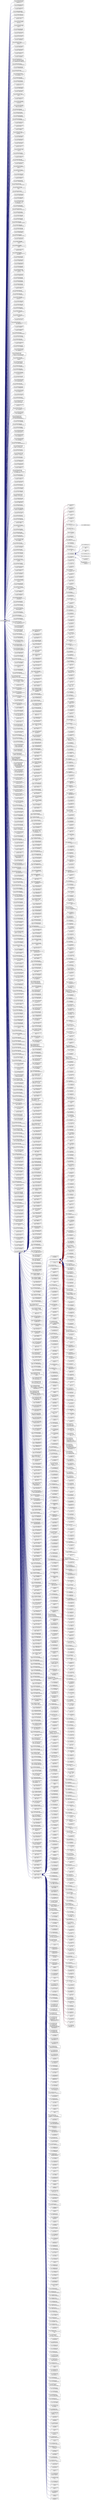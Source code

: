 digraph "Graphical Class Hierarchy"
{
 // LATEX_PDF_SIZE
  bgcolor="transparent";
  edge [fontname="Helvetica",fontsize="10",labelfontname="Helvetica",labelfontsize="10"];
  node [fontname="Helvetica",fontsize="10",shape="box"];
  rankdir="LR";
  Node0 [label="llvm::SmallVectorBase",height=0.2,width=0.4,color="black",URL="$classllvm_1_1SmallVectorBase.html",tooltip="This is all the non-templated stuff common to all SmallVectors."];
  Node0 -> Node1 [dir="back",color="midnightblue",fontsize="10",style="solid",fontname="Helvetica"];
  Node1 [label="llvm::SmallVectorTemplate\lCommon\< std::unique_ptr\l\< DWARFUnit \> \>",height=0.2,width=0.4,color="black",URL="$classllvm_1_1SmallVectorTemplateCommon.html",tooltip=" "];
  Node0 -> Node2 [dir="back",color="midnightblue",fontsize="10",style="solid",fontname="Helvetica"];
  Node2 [label="llvm::SmallVectorTemplate\lCommon\< BasicBlock * \>",height=0.2,width=0.4,color="black",URL="$classllvm_1_1SmallVectorTemplateCommon.html",tooltip=" "];
  Node0 -> Node3 [dir="back",color="midnightblue",fontsize="10",style="solid",fontname="Helvetica"];
  Node3 [label="llvm::SmallVectorTemplate\lCommon\< BlockT * \>",height=0.2,width=0.4,color="black",URL="$classllvm_1_1SmallVectorTemplateCommon.html",tooltip=" "];
  Node0 -> Node4 [dir="back",color="midnightblue",fontsize="10",style="solid",fontname="Helvetica"];
  Node4 [label="llvm::SmallVectorTemplate\lCommon\< BoUpSLP::EdgeInfo \>",height=0.2,width=0.4,color="black",URL="$classllvm_1_1SmallVectorTemplateCommon.html",tooltip=" "];
  Node0 -> Node5 [dir="back",color="midnightblue",fontsize="10",style="solid",fontname="Helvetica"];
  Node5 [label="llvm::SmallVectorTemplate\lCommon\< llvm::MCFixup \>",height=0.2,width=0.4,color="black",URL="$classllvm_1_1SmallVectorTemplateCommon.html",tooltip=" "];
  Node0 -> Node6 [dir="back",color="midnightblue",fontsize="10",style="solid",fontname="Helvetica"];
  Node6 [label="llvm::SmallVectorTemplate\lCommon\< char \>",height=0.2,width=0.4,color="black",URL="$classllvm_1_1SmallVectorTemplateCommon.html",tooltip=" "];
  Node0 -> Node7 [dir="back",color="midnightblue",fontsize="10",style="solid",fontname="Helvetica"];
  Node7 [label="llvm::SmallVectorTemplate\lCommon\< llvm::cl::parser\l::OptionInfo \>",height=0.2,width=0.4,color="black",URL="$classllvm_1_1SmallVectorTemplateCommon.html",tooltip=" "];
  Node0 -> Node8 [dir="back",color="midnightblue",fontsize="10",style="solid",fontname="Helvetica"];
  Node8 [label="llvm::SmallVectorTemplate\lCommon\< std::pair\< KeyT,\l ValueT \> \>",height=0.2,width=0.4,color="black",URL="$classllvm_1_1SmallVectorTemplateCommon.html",tooltip=" "];
  Node0 -> Node9 [dir="back",color="midnightblue",fontsize="10",style="solid",fontname="Helvetica"];
  Node9 [label="llvm::SmallVectorTemplate\lCommon\< ScheduleData * \>",height=0.2,width=0.4,color="black",URL="$classllvm_1_1SmallVectorTemplateCommon.html",tooltip=" "];
  Node0 -> Node10 [dir="back",color="midnightblue",fontsize="10",style="solid",fontname="Helvetica"];
  Node10 [label="llvm::SmallVectorTemplate\lCommon\< Instruction * \>",height=0.2,width=0.4,color="black",URL="$classllvm_1_1SmallVectorTemplateCommon.html",tooltip=" "];
  Node0 -> Node11 [dir="back",color="midnightblue",fontsize="10",style="solid",fontname="Helvetica"];
  Node11 [label="llvm::SmallVectorTemplate\lCommon\< llvm::SUnit * \>",height=0.2,width=0.4,color="black",URL="$classllvm_1_1SmallVectorTemplateCommon.html",tooltip=" "];
  Node0 -> Node12 [dir="back",color="midnightblue",fontsize="10",style="solid",fontname="Helvetica"];
  Node12 [label="llvm::SmallVectorTemplate\lCommon\< LoopVector \>",height=0.2,width=0.4,color="black",URL="$classllvm_1_1SmallVectorTemplateCommon.html",tooltip=" "];
  Node0 -> Node13 [dir="back",color="midnightblue",fontsize="10",style="solid",fontname="Helvetica"];
  Node13 [label="llvm::SmallVectorTemplate\lCommon\< std::pair\< BlockFrequency,\l unsigned \> \>",height=0.2,width=0.4,color="black",URL="$classllvm_1_1SmallVectorTemplateCommon.html",tooltip=" "];
  Node0 -> Node14 [dir="back",color="midnightblue",fontsize="10",style="solid",fontname="Helvetica"];
  Node14 [label="llvm::SmallVectorTemplate\lCommon\< AllocaInfo \>",height=0.2,width=0.4,color="black",URL="$classllvm_1_1SmallVectorTemplateCommon.html",tooltip=" "];
  Node0 -> Node15 [dir="back",color="midnightblue",fontsize="10",style="solid",fontname="Helvetica"];
  Node15 [label="llvm::SmallVectorTemplate\lCommon\< ParamInfo \>",height=0.2,width=0.4,color="black",URL="$classllvm_1_1SmallVectorTemplateCommon.html",tooltip=" "];
  Node0 -> Node16 [dir="back",color="midnightblue",fontsize="10",style="solid",fontname="Helvetica"];
  Node16 [label="llvm::SmallVectorTemplate\lCommon\< CallInst * \>",height=0.2,width=0.4,color="black",URL="$classllvm_1_1SmallVectorTemplateCommon.html",tooltip=" "];
  Node0 -> Node17 [dir="back",color="midnightblue",fontsize="10",style="solid",fontname="Helvetica"];
  Node17 [label="llvm::SmallVectorTemplate\lCommon\< unsigned \>",height=0.2,width=0.4,color="black",URL="$classllvm_1_1SmallVectorTemplateCommon.html",tooltip=" "];
  Node0 -> Node18 [dir="back",color="midnightblue",fontsize="10",style="solid",fontname="Helvetica"];
  Node18 [label="llvm::SmallVectorTemplate\lCommon\< void(*)(llvm::Function\l &F, llvm::AnalysisManager &AM,\l llvm::AAResults &llvm::AAResults) \>",height=0.2,width=0.4,color="black",URL="$classllvm_1_1SmallVectorTemplateCommon.html",tooltip=" "];
  Node0 -> Node19 [dir="back",color="midnightblue",fontsize="10",style="solid",fontname="Helvetica"];
  Node19 [label="llvm::SmallVectorTemplate\lCommon\< llvm::ForwardedRegister \>",height=0.2,width=0.4,color="black",URL="$classllvm_1_1SmallVectorTemplateCommon.html",tooltip=" "];
  Node0 -> Node20 [dir="back",color="midnightblue",fontsize="10",style="solid",fontname="Helvetica"];
  Node20 [label="llvm::SmallVectorTemplate\lCommon\< MILOHDirective \>",height=0.2,width=0.4,color="black",URL="$classllvm_1_1SmallVectorTemplateCommon.html",tooltip=" "];
  Node0 -> Node21 [dir="back",color="midnightblue",fontsize="10",style="solid",fontname="Helvetica"];
  Node21 [label="llvm::SmallVectorTemplate\lCommon\< const llvm::MachineInstr * \>",height=0.2,width=0.4,color="black",URL="$classllvm_1_1SmallVectorTemplateCommon.html",tooltip=" "];
  Node0 -> Node22 [dir="back",color="midnightblue",fontsize="10",style="solid",fontname="Helvetica"];
  Node22 [label="llvm::SmallVectorTemplate\lCommon\< std::pair\< unsigned,\l llvm::MCSymbol * \> \>",height=0.2,width=0.4,color="black",URL="$classllvm_1_1SmallVectorTemplateCommon.html",tooltip=" "];
  Node0 -> Node23 [dir="back",color="midnightblue",fontsize="10",style="solid",fontname="Helvetica"];
  Node23 [label="llvm::SmallVectorTemplate\lCommon\< llvm::BasicBlockInfo \>",height=0.2,width=0.4,color="black",URL="$classllvm_1_1SmallVectorTemplateCommon.html",tooltip=" "];
  Node0 -> Node24 [dir="back",color="midnightblue",fontsize="10",style="solid",fontname="Helvetica"];
  Node24 [label="llvm::SmallVectorTemplate\lCommon\< FCmpLibcallsList \>",height=0.2,width=0.4,color="black",URL="$classllvm_1_1SmallVectorTemplateCommon.html",tooltip=" "];
  Node0 -> Node25 [dir="back",color="midnightblue",fontsize="10",style="solid",fontname="Helvetica"];
  Node25 [label="llvm::SmallVectorTemplate\lCommon\< int \>",height=0.2,width=0.4,color="black",URL="$classllvm_1_1SmallVectorTemplateCommon.html",tooltip=" "];
  Node0 -> Node26 [dir="back",color="midnightblue",fontsize="10",style="solid",fontname="Helvetica"];
  Node26 [label="llvm::SmallVectorTemplate\lCommon\< MCPhysReg \>",height=0.2,width=0.4,color="black",URL="$classllvm_1_1SmallVectorTemplateCommon.html",tooltip=" "];
  Node0 -> Node27 [dir="back",color="midnightblue",fontsize="10",style="solid",fontname="Helvetica"];
  Node27 [label="llvm::SmallVectorTemplate\lCommon\< AnalysisID \>",height=0.2,width=0.4,color="black",URL="$classllvm_1_1SmallVectorTemplateCommon.html",tooltip=" "];
  Node0 -> Node28 [dir="back",color="midnightblue",fontsize="10",style="solid",fontname="Helvetica"];
  Node28 [label="llvm::SmallVectorTemplate\lCommon\< std::pair\< AtomType,\l Form \> \>",height=0.2,width=0.4,color="black",URL="$classllvm_1_1SmallVectorTemplateCommon.html",tooltip=" "];
  Node0 -> Node29 [dir="back",color="midnightblue",fontsize="10",style="solid",fontname="Helvetica"];
  Node29 [label="llvm::SmallVectorTemplate\lCommon\< FreeList * \>",height=0.2,width=0.4,color="black",URL="$classllvm_1_1SmallVectorTemplateCommon.html",tooltip=" "];
  Node0 -> Node30 [dir="back",color="midnightblue",fontsize="10",style="solid",fontname="Helvetica"];
  Node30 [label="llvm::SmallVectorTemplate\lCommon\< llvm::AsmPrinter\l::HandlerInfo \>",height=0.2,width=0.4,color="black",URL="$classllvm_1_1SmallVectorTemplateCommon.html",tooltip=" "];
  Node0 -> Node31 [dir="back",color="midnightblue",fontsize="10",style="solid",fontname="Helvetica"];
  Node31 [label="llvm::SmallVectorTemplate\lCommon\< llvm::AsmPrinter\l::XRayFunctionEntry \>",height=0.2,width=0.4,color="black",URL="$classllvm_1_1SmallVectorTemplateCommon.html",tooltip=" "];
  Node0 -> Node32 [dir="back",color="midnightblue",fontsize="10",style="solid",fontname="Helvetica"];
  Node32 [label="llvm::SmallVectorTemplate\lCommon\< llvm::WeakTrackingVH \>",height=0.2,width=0.4,color="black",URL="$classllvm_1_1SmallVectorTemplateCommon.html",tooltip=" "];
  Node0 -> Node33 [dir="back",color="midnightblue",fontsize="10",style="solid",fontname="Helvetica"];
  Node33 [label="llvm::SmallVectorTemplate\lCommon\< AbstractAttribute * \>",height=0.2,width=0.4,color="black",URL="$classllvm_1_1SmallVectorTemplateCommon.html",tooltip=" "];
  Node0 -> Node34 [dir="back",color="midnightblue",fontsize="10",style="solid",fontname="Helvetica"];
  Node34 [label="llvm::SmallVectorTemplate\lCommon\< VariableGEPIndex \>",height=0.2,width=0.4,color="black",URL="$classllvm_1_1SmallVectorTemplateCommon.html",tooltip=" "];
  Node0 -> Node35 [dir="back",color="midnightblue",fontsize="10",style="solid",fontname="Helvetica"];
  Node35 [label="llvm::SmallVectorTemplate\lCommon\< llvm::BitCodeAbbrevOp \>",height=0.2,width=0.4,color="black",URL="$classllvm_1_1SmallVectorTemplateCommon.html",tooltip=" "];
  Node0 -> Node36 [dir="back",color="midnightblue",fontsize="10",style="solid",fontname="Helvetica"];
  Node36 [label="llvm::SmallVectorTemplate\lCommon\< BitValue \>",height=0.2,width=0.4,color="black",URL="$classllvm_1_1SmallVectorTemplateCommon.html",tooltip=" "];
  Node0 -> Node37 [dir="back",color="midnightblue",fontsize="10",style="solid",fontname="Helvetica"];
  Node37 [label="llvm::SmallVectorTemplate\lCommon\< Block \>",height=0.2,width=0.4,color="black",URL="$classllvm_1_1SmallVectorTemplateCommon.html",tooltip=" "];
  Node0 -> Node38 [dir="back",color="midnightblue",fontsize="10",style="solid",fontname="Helvetica"];
  Node38 [label="llvm::SmallVectorTemplate\lCommon\< Weight \>",height=0.2,width=0.4,color="black",URL="$classllvm_1_1SmallVectorTemplateCommon.html",tooltip=" "];
  Node0 -> Node39 [dir="back",color="midnightblue",fontsize="10",style="solid",fontname="Helvetica"];
  Node39 [label="llvm::SmallVectorTemplate\lCommon\< std::pair\< BlockNode,\l BlockMass \> \>",height=0.2,width=0.4,color="black",URL="$classllvm_1_1SmallVectorTemplateCommon.html",tooltip=" "];
  Node0 -> Node40 [dir="back",color="midnightblue",fontsize="10",style="solid",fontname="Helvetica"];
  Node40 [label="llvm::SmallVectorTemplate\lCommon\< BlockNode \>",height=0.2,width=0.4,color="black",URL="$classllvm_1_1SmallVectorTemplateCommon.html",tooltip=" "];
  Node0 -> Node41 [dir="back",color="midnightblue",fontsize="10",style="solid",fontname="Helvetica"];
  Node41 [label="llvm::SmallVectorTemplate\lCommon\< BlockMass \>",height=0.2,width=0.4,color="black",URL="$classllvm_1_1SmallVectorTemplateCommon.html",tooltip=" "];
  Node0 -> Node42 [dir="back",color="midnightblue",fontsize="10",style="solid",fontname="Helvetica"];
  Node42 [label="llvm::SmallVectorTemplate\lCommon\< std::string \>",height=0.2,width=0.4,color="black",URL="$classllvm_1_1SmallVectorTemplateCommon.html",tooltip=" "];
  Node0 -> Node43 [dir="back",color="midnightblue",fontsize="10",style="solid",fontname="Helvetica"];
  Node43 [label="llvm::SmallVectorTemplate\lCommon\< void * \>",height=0.2,width=0.4,color="black",URL="$classllvm_1_1SmallVectorTemplateCommon.html",tooltip=" "];
  Node0 -> Node44 [dir="back",color="midnightblue",fontsize="10",style="solid",fontname="Helvetica"];
  Node44 [label="llvm::SmallVectorTemplate\lCommon\< std::pair\< void\l *, size_t \> \>",height=0.2,width=0.4,color="black",URL="$classllvm_1_1SmallVectorTemplateCommon.html",tooltip=" "];
  Node0 -> Node45 [dir="back",color="midnightblue",fontsize="10",style="solid",fontname="Helvetica"];
  Node45 [label="llvm::SmallVectorTemplate\lCommon\< llvm::CCValAssign \>",height=0.2,width=0.4,color="black",URL="$classllvm_1_1SmallVectorTemplateCommon.html",tooltip=" "];
  Node0 -> Node46 [dir="back",color="midnightblue",fontsize="10",style="solid",fontname="Helvetica"];
  Node46 [label="llvm::SmallVectorTemplate\lCommon\< uint32_t \>",height=0.2,width=0.4,color="black",URL="$classllvm_1_1SmallVectorTemplateCommon.html",tooltip=" "];
  Node0 -> Node47 [dir="back",color="midnightblue",fontsize="10",style="solid",fontname="Helvetica"];
  Node47 [label="llvm::SmallVectorTemplate\lCommon\< llvm::ISD::ArgFlagsTy \>",height=0.2,width=0.4,color="black",URL="$classllvm_1_1SmallVectorTemplateCommon.html",tooltip=" "];
  Node0 -> Node48 [dir="back",color="midnightblue",fontsize="10",style="solid",fontname="Helvetica"];
  Node48 [label="llvm::SmallVectorTemplate\lCommon\< ByValInfo \>",height=0.2,width=0.4,color="black",URL="$classllvm_1_1SmallVectorTemplateCommon.html",tooltip=" "];
  Node0 -> Node49 [dir="back",color="midnightblue",fontsize="10",style="solid",fontname="Helvetica"];
  Node49 [label="llvm::SmallVectorTemplate\lCommon\< llvm::LazyCallGraph\l::RefSCC * \>",height=0.2,width=0.4,color="black",URL="$classllvm_1_1SmallVectorTemplateCommon.html",tooltip=" "];
  Node0 -> Node50 [dir="back",color="midnightblue",fontsize="10",style="solid",fontname="Helvetica"];
  Node50 [label="llvm::SmallVectorTemplate\lCommon\< llvm::LazyCallGraph\l::SCC * \>",height=0.2,width=0.4,color="black",URL="$classllvm_1_1SmallVectorTemplateCommon.html",tooltip=" "];
  Node0 -> Node51 [dir="back",color="midnightblue",fontsize="10",style="solid",fontname="Helvetica"];
  Node51 [label="llvm::SmallVectorTemplate\lCommon\< llvm::Register \>",height=0.2,width=0.4,color="black",URL="$classllvm_1_1SmallVectorTemplateCommon.html",tooltip=" "];
  Node0 -> Node52 [dir="back",color="midnightblue",fontsize="10",style="solid",fontname="Helvetica"];
  Node52 [label="llvm::SmallVectorTemplate\lCommon\< FileInfo \>",height=0.2,width=0.4,color="black",URL="$classllvm_1_1SmallVectorTemplateCommon.html",tooltip=" "];
  Node0 -> Node53 [dir="back",color="midnightblue",fontsize="10",style="solid",fontname="Helvetica"];
  Node53 [label="llvm::SmallVectorTemplate\lCommon\< CVGlobalVariable \>",height=0.2,width=0.4,color="black",URL="$classllvm_1_1SmallVectorTemplateCommon.html",tooltip=" "];
  Node0 -> Node54 [dir="back",color="midnightblue",fontsize="10",style="solid",fontname="Helvetica"];
  Node54 [label="llvm::SmallVectorTemplate\lCommon\< const llvm::DISubprogram * \>",height=0.2,width=0.4,color="black",URL="$classllvm_1_1SmallVectorTemplateCommon.html",tooltip=" "];
  Node0 -> Node55 [dir="back",color="midnightblue",fontsize="10",style="solid",fontname="Helvetica"];
  Node55 [label="llvm::SmallVectorTemplate\lCommon\< const llvm::DIComposite\lType * \>",height=0.2,width=0.4,color="black",URL="$classllvm_1_1SmallVectorTemplateCommon.html",tooltip=" "];
  Node0 -> Node56 [dir="back",color="midnightblue",fontsize="10",style="solid",fontname="Helvetica"];
  Node56 [label="llvm::SmallVectorTemplate\lCommon\< const llvm::DILocation * \>",height=0.2,width=0.4,color="black",URL="$classllvm_1_1SmallVectorTemplateCommon.html",tooltip=" "];
  Node0 -> Node57 [dir="back",color="midnightblue",fontsize="10",style="solid",fontname="Helvetica"];
  Node57 [label="llvm::SmallVectorTemplate\lCommon\< LocalVariable \>",height=0.2,width=0.4,color="black",URL="$classllvm_1_1SmallVectorTemplateCommon.html",tooltip=" "];
  Node0 -> Node58 [dir="back",color="midnightblue",fontsize="10",style="solid",fontname="Helvetica"];
  Node58 [label="llvm::SmallVectorTemplate\lCommon\< LexicalBlock * \>",height=0.2,width=0.4,color="black",URL="$classllvm_1_1SmallVectorTemplateCommon.html",tooltip=" "];
  Node0 -> Node59 [dir="back",color="midnightblue",fontsize="10",style="solid",fontname="Helvetica"];
  Node59 [label="llvm::SmallVectorTemplate\lCommon\< std::pair\< const\l llvm::MCSymbol *, const\l llvm::MCSymbol * \> \>",height=0.2,width=0.4,color="black",URL="$classllvm_1_1SmallVectorTemplateCommon.html",tooltip=" "];
  Node0 -> Node60 [dir="back",color="midnightblue",fontsize="10",style="solid",fontname="Helvetica"];
  Node60 [label="llvm::SmallVectorTemplate\lCommon\< LocalVarDefRange \>",height=0.2,width=0.4,color="black",URL="$classllvm_1_1SmallVectorTemplateCommon.html",tooltip=" "];
  Node0 -> Node61 [dir="back",color="midnightblue",fontsize="10",style="solid",fontname="Helvetica"];
  Node61 [label="llvm::SmallVectorTemplate\lCommon\< consthoist::ConstantInfo \>",height=0.2,width=0.4,color="black",URL="$classllvm_1_1SmallVectorTemplateCommon.html",tooltip=" "];
  Node0 -> Node62 [dir="back",color="midnightblue",fontsize="10",style="solid",fontname="Helvetica"];
  Node62 [label="llvm::SmallVectorTemplate\lCommon\< ConstantPoolEntry \>",height=0.2,width=0.4,color="black",URL="$classllvm_1_1SmallVectorTemplateCommon.html",tooltip=" "];
  Node0 -> Node63 [dir="back",color="midnightblue",fontsize="10",style="solid",fontname="Helvetica"];
  Node63 [label="llvm::SmallVectorTemplate\lCommon\< llvm::SDNode * \>",height=0.2,width=0.4,color="black",URL="$classllvm_1_1SmallVectorTemplateCommon.html",tooltip=" "];
  Node0 -> Node64 [dir="back",color="midnightblue",fontsize="10",style="solid",fontname="Helvetica"];
  Node64 [label="llvm::SmallVectorTemplate\lCommon\< llvm::Metadata * \>",height=0.2,width=0.4,color="black",URL="$classllvm_1_1SmallVectorTemplateCommon.html",tooltip=" "];
  Node0 -> Node65 [dir="back",color="midnightblue",fontsize="10",style="solid",fontname="Helvetica"];
  Node65 [label="llvm::SmallVectorTemplate\lCommon\< llvm::TypedTrackingMDRef \>",height=0.2,width=0.4,color="black",URL="$classllvm_1_1SmallVectorTemplateCommon.html",tooltip=" "];
  Node0 -> Node66 [dir="back",color="midnightblue",fontsize="10",style="solid",fontname="Helvetica"];
  Node66 [label="llvm::SmallVectorTemplate\lCommon\< llvm::DIEAbbrevData \>",height=0.2,width=0.4,color="black",URL="$classllvm_1_1SmallVectorTemplateCommon.html",tooltip=" "];
  Node0 -> Node67 [dir="back",color="midnightblue",fontsize="10",style="solid",fontname="Helvetica"];
  Node67 [label="llvm::SmallVectorTemplate\lCommon\< llvm::DILineInfo \>",height=0.2,width=0.4,color="black",URL="$classllvm_1_1SmallVectorTemplateCommon.html",tooltip=" "];
  Node0 -> Node68 [dir="back",color="midnightblue",fontsize="10",style="solid",fontname="Helvetica"];
  Node68 [label="llvm::SmallVectorTemplate\lCommon\< AttributeSpec \>",height=0.2,width=0.4,color="black",URL="$classllvm_1_1SmallVectorTemplateCommon.html",tooltip=" "];
  Node0 -> Node69 [dir="back",color="midnightblue",fontsize="10",style="solid",fontname="Helvetica"];
  Node69 [label="llvm::SmallVectorTemplate\lCommon\< llvm::DWARFFormValue \>",height=0.2,width=0.4,color="black",URL="$classllvm_1_1SmallVectorTemplateCommon.html",tooltip=" "];
  Node0 -> Node70 [dir="back",color="midnightblue",fontsize="10",style="solid",fontname="Helvetica"];
  Node70 [label="llvm::SmallVectorTemplate\lCommon\< LocationList \>",height=0.2,width=0.4,color="black",URL="$classllvm_1_1SmallVectorTemplateCommon.html",tooltip=" "];
  Node0 -> Node71 [dir="back",color="midnightblue",fontsize="10",style="solid",fontname="Helvetica"];
  Node71 [label="llvm::SmallVectorTemplate\lCommon\< llvm::DWARFDebugLoc\l::Entry \>",height=0.2,width=0.4,color="black",URL="$classllvm_1_1SmallVectorTemplateCommon.html",tooltip=" "];
  Node0 -> Node72 [dir="back",color="midnightblue",fontsize="10",style="solid",fontname="Helvetica"];
  Node72 [label="llvm::SmallVectorTemplate\lCommon\< llvm::DWARFDebugLoclists\l::Entry \>",height=0.2,width=0.4,color="black",URL="$classllvm_1_1SmallVectorTemplateCommon.html",tooltip=" "];
  Node0 -> Node73 [dir="back",color="midnightblue",fontsize="10",style="solid",fontname="Helvetica"];
  Node73 [label="llvm::SmallVectorTemplate\lCommon\< Entry \>",height=0.2,width=0.4,color="black",URL="$classllvm_1_1SmallVectorTemplateCommon.html",tooltip=" "];
  Node0 -> Node74 [dir="back",color="midnightblue",fontsize="10",style="solid",fontname="Helvetica"];
  Node74 [label="llvm::SmallVectorTemplate\lCommon\< llvm::DWARFDebugNames\l::NameIndex \>",height=0.2,width=0.4,color="black",URL="$classllvm_1_1SmallVectorTemplateCommon.html",tooltip=" "];
  Node0 -> Node75 [dir="back",color="midnightblue",fontsize="10",style="solid",fontname="Helvetica"];
  Node75 [label="llvm::SmallVectorTemplate\lCommon\< CompUnitEntry \>",height=0.2,width=0.4,color="black",URL="$classllvm_1_1SmallVectorTemplateCommon.html",tooltip=" "];
  Node0 -> Node76 [dir="back",color="midnightblue",fontsize="10",style="solid",fontname="Helvetica"];
  Node76 [label="llvm::SmallVectorTemplate\lCommon\< TypeUnitEntry \>",height=0.2,width=0.4,color="black",URL="$classllvm_1_1SmallVectorTemplateCommon.html",tooltip=" "];
  Node0 -> Node77 [dir="back",color="midnightblue",fontsize="10",style="solid",fontname="Helvetica"];
  Node77 [label="llvm::SmallVectorTemplate\lCommon\< AddressEntry \>",height=0.2,width=0.4,color="black",URL="$classllvm_1_1SmallVectorTemplateCommon.html",tooltip=" "];
  Node0 -> Node78 [dir="back",color="midnightblue",fontsize="10",style="solid",fontname="Helvetica"];
  Node78 [label="llvm::SmallVectorTemplate\lCommon\< SymTableEntry \>",height=0.2,width=0.4,color="black",URL="$classllvm_1_1SmallVectorTemplateCommon.html",tooltip=" "];
  Node0 -> Node79 [dir="back",color="midnightblue",fontsize="10",style="solid",fontname="Helvetica"];
  Node79 [label="llvm::SmallVectorTemplate\lCommon\< std::pair\< uint32\l_t, llvm::SmallVector\< uint32\l_t, 0 \> \> \>",height=0.2,width=0.4,color="black",URL="$classllvm_1_1SmallVectorTemplateCommon.html",tooltip=" "];
  Node0 -> Node80 [dir="back",color="midnightblue",fontsize="10",style="solid",fontname="Helvetica"];
  Node80 [label="llvm::SmallVectorTemplate\lCommon\< unsigned char \>",height=0.2,width=0.4,color="black",URL="$classllvm_1_1SmallVectorTemplateCommon.html",tooltip=" "];
  Node0 -> Node81 [dir="back",color="midnightblue",fontsize="10",style="solid",fontname="Helvetica"];
  Node81 [label="llvm::SmallVectorTemplate\lCommon\< LayoutAlignElem \>",height=0.2,width=0.4,color="black",URL="$classllvm_1_1SmallVectorTemplateCommon.html",tooltip=" "];
  Node0 -> Node82 [dir="back",color="midnightblue",fontsize="10",style="solid",fontname="Helvetica"];
  Node82 [label="llvm::SmallVectorTemplate\lCommon\< PointerAlignElem \>",height=0.2,width=0.4,color="black",URL="$classllvm_1_1SmallVectorTemplateCommon.html",tooltip=" "];
  Node0 -> Node83 [dir="back",color="midnightblue",fontsize="10",style="solid",fontname="Helvetica"];
  Node83 [label="llvm::SmallVectorTemplate\lCommon\< FrameIndexExpr \>",height=0.2,width=0.4,color="black",URL="$classllvm_1_1SmallVectorTemplateCommon.html",tooltip=" "];
  Node0 -> Node84 [dir="back",color="midnightblue",fontsize="10",style="solid",fontname="Helvetica"];
  Node84 [label="llvm::SmallVectorTemplate\lCommon\< int64_t \>",height=0.2,width=0.4,color="black",URL="$classllvm_1_1SmallVectorTemplateCommon.html",tooltip=" "];
  Node0 -> Node85 [dir="back",color="midnightblue",fontsize="10",style="solid",fontname="Helvetica"];
  Node85 [label="llvm::SmallVectorTemplate\lCommon\< llvm::DICompileUnit * \>",height=0.2,width=0.4,color="black",URL="$classllvm_1_1SmallVectorTemplateCommon.html",tooltip=" "];
  Node0 -> Node86 [dir="back",color="midnightblue",fontsize="10",style="solid",fontname="Helvetica"];
  Node86 [label="llvm::SmallVectorTemplate\lCommon\< llvm::DISubprogram * \>",height=0.2,width=0.4,color="black",URL="$classllvm_1_1SmallVectorTemplateCommon.html",tooltip=" "];
  Node0 -> Node87 [dir="back",color="midnightblue",fontsize="10",style="solid",fontname="Helvetica"];
  Node87 [label="llvm::SmallVectorTemplate\lCommon\< llvm::DIGlobalVariable\lExpression * \>",height=0.2,width=0.4,color="black",URL="$classllvm_1_1SmallVectorTemplateCommon.html",tooltip=" "];
  Node0 -> Node88 [dir="back",color="midnightblue",fontsize="10",style="solid",fontname="Helvetica"];
  Node88 [label="llvm::SmallVectorTemplate\lCommon\< llvm::DIType * \>",height=0.2,width=0.4,color="black",URL="$classllvm_1_1SmallVectorTemplateCommon.html",tooltip=" "];
  Node0 -> Node89 [dir="back",color="midnightblue",fontsize="10",style="solid",fontname="Helvetica"];
  Node89 [label="llvm::SmallVectorTemplate\lCommon\< llvm::DIScope * \>",height=0.2,width=0.4,color="black",URL="$classllvm_1_1SmallVectorTemplateCommon.html",tooltip=" "];
  Node0 -> Node90 [dir="back",color="midnightblue",fontsize="10",style="solid",fontname="Helvetica"];
  Node90 [label="llvm::SmallVectorTemplate\lCommon\< llvm::DbgValueLoc \>",height=0.2,width=0.4,color="black",URL="$classllvm_1_1SmallVectorTemplateCommon.html",tooltip=" "];
  Node0 -> Node91 [dir="back",color="midnightblue",fontsize="10",style="solid",fontname="Helvetica"];
  Node91 [label="llvm::SmallVectorTemplate\lCommon\< llvm::DebugLocStream\l::List \>",height=0.2,width=0.4,color="black",URL="$classllvm_1_1SmallVectorTemplateCommon.html",tooltip=" "];
  Node0 -> Node92 [dir="back",color="midnightblue",fontsize="10",style="solid",fontname="Helvetica"];
  Node92 [label="llvm::SmallVectorTemplate\lCommon\< llvm::DebugLocStream\l::Entry \>",height=0.2,width=0.4,color="black",URL="$classllvm_1_1SmallVectorTemplateCommon.html",tooltip=" "];
  Node0 -> Node93 [dir="back",color="midnightblue",fontsize="10",style="solid",fontname="Helvetica"];
  Node93 [label="llvm::SmallVectorTemplate\lCommon\< llvm::Init * \>",height=0.2,width=0.4,color="black",URL="$classllvm_1_1SmallVectorTemplateCommon.html",tooltip=" "];
  Node0 -> Node94 [dir="back",color="midnightblue",fontsize="10",style="solid",fontname="Helvetica"];
  Node94 [label="llvm::SmallVectorTemplate\lCommon\< llvm::DiagnosticInfoOptimization\lBase::Argument \>",height=0.2,width=0.4,color="black",URL="$classllvm_1_1SmallVectorTemplateCommon.html",tooltip=" "];
  Node0 -> Node95 [dir="back",color="midnightblue",fontsize="10",style="solid",fontname="Helvetica"];
  Node95 [label="llvm::SmallVectorTemplate\lCommon\< UpdateT \>",height=0.2,width=0.4,color="black",URL="$classllvm_1_1SmallVectorTemplateCommon.html",tooltip=" "];
  Node0 -> Node96 [dir="back",color="midnightblue",fontsize="10",style="solid",fontname="Helvetica"];
  Node96 [label="llvm::SmallVectorTemplate\lCommon\< NodePtr \>",height=0.2,width=0.4,color="black",URL="$classllvm_1_1SmallVectorTemplateCommon.html",tooltip=" "];
  Node0 -> Node97 [dir="back",color="midnightblue",fontsize="10",style="solid",fontname="Helvetica"];
  Node97 [label="llvm::SmallVectorTemplate\lCommon\< llvm::DomTreeNodeBase \>",height=0.2,width=0.4,color="black",URL="$classllvm_1_1SmallVectorTemplateCommon.html",tooltip=" "];
  Node0 -> Node98 [dir="back",color="midnightblue",fontsize="10",style="solid",fontname="Helvetica"];
  Node98 [label="llvm::SmallVectorTemplate\lCommon\< llvm::cfg::Update \>",height=0.2,width=0.4,color="black",URL="$classllvm_1_1SmallVectorTemplateCommon.html",tooltip=" "];
  Node0 -> Node99 [dir="back",color="midnightblue",fontsize="10",style="solid",fontname="Helvetica"];
  Node99 [label="llvm::SmallVectorTemplate\lCommon\< llvm::MachineInstr * \>",height=0.2,width=0.4,color="black",URL="$classllvm_1_1SmallVectorTemplateCommon.html",tooltip=" "];
  Node0 -> Node100 [dir="back",color="midnightblue",fontsize="10",style="solid",fontname="Helvetica"];
  Node100 [label="llvm::SmallVectorTemplate\lCommon\< NodeT * \>",height=0.2,width=0.4,color="black",URL="$classllvm_1_1SmallVectorTemplateCommon.html",tooltip=" "];
  Node0 -> Node101 [dir="back",color="midnightblue",fontsize="10",style="solid",fontname="Helvetica"];
  Node101 [label="llvm::SmallVectorTemplate\lCommon\< llvm::RangeSpan \>",height=0.2,width=0.4,color="black",URL="$classllvm_1_1SmallVectorTemplateCommon.html",tooltip=" "];
  Node0 -> Node102 [dir="back",color="midnightblue",fontsize="10",style="solid",fontname="Helvetica"];
  Node102 [label="llvm::SmallVectorTemplate\lCommon\< std::unique_ptr\l\< llvm::DbgEntity \> \>",height=0.2,width=0.4,color="black",URL="$classllvm_1_1SmallVectorTemplateCommon.html",tooltip=" "];
  Node0 -> Node103 [dir="back",color="midnightblue",fontsize="10",style="solid",fontname="Helvetica"];
  Node103 [label="llvm::SmallVectorTemplate\lCommon\< std::pair\< std\l::unique_ptr\< llvm::DwarfTypeUnit\l \>, const llvm::DICompositeType * \> \>",height=0.2,width=0.4,color="black",URL="$classllvm_1_1SmallVectorTemplateCommon.html",tooltip=" "];
  Node0 -> Node104 [dir="back",color="midnightblue",fontsize="10",style="solid",fontname="Helvetica"];
  Node104 [label="llvm::SmallVectorTemplate\lCommon\< llvm::DwarfExpression\l::Register \>",height=0.2,width=0.4,color="black",URL="$classllvm_1_1SmallVectorTemplateCommon.html",tooltip=" "];
  Node0 -> Node105 [dir="back",color="midnightblue",fontsize="10",style="solid",fontname="Helvetica"];
  Node105 [label="llvm::SmallVectorTemplate\lCommon\< std::unique_ptr\l\< llvm::DwarfCompileUnit \> \>",height=0.2,width=0.4,color="black",URL="$classllvm_1_1SmallVectorTemplateCommon.html",tooltip=" "];
  Node0 -> Node106 [dir="back",color="midnightblue",fontsize="10",style="solid",fontname="Helvetica"];
  Node106 [label="llvm::SmallVectorTemplate\lCommon\< llvm::RangeSpanList \>",height=0.2,width=0.4,color="black",URL="$classllvm_1_1SmallVectorTemplateCommon.html",tooltip=" "];
  Node0 -> Node107 [dir="back",color="midnightblue",fontsize="10",style="solid",fontname="Helvetica"];
  Node107 [label="llvm::SmallVectorTemplate\lCommon\< llvm::DbgVariable * \>",height=0.2,width=0.4,color="black",URL="$classllvm_1_1SmallVectorTemplateCommon.html",tooltip=" "];
  Node0 -> Node108 [dir="back",color="midnightblue",fontsize="10",style="solid",fontname="Helvetica"];
  Node108 [label="llvm::SmallVectorTemplate\lCommon\< llvm::SmallVector\l\< unsigned, 8 \> \>",height=0.2,width=0.4,color="black",URL="$classllvm_1_1SmallVectorTemplateCommon.html",tooltip=" "];
  Node0 -> Node109 [dir="back",color="midnightblue",fontsize="10",style="solid",fontname="Helvetica"];
  Node109 [label="llvm::SmallVectorTemplate\lCommon\< llvm::Function * \>",height=0.2,width=0.4,color="black",URL="$classllvm_1_1SmallVectorTemplateCommon.html",tooltip=" "];
  Node0 -> Node110 [dir="back",color="midnightblue",fontsize="10",style="solid",fontname="Helvetica"];
  Node110 [label="llvm::SmallVectorTemplate\lCommon\< std::unique_ptr\l\< llvm::GlobalVariable \> \>",height=0.2,width=0.4,color="black",URL="$classllvm_1_1SmallVectorTemplateCommon.html",tooltip=" "];
  Node0 -> Node111 [dir="back",color="midnightblue",fontsize="10",style="solid",fontname="Helvetica"];
  Node111 [label="llvm::SmallVectorTemplate\lCommon\< llvm::DomainValue * \>",height=0.2,width=0.4,color="black",URL="$classllvm_1_1SmallVectorTemplateCommon.html",tooltip=" "];
  Node0 -> Node112 [dir="back",color="midnightblue",fontsize="10",style="solid",fontname="Helvetica"];
  Node112 [label="llvm::SmallVectorTemplate\lCommon\< LiveRegsDVInfo \>",height=0.2,width=0.4,color="black",URL="$classllvm_1_1SmallVectorTemplateCommon.html",tooltip=" "];
  Node0 -> Node113 [dir="back",color="midnightblue",fontsize="10",style="solid",fontname="Helvetica"];
  Node113 [label="llvm::SmallVectorTemplate\lCommon\< std::unique_ptr\l\< llvm::Module \> \>",height=0.2,width=0.4,color="black",URL="$classllvm_1_1SmallVectorTemplateCommon.html",tooltip=" "];
  Node0 -> Node114 [dir="back",color="midnightblue",fontsize="10",style="solid",fontname="Helvetica"];
  Node114 [label="llvm::SmallVectorTemplate\lCommon\< llvm::Value * \>",height=0.2,width=0.4,color="black",URL="$classllvm_1_1SmallVectorTemplateCommon.html",tooltip=" "];
  Node0 -> Node115 [dir="back",color="midnightblue",fontsize="10",style="solid",fontname="Helvetica"];
  Node115 [label="llvm::SmallVectorTemplate\lCommon\< llvm::ISD::InputArg \>",height=0.2,width=0.4,color="black",URL="$classllvm_1_1SmallVectorTemplateCommon.html",tooltip=" "];
  Node0 -> Node116 [dir="back",color="midnightblue",fontsize="10",style="solid",fontname="Helvetica"];
  Node116 [label="llvm::SmallVectorTemplate\lCommon\< std::pair\< std\l::string, GCOVCoverage \> \>",height=0.2,width=0.4,color="black",URL="$classllvm_1_1SmallVectorTemplateCommon.html",tooltip=" "];
  Node0 -> Node117 [dir="back",color="midnightblue",fontsize="10",style="solid",fontname="Helvetica"];
  Node117 [label="llvm::SmallVectorTemplate\lCommon\< T * \>",height=0.2,width=0.4,color="black",URL="$classllvm_1_1SmallVectorTemplateCommon.html",tooltip=" "];
  Node0 -> Node118 [dir="back",color="midnightblue",fontsize="10",style="solid",fontname="Helvetica"];
  Node118 [label="llvm::SmallVectorTemplate\lCommon\< llvm::FunctionLowering\lInfo::LiveOutInfo \>",height=0.2,width=0.4,color="black",URL="$classllvm_1_1SmallVectorTemplateCommon.html",tooltip=" "];
  Node0 -> Node119 [dir="back",color="midnightblue",fontsize="10",style="solid",fontname="Helvetica"];
  Node119 [label="llvm::SmallVectorTemplate\lCommon\< std::unique_ptr\l\< llvm::GCStrategy \> \>",height=0.2,width=0.4,color="black",URL="$classllvm_1_1SmallVectorTemplateCommon.html",tooltip=" "];
  Node0 -> Node120 [dir="back",color="midnightblue",fontsize="10",style="solid",fontname="Helvetica"];
  Node120 [label="llvm::SmallVectorTemplate\lCommon\< std::pair\< llvm\l::MachineInstrBundleIterator,\l llvm::MachineInstrBundleIterator \> \>",height=0.2,width=0.4,color="black",URL="$classllvm_1_1SmallVectorTemplateCommon.html",tooltip=" "];
  Node0 -> Node121 [dir="back",color="midnightblue",fontsize="10",style="solid",fontname="Helvetica"];
  Node121 [label="llvm::SmallVectorTemplate\lCommon\< llvm::DenseMap \>",height=0.2,width=0.4,color="black",URL="$classllvm_1_1SmallVectorTemplateCommon.html",tooltip=" "];
  Node0 -> Node122 [dir="back",color="midnightblue",fontsize="10",style="solid",fontname="Helvetica"];
  Node122 [label="llvm::SmallVectorTemplate\lCommon\< llvm::GCNRegPressure \>",height=0.2,width=0.4,color="black",URL="$classllvm_1_1SmallVectorTemplateCommon.html",tooltip=" "];
  Node0 -> Node123 [dir="back",color="midnightblue",fontsize="10",style="solid",fontname="Helvetica"];
  Node123 [label="llvm::SmallVectorTemplate\lCommon\< llvm::GCOVEdge * \>",height=0.2,width=0.4,color="black",URL="$classllvm_1_1SmallVectorTemplateCommon.html",tooltip=" "];
  Node0 -> Node124 [dir="back",color="midnightblue",fontsize="10",style="solid",fontname="Helvetica"];
  Node124 [label="llvm::SmallVectorTemplate\lCommon\< std::unique_ptr\l\< llvm::GCOVFunction \> \>",height=0.2,width=0.4,color="black",URL="$classllvm_1_1SmallVectorTemplateCommon.html",tooltip=" "];
  Node0 -> Node125 [dir="back",color="midnightblue",fontsize="10",style="solid",fontname="Helvetica"];
  Node125 [label="llvm::SmallVectorTemplate\lCommon\< std::unique_ptr\l\< llvm::GCOVBlock \> \>",height=0.2,width=0.4,color="black",URL="$classllvm_1_1SmallVectorTemplateCommon.html",tooltip=" "];
  Node0 -> Node126 [dir="back",color="midnightblue",fontsize="10",style="solid",fontname="Helvetica"];
  Node126 [label="llvm::SmallVectorTemplate\lCommon\< std::unique_ptr\l\< llvm::GCOVEdge \> \>",height=0.2,width=0.4,color="black",URL="$classllvm_1_1SmallVectorTemplateCommon.html",tooltip=" "];
  Node0 -> Node127 [dir="back",color="midnightblue",fontsize="10",style="solid",fontname="Helvetica"];
  Node127 [label="llvm::SmallVectorTemplate\lCommon\< llvm::GISelChangeObserver * \>",height=0.2,width=0.4,color="black",URL="$classllvm_1_1SmallVectorTemplateCommon.html",tooltip=" "];
  Node0 -> Node128 [dir="back",color="midnightblue",fontsize="10",style="solid",fontname="Helvetica"];
  Node128 [label="llvm::SmallVectorTemplate\lCommon\< std::pair\< llvm\l::Value *, llvm::Constant * \> \>",height=0.2,width=0.4,color="black",URL="$classllvm_1_1SmallVectorTemplateCommon.html",tooltip=" "];
  Node0 -> Node129 [dir="back",color="midnightblue",fontsize="10",style="solid",fontname="Helvetica"];
  Node129 [label="llvm::SmallVectorTemplate\lCommon\< llvm::Instruction * \>",height=0.2,width=0.4,color="black",URL="$classllvm_1_1SmallVectorTemplateCommon.html",tooltip=" "];
  Node0 -> Node130 [dir="back",color="midnightblue",fontsize="10",style="solid",fontname="Helvetica"];
  Node130 [label="llvm::SmallVectorTemplate\lCommon\< std::pair\< llvm\l::Instruction *, unsigned \> \>",height=0.2,width=0.4,color="black",URL="$classllvm_1_1SmallVectorTemplateCommon.html",tooltip=" "];
  Node0 -> Node131 [dir="back",color="midnightblue",fontsize="10",style="solid",fontname="Helvetica"];
  Node131 [label="llvm::SmallVectorTemplate\lCommon\< llvm::BasicBlock * \>",height=0.2,width=0.4,color="black",URL="$classllvm_1_1SmallVectorTemplateCommon.html",tooltip=" "];
  Node0 -> Node132 [dir="back",color="midnightblue",fontsize="10",style="solid",fontname="Helvetica"];
  Node132 [label="llvm::SmallVectorTemplate\lCommon\< MCOperand \>",height=0.2,width=0.4,color="black",URL="$classllvm_1_1SmallVectorTemplateCommon.html",tooltip=" "];
  Node0 -> Node133 [dir="back",color="midnightblue",fontsize="10",style="solid",fontname="Helvetica"];
  Node133 [label="llvm::SmallVectorTemplate\lCommon\< HexagonInstr \>",height=0.2,width=0.4,color="black",URL="$classllvm_1_1SmallVectorTemplateCommon.html",tooltip=" "];
  Node0 -> Node134 [dir="back",color="midnightblue",fontsize="10",style="solid",fontname="Helvetica"];
  Node134 [label="llvm::SmallVectorTemplate\lCommon\< NodeTy * \>",height=0.2,width=0.4,color="black",URL="$classllvm_1_1SmallVectorTemplateCommon.html",tooltip=" "];
  Node0 -> Node135 [dir="back",color="midnightblue",fontsize="10",style="solid",fontname="Helvetica"];
  Node135 [label="llvm::SmallVectorTemplate\lCommon\< std::pair\< const\l llvm::PHINode *, llvm::SmallVector\l\< llvm::MachineInstr *, 1 \> \> \>",height=0.2,width=0.4,color="black",URL="$classllvm_1_1SmallVectorTemplateCommon.html",tooltip=" "];
  Node0 -> Node136 [dir="back",color="midnightblue",fontsize="10",style="solid",fontname="Helvetica"];
  Node136 [label="llvm::SmallVectorTemplate\lCommon\< InlineGraphNode * \>",height=0.2,width=0.4,color="black",URL="$classllvm_1_1SmallVectorTemplateCommon.html",tooltip=" "];
  Node0 -> Node137 [dir="back",color="midnightblue",fontsize="10",style="solid",fontname="Helvetica"];
  Node137 [label="llvm::SmallVectorTemplate\lCommon\< uintptr_t \>",height=0.2,width=0.4,color="black",URL="$classllvm_1_1SmallVectorTemplateCommon.html",tooltip=" "];
  Node0 -> Node138 [dir="back",color="midnightblue",fontsize="10",style="solid",fontname="Helvetica"];
  Node138 [label="llvm::SmallVectorTemplate\lCommon\< const char * \>",height=0.2,width=0.4,color="black",URL="$classllvm_1_1SmallVectorTemplateCommon.html",tooltip=" "];
  Node0 -> Node139 [dir="back",color="midnightblue",fontsize="10",style="solid",fontname="Helvetica"];
  Node139 [label="llvm::SmallVectorTemplate\lCommon\< llvm::AllocaInst * \>",height=0.2,width=0.4,color="black",URL="$classllvm_1_1SmallVectorTemplateCommon.html",tooltip=" "];
  Node0 -> Node140 [dir="back",color="midnightblue",fontsize="10",style="solid",fontname="Helvetica"];
  Node140 [label="llvm::SmallVectorTemplate\lCommon\< llvm::CallSite \>",height=0.2,width=0.4,color="black",URL="$classllvm_1_1SmallVectorTemplateCommon.html",tooltip=" "];
  Node0 -> Node141 [dir="back",color="midnightblue",fontsize="10",style="solid",fontname="Helvetica"];
  Node141 [label="llvm::SmallVectorTemplate\lCommon\< llvm::PHINode * \>",height=0.2,width=0.4,color="black",URL="$classllvm_1_1SmallVectorTemplateCommon.html",tooltip=" "];
  Node0 -> Node142 [dir="back",color="midnightblue",fontsize="10",style="solid",fontname="Helvetica"];
  Node142 [label="llvm::SmallVectorTemplate\lCommon\< std::pair\< llvm\l::SlotIndex, llvm::SlotIndex \> \>",height=0.2,width=0.4,color="black",URL="$classllvm_1_1SmallVectorTemplateCommon.html",tooltip=" "];
  Node0 -> Node143 [dir="back",color="midnightblue",fontsize="10",style="solid",fontname="Helvetica"];
  Node143 [label="llvm::SmallVectorTemplate\lCommon\< MachineInstr * \>",height=0.2,width=0.4,color="black",URL="$classllvm_1_1SmallVectorTemplateCommon.html",tooltip=" "];
  Node0 -> Node144 [dir="back",color="midnightblue",fontsize="10",style="solid",fontname="Helvetica"];
  Node144 [label="llvm::SmallVectorTemplate\lCommon\< RegUnitInfo \>",height=0.2,width=0.4,color="black",URL="$classllvm_1_1SmallVectorTemplateCommon.html",tooltip=" "];
  Node0 -> Node145 [dir="back",color="midnightblue",fontsize="10",style="solid",fontname="Helvetica"];
  Node145 [label="llvm::SmallVectorTemplate\lCommon\< BlockInterference \>",height=0.2,width=0.4,color="black",URL="$classllvm_1_1SmallVectorTemplateCommon.html",tooltip=" "];
  Node0 -> Node146 [dir="back",color="midnightblue",fontsize="10",style="solid",fontname="Helvetica"];
  Node146 [label="llvm::SmallVectorTemplate\lCommon\< llvm::AssertingVH\l\< const llvm::BasicBlock \> \>",height=0.2,width=0.4,color="black",URL="$classllvm_1_1SmallVectorTemplateCommon.html",tooltip=" "];
  Node0 -> Node147 [dir="back",color="midnightblue",fontsize="10",style="solid",fontname="Helvetica"];
  Node147 [label="llvm::SmallVectorTemplate\lCommon\< llvm::Loop * \>",height=0.2,width=0.4,color="black",URL="$classllvm_1_1SmallVectorTemplateCommon.html",tooltip=" "];
  Node0 -> Node148 [dir="back",color="midnightblue",fontsize="10",style="solid",fontname="Helvetica"];
  Node148 [label="llvm::SmallVectorTemplate\lCommon\< llvm::MCSymbol * \>",height=0.2,width=0.4,color="black",URL="$classllvm_1_1SmallVectorTemplateCommon.html",tooltip=" "];
  Node0 -> Node149 [dir="back",color="midnightblue",fontsize="10",style="solid",fontname="Helvetica"];
  Node149 [label="llvm::SmallVectorTemplate\lCommon\< llvm::SEHHandler \>",height=0.2,width=0.4,color="black",URL="$classllvm_1_1SmallVectorTemplateCommon.html",tooltip=" "];
  Node0 -> Node150 [dir="back",color="midnightblue",fontsize="10",style="solid",fontname="Helvetica"];
  Node150 [label="llvm::SmallVectorTemplate\lCommon\< Edge \>",height=0.2,width=0.4,color="black",URL="$classllvm_1_1SmallVectorTemplateCommon.html",tooltip=" "];
  Node0 -> Node151 [dir="back",color="midnightblue",fontsize="10",style="solid",fontname="Helvetica"];
  Node151 [label="llvm::SmallVectorTemplate\lCommon\< llvm::LazyCallGraph\l::Node * \>",height=0.2,width=0.4,color="black",URL="$classllvm_1_1SmallVectorTemplateCommon.html",tooltip=" "];
  Node0 -> Node152 [dir="back",color="midnightblue",fontsize="10",style="solid",fontname="Helvetica"];
  Node152 [label="llvm::SmallVectorTemplate\lCommon\< llvm::LegalizeRule \>",height=0.2,width=0.4,color="black",URL="$classllvm_1_1SmallVectorTemplateCommon.html",tooltip=" "];
  Node0 -> Node153 [dir="back",color="midnightblue",fontsize="10",style="solid",fontname="Helvetica"];
  Node153 [label="llvm::SmallVectorTemplate\lCommon\< SizeChangeStrategy \>",height=0.2,width=0.4,color="black",URL="$classllvm_1_1SmallVectorTemplateCommon.html",tooltip=" "];
  Node0 -> Node154 [dir="back",color="midnightblue",fontsize="10",style="solid",fontname="Helvetica"];
  Node154 [label="llvm::SmallVectorTemplate\lCommon\< SizeAndActionsVec \>",height=0.2,width=0.4,color="black",URL="$classllvm_1_1SmallVectorTemplateCommon.html",tooltip=" "];
  Node0 -> Node155 [dir="back",color="midnightblue",fontsize="10",style="solid",fontname="Helvetica"];
  Node155 [label="llvm::SmallVectorTemplate\lCommon\< std::pair\< bool,\l llvm::StringRef \> \>",height=0.2,width=0.4,color="black",URL="$classllvm_1_1SmallVectorTemplateCommon.html",tooltip=" "];
  Node0 -> Node156 [dir="back",color="midnightblue",fontsize="10",style="solid",fontname="Helvetica"];
  Node156 [label="llvm::SmallVectorTemplate\lCommon\< llvm::LexicalScope * \>",height=0.2,width=0.4,color="black",URL="$classllvm_1_1SmallVectorTemplateCommon.html",tooltip=" "];
  Node0 -> Node157 [dir="back",color="midnightblue",fontsize="10",style="solid",fontname="Helvetica"];
  Node157 [label="llvm::SmallVectorTemplate\lCommon\< InsnRange \>",height=0.2,width=0.4,color="black",URL="$classllvm_1_1SmallVectorTemplateCommon.html",tooltip=" "];
  Node0 -> Node158 [dir="back",color="midnightblue",fontsize="10",style="solid",fontname="Helvetica"];
  Node158 [label="llvm::SmallVectorTemplate\lCommon\< llvm::LiveInterval * \>",height=0.2,width=0.4,color="black",URL="$classllvm_1_1SmallVectorTemplateCommon.html",tooltip=" "];
  Node0 -> Node159 [dir="back",color="midnightblue",fontsize="10",style="solid",fontname="Helvetica"];
  Node159 [label="llvm::SmallVectorTemplate\lCommon\< llvm::SlotIndex \>",height=0.2,width=0.4,color="black",URL="$classllvm_1_1SmallVectorTemplateCommon.html",tooltip=" "];
  Node0 -> Node160 [dir="back",color="midnightblue",fontsize="10",style="solid",fontname="Helvetica"];
  Node160 [label="llvm::SmallVectorTemplate\lCommon\< const uint32_t * \>",height=0.2,width=0.4,color="black",URL="$classllvm_1_1SmallVectorTemplateCommon.html",tooltip=" "];
  Node0 -> Node161 [dir="back",color="midnightblue",fontsize="10",style="solid",fontname="Helvetica"];
  Node161 [label="llvm::SmallVectorTemplate\lCommon\< std::pair\< unsigned,\l unsigned \> \>",height=0.2,width=0.4,color="black",URL="$classllvm_1_1SmallVectorTemplateCommon.html",tooltip=" "];
  Node0 -> Node162 [dir="back",color="midnightblue",fontsize="10",style="solid",fontname="Helvetica"];
  Node162 [label="llvm::SmallVectorTemplate\lCommon\< llvm::LiveRange * \>",height=0.2,width=0.4,color="black",URL="$classllvm_1_1SmallVectorTemplateCommon.html",tooltip=" "];
  Node0 -> Node163 [dir="back",color="midnightblue",fontsize="10",style="solid",fontname="Helvetica"];
  Node163 [label="llvm::SmallVectorTemplate\lCommon\< Segment \>",height=0.2,width=0.4,color="black",URL="$classllvm_1_1SmallVectorTemplateCommon.html",tooltip=" "];
  Node0 -> Node164 [dir="back",color="midnightblue",fontsize="10",style="solid",fontname="Helvetica"];
  Node164 [label="llvm::SmallVectorTemplate\lCommon\< VNInfo * \>",height=0.2,width=0.4,color="black",URL="$classllvm_1_1SmallVectorTemplateCommon.html",tooltip=" "];
  Node0 -> Node165 [dir="back",color="midnightblue",fontsize="10",style="solid",fontname="Helvetica"];
  Node165 [label="llvm::SmallVectorTemplate\lCommon\< LiveOutPair \>",height=0.2,width=0.4,color="black",URL="$classllvm_1_1SmallVectorTemplateCommon.html",tooltip=" "];
  Node0 -> Node166 [dir="back",color="midnightblue",fontsize="10",style="solid",fontname="Helvetica"];
  Node166 [label="llvm::SmallVectorTemplate\lCommon\< LiveInBlock \>",height=0.2,width=0.4,color="black",URL="$classllvm_1_1SmallVectorTemplateCommon.html",tooltip=" "];
  Node0 -> Node167 [dir="back",color="midnightblue",fontsize="10",style="solid",fontname="Helvetica"];
  Node167 [label="llvm::SmallVectorTemplate\lCommon\< llvm::LiveRange\l::Segment \>",height=0.2,width=0.4,color="black",URL="$classllvm_1_1SmallVectorTemplateCommon.html",tooltip=" "];
  Node0 -> Node168 [dir="back",color="midnightblue",fontsize="10",style="solid",fontname="Helvetica"];
  Node168 [label="llvm::SmallVectorTemplate\lCommon\< IndexMaskPair \>",height=0.2,width=0.4,color="black",URL="$classllvm_1_1SmallVectorTemplateCommon.html",tooltip=" "];
  Node0 -> Node169 [dir="back",color="midnightblue",fontsize="10",style="solid",fontname="Helvetica"];
  Node169 [label="llvm::SmallVectorTemplate\lCommon\< llvm::LiveVariables\l::VarInfo \>",height=0.2,width=0.4,color="black",URL="$classllvm_1_1SmallVectorTemplateCommon.html",tooltip=" "];
  Node0 -> Node170 [dir="back",color="midnightblue",fontsize="10",style="solid",fontname="Helvetica"];
  Node170 [label="llvm::SmallVectorTemplate\lCommon\< MBBInfo \>",height=0.2,width=0.4,color="black",URL="$classllvm_1_1SmallVectorTemplateCommon.html",tooltip=" "];
  Node0 -> Node171 [dir="back",color="midnightblue",fontsize="10",style="solid",fontname="Helvetica"];
  Node171 [label="llvm::SmallVectorTemplate\lCommon\< VPlanPtr \>",height=0.2,width=0.4,color="black",URL="$classllvm_1_1SmallVectorTemplateCommon.html",tooltip=" "];
  Node0 -> Node172 [dir="back",color="midnightblue",fontsize="10",style="solid",fontname="Helvetica"];
  Node172 [label="llvm::SmallVectorTemplate\lCommon\< RuntimePointerChecking\l::PointerCheck \>",height=0.2,width=0.4,color="black",URL="$classllvm_1_1SmallVectorTemplateCommon.html",tooltip=" "];
  Node0 -> Node173 [dir="back",color="midnightblue",fontsize="10",style="solid",fontname="Helvetica"];
  Node173 [label="llvm::SmallVectorTemplate\lCommon\< llvm::MCSection * \>",height=0.2,width=0.4,color="black",URL="$classllvm_1_1SmallVectorTemplateCommon.html",tooltip=" "];
  Node0 -> Node174 [dir="back",color="midnightblue",fontsize="10",style="solid",fontname="Helvetica"];
  Node174 [label="llvm::SmallVectorTemplate\lCommon\< llvm::AsmToken \>",height=0.2,width=0.4,color="black",URL="$classllvm_1_1SmallVectorTemplateCommon.html",tooltip=" "];
  Node0 -> Node175 [dir="back",color="midnightblue",fontsize="10",style="solid",fontname="Helvetica"];
  Node175 [label="llvm::SmallVectorTemplate\lCommon\< llvm::MCAsmParser\l::MCPendingError \>",height=0.2,width=0.4,color="black",URL="$classllvm_1_1SmallVectorTemplateCommon.html",tooltip=" "];
  Node0 -> Node176 [dir="back",color="midnightblue",fontsize="10",style="solid",fontname="Helvetica"];
  Node176 [label="llvm::SmallVectorTemplate\lCommon\< llvm::MCDwarfFile \>",height=0.2,width=0.4,color="black",URL="$classllvm_1_1SmallVectorTemplateCommon.html",tooltip=" "];
  Node0 -> Node177 [dir="back",color="midnightblue",fontsize="10",style="solid",fontname="Helvetica"];
  Node177 [label="llvm::SmallVectorTemplate\lCommon\< llvm::MCDataFragment * \>",height=0.2,width=0.4,color="black",URL="$classllvm_1_1SmallVectorTemplateCommon.html",tooltip=" "];
  Node0 -> Node178 [dir="back",color="midnightblue",fontsize="10",style="solid",fontname="Helvetica"];
  Node178 [label="llvm::SmallVectorTemplate\lCommon\< llvm::MCOperand \>",height=0.2,width=0.4,color="black",URL="$classllvm_1_1SmallVectorTemplateCommon.html",tooltip=" "];
  Node0 -> Node179 [dir="back",color="midnightblue",fontsize="10",style="solid",fontname="Helvetica"];
  Node179 [label="llvm::SmallVectorTemplate\lCommon\< llvm::object::OwningBinary\l\< llvm::object::Archive \> \>",height=0.2,width=0.4,color="black",URL="$classllvm_1_1SmallVectorTemplateCommon.html",tooltip=" "];
  Node0 -> Node180 [dir="back",color="midnightblue",fontsize="10",style="solid",fontname="Helvetica"];
  Node180 [label="llvm::SmallVectorTemplate\lCommon\< std::unique_ptr\l\< llvm::MemoryBuffer \> \>",height=0.2,width=0.4,color="black",URL="$classllvm_1_1SmallVectorTemplateCommon.html",tooltip=" "];
  Node0 -> Node181 [dir="back",color="midnightblue",fontsize="10",style="solid",fontname="Helvetica"];
  Node181 [label="llvm::SmallVectorTemplate\lCommon\< std::unique_ptr\l\< llvm::object::ObjectFile \> \>",height=0.2,width=0.4,color="black",URL="$classllvm_1_1SmallVectorTemplateCommon.html",tooltip=" "];
  Node0 -> Node182 [dir="back",color="midnightblue",fontsize="10",style="solid",fontname="Helvetica"];
  Node182 [label="llvm::SmallVectorTemplate\lCommon\< llvm::MCLOHDirective \>",height=0.2,width=0.4,color="black",URL="$classllvm_1_1SmallVectorTemplateCommon.html",tooltip=" "];
  Node0 -> Node183 [dir="back",color="midnightblue",fontsize="10",style="solid",fontname="Helvetica"];
  Node183 [label="llvm::SmallVectorTemplate\lCommon\< PendingMCFixup \>",height=0.2,width=0.4,color="black",URL="$classllvm_1_1SmallVectorTemplateCommon.html",tooltip=" "];
  Node0 -> Node184 [dir="back",color="midnightblue",fontsize="10",style="solid",fontname="Helvetica"];
  Node184 [label="llvm::SmallVectorTemplate\lCommon\< std::pair\< unsigned,\l llvm::MCFragment * \> \>",height=0.2,width=0.4,color="black",URL="$classllvm_1_1SmallVectorTemplateCommon.html",tooltip=" "];
  Node0 -> Node185 [dir="back",color="midnightblue",fontsize="10",style="solid",fontname="Helvetica"];
  Node185 [label="llvm::SmallVectorTemplate\lCommon\< std::pair\< MCSectionSub\lPair, MCSectionSubPair \> \>",height=0.2,width=0.4,color="black",URL="$classllvm_1_1SmallVectorTemplateCommon.html",tooltip=" "];
  Node0 -> Node186 [dir="back",color="midnightblue",fontsize="10",style="solid",fontname="Helvetica"];
  Node186 [label="llvm::SmallVectorTemplate\lCommon\< std::pair\< unsigned,\l llvm::TypedTrackingMDRef \> \>",height=0.2,width=0.4,color="black",URL="$classllvm_1_1SmallVectorTemplateCommon.html",tooltip=" "];
  Node0 -> Node187 [dir="back",color="midnightblue",fontsize="10",style="solid",fontname="Helvetica"];
  Node187 [label="llvm::SmallVectorTemplate\lCommon\< Attachment \>",height=0.2,width=0.4,color="black",URL="$classllvm_1_1SmallVectorTemplateCommon.html",tooltip=" "];
  Node0 -> Node188 [dir="back",color="midnightblue",fontsize="10",style="solid",fontname="Helvetica"];
  Node188 [label="llvm::SmallVectorTemplate\lCommon\< llvm::StringRef \>",height=0.2,width=0.4,color="black",URL="$classllvm_1_1SmallVectorTemplateCommon.html",tooltip=" "];
  Node0 -> Node189 [dir="back",color="midnightblue",fontsize="10",style="solid",fontname="Helvetica"];
  Node189 [label="llvm::SmallVectorTemplate\lCommon\< llvm::MachineBasicBlock * \>",height=0.2,width=0.4,color="black",URL="$classllvm_1_1SmallVectorTemplateCommon.html",tooltip=" "];
  Node0 -> Node190 [dir="back",color="midnightblue",fontsize="10",style="solid",fontname="Helvetica"];
  Node190 [label="llvm::SmallVectorTemplate\lCommon\< CriticalEdge \>",height=0.2,width=0.4,color="black",URL="$classllvm_1_1SmallVectorTemplateCommon.html",tooltip=" "];
  Node0 -> Node191 [dir="back",color="midnightblue",fontsize="10",style="solid",fontname="Helvetica"];
  Node191 [label="llvm::SmallVectorTemplate\lCommon\< std::pair\< int,\l int64_t \> \>",height=0.2,width=0.4,color="black",URL="$classllvm_1_1SmallVectorTemplateCommon.html",tooltip=" "];
  Node0 -> Node192 [dir="back",color="midnightblue",fontsize="10",style="solid",fontname="Helvetica"];
  Node192 [label="llvm::SmallVectorTemplate\lCommon\< VariableDbgInfo \>",height=0.2,width=0.4,color="black",URL="$classllvm_1_1SmallVectorTemplateCommon.html",tooltip=" "];
  Node0 -> Node193 [dir="back",color="midnightblue",fontsize="10",style="solid",fontname="Helvetica"];
  Node193 [label="llvm::SmallVectorTemplate\lCommon\< llvm::MachineOperand \>",height=0.2,width=0.4,color="black",URL="$classllvm_1_1SmallVectorTemplateCommon.html",tooltip=" "];
  Node0 -> Node194 [dir="back",color="midnightblue",fontsize="10",style="solid",fontname="Helvetica"];
  Node194 [label="llvm::SmallVectorTemplate\lCommon\< std::pair\< llvm\l::PointerUnion, llvm::MachineOperand * \> \>",height=0.2,width=0.4,color="black",URL="$classllvm_1_1SmallVectorTemplateCommon.html",tooltip=" "];
  Node0 -> Node195 [dir="back",color="midnightblue",fontsize="10",style="solid",fontname="Helvetica"];
  Node195 [label="llvm::SmallVectorTemplate\lCommon\< std::pair\< unsigned,\l llvm::SmallVector\< unsigned,\l 4 \> \> \>",height=0.2,width=0.4,color="black",URL="$classllvm_1_1SmallVectorTemplateCommon.html",tooltip=" "];
  Node0 -> Node196 [dir="back",color="midnightblue",fontsize="10",style="solid",fontname="Helvetica"];
  Node196 [label="llvm::SmallVectorTemplate\lCommon\< LLT \>",height=0.2,width=0.4,color="black",URL="$classllvm_1_1SmallVectorTemplateCommon.html",tooltip=" "];
  Node0 -> Node197 [dir="back",color="midnightblue",fontsize="10",style="solid",fontname="Helvetica"];
  Node197 [label="llvm::SmallVectorTemplate\lCommon\< llvm::MachineTraceMetrics\l::FixedBlockInfo \>",height=0.2,width=0.4,color="black",URL="$classllvm_1_1SmallVectorTemplateCommon.html",tooltip=" "];
  Node0 -> Node198 [dir="back",color="midnightblue",fontsize="10",style="solid",fontname="Helvetica"];
  Node198 [label="llvm::SmallVectorTemplate\lCommon\< llvm::MachineTraceMetrics\l::TraceBlockInfo \>",height=0.2,width=0.4,color="black",URL="$classllvm_1_1SmallVectorTemplateCommon.html",tooltip=" "];
  Node0 -> Node199 [dir="back",color="midnightblue",fontsize="10",style="solid",fontname="Helvetica"];
  Node199 [label="llvm::SmallVectorTemplate\lCommon\< llvm::MachineTraceMetrics\l::LiveInReg \>",height=0.2,width=0.4,color="black",URL="$classllvm_1_1SmallVectorTemplateCommon.html",tooltip=" "];
  Node0 -> Node200 [dir="back",color="midnightblue",fontsize="10",style="solid",fontname="Helvetica"];
  Node200 [label="llvm::SmallVectorTemplate\lCommon\< std::string * \>",height=0.2,width=0.4,color="black",URL="$classllvm_1_1SmallVectorTemplateCommon.html",tooltip=" "];
  Node0 -> Node201 [dir="back",color="midnightblue",fontsize="10",style="solid",fontname="Helvetica"];
  Node201 [label="llvm::SmallVectorTemplate\lCommon\< llvm::MemoryDepChecker\l::Dependence \>",height=0.2,width=0.4,color="black",URL="$classllvm_1_1SmallVectorTemplateCommon.html",tooltip=" "];
  Node0 -> Node202 [dir="back",color="midnightblue",fontsize="10",style="solid",fontname="Helvetica"];
  Node202 [label="llvm::SmallVectorTemplate\lCommon\< DefPath \>",height=0.2,width=0.4,color="black",URL="$classllvm_1_1SmallVectorTemplateCommon.html",tooltip=" "];
  Node0 -> Node203 [dir="back",color="midnightblue",fontsize="10",style="solid",fontname="Helvetica"];
  Node203 [label="llvm::SmallVectorTemplate\lCommon\< llvm::WeakVH \>",height=0.2,width=0.4,color="black",URL="$classllvm_1_1SmallVectorTemplateCommon.html",tooltip=" "];
  Node0 -> Node204 [dir="back",color="midnightblue",fontsize="10",style="solid",fontname="Helvetica"];
  Node204 [label="llvm::SmallVectorTemplate\lCommon\< llvm::AssertingVH\l\< llvm::MemoryPhi \> \>",height=0.2,width=0.4,color="black",URL="$classllvm_1_1SmallVectorTemplateCommon.html",tooltip=" "];
  Node0 -> Node205 [dir="back",color="midnightblue",fontsize="10",style="solid",fontname="Helvetica"];
  Node205 [label="llvm::SmallVectorTemplate\lCommon\< Inst \>",height=0.2,width=0.4,color="black",URL="$classllvm_1_1SmallVectorTemplateCommon.html",tooltip=" "];
  Node0 -> Node206 [dir="back",color="midnightblue",fontsize="10",style="solid",fontname="Helvetica"];
  Node206 [label="llvm::SmallVectorTemplate\lCommon\< bool \>",height=0.2,width=0.4,color="black",URL="$classllvm_1_1SmallVectorTemplateCommon.html",tooltip=" "];
  Node0 -> Node207 [dir="back",color="midnightblue",fontsize="10",style="solid",fontname="Helvetica"];
  Node207 [label="llvm::SmallVectorTemplate\lCommon\< std::unique_ptr\l\< llvm::MipsOptionRecord \> \>",height=0.2,width=0.4,color="black",URL="$classllvm_1_1SmallVectorTemplateCommon.html",tooltip=" "];
  Node0 -> Node208 [dir="back",color="midnightblue",fontsize="10",style="solid",fontname="Helvetica"];
  Node208 [label="llvm::SmallVectorTemplate\lCommon\< const llvm::Value * \>",height=0.2,width=0.4,color="black",URL="$classllvm_1_1SmallVectorTemplateCommon.html",tooltip=" "];
  Node0 -> Node209 [dir="back",color="midnightblue",fontsize="10",style="solid",fontname="Helvetica"];
  Node209 [label="llvm::SmallVectorTemplate\lCommon\< llvm::Pass * \>",height=0.2,width=0.4,color="black",URL="$classllvm_1_1SmallVectorTemplateCommon.html",tooltip=" "];
  Node0 -> Node210 [dir="back",color="midnightblue",fontsize="10",style="solid",fontname="Helvetica"];
  Node210 [label="llvm::SmallVectorTemplate\lCommon\< llvm::PMDataManager * \>",height=0.2,width=0.4,color="black",URL="$classllvm_1_1SmallVectorTemplateCommon.html",tooltip=" "];
  Node0 -> Node211 [dir="back",color="midnightblue",fontsize="10",style="solid",fontname="Helvetica"];
  Node211 [label="llvm::SmallVectorTemplate\lCommon\< llvm::ImmutablePass * \>",height=0.2,width=0.4,color="black",URL="$classllvm_1_1SmallVectorTemplateCommon.html",tooltip=" "];
  Node0 -> Node212 [dir="back",color="midnightblue",fontsize="10",style="solid",fontname="Helvetica"];
  Node212 [label="llvm::SmallVectorTemplate\lCommon\< llvm::AsmRewrite \>",height=0.2,width=0.4,color="black",URL="$classllvm_1_1SmallVectorTemplateCommon.html",tooltip=" "];
  Node0 -> Node213 [dir="back",color="midnightblue",fontsize="10",style="solid",fontname="Helvetica"];
  Node213 [label="llvm::SmallVectorTemplate\lCommon\< std::function\<\l void(llvm::PassManager\l &, OptimizationLevel)\> \>",height=0.2,width=0.4,color="black",URL="$classllvm_1_1SmallVectorTemplateCommon.html",tooltip=" "];
  Node0 -> Node214 [dir="back",color="midnightblue",fontsize="10",style="solid",fontname="Helvetica"];
  Node214 [label="llvm::SmallVectorTemplate\lCommon\< std::function\<\l void(llvm::PassManager &)\> \>",height=0.2,width=0.4,color="black",URL="$classllvm_1_1SmallVectorTemplateCommon.html",tooltip=" "];
  Node0 -> Node215 [dir="back",color="midnightblue",fontsize="10",style="solid",fontname="Helvetica"];
  Node215 [label="llvm::SmallVectorTemplate\lCommon\< std::function\<\l void(llvm::AnalysisManager &)\> \>",height=0.2,width=0.4,color="black",URL="$classllvm_1_1SmallVectorTemplateCommon.html",tooltip=" "];
  Node0 -> Node216 [dir="back",color="midnightblue",fontsize="10",style="solid",fontname="Helvetica"];
  Node216 [label="llvm::SmallVectorTemplate\lCommon\< std::function\<\l bool(llvm::StringRef, llvm\l::PassManager &, llvm::ArrayRef\l\< llvm::PassBuilder::PipelineElement \>)\> \>",height=0.2,width=0.4,color="black",URL="$classllvm_1_1SmallVectorTemplateCommon.html",tooltip=" "];
  Node0 -> Node217 [dir="back",color="midnightblue",fontsize="10",style="solid",fontname="Helvetica"];
  Node217 [label="llvm::SmallVectorTemplate\lCommon\< std::function\<\l bool(llvm::PassManager\l &, llvm::ArrayRef\< llvm\l::PassBuilder::PipelineElement\l \>, bool VerifyEachPass, bool\l DebugLogging)\> \>",height=0.2,width=0.4,color="black",URL="$classllvm_1_1SmallVectorTemplateCommon.html",tooltip=" "];
  Node0 -> Node218 [dir="back",color="midnightblue",fontsize="10",style="solid",fontname="Helvetica"];
  Node218 [label="llvm::SmallVectorTemplate\lCommon\< std::function\<\l bool(llvm::StringRef Name,\l llvm::AAManager &AA)\> \>",height=0.2,width=0.4,color="black",URL="$classllvm_1_1SmallVectorTemplateCommon.html",tooltip=" "];
  Node0 -> Node219 [dir="back",color="midnightblue",fontsize="10",style="solid",fontname="Helvetica"];
  Node219 [label="llvm::SmallVectorTemplate\lCommon\< InsertedPass \>",height=0.2,width=0.4,color="black",URL="$classllvm_1_1SmallVectorTemplateCommon.html",tooltip=" "];
  Node0 -> Node220 [dir="back",color="midnightblue",fontsize="10",style="solid",fontname="Helvetica"];
  Node220 [label="llvm::SmallVectorTemplate\lCommon\< llvm::unique_function\l\< BeforePassFunc \> \>",height=0.2,width=0.4,color="black",URL="$classllvm_1_1SmallVectorTemplateCommon.html",tooltip=" "];
  Node0 -> Node221 [dir="back",color="midnightblue",fontsize="10",style="solid",fontname="Helvetica"];
  Node221 [label="llvm::SmallVectorTemplate\lCommon\< llvm::unique_function\l\< AfterPassFunc \> \>",height=0.2,width=0.4,color="black",URL="$classllvm_1_1SmallVectorTemplateCommon.html",tooltip=" "];
  Node0 -> Node222 [dir="back",color="midnightblue",fontsize="10",style="solid",fontname="Helvetica"];
  Node222 [label="llvm::SmallVectorTemplate\lCommon\< llvm::unique_function\l\< AfterPassInvalidatedFunc \> \>",height=0.2,width=0.4,color="black",URL="$classllvm_1_1SmallVectorTemplateCommon.html",tooltip=" "];
  Node0 -> Node223 [dir="back",color="midnightblue",fontsize="10",style="solid",fontname="Helvetica"];
  Node223 [label="llvm::SmallVectorTemplate\lCommon\< llvm::unique_function\l\< BeforeAnalysisFunc \> \>",height=0.2,width=0.4,color="black",URL="$classllvm_1_1SmallVectorTemplateCommon.html",tooltip=" "];
  Node0 -> Node224 [dir="back",color="midnightblue",fontsize="10",style="solid",fontname="Helvetica"];
  Node224 [label="llvm::SmallVectorTemplate\lCommon\< llvm::unique_function\l\< AfterAnalysisFunc \> \>",height=0.2,width=0.4,color="black",URL="$classllvm_1_1SmallVectorTemplateCommon.html",tooltip=" "];
  Node0 -> Node225 [dir="back",color="midnightblue",fontsize="10",style="solid",fontname="Helvetica"];
  Node225 [label="llvm::SmallVectorTemplate\lCommon\< ValueInfo \>",height=0.2,width=0.4,color="black",URL="$classllvm_1_1SmallVectorTemplateCommon.html",tooltip=" "];
  Node0 -> Node226 [dir="back",color="midnightblue",fontsize="10",style="solid",fontname="Helvetica"];
  Node226 [label="llvm::SmallVectorTemplate\lCommon\< llvm::AssertingVH\l\< llvm::Function \> \>",height=0.2,width=0.4,color="black",URL="$classllvm_1_1SmallVectorTemplateCommon.html",tooltip=" "];
  Node0 -> Node227 [dir="back",color="midnightblue",fontsize="10",style="solid",fontname="Helvetica"];
  Node227 [label="llvm::SmallVectorTemplate\lCommon\< llvm::PredicateBase * \>",height=0.2,width=0.4,color="black",URL="$classllvm_1_1SmallVectorTemplateCommon.html",tooltip=" "];
  Node0 -> Node228 [dir="back",color="midnightblue",fontsize="10",style="solid",fontname="Helvetica"];
  Node228 [label="llvm::SmallVectorTemplate\lCommon\< PrintModuleDesc \>",height=0.2,width=0.4,color="black",URL="$classllvm_1_1SmallVectorTemplateCommon.html",tooltip=" "];
  Node0 -> Node229 [dir="back",color="midnightblue",fontsize="10",style="solid",fontname="Helvetica"];
  Node229 [label="llvm::SmallVectorTemplate\lCommon\< llvm::Type * \>",height=0.2,width=0.4,color="black",URL="$classllvm_1_1SmallVectorTemplateCommon.html",tooltip=" "];
  Node0 -> Node230 [dir="back",color="midnightblue",fontsize="10",style="solid",fontname="Helvetica"];
  Node230 [label="llvm::SmallVectorTemplate\lCommon\< LiveRegsDefInfo \>",height=0.2,width=0.4,color="black",URL="$classllvm_1_1SmallVectorTemplateCommon.html",tooltip=" "];
  Node0 -> Node231 [dir="back",color="midnightblue",fontsize="10",style="solid",fontname="Helvetica"];
  Node231 [label="llvm::SmallVectorTemplate\lCommon\< MBBDefsInfo \>",height=0.2,width=0.4,color="black",URL="$classllvm_1_1SmallVectorTemplateCommon.html",tooltip=" "];
  Node0 -> Node232 [dir="back",color="midnightblue",fontsize="10",style="solid",fontname="Helvetica"];
  Node232 [label="llvm::SmallVectorTemplate\lCommon\< llvm::SMLoc \>",height=0.2,width=0.4,color="black",URL="$classllvm_1_1SmallVectorTemplateCommon.html",tooltip=" "];
  Node0 -> Node233 [dir="back",color="midnightblue",fontsize="10",style="solid",fontname="Helvetica"];
  Node233 [label="llvm::SmallVectorTemplate\lCommon\< llvm::RecordVal \>",height=0.2,width=0.4,color="black",URL="$classllvm_1_1SmallVectorTemplateCommon.html",tooltip=" "];
  Node0 -> Node234 [dir="back",color="midnightblue",fontsize="10",style="solid",fontname="Helvetica"];
  Node234 [label="llvm::SmallVectorTemplate\lCommon\< std::pair\< llvm\l::Record *, llvm::SMRange \> \>",height=0.2,width=0.4,color="black",URL="$classllvm_1_1SmallVectorTemplateCommon.html",tooltip=" "];
  Node0 -> Node235 [dir="back",color="midnightblue",fontsize="10",style="solid",fontname="Helvetica"];
  Node235 [label="llvm::SmallVectorTemplate\lCommon\< std::unique_ptr\l\< InsertPoint \> \>",height=0.2,width=0.4,color="black",URL="$classllvm_1_1SmallVectorTemplateCommon.html",tooltip=" "];
  Node0 -> Node236 [dir="back",color="midnightblue",fontsize="10",style="solid",fontname="Helvetica"];
  Node236 [label="llvm::SmallVectorTemplate\lCommon\< ScavengedInfo \>",height=0.2,width=0.4,color="black",URL="$classllvm_1_1SmallVectorTemplateCommon.html",tooltip=" "];
  Node0 -> Node237 [dir="back",color="midnightblue",fontsize="10",style="solid",fontname="Helvetica"];
  Node237 [label="llvm::SmallVectorTemplate\lCommon\< llvm::RegisterMaskPair \>",height=0.2,width=0.4,color="black",URL="$classllvm_1_1SmallVectorTemplateCommon.html",tooltip=" "];
  Node0 -> Node238 [dir="back",color="midnightblue",fontsize="10",style="solid",fontname="Helvetica"];
  Node238 [label="llvm::SmallVectorTemplate\lCommon\< llvm::EVT \>",height=0.2,width=0.4,color="black",URL="$classllvm_1_1SmallVectorTemplateCommon.html",tooltip=" "];
  Node0 -> Node239 [dir="back",color="midnightblue",fontsize="10",style="solid",fontname="Helvetica"];
  Node239 [label="llvm::SmallVectorTemplate\lCommon\< llvm::MVT \>",height=0.2,width=0.4,color="black",URL="$classllvm_1_1SmallVectorTemplateCommon.html",tooltip=" "];
  Node0 -> Node240 [dir="back",color="midnightblue",fontsize="10",style="solid",fontname="Helvetica"];
  Node240 [label="llvm::SmallVectorTemplate\lCommon\< uint64_t \>",height=0.2,width=0.4,color="black",URL="$classllvm_1_1SmallVectorTemplateCommon.html",tooltip=" "];
  Node0 -> Node241 [dir="back",color="midnightblue",fontsize="10",style="solid",fontname="Helvetica"];
  Node241 [label="llvm::SmallVectorTemplate\lCommon\< SID \>",height=0.2,width=0.4,color="black",URL="$classllvm_1_1SmallVectorTemplateCommon.html",tooltip=" "];
  Node0 -> Node242 [dir="back",color="midnightblue",fontsize="10",style="solid",fontname="Helvetica"];
  Node242 [label="llvm::SmallVectorTemplate\lCommon\< std::pair\< llvm\l::RelocationValueRef, llvm\l::RelocationEntry \> \>",height=0.2,width=0.4,color="black",URL="$classllvm_1_1SmallVectorTemplateCommon.html",tooltip=" "];
  Node0 -> Node243 [dir="back",color="midnightblue",fontsize="10",style="solid",fontname="Helvetica"];
  Node243 [label="llvm::SmallVectorTemplate\lCommon\< SectionEntry \>",height=0.2,width=0.4,color="black",URL="$classllvm_1_1SmallVectorTemplateCommon.html",tooltip=" "];
  Node0 -> Node244 [dir="back",color="midnightblue",fontsize="10",style="solid",fontname="Helvetica"];
  Node244 [label="llvm::SmallVectorTemplate\lCommon\< llvm::RuntimeDyldMachO\l::EHFrameRelatedSections \>",height=0.2,width=0.4,color="black",URL="$classllvm_1_1SmallVectorTemplateCommon.html",tooltip=" "];
  Node0 -> Node245 [dir="back",color="midnightblue",fontsize="10",style="solid",fontname="Helvetica"];
  Node245 [label="llvm::SmallVectorTemplate\lCommon\< llvm::RuntimePointerChecking\l::PointerInfo \>",height=0.2,width=0.4,color="black",URL="$classllvm_1_1SmallVectorTemplateCommon.html",tooltip=" "];
  Node0 -> Node246 [dir="back",color="midnightblue",fontsize="10",style="solid",fontname="Helvetica"];
  Node246 [label="llvm::SmallVectorTemplate\lCommon\< llvm::RuntimePointerChecking\l::CheckingPtrGroup \>",height=0.2,width=0.4,color="black",URL="$classllvm_1_1SmallVectorTemplateCommon.html",tooltip=" "];
  Node0 -> Node247 [dir="back",color="midnightblue",fontsize="10",style="solid",fontname="Helvetica"];
  Node247 [label="llvm::SmallVectorTemplate\lCommon\< PointerCheck \>",height=0.2,width=0.4,color="black",URL="$classllvm_1_1SmallVectorTemplateCommon.html",tooltip=" "];
  Node0 -> Node248 [dir="back",color="midnightblue",fontsize="10",style="solid",fontname="Helvetica"];
  Node248 [label="llvm::SmallVectorTemplate\lCommon\< SCEVInsertPointGuard * \>",height=0.2,width=0.4,color="black",URL="$classllvm_1_1SmallVectorTemplateCommon.html",tooltip=" "];
  Node0 -> Node249 [dir="back",color="midnightblue",fontsize="10",style="solid",fontname="Helvetica"];
  Node249 [label="llvm::SmallVectorTemplate\lCommon\< const llvm::SCEV * \>",height=0.2,width=0.4,color="black",URL="$classllvm_1_1SmallVectorTemplateCommon.html",tooltip=" "];
  Node0 -> Node250 [dir="back",color="midnightblue",fontsize="10",style="solid",fontname="Helvetica"];
  Node250 [label="llvm::SmallVectorTemplate\lCommon\< const llvm::SCEVPredicate * \>",height=0.2,width=0.4,color="black",URL="$classllvm_1_1SmallVectorTemplateCommon.html",tooltip=" "];
  Node0 -> Node251 [dir="back",color="midnightblue",fontsize="10",style="solid",fontname="Helvetica"];
  Node251 [label="llvm::SmallVectorTemplate\lCommon\< llvm::SDDbgValue * \>",height=0.2,width=0.4,color="black",URL="$classllvm_1_1SmallVectorTemplateCommon.html",tooltip=" "];
  Node0 -> Node252 [dir="back",color="midnightblue",fontsize="10",style="solid",fontname="Helvetica"];
  Node252 [label="llvm::SmallVectorTemplate\lCommon\< llvm::SDDbgLabel * \>",height=0.2,width=0.4,color="black",URL="$classllvm_1_1SmallVectorTemplateCommon.html",tooltip=" "];
  Node0 -> Node253 [dir="back",color="midnightblue",fontsize="10",style="solid",fontname="Helvetica"];
  Node253 [label="llvm::SmallVectorTemplate\lCommon\< llvm::SIMachineFunction\lInfo::SGPRSpillVGPRCSR \>",height=0.2,width=0.4,color="black",URL="$classllvm_1_1SmallVectorTemplateCommon.html",tooltip=" "];
  Node0 -> Node254 [dir="back",color="midnightblue",fontsize="10",style="solid",fontname="Helvetica"];
  Node254 [label="llvm::SmallVectorTemplate\lCommon\< llvm::SMFixIt \>",height=0.2,width=0.4,color="black",URL="$classllvm_1_1SmallVectorTemplateCommon.html",tooltip=" "];
  Node0 -> Node255 [dir="back",color="midnightblue",fontsize="10",style="solid",fontname="Helvetica"];
  Node255 [label="llvm::SmallVectorTemplate\lCommon\< llvm::SelectInst * \>",height=0.2,width=0.4,color="black",URL="$classllvm_1_1SmallVectorTemplateCommon.html",tooltip=" "];
  Node0 -> Node256 [dir="back",color="midnightblue",fontsize="10",style="solid",fontname="Helvetica"];
  Node256 [label="llvm::SmallVectorTemplate\lCommon\< RewriteInfo \>",height=0.2,width=0.4,color="black",URL="$classllvm_1_1SmallVectorTemplateCommon.html",tooltip=" "];
  Node0 -> Node257 [dir="back",color="midnightblue",fontsize="10",style="solid",fontname="Helvetica"];
  Node257 [label="llvm::SmallVectorTemplate\lCommon\< llvm::Use * \>",height=0.2,width=0.4,color="black",URL="$classllvm_1_1SmallVectorTemplateCommon.html",tooltip=" "];
  Node0 -> Node258 [dir="back",color="midnightblue",fontsize="10",style="solid",fontname="Helvetica"];
  Node258 [label="llvm::SmallVectorTemplate\lCommon\< PhiT * \>",height=0.2,width=0.4,color="black",URL="$classllvm_1_1SmallVectorTemplateCommon.html",tooltip=" "];
  Node0 -> Node259 [dir="back",color="midnightblue",fontsize="10",style="solid",fontname="Helvetica"];
  Node259 [label="llvm::SmallVectorTemplate\lCommon\< llvm::SDep \>",height=0.2,width=0.4,color="black",URL="$classllvm_1_1SmallVectorTemplateCommon.html",tooltip=" "];
  Node0 -> Node260 [dir="back",color="midnightblue",fontsize="10",style="solid",fontname="Helvetica"];
  Node260 [label="llvm::SmallVectorTemplate\lCommon\< ExitNotTakenInfo \>",height=0.2,width=0.4,color="black",URL="$classllvm_1_1SmallVectorTemplateCommon.html",tooltip=" "];
  Node0 -> Node261 [dir="back",color="midnightblue",fontsize="10",style="solid",fontname="Helvetica"];
  Node261 [label="llvm::SmallVectorTemplate\lCommon\< RootData \>",height=0.2,width=0.4,color="black",URL="$classllvm_1_1SmallVectorTemplateCommon.html",tooltip=" "];
  Node0 -> Node262 [dir="back",color="midnightblue",fontsize="10",style="solid",fontname="Helvetica"];
  Node262 [label="llvm::SmallVectorTemplate\lCommon\< TreeData \>",height=0.2,width=0.4,color="black",URL="$classllvm_1_1SmallVectorTemplateCommon.html",tooltip=" "];
  Node0 -> Node263 [dir="back",color="midnightblue",fontsize="10",style="solid",fontname="Helvetica"];
  Node263 [label="llvm::SmallVectorTemplate\lCommon\< SMSNode \>",height=0.2,width=0.4,color="black",URL="$classllvm_1_1SmallVectorTemplateCommon.html",tooltip=" "];
  Node0 -> Node264 [dir="back",color="midnightblue",fontsize="10",style="solid",fontname="Helvetica"];
  Node264 [label="llvm::SmallVectorTemplate\lCommon\< std::pair\< llvm\l::SUnit *, llvm::SUnit * \> \>",height=0.2,width=0.4,color="black",URL="$classllvm_1_1SmallVectorTemplateCommon.html",tooltip=" "];
  Node0 -> Node265 [dir="back",color="midnightblue",fontsize="10",style="solid",fontname="Helvetica"];
  Node265 [label="llvm::SmallVectorTemplate\lCommon\< llvm::sys::MemoryBlock \>",height=0.2,width=0.4,color="black",URL="$classllvm_1_1SmallVectorTemplateCommon.html",tooltip=" "];
  Node0 -> Node266 [dir="back",color="midnightblue",fontsize="10",style="solid",fontname="Helvetica"];
  Node266 [label="llvm::SmallVectorTemplate\lCommon\< FreeMemBlock \>",height=0.2,width=0.4,color="black",URL="$classllvm_1_1SmallVectorTemplateCommon.html",tooltip=" "];
  Node0 -> Node267 [dir="back",color="midnightblue",fontsize="10",style="solid",fontname="Helvetica"];
  Node267 [label="llvm::SmallVectorTemplate\lCommon\< llvm::SDValue \>",height=0.2,width=0.4,color="black",URL="$classllvm_1_1SmallVectorTemplateCommon.html",tooltip=" "];
  Node0 -> Node268 [dir="back",color="midnightblue",fontsize="10",style="solid",fontname="Helvetica"];
  Node268 [label="llvm::SmallVectorTemplate\lCommon\< const llvm::GCRelocate\lInst * \>",height=0.2,width=0.4,color="black",URL="$classllvm_1_1SmallVectorTemplateCommon.html",tooltip=" "];
  Node0 -> Node269 [dir="back",color="midnightblue",fontsize="10",style="solid",fontname="Helvetica"];
  Node269 [label="llvm::SmallVectorTemplate\lCommon\< IdxMBBPair \>",height=0.2,width=0.4,color="black",URL="$classllvm_1_1SmallVectorTemplateCommon.html",tooltip=" "];
  Node0 -> Node270 [dir="back",color="midnightblue",fontsize="10",style="solid",fontname="Helvetica"];
  Node270 [label="llvm::SmallVectorTemplate\lCommon\< ValueT \>",height=0.2,width=0.4,color="black",URL="$classllvm_1_1SmallVectorTemplateCommon.html",tooltip=" "];
  Node0 -> Node271 [dir="back",color="midnightblue",fontsize="10",style="solid",fontname="Helvetica"];
  Node271 [label="llvm::SmallVectorTemplate\lCommon\< llvm::BlockFrequency \>",height=0.2,width=0.4,color="black",URL="$classllvm_1_1SmallVectorTemplateCommon.html",tooltip=" "];
  Node0 -> Node272 [dir="back",color="midnightblue",fontsize="10",style="solid",fontname="Helvetica"];
  Node272 [label="llvm::SmallVectorTemplate\lCommon\< llvm::SplitAnalysis\l::BlockInfo \>",height=0.2,width=0.4,color="black",URL="$classllvm_1_1SmallVectorTemplateCommon.html",tooltip=" "];
  Node0 -> Node273 [dir="back",color="midnightblue",fontsize="10",style="solid",fontname="Helvetica"];
  Node273 [label="llvm::SmallVectorTemplate\lCommon\< Location \>",height=0.2,width=0.4,color="black",URL="$classllvm_1_1SmallVectorTemplateCommon.html",tooltip=" "];
  Node0 -> Node274 [dir="back",color="midnightblue",fontsize="10",style="solid",fontname="Helvetica"];
  Node274 [label="llvm::SmallVectorTemplate\lCommon\< LiveOutReg \>",height=0.2,width=0.4,color="black",URL="$classllvm_1_1SmallVectorTemplateCommon.html",tooltip=" "];
  Node0 -> Node275 [dir="back",color="midnightblue",fontsize="10",style="solid",fontname="Helvetica"];
  Node275 [label="llvm::SmallVectorTemplate\lCommon\< const llvm::CallInst * \>",height=0.2,width=0.4,color="black",URL="$classllvm_1_1SmallVectorTemplateCommon.html",tooltip=" "];
  Node0 -> Node276 [dir="back",color="midnightblue",fontsize="10",style="solid",fontname="Helvetica"];
  Node276 [label="llvm::SmallVectorTemplate\lCommon\< const Value * \>",height=0.2,width=0.4,color="black",URL="$classllvm_1_1SmallVectorTemplateCommon.html",tooltip=" "];
  Node0 -> Node277 [dir="back",color="midnightblue",fontsize="10",style="solid",fontname="Helvetica"];
  Node277 [label="llvm::SmallVectorTemplate\lCommon\< llvm::SmallPtrSet\l\< llvm::SUnit *, 4 \> \>",height=0.2,width=0.4,color="black",URL="$classllvm_1_1SmallVectorTemplateCommon.html",tooltip=" "];
  Node0 -> Node278 [dir="back",color="midnightblue",fontsize="10",style="solid",fontname="Helvetica"];
  Node278 [label="llvm::SmallVectorTemplate\lCommon\< llvm::SmallVector\l\< int, 4 \> \>",height=0.2,width=0.4,color="black",URL="$classllvm_1_1SmallVectorTemplateCommon.html",tooltip=" "];
  Node0 -> Node279 [dir="back",color="midnightblue",fontsize="10",style="solid",fontname="Helvetica"];
  Node279 [label="llvm::SmallVectorTemplate\lCommon\< BitTestCase \>",height=0.2,width=0.4,color="black",URL="$classllvm_1_1SmallVectorTemplateCommon.html",tooltip=" "];
  Node0 -> Node280 [dir="back",color="midnightblue",fontsize="10",style="solid",fontname="Helvetica"];
  Node280 [label="llvm::SmallVectorTemplate\lCommon\< llvm::DefsetRecord * \>",height=0.2,width=0.4,color="black",URL="$classllvm_1_1SmallVectorTemplateCommon.html",tooltip=" "];
  Node0 -> Node281 [dir="back",color="midnightblue",fontsize="10",style="solid",fontname="Helvetica"];
  Node281 [label="llvm::SmallVectorTemplate\lCommon\< llvm::ISD::OutputArg \>",height=0.2,width=0.4,color="black",URL="$classllvm_1_1SmallVectorTemplateCommon.html",tooltip=" "];
  Node0 -> Node282 [dir="back",color="midnightblue",fontsize="10",style="solid",fontname="Helvetica"];
  Node282 [label="llvm::SmallVectorTemplate\lCommon\< llvm::Timer * \>",height=0.2,width=0.4,color="black",URL="$classllvm_1_1SmallVectorTemplateCommon.html",tooltip=" "];
  Node0 -> Node283 [dir="back",color="midnightblue",fontsize="10",style="solid",fontname="Helvetica"];
  Node283 [label="llvm::SmallVectorTemplate\lCommon\< llvm::Entry \>",height=0.2,width=0.4,color="black",URL="$classllvm_1_1SmallVectorTemplateCommon.html",tooltip=" "];
  Node0 -> Node284 [dir="back",color="midnightblue",fontsize="10",style="solid",fontname="Helvetica"];
  Node284 [label="llvm::SmallVectorTemplate\lCommon\< llvm::TruncInst * \>",height=0.2,width=0.4,color="black",URL="$classllvm_1_1SmallVectorTemplateCommon.html",tooltip=" "];
  Node0 -> Node285 [dir="back",color="midnightblue",fontsize="10",style="solid",fontname="Helvetica"];
  Node285 [label="llvm::SmallVectorTemplate\lCommon\< uint8_t \>",height=0.2,width=0.4,color="black",URL="$classllvm_1_1SmallVectorTemplateCommon.html",tooltip=" "];
  Node0 -> Node286 [dir="back",color="midnightblue",fontsize="10",style="solid",fontname="Helvetica"];
  Node286 [label="llvm::SmallVectorTemplate\lCommon\< llvm::VPBlockBase * \>",height=0.2,width=0.4,color="black",URL="$classllvm_1_1SmallVectorTemplateCommon.html",tooltip=" "];
  Node0 -> Node287 [dir="back",color="midnightblue",fontsize="10",style="solid",fontname="Helvetica"];
  Node287 [label="llvm::SmallVectorTemplate\lCommon\< llvm::VPBasicBlock * \>",height=0.2,width=0.4,color="black",URL="$classllvm_1_1SmallVectorTemplateCommon.html",tooltip=" "];
  Node0 -> Node288 [dir="back",color="midnightblue",fontsize="10",style="solid",fontname="Helvetica"];
  Node288 [label="llvm::SmallVectorTemplate\lCommon\< llvm::VPValue * \>",height=0.2,width=0.4,color="black",URL="$classllvm_1_1SmallVectorTemplateCommon.html",tooltip=" "];
  Node0 -> Node289 [dir="back",color="midnightblue",fontsize="10",style="solid",fontname="Helvetica"];
  Node289 [label="llvm::SmallVectorTemplate\lCommon\< llvm::VPUser * \>",height=0.2,width=0.4,color="black",URL="$classllvm_1_1SmallVectorTemplateCommon.html",tooltip=" "];
  Node0 -> Node290 [dir="back",color="midnightblue",fontsize="10",style="solid",fontname="Helvetica"];
  Node290 [label="llvm::SmallVectorTemplate\lCommon\< VPBlockBase * \>",height=0.2,width=0.4,color="black",URL="$classllvm_1_1SmallVectorTemplateCommon.html",tooltip=" "];
  Node0 -> Node291 [dir="back",color="midnightblue",fontsize="10",style="solid",fontname="Helvetica"];
  Node291 [label="llvm::SmallVectorTemplate\lCommon\< MultiNodeOpTy \>",height=0.2,width=0.4,color="black",URL="$classllvm_1_1SmallVectorTemplateCommon.html",tooltip=" "];
  Node0 -> Node292 [dir="back",color="midnightblue",fontsize="10",style="solid",fontname="Helvetica"];
  Node292 [label="llvm::SmallVectorTemplate\lCommon\< std::pair\< uint64\l_t, bool \> \>",height=0.2,width=0.4,color="black",URL="$classllvm_1_1SmallVectorTemplateCommon.html",tooltip=" "];
  Node0 -> Node293 [dir="back",color="midnightblue",fontsize="10",style="solid",fontname="Helvetica"];
  Node293 [label="llvm::SmallVectorTemplate\lCommon\< llvm::CxxUnwindMapEntry \>",height=0.2,width=0.4,color="black",URL="$classllvm_1_1SmallVectorTemplateCommon.html",tooltip=" "];
  Node0 -> Node294 [dir="back",color="midnightblue",fontsize="10",style="solid",fontname="Helvetica"];
  Node294 [label="llvm::SmallVectorTemplate\lCommon\< llvm::WinEHTryBlockMap\lEntry \>",height=0.2,width=0.4,color="black",URL="$classllvm_1_1SmallVectorTemplateCommon.html",tooltip=" "];
  Node0 -> Node295 [dir="back",color="midnightblue",fontsize="10",style="solid",fontname="Helvetica"];
  Node295 [label="llvm::SmallVectorTemplate\lCommon\< llvm::SEHUnwindMapEntry \>",height=0.2,width=0.4,color="black",URL="$classllvm_1_1SmallVectorTemplateCommon.html",tooltip=" "];
  Node0 -> Node296 [dir="back",color="midnightblue",fontsize="10",style="solid",fontname="Helvetica"];
  Node296 [label="llvm::SmallVectorTemplate\lCommon\< llvm::ClrEHUnwindMapEntry \>",height=0.2,width=0.4,color="black",URL="$classllvm_1_1SmallVectorTemplateCommon.html",tooltip=" "];
  Node0 -> Node297 [dir="back",color="midnightblue",fontsize="10",style="solid",fontname="Helvetica"];
  Node297 [label="llvm::SmallVectorTemplate\lCommon\< llvm::WinEHHandlerType \>",height=0.2,width=0.4,color="black",URL="$classllvm_1_1SmallVectorTemplateCommon.html",tooltip=" "];
  Node0 -> Node298 [dir="back",color="midnightblue",fontsize="10",style="solid",fontname="Helvetica"];
  Node298 [label="llvm::SmallVectorTemplate\lCommon\< llvm::cflaa::ExternalRelation \>",height=0.2,width=0.4,color="black",URL="$classllvm_1_1SmallVectorTemplateCommon.html",tooltip=" "];
  Node0 -> Node299 [dir="back",color="midnightblue",fontsize="10",style="solid",fontname="Helvetica"];
  Node299 [label="llvm::SmallVectorTemplate\lCommon\< llvm::cflaa::ExternalAttribute \>",height=0.2,width=0.4,color="black",URL="$classllvm_1_1SmallVectorTemplateCommon.html",tooltip=" "];
  Node0 -> Node300 [dir="back",color="midnightblue",fontsize="10",style="solid",fontname="Helvetica"];
  Node300 [label="llvm::SmallVectorTemplate\lCommon\< llvm::cl::OptionCategory * \>",height=0.2,width=0.4,color="black",URL="$classllvm_1_1SmallVectorTemplateCommon.html",tooltip=" "];
  Node0 -> Node301 [dir="back",color="midnightblue",fontsize="10",style="solid",fontname="Helvetica"];
  Node301 [label="llvm::SmallVectorTemplate\lCommon\< llvm::cl::Option * \>",height=0.2,width=0.4,color="black",URL="$classllvm_1_1SmallVectorTemplateCommon.html",tooltip=" "];
  Node0 -> Node302 [dir="back",color="midnightblue",fontsize="10",style="solid",fontname="Helvetica"];
  Node302 [label="llvm::SmallVectorTemplate\lCommon\< llvm::cl::OptionEnumValue \>",height=0.2,width=0.4,color="black",URL="$classllvm_1_1SmallVectorTemplateCommon.html",tooltip=" "];
  Node0 -> Node303 [dir="back",color="midnightblue",fontsize="10",style="solid",fontname="Helvetica"];
  Node303 [label="llvm::SmallVectorTemplate\lCommon\< llvm::ArrayRef\l\< uint8_t \> \>",height=0.2,width=0.4,color="black",URL="$classllvm_1_1SmallVectorTemplateCommon.html",tooltip=" "];
  Node0 -> Node304 [dir="back",color="midnightblue",fontsize="10",style="solid",fontname="Helvetica"];
  Node304 [label="llvm::SmallVectorTemplate\lCommon\< llvm::codeview\l::TypeIndex \>",height=0.2,width=0.4,color="black",URL="$classllvm_1_1SmallVectorTemplateCommon.html",tooltip=" "];
  Node0 -> Node305 [dir="back",color="midnightblue",fontsize="10",style="solid",fontname="Helvetica"];
  Node305 [label="llvm::SmallVectorTemplate\lCommon\< RecordLimit \>",height=0.2,width=0.4,color="black",URL="$classllvm_1_1SmallVectorTemplateCommon.html",tooltip=" "];
  Node0 -> Node306 [dir="back",color="midnightblue",fontsize="10",style="solid",fontname="Helvetica"];
  Node306 [label="llvm::SmallVectorTemplate\lCommon\< llvm::codeview\l::GloballyHashedType \>",height=0.2,width=0.4,color="black",URL="$classllvm_1_1SmallVectorTemplateCommon.html",tooltip=" "];
  Node0 -> Node307 [dir="back",color="midnightblue",fontsize="10",style="solid",fontname="Helvetica"];
  Node307 [label="llvm::SmallVectorTemplate\lCommon\< std::pair\< uint32\l_t, llvm::codeview::TypeIndex \> \>",height=0.2,width=0.4,color="black",URL="$classllvm_1_1SmallVectorTemplateCommon.html",tooltip=" "];
  Node0 -> Node308 [dir="back",color="midnightblue",fontsize="10",style="solid",fontname="Helvetica"];
  Node308 [label="llvm::SmallVectorTemplate\lCommon\< ConstantUser \>",height=0.2,width=0.4,color="black",URL="$classllvm_1_1SmallVectorTemplateCommon.html",tooltip=" "];
  Node0 -> Node309 [dir="back",color="midnightblue",fontsize="10",style="solid",fontname="Helvetica"];
  Node309 [label="llvm::SmallVectorTemplate\lCommon\< RebasedConstantInfo \>",height=0.2,width=0.4,color="black",URL="$classllvm_1_1SmallVectorTemplateCommon.html",tooltip=" "];
  Node0 -> Node310 [dir="back",color="midnightblue",fontsize="10",style="solid",fontname="Helvetica"];
  Node310 [label="llvm::SmallVectorTemplate\lCommon\< llvm::CoroEndInst * \>",height=0.2,width=0.4,color="black",URL="$classllvm_1_1SmallVectorTemplateCommon.html",tooltip=" "];
  Node0 -> Node311 [dir="back",color="midnightblue",fontsize="10",style="solid",fontname="Helvetica"];
  Node311 [label="llvm::SmallVectorTemplate\lCommon\< llvm::CoroSizeInst * \>",height=0.2,width=0.4,color="black",URL="$classllvm_1_1SmallVectorTemplateCommon.html",tooltip=" "];
  Node0 -> Node312 [dir="back",color="midnightblue",fontsize="10",style="solid",fontname="Helvetica"];
  Node312 [label="llvm::SmallVectorTemplate\lCommon\< llvm::CoroSuspendInst * \>",height=0.2,width=0.4,color="black",URL="$classllvm_1_1SmallVectorTemplateCommon.html",tooltip=" "];
  Node0 -> Node313 [dir="back",color="midnightblue",fontsize="10",style="solid",fontname="Helvetica"];
  Node313 [label="llvm::SmallVectorTemplate\lCommon\< const llvm::coverage\l::CoverageSegment * \>",height=0.2,width=0.4,color="black",URL="$classllvm_1_1SmallVectorTemplateCommon.html",tooltip=" "];
  Node0 -> Node314 [dir="back",color="midnightblue",fontsize="10",style="solid",fontname="Helvetica"];
  Node314 [label="llvm::SmallVectorTemplate\lCommon\< llvm::detail::PtrUseVisitor\lBase::UseToVisit \>",height=0.2,width=0.4,color="black",URL="$classllvm_1_1SmallVectorTemplateCommon.html",tooltip=" "];
  Node0 -> Node315 [dir="back",color="midnightblue",fontsize="10",style="solid",fontname="Helvetica"];
  Node315 [label="llvm::SmallVectorTemplate\lCommon\< llvm::fuzzerop\l::SourcePred \>",height=0.2,width=0.4,color="black",URL="$classllvm_1_1SmallVectorTemplateCommon.html",tooltip=" "];
  Node0 -> Node316 [dir="back",color="midnightblue",fontsize="10",style="solid",fontname="Helvetica"];
  Node316 [label="llvm::SmallVectorTemplate\lCommon\< State \>",height=0.2,width=0.4,color="black",URL="$classllvm_1_1SmallVectorTemplateCommon.html",tooltip=" "];
  Node0 -> Node317 [dir="back",color="midnightblue",fontsize="10",style="solid",fontname="Helvetica"];
  Node317 [label="llvm::SmallVectorTemplate\lCommon\< std::unique_ptr\l\< llvm::mca::HardwareUnit \> \>",height=0.2,width=0.4,color="black",URL="$classllvm_1_1SmallVectorTemplateCommon.html",tooltip=" "];
  Node0 -> Node318 [dir="back",color="midnightblue",fontsize="10",style="solid",fontname="Helvetica"];
  Node318 [label="llvm::SmallVectorTemplate\lCommon\< std::unique_ptr\l\< llvm::mca::Instruction \> \>",height=0.2,width=0.4,color="black",URL="$classllvm_1_1SmallVectorTemplateCommon.html",tooltip=" "];
  Node0 -> Node319 [dir="back",color="midnightblue",fontsize="10",style="solid",fontname="Helvetica"];
  Node319 [label="llvm::SmallVectorTemplate\lCommon\< llvm::mca::WriteDescriptor \>",height=0.2,width=0.4,color="black",URL="$classllvm_1_1SmallVectorTemplateCommon.html",tooltip=" "];
  Node0 -> Node320 [dir="back",color="midnightblue",fontsize="10",style="solid",fontname="Helvetica"];
  Node320 [label="llvm::SmallVectorTemplate\lCommon\< llvm::mca::ReadDescriptor \>",height=0.2,width=0.4,color="black",URL="$classllvm_1_1SmallVectorTemplateCommon.html",tooltip=" "];
  Node0 -> Node321 [dir="back",color="midnightblue",fontsize="10",style="solid",fontname="Helvetica"];
  Node321 [label="llvm::SmallVectorTemplate\lCommon\< std::pair\< uint64\l_t, llvm::mca::ResourceUsage \> \>",height=0.2,width=0.4,color="black",URL="$classllvm_1_1SmallVectorTemplateCommon.html",tooltip=" "];
  Node0 -> Node322 [dir="back",color="midnightblue",fontsize="10",style="solid",fontname="Helvetica"];
  Node322 [label="llvm::SmallVectorTemplate\lCommon\< llvm::mca::WriteState \>",height=0.2,width=0.4,color="black",URL="$classllvm_1_1SmallVectorTemplateCommon.html",tooltip=" "];
  Node0 -> Node323 [dir="back",color="midnightblue",fontsize="10",style="solid",fontname="Helvetica"];
  Node323 [label="llvm::SmallVectorTemplate\lCommon\< llvm::mca::ReadState \>",height=0.2,width=0.4,color="black",URL="$classllvm_1_1SmallVectorTemplateCommon.html",tooltip=" "];
  Node0 -> Node324 [dir="back",color="midnightblue",fontsize="10",style="solid",fontname="Helvetica"];
  Node324 [label="llvm::SmallVectorTemplate\lCommon\< std::pair\< ResourceRef,\l llvm::mca::ResourceCycles \> \>",height=0.2,width=0.4,color="black",URL="$classllvm_1_1SmallVectorTemplateCommon.html",tooltip=" "];
  Node0 -> Node325 [dir="back",color="midnightblue",fontsize="10",style="solid",fontname="Helvetica"];
  Node325 [label="llvm::SmallVectorTemplate\lCommon\< llvm::mca::MemoryGroup * \>",height=0.2,width=0.4,color="black",URL="$classllvm_1_1SmallVectorTemplateCommon.html",tooltip=" "];
  Node0 -> Node326 [dir="back",color="midnightblue",fontsize="10",style="solid",fontname="Helvetica"];
  Node326 [label="llvm::SmallVectorTemplate\lCommon\< llvm::mca::InstRef \>",height=0.2,width=0.4,color="black",URL="$classllvm_1_1SmallVectorTemplateCommon.html",tooltip=" "];
  Node0 -> Node327 [dir="back",color="midnightblue",fontsize="10",style="solid",fontname="Helvetica"];
  Node327 [label="llvm::SmallVectorTemplate\lCommon\< std::unique_ptr\l\< llvm::mca::Stage \> \>",height=0.2,width=0.4,color="black",URL="$classllvm_1_1SmallVectorTemplateCommon.html",tooltip=" "];
  Node0 -> Node328 [dir="back",color="midnightblue",fontsize="10",style="solid",fontname="Helvetica"];
  Node328 [label="llvm::SmallVectorTemplate\lCommon\< RegisterMappingTracker \>",height=0.2,width=0.4,color="black",URL="$classllvm_1_1SmallVectorTemplateCommon.html",tooltip=" "];
  Node0 -> Node329 [dir="back",color="midnightblue",fontsize="10",style="solid",fontname="Helvetica"];
  Node329 [label="llvm::SmallVectorTemplate\lCommon\< std::pair\< llvm\l::mca::ReadState *, int \> \>",height=0.2,width=0.4,color="black",URL="$classllvm_1_1SmallVectorTemplateCommon.html",tooltip=" "];
  Node0 -> Node330 [dir="back",color="midnightblue",fontsize="10",style="solid",fontname="Helvetica"];
  Node330 [label="llvm::SmallVectorTemplate\lCommon\< SectionInfo \>",height=0.2,width=0.4,color="black",URL="$classllvm_1_1SmallVectorTemplateCommon.html",tooltip=" "];
  Node0 -> Node331 [dir="back",color="midnightblue",fontsize="10",style="solid",fontname="Helvetica"];
  Node331 [label="llvm::SmallVectorTemplate\lCommon\< NodeState \>",height=0.2,width=0.4,color="black",URL="$classllvm_1_1SmallVectorTemplateCommon.html",tooltip=" "];
  Node0 -> Node332 [dir="back",color="midnightblue",fontsize="10",style="solid",fontname="Helvetica"];
  Node332 [label="llvm::SmallVectorTemplate\lCommon\< LoadCommandInfo \>",height=0.2,width=0.4,color="black",URL="$classllvm_1_1SmallVectorTemplateCommon.html",tooltip=" "];
  Node0 -> Node333 [dir="back",color="midnightblue",fontsize="10",style="solid",fontname="Helvetica"];
  Node333 [label="llvm::SmallVectorTemplate\lCommon\< StringRef \>",height=0.2,width=0.4,color="black",URL="$classllvm_1_1SmallVectorTemplateCommon.html",tooltip=" "];
  Node0 -> Node334 [dir="back",color="midnightblue",fontsize="10",style="solid",fontname="Helvetica"];
  Node334 [label="llvm::SmallVectorTemplate\lCommon\< Arg * \>",height=0.2,width=0.4,color="black",URL="$classllvm_1_1SmallVectorTemplateCommon.html",tooltip=" "];
  Node0 -> Node335 [dir="back",color="midnightblue",fontsize="10",style="solid",fontname="Helvetica"];
  Node335 [label="llvm::SmallVectorTemplate\lCommon\< std::unique_ptr\l\< llvm::opt::Arg \> \>",height=0.2,width=0.4,color="black",URL="$classllvm_1_1SmallVectorTemplateCommon.html",tooltip=" "];
  Node0 -> Node336 [dir="back",color="midnightblue",fontsize="10",style="solid",fontname="Helvetica"];
  Node336 [label="llvm::SmallVectorTemplate\lCommon\< InjectedSourceDescriptor \>",height=0.2,width=0.4,color="black",URL="$classllvm_1_1SmallVectorTemplateCommon.html",tooltip=" "];
  Node0 -> Node337 [dir="back",color="midnightblue",fontsize="10",style="solid",fontname="Helvetica"];
  Node337 [label="llvm::SmallVectorTemplate\lCommon\< size_t \>",height=0.2,width=0.4,color="black",URL="$classllvm_1_1SmallVectorTemplateCommon.html",tooltip=" "];
  Node0 -> Node338 [dir="back",color="midnightblue",fontsize="10",style="solid",fontname="Helvetica"];
  Node338 [label="llvm::SmallVectorTemplate\lCommon\< llvm::remarks::\lArgument \>",height=0.2,width=0.4,color="black",URL="$classllvm_1_1SmallVectorTemplateCommon.html",tooltip=" "];
  Node0 -> Node339 [dir="back",color="midnightblue",fontsize="10",style="solid",fontname="Helvetica"];
  Node339 [label="llvm::SmallVectorTemplate\lCommon\< llvm::safestack\l::StackColoring::LiveRange \>",height=0.2,width=0.4,color="black",URL="$classllvm_1_1SmallVectorTemplateCommon.html",tooltip=" "];
  Node0 -> Node340 [dir="back",color="midnightblue",fontsize="10",style="solid",fontname="Helvetica"];
  Node340 [label="llvm::SmallVectorTemplate\lCommon\< StackRegion \>",height=0.2,width=0.4,color="black",URL="$classllvm_1_1SmallVectorTemplateCommon.html",tooltip=" "];
  Node0 -> Node341 [dir="back",color="midnightblue",fontsize="10",style="solid",fontname="Helvetica"];
  Node341 [label="llvm::SmallVectorTemplate\lCommon\< StackObject \>",height=0.2,width=0.4,color="black",URL="$classllvm_1_1SmallVectorTemplateCommon.html",tooltip=" "];
  Node0 -> Node342 [dir="back",color="midnightblue",fontsize="10",style="solid",fontname="Helvetica"];
  Node342 [label="llvm::SmallVectorTemplate\lCommon\< const SamplesWithLoc * \>",height=0.2,width=0.4,color="black",URL="$classllvm_1_1SmallVectorTemplateCommon.html",tooltip=" "];
  Node0 -> Node343 [dir="back",color="midnightblue",fontsize="10",style="solid",fontname="Helvetica"];
  Node343 [label="llvm::SmallVectorTemplate\lCommon\< std::unique_ptr\l\< TreeEntry \> \>",height=0.2,width=0.4,color="black",URL="$classllvm_1_1SmallVectorTemplateCommon.html",tooltip=" "];
  Node0 -> Node344 [dir="back",color="midnightblue",fontsize="10",style="solid",fontname="Helvetica"];
  Node344 [label="llvm::SmallVectorTemplate\lCommon\< unique_value \>",height=0.2,width=0.4,color="black",URL="$classllvm_1_1SmallVectorTemplateCommon.html",tooltip=" "];
  Node0 -> Node345 [dir="back",color="midnightblue",fontsize="10",style="solid",fontname="Helvetica"];
  Node345 [label="llvm::SmallVectorTemplate\lCommon\< ExternalUser \>",height=0.2,width=0.4,color="black",URL="$classllvm_1_1SmallVectorTemplateCommon.html",tooltip=" "];
  Node0 -> Node346 [dir="back",color="midnightblue",fontsize="10",style="solid",fontname="Helvetica"];
  Node346 [label="llvm::SmallVectorTemplate\lCommon\< Value * \>",height=0.2,width=0.4,color="black",URL="$classllvm_1_1SmallVectorTemplateCommon.html",tooltip=" "];
  Node0 -> Node347 [dir="back",color="midnightblue",fontsize="10",style="solid",fontname="Helvetica"];
  Node347 [label="llvm::SmallVectorTemplate\lCommon\< llvm::slpvectorizer\l::BoUpSLP::EdgeInfo \>",height=0.2,width=0.4,color="black",URL="$classllvm_1_1SmallVectorTemplateCommon.html",tooltip=" "];
  Node0 -> Node348 [dir="back",color="midnightblue",fontsize="10",style="solid",fontname="Helvetica"];
  Node348 [label="llvm::SmallVectorTemplate\lCommon\< SmallVector\< Value\l *, 8 \> \>",height=0.2,width=0.4,color="black",URL="$classllvm_1_1SmallVectorTemplateCommon.html",tooltip=" "];
  Node0 -> Node349 [dir="back",color="midnightblue",fontsize="10",style="solid",fontname="Helvetica"];
  Node349 [label="llvm::SmallVectorTemplate\lCommon\< llvm::SmallVector \>",height=0.2,width=0.4,color="black",URL="$classllvm_1_1SmallVectorTemplateCommon.html",tooltip=" "];
  Node0 -> Node350 [dir="back",color="midnightblue",fontsize="10",style="solid",fontname="Helvetica"];
  Node350 [label="llvm::SmallVectorTemplate\lCommon\< Slice \>",height=0.2,width=0.4,color="black",URL="$classllvm_1_1SmallVectorTemplateCommon.html",tooltip=" "];
  Node0 -> Node351 [dir="back",color="midnightblue",fontsize="10",style="solid",fontname="Helvetica"];
  Node351 [label="llvm::SmallVectorTemplate\lCommon\< Slice * \>",height=0.2,width=0.4,color="black",URL="$classllvm_1_1SmallVectorTemplateCommon.html",tooltip=" "];
  Node0 -> Node352 [dir="back",color="midnightblue",fontsize="10",style="solid",fontname="Helvetica"];
  Node352 [label="llvm::SmallVectorTemplate\lCommon\< IntrusiveRefCntPtr\l\< FileSystem \> \>",height=0.2,width=0.4,color="black",URL="$classllvm_1_1SmallVectorTemplateCommon.html",tooltip=" "];
  Node0 -> Node353 [dir="back",color="midnightblue",fontsize="10",style="solid",fontname="Helvetica"];
  Node353 [label="llvm::SmallVectorTemplate\lCommon\< ValType \>",height=0.2,width=0.4,color="black",URL="$classllvm_1_1SmallVectorTemplateCommon.html",tooltip=" "];
  Node0 -> Node354 [dir="back",color="midnightblue",fontsize="10",style="solid",fontname="Helvetica"];
  Node354 [label="llvm::SmallVectorTemplate\lCommon\< TrieNode * \>",height=0.2,width=0.4,color="black",URL="$classllvm_1_1SmallVectorTemplateCommon.html",tooltip=" "];
  Node0 -> Node355 [dir="back",color="midnightblue",fontsize="10",style="solid",fontname="Helvetica"];
  Node355 [label="llvm::SmallVectorTemplate\lCommon\< SimpleKey \>",height=0.2,width=0.4,color="black",URL="$classllvm_1_1SmallVectorTemplateCommon.html",tooltip=" "];
  Node0 -> Node356 [dir="back",color="midnightblue",fontsize="10",style="solid",fontname="Helvetica"];
  Node356 [label="llvm::SmallVectorTemplate\lCommon\< T, typename \>",height=0.2,width=0.4,color="black",URL="$classllvm_1_1SmallVectorTemplateCommon.html",tooltip="This is the part of SmallVectorTemplateBase which does not depend on whether the type T is a POD."];
  Node356 -> Node357 [dir="back",color="midnightblue",fontsize="10",style="solid",fontname="Helvetica"];
  Node357 [label="llvm::SmallVectorTemplate\lBase\< std::unique_ptr\<\l DWARFUnit \> \>",height=0.2,width=0.4,color="black",URL="$classllvm_1_1SmallVectorTemplateBase.html",tooltip=" "];
  Node356 -> Node358 [dir="back",color="midnightblue",fontsize="10",style="solid",fontname="Helvetica"];
  Node358 [label="llvm::SmallVectorTemplate\lBase\< BasicBlock * \>",height=0.2,width=0.4,color="black",URL="$classllvm_1_1SmallVectorTemplateBase.html",tooltip=" "];
  Node356 -> Node359 [dir="back",color="midnightblue",fontsize="10",style="solid",fontname="Helvetica"];
  Node359 [label="llvm::SmallVectorTemplate\lBase\< BlockT * \>",height=0.2,width=0.4,color="black",URL="$classllvm_1_1SmallVectorTemplateBase.html",tooltip=" "];
  Node356 -> Node360 [dir="back",color="midnightblue",fontsize="10",style="solid",fontname="Helvetica"];
  Node360 [label="llvm::SmallVectorTemplate\lBase\< BoUpSLP::EdgeInfo \>",height=0.2,width=0.4,color="black",URL="$classllvm_1_1SmallVectorTemplateBase.html",tooltip=" "];
  Node356 -> Node361 [dir="back",color="midnightblue",fontsize="10",style="solid",fontname="Helvetica"];
  Node361 [label="llvm::SmallVectorTemplate\lBase\< llvm::MCFixup \>",height=0.2,width=0.4,color="black",URL="$classllvm_1_1SmallVectorTemplateBase.html",tooltip=" "];
  Node356 -> Node362 [dir="back",color="midnightblue",fontsize="10",style="solid",fontname="Helvetica"];
  Node362 [label="llvm::SmallVectorTemplate\lBase\< char \>",height=0.2,width=0.4,color="black",URL="$classllvm_1_1SmallVectorTemplateBase.html",tooltip=" "];
  Node356 -> Node363 [dir="back",color="midnightblue",fontsize="10",style="solid",fontname="Helvetica"];
  Node363 [label="llvm::SmallVectorTemplate\lBase\< llvm::cl::parser\l::OptionInfo \>",height=0.2,width=0.4,color="black",URL="$classllvm_1_1SmallVectorTemplateBase.html",tooltip=" "];
  Node356 -> Node364 [dir="back",color="midnightblue",fontsize="10",style="solid",fontname="Helvetica"];
  Node364 [label="llvm::SmallVectorTemplate\lBase\< std::pair\< KeyT,\l ValueT \> \>",height=0.2,width=0.4,color="black",URL="$classllvm_1_1SmallVectorTemplateBase.html",tooltip=" "];
  Node356 -> Node365 [dir="back",color="midnightblue",fontsize="10",style="solid",fontname="Helvetica"];
  Node365 [label="llvm::SmallVectorTemplate\lBase\< ScheduleData * \>",height=0.2,width=0.4,color="black",URL="$classllvm_1_1SmallVectorTemplateBase.html",tooltip=" "];
  Node356 -> Node366 [dir="back",color="midnightblue",fontsize="10",style="solid",fontname="Helvetica"];
  Node366 [label="llvm::SmallVectorTemplate\lBase\< Instruction * \>",height=0.2,width=0.4,color="black",URL="$classllvm_1_1SmallVectorTemplateBase.html",tooltip=" "];
  Node356 -> Node367 [dir="back",color="midnightblue",fontsize="10",style="solid",fontname="Helvetica"];
  Node367 [label="llvm::SmallVectorTemplate\lBase\< llvm::SUnit * \>",height=0.2,width=0.4,color="black",URL="$classllvm_1_1SmallVectorTemplateBase.html",tooltip=" "];
  Node356 -> Node368 [dir="back",color="midnightblue",fontsize="10",style="solid",fontname="Helvetica"];
  Node368 [label="llvm::SmallVectorTemplate\lBase\< LoopVector \>",height=0.2,width=0.4,color="black",URL="$classllvm_1_1SmallVectorTemplateBase.html",tooltip=" "];
  Node356 -> Node369 [dir="back",color="midnightblue",fontsize="10",style="solid",fontname="Helvetica"];
  Node369 [label="llvm::SmallVectorTemplate\lBase\< std::pair\< BlockFrequency,\l unsigned \> \>",height=0.2,width=0.4,color="black",URL="$classllvm_1_1SmallVectorTemplateBase.html",tooltip=" "];
  Node356 -> Node370 [dir="back",color="midnightblue",fontsize="10",style="solid",fontname="Helvetica"];
  Node370 [label="llvm::SmallVectorTemplate\lBase\< AllocaInfo \>",height=0.2,width=0.4,color="black",URL="$classllvm_1_1SmallVectorTemplateBase.html",tooltip=" "];
  Node356 -> Node371 [dir="back",color="midnightblue",fontsize="10",style="solid",fontname="Helvetica"];
  Node371 [label="llvm::SmallVectorTemplate\lBase\< ParamInfo \>",height=0.2,width=0.4,color="black",URL="$classllvm_1_1SmallVectorTemplateBase.html",tooltip=" "];
  Node356 -> Node372 [dir="back",color="midnightblue",fontsize="10",style="solid",fontname="Helvetica"];
  Node372 [label="llvm::SmallVectorTemplate\lBase\< CallInst * \>",height=0.2,width=0.4,color="black",URL="$classllvm_1_1SmallVectorTemplateBase.html",tooltip=" "];
  Node356 -> Node373 [dir="back",color="midnightblue",fontsize="10",style="solid",fontname="Helvetica"];
  Node373 [label="llvm::SmallVectorTemplate\lBase\< unsigned \>",height=0.2,width=0.4,color="black",URL="$classllvm_1_1SmallVectorTemplateBase.html",tooltip=" "];
  Node356 -> Node374 [dir="back",color="midnightblue",fontsize="10",style="solid",fontname="Helvetica"];
  Node374 [label="llvm::SmallVectorTemplate\lBase\< void(*)(llvm::Function\l &F, llvm::AnalysisManager\l &AM, llvm::AAResults &llvm\l::AAResults) \>",height=0.2,width=0.4,color="black",URL="$classllvm_1_1SmallVectorTemplateBase.html",tooltip=" "];
  Node356 -> Node375 [dir="back",color="midnightblue",fontsize="10",style="solid",fontname="Helvetica"];
  Node375 [label="llvm::SmallVectorTemplate\lBase\< llvm::ForwardedRegister \>",height=0.2,width=0.4,color="black",URL="$classllvm_1_1SmallVectorTemplateBase.html",tooltip=" "];
  Node356 -> Node376 [dir="back",color="midnightblue",fontsize="10",style="solid",fontname="Helvetica"];
  Node376 [label="llvm::SmallVectorTemplate\lBase\< MILOHDirective \>",height=0.2,width=0.4,color="black",URL="$classllvm_1_1SmallVectorTemplateBase.html",tooltip=" "];
  Node356 -> Node377 [dir="back",color="midnightblue",fontsize="10",style="solid",fontname="Helvetica"];
  Node377 [label="llvm::SmallVectorTemplate\lBase\< const llvm::MachineInstr * \>",height=0.2,width=0.4,color="black",URL="$classllvm_1_1SmallVectorTemplateBase.html",tooltip=" "];
  Node356 -> Node378 [dir="back",color="midnightblue",fontsize="10",style="solid",fontname="Helvetica"];
  Node378 [label="llvm::SmallVectorTemplate\lBase\< std::pair\< unsigned,\l llvm::MCSymbol * \> \>",height=0.2,width=0.4,color="black",URL="$classllvm_1_1SmallVectorTemplateBase.html",tooltip=" "];
  Node356 -> Node379 [dir="back",color="midnightblue",fontsize="10",style="solid",fontname="Helvetica"];
  Node379 [label="llvm::SmallVectorTemplate\lBase\< llvm::BasicBlockInfo \>",height=0.2,width=0.4,color="black",URL="$classllvm_1_1SmallVectorTemplateBase.html",tooltip=" "];
  Node356 -> Node380 [dir="back",color="midnightblue",fontsize="10",style="solid",fontname="Helvetica"];
  Node380 [label="llvm::SmallVectorTemplate\lBase\< FCmpLibcallsList \>",height=0.2,width=0.4,color="black",URL="$classllvm_1_1SmallVectorTemplateBase.html",tooltip=" "];
  Node356 -> Node381 [dir="back",color="midnightblue",fontsize="10",style="solid",fontname="Helvetica"];
  Node381 [label="llvm::SmallVectorTemplate\lBase\< int \>",height=0.2,width=0.4,color="black",URL="$classllvm_1_1SmallVectorTemplateBase.html",tooltip=" "];
  Node356 -> Node382 [dir="back",color="midnightblue",fontsize="10",style="solid",fontname="Helvetica"];
  Node382 [label="llvm::SmallVectorTemplate\lBase\< MCPhysReg \>",height=0.2,width=0.4,color="black",URL="$classllvm_1_1SmallVectorTemplateBase.html",tooltip=" "];
  Node356 -> Node383 [dir="back",color="midnightblue",fontsize="10",style="solid",fontname="Helvetica"];
  Node383 [label="llvm::SmallVectorTemplate\lBase\< AnalysisID \>",height=0.2,width=0.4,color="black",URL="$classllvm_1_1SmallVectorTemplateBase.html",tooltip=" "];
  Node356 -> Node384 [dir="back",color="midnightblue",fontsize="10",style="solid",fontname="Helvetica"];
  Node384 [label="llvm::SmallVectorTemplate\lBase\< std::pair\< AtomType,\l Form \> \>",height=0.2,width=0.4,color="black",URL="$classllvm_1_1SmallVectorTemplateBase.html",tooltip=" "];
  Node356 -> Node385 [dir="back",color="midnightblue",fontsize="10",style="solid",fontname="Helvetica"];
  Node385 [label="llvm::SmallVectorTemplate\lBase\< FreeList * \>",height=0.2,width=0.4,color="black",URL="$classllvm_1_1SmallVectorTemplateBase.html",tooltip=" "];
  Node356 -> Node386 [dir="back",color="midnightblue",fontsize="10",style="solid",fontname="Helvetica"];
  Node386 [label="llvm::SmallVectorTemplate\lBase\< llvm::AsmPrinter\l::HandlerInfo \>",height=0.2,width=0.4,color="black",URL="$classllvm_1_1SmallVectorTemplateBase.html",tooltip=" "];
  Node356 -> Node387 [dir="back",color="midnightblue",fontsize="10",style="solid",fontname="Helvetica"];
  Node387 [label="llvm::SmallVectorTemplate\lBase\< llvm::AsmPrinter\l::XRayFunctionEntry \>",height=0.2,width=0.4,color="black",URL="$classllvm_1_1SmallVectorTemplateBase.html",tooltip=" "];
  Node356 -> Node388 [dir="back",color="midnightblue",fontsize="10",style="solid",fontname="Helvetica"];
  Node388 [label="llvm::SmallVectorTemplate\lBase\< llvm::WeakTrackingVH \>",height=0.2,width=0.4,color="black",URL="$classllvm_1_1SmallVectorTemplateBase.html",tooltip=" "];
  Node356 -> Node389 [dir="back",color="midnightblue",fontsize="10",style="solid",fontname="Helvetica"];
  Node389 [label="llvm::SmallVectorTemplate\lBase\< AbstractAttribute * \>",height=0.2,width=0.4,color="black",URL="$classllvm_1_1SmallVectorTemplateBase.html",tooltip=" "];
  Node356 -> Node390 [dir="back",color="midnightblue",fontsize="10",style="solid",fontname="Helvetica"];
  Node390 [label="llvm::SmallVectorTemplate\lBase\< VariableGEPIndex \>",height=0.2,width=0.4,color="black",URL="$classllvm_1_1SmallVectorTemplateBase.html",tooltip=" "];
  Node356 -> Node391 [dir="back",color="midnightblue",fontsize="10",style="solid",fontname="Helvetica"];
  Node391 [label="llvm::SmallVectorTemplate\lBase\< llvm::BitCodeAbbrevOp \>",height=0.2,width=0.4,color="black",URL="$classllvm_1_1SmallVectorTemplateBase.html",tooltip=" "];
  Node356 -> Node392 [dir="back",color="midnightblue",fontsize="10",style="solid",fontname="Helvetica"];
  Node392 [label="llvm::SmallVectorTemplate\lBase\< BitValue \>",height=0.2,width=0.4,color="black",URL="$classllvm_1_1SmallVectorTemplateBase.html",tooltip=" "];
  Node356 -> Node393 [dir="back",color="midnightblue",fontsize="10",style="solid",fontname="Helvetica"];
  Node393 [label="llvm::SmallVectorTemplate\lBase\< Block \>",height=0.2,width=0.4,color="black",URL="$classllvm_1_1SmallVectorTemplateBase.html",tooltip=" "];
  Node356 -> Node394 [dir="back",color="midnightblue",fontsize="10",style="solid",fontname="Helvetica"];
  Node394 [label="llvm::SmallVectorTemplate\lBase\< Weight \>",height=0.2,width=0.4,color="black",URL="$classllvm_1_1SmallVectorTemplateBase.html",tooltip=" "];
  Node356 -> Node395 [dir="back",color="midnightblue",fontsize="10",style="solid",fontname="Helvetica"];
  Node395 [label="llvm::SmallVectorTemplate\lBase\< std::pair\< BlockNode,\l BlockMass \> \>",height=0.2,width=0.4,color="black",URL="$classllvm_1_1SmallVectorTemplateBase.html",tooltip=" "];
  Node356 -> Node396 [dir="back",color="midnightblue",fontsize="10",style="solid",fontname="Helvetica"];
  Node396 [label="llvm::SmallVectorTemplate\lBase\< BlockNode \>",height=0.2,width=0.4,color="black",URL="$classllvm_1_1SmallVectorTemplateBase.html",tooltip=" "];
  Node356 -> Node397 [dir="back",color="midnightblue",fontsize="10",style="solid",fontname="Helvetica"];
  Node397 [label="llvm::SmallVectorTemplate\lBase\< BlockMass \>",height=0.2,width=0.4,color="black",URL="$classllvm_1_1SmallVectorTemplateBase.html",tooltip=" "];
  Node356 -> Node398 [dir="back",color="midnightblue",fontsize="10",style="solid",fontname="Helvetica"];
  Node398 [label="llvm::SmallVectorTemplate\lBase\< std::string \>",height=0.2,width=0.4,color="black",URL="$classllvm_1_1SmallVectorTemplateBase.html",tooltip=" "];
  Node356 -> Node399 [dir="back",color="midnightblue",fontsize="10",style="solid",fontname="Helvetica"];
  Node399 [label="llvm::SmallVectorTemplate\lBase\< void * \>",height=0.2,width=0.4,color="black",URL="$classllvm_1_1SmallVectorTemplateBase.html",tooltip=" "];
  Node356 -> Node400 [dir="back",color="midnightblue",fontsize="10",style="solid",fontname="Helvetica"];
  Node400 [label="llvm::SmallVectorTemplate\lBase\< std::pair\< void *,\l size_t \> \>",height=0.2,width=0.4,color="black",URL="$classllvm_1_1SmallVectorTemplateBase.html",tooltip=" "];
  Node356 -> Node401 [dir="back",color="midnightblue",fontsize="10",style="solid",fontname="Helvetica"];
  Node401 [label="llvm::SmallVectorTemplate\lBase\< llvm::CCValAssign \>",height=0.2,width=0.4,color="black",URL="$classllvm_1_1SmallVectorTemplateBase.html",tooltip=" "];
  Node356 -> Node402 [dir="back",color="midnightblue",fontsize="10",style="solid",fontname="Helvetica"];
  Node402 [label="llvm::SmallVectorTemplate\lBase\< uint32_t \>",height=0.2,width=0.4,color="black",URL="$classllvm_1_1SmallVectorTemplateBase.html",tooltip=" "];
  Node356 -> Node403 [dir="back",color="midnightblue",fontsize="10",style="solid",fontname="Helvetica"];
  Node403 [label="llvm::SmallVectorTemplate\lBase\< llvm::ISD::ArgFlagsTy \>",height=0.2,width=0.4,color="black",URL="$classllvm_1_1SmallVectorTemplateBase.html",tooltip=" "];
  Node356 -> Node404 [dir="back",color="midnightblue",fontsize="10",style="solid",fontname="Helvetica"];
  Node404 [label="llvm::SmallVectorTemplate\lBase\< ByValInfo \>",height=0.2,width=0.4,color="black",URL="$classllvm_1_1SmallVectorTemplateBase.html",tooltip=" "];
  Node356 -> Node405 [dir="back",color="midnightblue",fontsize="10",style="solid",fontname="Helvetica"];
  Node405 [label="llvm::SmallVectorTemplate\lBase\< llvm::LazyCallGraph\l::RefSCC * \>",height=0.2,width=0.4,color="black",URL="$classllvm_1_1SmallVectorTemplateBase.html",tooltip=" "];
  Node356 -> Node406 [dir="back",color="midnightblue",fontsize="10",style="solid",fontname="Helvetica"];
  Node406 [label="llvm::SmallVectorTemplate\lBase\< llvm::LazyCallGraph\l::SCC * \>",height=0.2,width=0.4,color="black",URL="$classllvm_1_1SmallVectorTemplateBase.html",tooltip=" "];
  Node356 -> Node407 [dir="back",color="midnightblue",fontsize="10",style="solid",fontname="Helvetica"];
  Node407 [label="llvm::SmallVectorTemplate\lBase\< llvm::Register \>",height=0.2,width=0.4,color="black",URL="$classllvm_1_1SmallVectorTemplateBase.html",tooltip=" "];
  Node356 -> Node408 [dir="back",color="midnightblue",fontsize="10",style="solid",fontname="Helvetica"];
  Node408 [label="llvm::SmallVectorTemplate\lBase\< FileInfo \>",height=0.2,width=0.4,color="black",URL="$classllvm_1_1SmallVectorTemplateBase.html",tooltip=" "];
  Node356 -> Node409 [dir="back",color="midnightblue",fontsize="10",style="solid",fontname="Helvetica"];
  Node409 [label="llvm::SmallVectorTemplate\lBase\< CVGlobalVariable \>",height=0.2,width=0.4,color="black",URL="$classllvm_1_1SmallVectorTemplateBase.html",tooltip=" "];
  Node356 -> Node410 [dir="back",color="midnightblue",fontsize="10",style="solid",fontname="Helvetica"];
  Node410 [label="llvm::SmallVectorTemplate\lBase\< const llvm::DISubprogram * \>",height=0.2,width=0.4,color="black",URL="$classllvm_1_1SmallVectorTemplateBase.html",tooltip=" "];
  Node356 -> Node411 [dir="back",color="midnightblue",fontsize="10",style="solid",fontname="Helvetica"];
  Node411 [label="llvm::SmallVectorTemplate\lBase\< const llvm::DICompositeType * \>",height=0.2,width=0.4,color="black",URL="$classllvm_1_1SmallVectorTemplateBase.html",tooltip=" "];
  Node356 -> Node412 [dir="back",color="midnightblue",fontsize="10",style="solid",fontname="Helvetica"];
  Node412 [label="llvm::SmallVectorTemplate\lBase\< const llvm::DILocation * \>",height=0.2,width=0.4,color="black",URL="$classllvm_1_1SmallVectorTemplateBase.html",tooltip=" "];
  Node356 -> Node413 [dir="back",color="midnightblue",fontsize="10",style="solid",fontname="Helvetica"];
  Node413 [label="llvm::SmallVectorTemplate\lBase\< LocalVariable \>",height=0.2,width=0.4,color="black",URL="$classllvm_1_1SmallVectorTemplateBase.html",tooltip=" "];
  Node356 -> Node414 [dir="back",color="midnightblue",fontsize="10",style="solid",fontname="Helvetica"];
  Node414 [label="llvm::SmallVectorTemplate\lBase\< LexicalBlock * \>",height=0.2,width=0.4,color="black",URL="$classllvm_1_1SmallVectorTemplateBase.html",tooltip=" "];
  Node356 -> Node415 [dir="back",color="midnightblue",fontsize="10",style="solid",fontname="Helvetica"];
  Node415 [label="llvm::SmallVectorTemplate\lBase\< std::pair\< const\l llvm::MCSymbol *, const\l llvm::MCSymbol * \> \>",height=0.2,width=0.4,color="black",URL="$classllvm_1_1SmallVectorTemplateBase.html",tooltip=" "];
  Node356 -> Node416 [dir="back",color="midnightblue",fontsize="10",style="solid",fontname="Helvetica"];
  Node416 [label="llvm::SmallVectorTemplate\lBase\< LocalVarDefRange \>",height=0.2,width=0.4,color="black",URL="$classllvm_1_1SmallVectorTemplateBase.html",tooltip=" "];
  Node356 -> Node417 [dir="back",color="midnightblue",fontsize="10",style="solid",fontname="Helvetica"];
  Node417 [label="llvm::SmallVectorTemplate\lBase\< consthoist::ConstantInfo \>",height=0.2,width=0.4,color="black",URL="$classllvm_1_1SmallVectorTemplateBase.html",tooltip=" "];
  Node356 -> Node418 [dir="back",color="midnightblue",fontsize="10",style="solid",fontname="Helvetica"];
  Node418 [label="llvm::SmallVectorTemplate\lBase\< ConstantPoolEntry \>",height=0.2,width=0.4,color="black",URL="$classllvm_1_1SmallVectorTemplateBase.html",tooltip=" "];
  Node356 -> Node419 [dir="back",color="midnightblue",fontsize="10",style="solid",fontname="Helvetica"];
  Node419 [label="llvm::SmallVectorTemplate\lBase\< llvm::SDNode * \>",height=0.2,width=0.4,color="black",URL="$classllvm_1_1SmallVectorTemplateBase.html",tooltip=" "];
  Node356 -> Node420 [dir="back",color="midnightblue",fontsize="10",style="solid",fontname="Helvetica"];
  Node420 [label="llvm::SmallVectorTemplate\lBase\< llvm::Metadata * \>",height=0.2,width=0.4,color="black",URL="$classllvm_1_1SmallVectorTemplateBase.html",tooltip=" "];
  Node356 -> Node421 [dir="back",color="midnightblue",fontsize="10",style="solid",fontname="Helvetica"];
  Node421 [label="llvm::SmallVectorTemplate\lBase\< llvm::TypedTrackingMDRef \>",height=0.2,width=0.4,color="black",URL="$classllvm_1_1SmallVectorTemplateBase.html",tooltip=" "];
  Node356 -> Node422 [dir="back",color="midnightblue",fontsize="10",style="solid",fontname="Helvetica"];
  Node422 [label="llvm::SmallVectorTemplate\lBase\< llvm::DIEAbbrevData \>",height=0.2,width=0.4,color="black",URL="$classllvm_1_1SmallVectorTemplateBase.html",tooltip=" "];
  Node356 -> Node423 [dir="back",color="midnightblue",fontsize="10",style="solid",fontname="Helvetica"];
  Node423 [label="llvm::SmallVectorTemplate\lBase\< llvm::DILineInfo \>",height=0.2,width=0.4,color="black",URL="$classllvm_1_1SmallVectorTemplateBase.html",tooltip=" "];
  Node356 -> Node424 [dir="back",color="midnightblue",fontsize="10",style="solid",fontname="Helvetica"];
  Node424 [label="llvm::SmallVectorTemplate\lBase\< AttributeSpec \>",height=0.2,width=0.4,color="black",URL="$classllvm_1_1SmallVectorTemplateBase.html",tooltip=" "];
  Node356 -> Node425 [dir="back",color="midnightblue",fontsize="10",style="solid",fontname="Helvetica"];
  Node425 [label="llvm::SmallVectorTemplate\lBase\< llvm::DWARFFormValue \>",height=0.2,width=0.4,color="black",URL="$classllvm_1_1SmallVectorTemplateBase.html",tooltip=" "];
  Node356 -> Node426 [dir="back",color="midnightblue",fontsize="10",style="solid",fontname="Helvetica"];
  Node426 [label="llvm::SmallVectorTemplate\lBase\< LocationList \>",height=0.2,width=0.4,color="black",URL="$classllvm_1_1SmallVectorTemplateBase.html",tooltip=" "];
  Node356 -> Node427 [dir="back",color="midnightblue",fontsize="10",style="solid",fontname="Helvetica"];
  Node427 [label="llvm::SmallVectorTemplate\lBase\< llvm::DWARFDebugLoc\l::Entry \>",height=0.2,width=0.4,color="black",URL="$classllvm_1_1SmallVectorTemplateBase.html",tooltip=" "];
  Node356 -> Node428 [dir="back",color="midnightblue",fontsize="10",style="solid",fontname="Helvetica"];
  Node428 [label="llvm::SmallVectorTemplate\lBase\< llvm::DWARFDebugLoclists\l::Entry \>",height=0.2,width=0.4,color="black",URL="$classllvm_1_1SmallVectorTemplateBase.html",tooltip=" "];
  Node356 -> Node429 [dir="back",color="midnightblue",fontsize="10",style="solid",fontname="Helvetica"];
  Node429 [label="llvm::SmallVectorTemplate\lBase\< Entry \>",height=0.2,width=0.4,color="black",URL="$classllvm_1_1SmallVectorTemplateBase.html",tooltip=" "];
  Node356 -> Node430 [dir="back",color="midnightblue",fontsize="10",style="solid",fontname="Helvetica"];
  Node430 [label="llvm::SmallVectorTemplate\lBase\< llvm::DWARFDebugNames\l::NameIndex \>",height=0.2,width=0.4,color="black",URL="$classllvm_1_1SmallVectorTemplateBase.html",tooltip=" "];
  Node356 -> Node431 [dir="back",color="midnightblue",fontsize="10",style="solid",fontname="Helvetica"];
  Node431 [label="llvm::SmallVectorTemplate\lBase\< CompUnitEntry \>",height=0.2,width=0.4,color="black",URL="$classllvm_1_1SmallVectorTemplateBase.html",tooltip=" "];
  Node356 -> Node432 [dir="back",color="midnightblue",fontsize="10",style="solid",fontname="Helvetica"];
  Node432 [label="llvm::SmallVectorTemplate\lBase\< TypeUnitEntry \>",height=0.2,width=0.4,color="black",URL="$classllvm_1_1SmallVectorTemplateBase.html",tooltip=" "];
  Node356 -> Node433 [dir="back",color="midnightblue",fontsize="10",style="solid",fontname="Helvetica"];
  Node433 [label="llvm::SmallVectorTemplate\lBase\< AddressEntry \>",height=0.2,width=0.4,color="black",URL="$classllvm_1_1SmallVectorTemplateBase.html",tooltip=" "];
  Node356 -> Node434 [dir="back",color="midnightblue",fontsize="10",style="solid",fontname="Helvetica"];
  Node434 [label="llvm::SmallVectorTemplate\lBase\< SymTableEntry \>",height=0.2,width=0.4,color="black",URL="$classllvm_1_1SmallVectorTemplateBase.html",tooltip=" "];
  Node356 -> Node435 [dir="back",color="midnightblue",fontsize="10",style="solid",fontname="Helvetica"];
  Node435 [label="llvm::SmallVectorTemplate\lBase\< std::pair\< uint32\l_t, llvm::SmallVector\< uint32\l_t, 0 \> \> \>",height=0.2,width=0.4,color="black",URL="$classllvm_1_1SmallVectorTemplateBase.html",tooltip=" "];
  Node356 -> Node436 [dir="back",color="midnightblue",fontsize="10",style="solid",fontname="Helvetica"];
  Node436 [label="llvm::SmallVectorTemplate\lBase\< unsigned char \>",height=0.2,width=0.4,color="black",URL="$classllvm_1_1SmallVectorTemplateBase.html",tooltip=" "];
  Node356 -> Node437 [dir="back",color="midnightblue",fontsize="10",style="solid",fontname="Helvetica"];
  Node437 [label="llvm::SmallVectorTemplate\lBase\< LayoutAlignElem \>",height=0.2,width=0.4,color="black",URL="$classllvm_1_1SmallVectorTemplateBase.html",tooltip=" "];
  Node356 -> Node438 [dir="back",color="midnightblue",fontsize="10",style="solid",fontname="Helvetica"];
  Node438 [label="llvm::SmallVectorTemplate\lBase\< PointerAlignElem \>",height=0.2,width=0.4,color="black",URL="$classllvm_1_1SmallVectorTemplateBase.html",tooltip=" "];
  Node356 -> Node439 [dir="back",color="midnightblue",fontsize="10",style="solid",fontname="Helvetica"];
  Node439 [label="llvm::SmallVectorTemplate\lBase\< FrameIndexExpr \>",height=0.2,width=0.4,color="black",URL="$classllvm_1_1SmallVectorTemplateBase.html",tooltip=" "];
  Node356 -> Node440 [dir="back",color="midnightblue",fontsize="10",style="solid",fontname="Helvetica"];
  Node440 [label="llvm::SmallVectorTemplate\lBase\< int64_t \>",height=0.2,width=0.4,color="black",URL="$classllvm_1_1SmallVectorTemplateBase.html",tooltip=" "];
  Node356 -> Node441 [dir="back",color="midnightblue",fontsize="10",style="solid",fontname="Helvetica"];
  Node441 [label="llvm::SmallVectorTemplate\lBase\< llvm::DICompileUnit * \>",height=0.2,width=0.4,color="black",URL="$classllvm_1_1SmallVectorTemplateBase.html",tooltip=" "];
  Node356 -> Node442 [dir="back",color="midnightblue",fontsize="10",style="solid",fontname="Helvetica"];
  Node442 [label="llvm::SmallVectorTemplate\lBase\< llvm::DISubprogram * \>",height=0.2,width=0.4,color="black",URL="$classllvm_1_1SmallVectorTemplateBase.html",tooltip=" "];
  Node356 -> Node443 [dir="back",color="midnightblue",fontsize="10",style="solid",fontname="Helvetica"];
  Node443 [label="llvm::SmallVectorTemplate\lBase\< llvm::DIGlobalVariableExpression * \>",height=0.2,width=0.4,color="black",URL="$classllvm_1_1SmallVectorTemplateBase.html",tooltip=" "];
  Node356 -> Node444 [dir="back",color="midnightblue",fontsize="10",style="solid",fontname="Helvetica"];
  Node444 [label="llvm::SmallVectorTemplate\lBase\< llvm::DIType * \>",height=0.2,width=0.4,color="black",URL="$classllvm_1_1SmallVectorTemplateBase.html",tooltip=" "];
  Node356 -> Node445 [dir="back",color="midnightblue",fontsize="10",style="solid",fontname="Helvetica"];
  Node445 [label="llvm::SmallVectorTemplate\lBase\< llvm::DIScope * \>",height=0.2,width=0.4,color="black",URL="$classllvm_1_1SmallVectorTemplateBase.html",tooltip=" "];
  Node356 -> Node446 [dir="back",color="midnightblue",fontsize="10",style="solid",fontname="Helvetica"];
  Node446 [label="llvm::SmallVectorTemplate\lBase\< llvm::DbgValueLoc \>",height=0.2,width=0.4,color="black",URL="$classllvm_1_1SmallVectorTemplateBase.html",tooltip=" "];
  Node356 -> Node447 [dir="back",color="midnightblue",fontsize="10",style="solid",fontname="Helvetica"];
  Node447 [label="llvm::SmallVectorTemplate\lBase\< llvm::DebugLocStream\l::List \>",height=0.2,width=0.4,color="black",URL="$classllvm_1_1SmallVectorTemplateBase.html",tooltip=" "];
  Node356 -> Node448 [dir="back",color="midnightblue",fontsize="10",style="solid",fontname="Helvetica"];
  Node448 [label="llvm::SmallVectorTemplate\lBase\< llvm::DebugLocStream\l::Entry \>",height=0.2,width=0.4,color="black",URL="$classllvm_1_1SmallVectorTemplateBase.html",tooltip=" "];
  Node356 -> Node449 [dir="back",color="midnightblue",fontsize="10",style="solid",fontname="Helvetica"];
  Node449 [label="llvm::SmallVectorTemplate\lBase\< llvm::Init * \>",height=0.2,width=0.4,color="black",URL="$classllvm_1_1SmallVectorTemplateBase.html",tooltip=" "];
  Node356 -> Node450 [dir="back",color="midnightblue",fontsize="10",style="solid",fontname="Helvetica"];
  Node450 [label="llvm::SmallVectorTemplate\lBase\< llvm::DiagnosticInfoOptimization\lBase::Argument \>",height=0.2,width=0.4,color="black",URL="$classllvm_1_1SmallVectorTemplateBase.html",tooltip=" "];
  Node356 -> Node451 [dir="back",color="midnightblue",fontsize="10",style="solid",fontname="Helvetica"];
  Node451 [label="llvm::SmallVectorTemplate\lBase\< UpdateT \>",height=0.2,width=0.4,color="black",URL="$classllvm_1_1SmallVectorTemplateBase.html",tooltip=" "];
  Node356 -> Node452 [dir="back",color="midnightblue",fontsize="10",style="solid",fontname="Helvetica"];
  Node452 [label="llvm::SmallVectorTemplate\lBase\< NodePtr \>",height=0.2,width=0.4,color="black",URL="$classllvm_1_1SmallVectorTemplateBase.html",tooltip=" "];
  Node356 -> Node453 [dir="back",color="midnightblue",fontsize="10",style="solid",fontname="Helvetica"];
  Node453 [label="llvm::SmallVectorTemplate\lBase\< llvm::DomTreeNodeBase \>",height=0.2,width=0.4,color="black",URL="$classllvm_1_1SmallVectorTemplateBase.html",tooltip=" "];
  Node356 -> Node454 [dir="back",color="midnightblue",fontsize="10",style="solid",fontname="Helvetica"];
  Node454 [label="llvm::SmallVectorTemplate\lBase\< llvm::cfg::Update \>",height=0.2,width=0.4,color="black",URL="$classllvm_1_1SmallVectorTemplateBase.html",tooltip=" "];
  Node356 -> Node455 [dir="back",color="midnightblue",fontsize="10",style="solid",fontname="Helvetica"];
  Node455 [label="llvm::SmallVectorTemplate\lBase\< llvm::MachineInstr * \>",height=0.2,width=0.4,color="black",URL="$classllvm_1_1SmallVectorTemplateBase.html",tooltip=" "];
  Node356 -> Node456 [dir="back",color="midnightblue",fontsize="10",style="solid",fontname="Helvetica"];
  Node456 [label="llvm::SmallVectorTemplate\lBase\< NodeT * \>",height=0.2,width=0.4,color="black",URL="$classllvm_1_1SmallVectorTemplateBase.html",tooltip=" "];
  Node356 -> Node457 [dir="back",color="midnightblue",fontsize="10",style="solid",fontname="Helvetica"];
  Node457 [label="llvm::SmallVectorTemplate\lBase\< llvm::RangeSpan \>",height=0.2,width=0.4,color="black",URL="$classllvm_1_1SmallVectorTemplateBase.html",tooltip=" "];
  Node356 -> Node458 [dir="back",color="midnightblue",fontsize="10",style="solid",fontname="Helvetica"];
  Node458 [label="llvm::SmallVectorTemplate\lBase\< std::unique_ptr\<\l llvm::DbgEntity \> \>",height=0.2,width=0.4,color="black",URL="$classllvm_1_1SmallVectorTemplateBase.html",tooltip=" "];
  Node356 -> Node459 [dir="back",color="midnightblue",fontsize="10",style="solid",fontname="Helvetica"];
  Node459 [label="llvm::SmallVectorTemplate\lBase\< std::pair\< std::unique\l_ptr\< llvm::DwarfTypeUnit \>\l, const llvm::DICompositeType * \> \>",height=0.2,width=0.4,color="black",URL="$classllvm_1_1SmallVectorTemplateBase.html",tooltip=" "];
  Node356 -> Node460 [dir="back",color="midnightblue",fontsize="10",style="solid",fontname="Helvetica"];
  Node460 [label="llvm::SmallVectorTemplate\lBase\< llvm::DwarfExpression\l::Register \>",height=0.2,width=0.4,color="black",URL="$classllvm_1_1SmallVectorTemplateBase.html",tooltip=" "];
  Node356 -> Node461 [dir="back",color="midnightblue",fontsize="10",style="solid",fontname="Helvetica"];
  Node461 [label="llvm::SmallVectorTemplate\lBase\< std::unique_ptr\<\l llvm::DwarfCompileUnit \> \>",height=0.2,width=0.4,color="black",URL="$classllvm_1_1SmallVectorTemplateBase.html",tooltip=" "];
  Node356 -> Node462 [dir="back",color="midnightblue",fontsize="10",style="solid",fontname="Helvetica"];
  Node462 [label="llvm::SmallVectorTemplate\lBase\< llvm::RangeSpanList \>",height=0.2,width=0.4,color="black",URL="$classllvm_1_1SmallVectorTemplateBase.html",tooltip=" "];
  Node356 -> Node463 [dir="back",color="midnightblue",fontsize="10",style="solid",fontname="Helvetica"];
  Node463 [label="llvm::SmallVectorTemplate\lBase\< llvm::DbgVariable * \>",height=0.2,width=0.4,color="black",URL="$classllvm_1_1SmallVectorTemplateBase.html",tooltip=" "];
  Node356 -> Node464 [dir="back",color="midnightblue",fontsize="10",style="solid",fontname="Helvetica"];
  Node464 [label="llvm::SmallVectorTemplate\lBase\< llvm::SmallVector\l\< unsigned, 8 \> \>",height=0.2,width=0.4,color="black",URL="$classllvm_1_1SmallVectorTemplateBase.html",tooltip=" "];
  Node356 -> Node465 [dir="back",color="midnightblue",fontsize="10",style="solid",fontname="Helvetica"];
  Node465 [label="llvm::SmallVectorTemplate\lBase\< llvm::Function * \>",height=0.2,width=0.4,color="black",URL="$classllvm_1_1SmallVectorTemplateBase.html",tooltip=" "];
  Node356 -> Node466 [dir="back",color="midnightblue",fontsize="10",style="solid",fontname="Helvetica"];
  Node466 [label="llvm::SmallVectorTemplate\lBase\< std::unique_ptr\<\l llvm::GlobalVariable \> \>",height=0.2,width=0.4,color="black",URL="$classllvm_1_1SmallVectorTemplateBase.html",tooltip=" "];
  Node356 -> Node467 [dir="back",color="midnightblue",fontsize="10",style="solid",fontname="Helvetica"];
  Node467 [label="llvm::SmallVectorTemplate\lBase\< llvm::DomainValue * \>",height=0.2,width=0.4,color="black",URL="$classllvm_1_1SmallVectorTemplateBase.html",tooltip=" "];
  Node356 -> Node468 [dir="back",color="midnightblue",fontsize="10",style="solid",fontname="Helvetica"];
  Node468 [label="llvm::SmallVectorTemplate\lBase\< LiveRegsDVInfo \>",height=0.2,width=0.4,color="black",URL="$classllvm_1_1SmallVectorTemplateBase.html",tooltip=" "];
  Node356 -> Node469 [dir="back",color="midnightblue",fontsize="10",style="solid",fontname="Helvetica"];
  Node469 [label="llvm::SmallVectorTemplate\lBase\< std::unique_ptr\<\l llvm::Module \> \>",height=0.2,width=0.4,color="black",URL="$classllvm_1_1SmallVectorTemplateBase.html",tooltip=" "];
  Node356 -> Node470 [dir="back",color="midnightblue",fontsize="10",style="solid",fontname="Helvetica"];
  Node470 [label="llvm::SmallVectorTemplate\lBase\< llvm::Value * \>",height=0.2,width=0.4,color="black",URL="$classllvm_1_1SmallVectorTemplateBase.html",tooltip=" "];
  Node356 -> Node471 [dir="back",color="midnightblue",fontsize="10",style="solid",fontname="Helvetica"];
  Node471 [label="llvm::SmallVectorTemplate\lBase\< llvm::ISD::InputArg \>",height=0.2,width=0.4,color="black",URL="$classllvm_1_1SmallVectorTemplateBase.html",tooltip=" "];
  Node356 -> Node472 [dir="back",color="midnightblue",fontsize="10",style="solid",fontname="Helvetica"];
  Node472 [label="llvm::SmallVectorTemplate\lBase\< std::pair\< std::string,\l GCOVCoverage \> \>",height=0.2,width=0.4,color="black",URL="$classllvm_1_1SmallVectorTemplateBase.html",tooltip=" "];
  Node356 -> Node473 [dir="back",color="midnightblue",fontsize="10",style="solid",fontname="Helvetica"];
  Node473 [label="llvm::SmallVectorTemplate\lBase\< T * \>",height=0.2,width=0.4,color="black",URL="$classllvm_1_1SmallVectorTemplateBase.html",tooltip=" "];
  Node356 -> Node474 [dir="back",color="midnightblue",fontsize="10",style="solid",fontname="Helvetica"];
  Node474 [label="llvm::SmallVectorTemplate\lBase\< llvm::FunctionLoweringInfo\l::LiveOutInfo \>",height=0.2,width=0.4,color="black",URL="$classllvm_1_1SmallVectorTemplateBase.html",tooltip=" "];
  Node356 -> Node475 [dir="back",color="midnightblue",fontsize="10",style="solid",fontname="Helvetica"];
  Node475 [label="llvm::SmallVectorTemplate\lBase\< std::unique_ptr\<\l llvm::GCStrategy \> \>",height=0.2,width=0.4,color="black",URL="$classllvm_1_1SmallVectorTemplateBase.html",tooltip=" "];
  Node356 -> Node476 [dir="back",color="midnightblue",fontsize="10",style="solid",fontname="Helvetica"];
  Node476 [label="llvm::SmallVectorTemplate\lBase\< std::pair\< llvm::\lMachineInstrBundleIterator,\l llvm::MachineInstrBundleIterator \> \>",height=0.2,width=0.4,color="black",URL="$classllvm_1_1SmallVectorTemplateBase.html",tooltip=" "];
  Node356 -> Node477 [dir="back",color="midnightblue",fontsize="10",style="solid",fontname="Helvetica"];
  Node477 [label="llvm::SmallVectorTemplate\lBase\< llvm::DenseMap \>",height=0.2,width=0.4,color="black",URL="$classllvm_1_1SmallVectorTemplateBase.html",tooltip=" "];
  Node356 -> Node478 [dir="back",color="midnightblue",fontsize="10",style="solid",fontname="Helvetica"];
  Node478 [label="llvm::SmallVectorTemplate\lBase\< llvm::GCNRegPressure \>",height=0.2,width=0.4,color="black",URL="$classllvm_1_1SmallVectorTemplateBase.html",tooltip=" "];
  Node356 -> Node479 [dir="back",color="midnightblue",fontsize="10",style="solid",fontname="Helvetica"];
  Node479 [label="llvm::SmallVectorTemplate\lBase\< llvm::GCOVEdge * \>",height=0.2,width=0.4,color="black",URL="$classllvm_1_1SmallVectorTemplateBase.html",tooltip=" "];
  Node356 -> Node480 [dir="back",color="midnightblue",fontsize="10",style="solid",fontname="Helvetica"];
  Node480 [label="llvm::SmallVectorTemplate\lBase\< std::unique_ptr\<\l llvm::GCOVFunction \> \>",height=0.2,width=0.4,color="black",URL="$classllvm_1_1SmallVectorTemplateBase.html",tooltip=" "];
  Node356 -> Node481 [dir="back",color="midnightblue",fontsize="10",style="solid",fontname="Helvetica"];
  Node481 [label="llvm::SmallVectorTemplate\lBase\< std::unique_ptr\<\l llvm::GCOVBlock \> \>",height=0.2,width=0.4,color="black",URL="$classllvm_1_1SmallVectorTemplateBase.html",tooltip=" "];
  Node356 -> Node482 [dir="back",color="midnightblue",fontsize="10",style="solid",fontname="Helvetica"];
  Node482 [label="llvm::SmallVectorTemplate\lBase\< std::unique_ptr\<\l llvm::GCOVEdge \> \>",height=0.2,width=0.4,color="black",URL="$classllvm_1_1SmallVectorTemplateBase.html",tooltip=" "];
  Node356 -> Node483 [dir="back",color="midnightblue",fontsize="10",style="solid",fontname="Helvetica"];
  Node483 [label="llvm::SmallVectorTemplate\lBase\< llvm::GISelChangeObserver * \>",height=0.2,width=0.4,color="black",URL="$classllvm_1_1SmallVectorTemplateBase.html",tooltip=" "];
  Node356 -> Node484 [dir="back",color="midnightblue",fontsize="10",style="solid",fontname="Helvetica"];
  Node484 [label="llvm::SmallVectorTemplate\lBase\< std::pair\< llvm::\lValue *, llvm::Constant * \> \>",height=0.2,width=0.4,color="black",URL="$classllvm_1_1SmallVectorTemplateBase.html",tooltip=" "];
  Node356 -> Node485 [dir="back",color="midnightblue",fontsize="10",style="solid",fontname="Helvetica"];
  Node485 [label="llvm::SmallVectorTemplate\lBase\< llvm::Instruction * \>",height=0.2,width=0.4,color="black",URL="$classllvm_1_1SmallVectorTemplateBase.html",tooltip=" "];
  Node356 -> Node486 [dir="back",color="midnightblue",fontsize="10",style="solid",fontname="Helvetica"];
  Node486 [label="llvm::SmallVectorTemplate\lBase\< std::pair\< llvm::\lInstruction *, unsigned \> \>",height=0.2,width=0.4,color="black",URL="$classllvm_1_1SmallVectorTemplateBase.html",tooltip=" "];
  Node356 -> Node487 [dir="back",color="midnightblue",fontsize="10",style="solid",fontname="Helvetica"];
  Node487 [label="llvm::SmallVectorTemplate\lBase\< llvm::BasicBlock * \>",height=0.2,width=0.4,color="black",URL="$classllvm_1_1SmallVectorTemplateBase.html",tooltip=" "];
  Node356 -> Node488 [dir="back",color="midnightblue",fontsize="10",style="solid",fontname="Helvetica"];
  Node488 [label="llvm::SmallVectorTemplate\lBase\< MCOperand \>",height=0.2,width=0.4,color="black",URL="$classllvm_1_1SmallVectorTemplateBase.html",tooltip=" "];
  Node356 -> Node489 [dir="back",color="midnightblue",fontsize="10",style="solid",fontname="Helvetica"];
  Node489 [label="llvm::SmallVectorTemplate\lBase\< HexagonInstr \>",height=0.2,width=0.4,color="black",URL="$classllvm_1_1SmallVectorTemplateBase.html",tooltip=" "];
  Node356 -> Node490 [dir="back",color="midnightblue",fontsize="10",style="solid",fontname="Helvetica"];
  Node490 [label="llvm::SmallVectorTemplate\lBase\< NodeTy * \>",height=0.2,width=0.4,color="black",URL="$classllvm_1_1SmallVectorTemplateBase.html",tooltip=" "];
  Node356 -> Node491 [dir="back",color="midnightblue",fontsize="10",style="solid",fontname="Helvetica"];
  Node491 [label="llvm::SmallVectorTemplate\lBase\< std::pair\< const\l llvm::PHINode *, llvm::\lSmallVector\< llvm::MachineInstr\l *, 1 \> \> \>",height=0.2,width=0.4,color="black",URL="$classllvm_1_1SmallVectorTemplateBase.html",tooltip=" "];
  Node356 -> Node492 [dir="back",color="midnightblue",fontsize="10",style="solid",fontname="Helvetica"];
  Node492 [label="llvm::SmallVectorTemplate\lBase\< InlineGraphNode * \>",height=0.2,width=0.4,color="black",URL="$classllvm_1_1SmallVectorTemplateBase.html",tooltip=" "];
  Node356 -> Node493 [dir="back",color="midnightblue",fontsize="10",style="solid",fontname="Helvetica"];
  Node493 [label="llvm::SmallVectorTemplate\lBase\< uintptr_t \>",height=0.2,width=0.4,color="black",URL="$classllvm_1_1SmallVectorTemplateBase.html",tooltip=" "];
  Node356 -> Node494 [dir="back",color="midnightblue",fontsize="10",style="solid",fontname="Helvetica"];
  Node494 [label="llvm::SmallVectorTemplate\lBase\< const char * \>",height=0.2,width=0.4,color="black",URL="$classllvm_1_1SmallVectorTemplateBase.html",tooltip=" "];
  Node356 -> Node495 [dir="back",color="midnightblue",fontsize="10",style="solid",fontname="Helvetica"];
  Node495 [label="llvm::SmallVectorTemplate\lBase\< llvm::AllocaInst * \>",height=0.2,width=0.4,color="black",URL="$classllvm_1_1SmallVectorTemplateBase.html",tooltip=" "];
  Node356 -> Node496 [dir="back",color="midnightblue",fontsize="10",style="solid",fontname="Helvetica"];
  Node496 [label="llvm::SmallVectorTemplate\lBase\< llvm::CallSite \>",height=0.2,width=0.4,color="black",URL="$classllvm_1_1SmallVectorTemplateBase.html",tooltip=" "];
  Node356 -> Node497 [dir="back",color="midnightblue",fontsize="10",style="solid",fontname="Helvetica"];
  Node497 [label="llvm::SmallVectorTemplate\lBase\< llvm::PHINode * \>",height=0.2,width=0.4,color="black",URL="$classllvm_1_1SmallVectorTemplateBase.html",tooltip=" "];
  Node356 -> Node498 [dir="back",color="midnightblue",fontsize="10",style="solid",fontname="Helvetica"];
  Node498 [label="llvm::SmallVectorTemplate\lBase\< std::pair\< llvm::\lSlotIndex, llvm::SlotIndex \> \>",height=0.2,width=0.4,color="black",URL="$classllvm_1_1SmallVectorTemplateBase.html",tooltip=" "];
  Node356 -> Node499 [dir="back",color="midnightblue",fontsize="10",style="solid",fontname="Helvetica"];
  Node499 [label="llvm::SmallVectorTemplate\lBase\< MachineInstr * \>",height=0.2,width=0.4,color="black",URL="$classllvm_1_1SmallVectorTemplateBase.html",tooltip=" "];
  Node356 -> Node500 [dir="back",color="midnightblue",fontsize="10",style="solid",fontname="Helvetica"];
  Node500 [label="llvm::SmallVectorTemplate\lBase\< RegUnitInfo \>",height=0.2,width=0.4,color="black",URL="$classllvm_1_1SmallVectorTemplateBase.html",tooltip=" "];
  Node356 -> Node501 [dir="back",color="midnightblue",fontsize="10",style="solid",fontname="Helvetica"];
  Node501 [label="llvm::SmallVectorTemplate\lBase\< BlockInterference \>",height=0.2,width=0.4,color="black",URL="$classllvm_1_1SmallVectorTemplateBase.html",tooltip=" "];
  Node356 -> Node502 [dir="back",color="midnightblue",fontsize="10",style="solid",fontname="Helvetica"];
  Node502 [label="llvm::SmallVectorTemplate\lBase\< llvm::AssertingVH\l\< const llvm::BasicBlock \> \>",height=0.2,width=0.4,color="black",URL="$classllvm_1_1SmallVectorTemplateBase.html",tooltip=" "];
  Node356 -> Node503 [dir="back",color="midnightblue",fontsize="10",style="solid",fontname="Helvetica"];
  Node503 [label="llvm::SmallVectorTemplate\lBase\< llvm::Loop * \>",height=0.2,width=0.4,color="black",URL="$classllvm_1_1SmallVectorTemplateBase.html",tooltip=" "];
  Node356 -> Node504 [dir="back",color="midnightblue",fontsize="10",style="solid",fontname="Helvetica"];
  Node504 [label="llvm::SmallVectorTemplate\lBase\< llvm::MCSymbol * \>",height=0.2,width=0.4,color="black",URL="$classllvm_1_1SmallVectorTemplateBase.html",tooltip=" "];
  Node356 -> Node505 [dir="back",color="midnightblue",fontsize="10",style="solid",fontname="Helvetica"];
  Node505 [label="llvm::SmallVectorTemplate\lBase\< llvm::SEHHandler \>",height=0.2,width=0.4,color="black",URL="$classllvm_1_1SmallVectorTemplateBase.html",tooltip=" "];
  Node356 -> Node506 [dir="back",color="midnightblue",fontsize="10",style="solid",fontname="Helvetica"];
  Node506 [label="llvm::SmallVectorTemplate\lBase\< Edge \>",height=0.2,width=0.4,color="black",URL="$classllvm_1_1SmallVectorTemplateBase.html",tooltip=" "];
  Node356 -> Node507 [dir="back",color="midnightblue",fontsize="10",style="solid",fontname="Helvetica"];
  Node507 [label="llvm::SmallVectorTemplate\lBase\< llvm::LazyCallGraph\l::Node * \>",height=0.2,width=0.4,color="black",URL="$classllvm_1_1SmallVectorTemplateBase.html",tooltip=" "];
  Node356 -> Node508 [dir="back",color="midnightblue",fontsize="10",style="solid",fontname="Helvetica"];
  Node508 [label="llvm::SmallVectorTemplate\lBase\< llvm::LegalizeRule \>",height=0.2,width=0.4,color="black",URL="$classllvm_1_1SmallVectorTemplateBase.html",tooltip=" "];
  Node356 -> Node509 [dir="back",color="midnightblue",fontsize="10",style="solid",fontname="Helvetica"];
  Node509 [label="llvm::SmallVectorTemplate\lBase\< SizeChangeStrategy \>",height=0.2,width=0.4,color="black",URL="$classllvm_1_1SmallVectorTemplateBase.html",tooltip=" "];
  Node356 -> Node510 [dir="back",color="midnightblue",fontsize="10",style="solid",fontname="Helvetica"];
  Node510 [label="llvm::SmallVectorTemplate\lBase\< SizeAndActionsVec \>",height=0.2,width=0.4,color="black",URL="$classllvm_1_1SmallVectorTemplateBase.html",tooltip=" "];
  Node356 -> Node511 [dir="back",color="midnightblue",fontsize="10",style="solid",fontname="Helvetica"];
  Node511 [label="llvm::SmallVectorTemplate\lBase\< std::pair\< bool,\l llvm::StringRef \> \>",height=0.2,width=0.4,color="black",URL="$classllvm_1_1SmallVectorTemplateBase.html",tooltip=" "];
  Node356 -> Node512 [dir="back",color="midnightblue",fontsize="10",style="solid",fontname="Helvetica"];
  Node512 [label="llvm::SmallVectorTemplate\lBase\< llvm::LexicalScope * \>",height=0.2,width=0.4,color="black",URL="$classllvm_1_1SmallVectorTemplateBase.html",tooltip=" "];
  Node356 -> Node513 [dir="back",color="midnightblue",fontsize="10",style="solid",fontname="Helvetica"];
  Node513 [label="llvm::SmallVectorTemplate\lBase\< InsnRange \>",height=0.2,width=0.4,color="black",URL="$classllvm_1_1SmallVectorTemplateBase.html",tooltip=" "];
  Node356 -> Node514 [dir="back",color="midnightblue",fontsize="10",style="solid",fontname="Helvetica"];
  Node514 [label="llvm::SmallVectorTemplate\lBase\< llvm::LiveInterval * \>",height=0.2,width=0.4,color="black",URL="$classllvm_1_1SmallVectorTemplateBase.html",tooltip=" "];
  Node356 -> Node515 [dir="back",color="midnightblue",fontsize="10",style="solid",fontname="Helvetica"];
  Node515 [label="llvm::SmallVectorTemplate\lBase\< llvm::SlotIndex \>",height=0.2,width=0.4,color="black",URL="$classllvm_1_1SmallVectorTemplateBase.html",tooltip=" "];
  Node356 -> Node516 [dir="back",color="midnightblue",fontsize="10",style="solid",fontname="Helvetica"];
  Node516 [label="llvm::SmallVectorTemplate\lBase\< const uint32_t * \>",height=0.2,width=0.4,color="black",URL="$classllvm_1_1SmallVectorTemplateBase.html",tooltip=" "];
  Node356 -> Node517 [dir="back",color="midnightblue",fontsize="10",style="solid",fontname="Helvetica"];
  Node517 [label="llvm::SmallVectorTemplate\lBase\< std::pair\< unsigned,\l unsigned \> \>",height=0.2,width=0.4,color="black",URL="$classllvm_1_1SmallVectorTemplateBase.html",tooltip=" "];
  Node356 -> Node518 [dir="back",color="midnightblue",fontsize="10",style="solid",fontname="Helvetica"];
  Node518 [label="llvm::SmallVectorTemplate\lBase\< llvm::LiveRange * \>",height=0.2,width=0.4,color="black",URL="$classllvm_1_1SmallVectorTemplateBase.html",tooltip=" "];
  Node356 -> Node519 [dir="back",color="midnightblue",fontsize="10",style="solid",fontname="Helvetica"];
  Node519 [label="llvm::SmallVectorTemplate\lBase\< Segment \>",height=0.2,width=0.4,color="black",URL="$classllvm_1_1SmallVectorTemplateBase.html",tooltip=" "];
  Node356 -> Node520 [dir="back",color="midnightblue",fontsize="10",style="solid",fontname="Helvetica"];
  Node520 [label="llvm::SmallVectorTemplate\lBase\< VNInfo * \>",height=0.2,width=0.4,color="black",URL="$classllvm_1_1SmallVectorTemplateBase.html",tooltip=" "];
  Node356 -> Node521 [dir="back",color="midnightblue",fontsize="10",style="solid",fontname="Helvetica"];
  Node521 [label="llvm::SmallVectorTemplate\lBase\< LiveOutPair \>",height=0.2,width=0.4,color="black",URL="$classllvm_1_1SmallVectorTemplateBase.html",tooltip=" "];
  Node356 -> Node522 [dir="back",color="midnightblue",fontsize="10",style="solid",fontname="Helvetica"];
  Node522 [label="llvm::SmallVectorTemplate\lBase\< LiveInBlock \>",height=0.2,width=0.4,color="black",URL="$classllvm_1_1SmallVectorTemplateBase.html",tooltip=" "];
  Node356 -> Node523 [dir="back",color="midnightblue",fontsize="10",style="solid",fontname="Helvetica"];
  Node523 [label="llvm::SmallVectorTemplate\lBase\< llvm::LiveRange::\lSegment \>",height=0.2,width=0.4,color="black",URL="$classllvm_1_1SmallVectorTemplateBase.html",tooltip=" "];
  Node356 -> Node524 [dir="back",color="midnightblue",fontsize="10",style="solid",fontname="Helvetica"];
  Node524 [label="llvm::SmallVectorTemplate\lBase\< IndexMaskPair \>",height=0.2,width=0.4,color="black",URL="$classllvm_1_1SmallVectorTemplateBase.html",tooltip=" "];
  Node356 -> Node525 [dir="back",color="midnightblue",fontsize="10",style="solid",fontname="Helvetica"];
  Node525 [label="llvm::SmallVectorTemplate\lBase\< llvm::LiveVariables\l::VarInfo \>",height=0.2,width=0.4,color="black",URL="$classllvm_1_1SmallVectorTemplateBase.html",tooltip=" "];
  Node356 -> Node526 [dir="back",color="midnightblue",fontsize="10",style="solid",fontname="Helvetica"];
  Node526 [label="llvm::SmallVectorTemplate\lBase\< MBBInfo \>",height=0.2,width=0.4,color="black",URL="$classllvm_1_1SmallVectorTemplateBase.html",tooltip=" "];
  Node356 -> Node527 [dir="back",color="midnightblue",fontsize="10",style="solid",fontname="Helvetica"];
  Node527 [label="llvm::SmallVectorTemplate\lBase\< VPlanPtr \>",height=0.2,width=0.4,color="black",URL="$classllvm_1_1SmallVectorTemplateBase.html",tooltip=" "];
  Node356 -> Node528 [dir="back",color="midnightblue",fontsize="10",style="solid",fontname="Helvetica"];
  Node528 [label="llvm::SmallVectorTemplate\lBase\< RuntimePointerChecking\l::PointerCheck \>",height=0.2,width=0.4,color="black",URL="$classllvm_1_1SmallVectorTemplateBase.html",tooltip=" "];
  Node356 -> Node529 [dir="back",color="midnightblue",fontsize="10",style="solid",fontname="Helvetica"];
  Node529 [label="llvm::SmallVectorTemplate\lBase\< llvm::MCSection * \>",height=0.2,width=0.4,color="black",URL="$classllvm_1_1SmallVectorTemplateBase.html",tooltip=" "];
  Node356 -> Node530 [dir="back",color="midnightblue",fontsize="10",style="solid",fontname="Helvetica"];
  Node530 [label="llvm::SmallVectorTemplate\lBase\< llvm::AsmToken \>",height=0.2,width=0.4,color="black",URL="$classllvm_1_1SmallVectorTemplateBase.html",tooltip=" "];
  Node356 -> Node531 [dir="back",color="midnightblue",fontsize="10",style="solid",fontname="Helvetica"];
  Node531 [label="llvm::SmallVectorTemplate\lBase\< llvm::MCAsmParser\l::MCPendingError \>",height=0.2,width=0.4,color="black",URL="$classllvm_1_1SmallVectorTemplateBase.html",tooltip=" "];
  Node356 -> Node532 [dir="back",color="midnightblue",fontsize="10",style="solid",fontname="Helvetica"];
  Node532 [label="llvm::SmallVectorTemplate\lBase\< llvm::MCDwarfFile \>",height=0.2,width=0.4,color="black",URL="$classllvm_1_1SmallVectorTemplateBase.html",tooltip=" "];
  Node356 -> Node533 [dir="back",color="midnightblue",fontsize="10",style="solid",fontname="Helvetica"];
  Node533 [label="llvm::SmallVectorTemplate\lBase\< llvm::MCDataFragment * \>",height=0.2,width=0.4,color="black",URL="$classllvm_1_1SmallVectorTemplateBase.html",tooltip=" "];
  Node356 -> Node534 [dir="back",color="midnightblue",fontsize="10",style="solid",fontname="Helvetica"];
  Node534 [label="llvm::SmallVectorTemplate\lBase\< llvm::MCOperand \>",height=0.2,width=0.4,color="black",URL="$classllvm_1_1SmallVectorTemplateBase.html",tooltip=" "];
  Node356 -> Node535 [dir="back",color="midnightblue",fontsize="10",style="solid",fontname="Helvetica"];
  Node535 [label="llvm::SmallVectorTemplate\lBase\< llvm::object::OwningBinary\l\< llvm::object::Archive \> \>",height=0.2,width=0.4,color="black",URL="$classllvm_1_1SmallVectorTemplateBase.html",tooltip=" "];
  Node356 -> Node536 [dir="back",color="midnightblue",fontsize="10",style="solid",fontname="Helvetica"];
  Node536 [label="llvm::SmallVectorTemplate\lBase\< std::unique_ptr\<\l llvm::MemoryBuffer \> \>",height=0.2,width=0.4,color="black",URL="$classllvm_1_1SmallVectorTemplateBase.html",tooltip=" "];
  Node356 -> Node537 [dir="back",color="midnightblue",fontsize="10",style="solid",fontname="Helvetica"];
  Node537 [label="llvm::SmallVectorTemplate\lBase\< std::unique_ptr\<\l llvm::object::ObjectFile \> \>",height=0.2,width=0.4,color="black",URL="$classllvm_1_1SmallVectorTemplateBase.html",tooltip=" "];
  Node356 -> Node538 [dir="back",color="midnightblue",fontsize="10",style="solid",fontname="Helvetica"];
  Node538 [label="llvm::SmallVectorTemplate\lBase\< llvm::MCLOHDirective \>",height=0.2,width=0.4,color="black",URL="$classllvm_1_1SmallVectorTemplateBase.html",tooltip=" "];
  Node356 -> Node539 [dir="back",color="midnightblue",fontsize="10",style="solid",fontname="Helvetica"];
  Node539 [label="llvm::SmallVectorTemplate\lBase\< PendingMCFixup \>",height=0.2,width=0.4,color="black",URL="$classllvm_1_1SmallVectorTemplateBase.html",tooltip=" "];
  Node356 -> Node540 [dir="back",color="midnightblue",fontsize="10",style="solid",fontname="Helvetica"];
  Node540 [label="llvm::SmallVectorTemplate\lBase\< std::pair\< unsigned,\l llvm::MCFragment * \> \>",height=0.2,width=0.4,color="black",URL="$classllvm_1_1SmallVectorTemplateBase.html",tooltip=" "];
  Node356 -> Node541 [dir="back",color="midnightblue",fontsize="10",style="solid",fontname="Helvetica"];
  Node541 [label="llvm::SmallVectorTemplate\lBase\< std::pair\< MCSectionSubPair,\l MCSectionSubPair \> \>",height=0.2,width=0.4,color="black",URL="$classllvm_1_1SmallVectorTemplateBase.html",tooltip=" "];
  Node356 -> Node542 [dir="back",color="midnightblue",fontsize="10",style="solid",fontname="Helvetica"];
  Node542 [label="llvm::SmallVectorTemplate\lBase\< std::pair\< unsigned,\l llvm::TypedTrackingMDRef \> \>",height=0.2,width=0.4,color="black",URL="$classllvm_1_1SmallVectorTemplateBase.html",tooltip=" "];
  Node356 -> Node543 [dir="back",color="midnightblue",fontsize="10",style="solid",fontname="Helvetica"];
  Node543 [label="llvm::SmallVectorTemplate\lBase\< Attachment \>",height=0.2,width=0.4,color="black",URL="$classllvm_1_1SmallVectorTemplateBase.html",tooltip=" "];
  Node356 -> Node544 [dir="back",color="midnightblue",fontsize="10",style="solid",fontname="Helvetica"];
  Node544 [label="llvm::SmallVectorTemplate\lBase\< llvm::StringRef \>",height=0.2,width=0.4,color="black",URL="$classllvm_1_1SmallVectorTemplateBase.html",tooltip=" "];
  Node356 -> Node545 [dir="back",color="midnightblue",fontsize="10",style="solid",fontname="Helvetica"];
  Node545 [label="llvm::SmallVectorTemplate\lBase\< llvm::MachineBasicBlock * \>",height=0.2,width=0.4,color="black",URL="$classllvm_1_1SmallVectorTemplateBase.html",tooltip=" "];
  Node356 -> Node546 [dir="back",color="midnightblue",fontsize="10",style="solid",fontname="Helvetica"];
  Node546 [label="llvm::SmallVectorTemplate\lBase\< CriticalEdge \>",height=0.2,width=0.4,color="black",URL="$classllvm_1_1SmallVectorTemplateBase.html",tooltip=" "];
  Node356 -> Node547 [dir="back",color="midnightblue",fontsize="10",style="solid",fontname="Helvetica"];
  Node547 [label="llvm::SmallVectorTemplate\lBase\< std::pair\< int, int64_t \> \>",height=0.2,width=0.4,color="black",URL="$classllvm_1_1SmallVectorTemplateBase.html",tooltip=" "];
  Node356 -> Node548 [dir="back",color="midnightblue",fontsize="10",style="solid",fontname="Helvetica"];
  Node548 [label="llvm::SmallVectorTemplate\lBase\< VariableDbgInfo \>",height=0.2,width=0.4,color="black",URL="$classllvm_1_1SmallVectorTemplateBase.html",tooltip=" "];
  Node356 -> Node549 [dir="back",color="midnightblue",fontsize="10",style="solid",fontname="Helvetica"];
  Node549 [label="llvm::SmallVectorTemplate\lBase\< llvm::MachineOperand \>",height=0.2,width=0.4,color="black",URL="$classllvm_1_1SmallVectorTemplateBase.html",tooltip=" "];
  Node356 -> Node550 [dir="back",color="midnightblue",fontsize="10",style="solid",fontname="Helvetica"];
  Node550 [label="llvm::SmallVectorTemplate\lBase\< std::pair\< llvm::\lPointerUnion, llvm::MachineOperand * \> \>",height=0.2,width=0.4,color="black",URL="$classllvm_1_1SmallVectorTemplateBase.html",tooltip=" "];
  Node356 -> Node551 [dir="back",color="midnightblue",fontsize="10",style="solid",fontname="Helvetica"];
  Node551 [label="llvm::SmallVectorTemplate\lBase\< std::pair\< unsigned,\l llvm::SmallVector\< unsigned,\l 4 \> \> \>",height=0.2,width=0.4,color="black",URL="$classllvm_1_1SmallVectorTemplateBase.html",tooltip=" "];
  Node356 -> Node552 [dir="back",color="midnightblue",fontsize="10",style="solid",fontname="Helvetica"];
  Node552 [label="llvm::SmallVectorTemplate\lBase\< LLT \>",height=0.2,width=0.4,color="black",URL="$classllvm_1_1SmallVectorTemplateBase.html",tooltip=" "];
  Node356 -> Node553 [dir="back",color="midnightblue",fontsize="10",style="solid",fontname="Helvetica"];
  Node553 [label="llvm::SmallVectorTemplate\lBase\< llvm::MachineTraceMetrics\l::FixedBlockInfo \>",height=0.2,width=0.4,color="black",URL="$classllvm_1_1SmallVectorTemplateBase.html",tooltip=" "];
  Node356 -> Node554 [dir="back",color="midnightblue",fontsize="10",style="solid",fontname="Helvetica"];
  Node554 [label="llvm::SmallVectorTemplate\lBase\< llvm::MachineTraceMetrics\l::TraceBlockInfo \>",height=0.2,width=0.4,color="black",URL="$classllvm_1_1SmallVectorTemplateBase.html",tooltip=" "];
  Node356 -> Node555 [dir="back",color="midnightblue",fontsize="10",style="solid",fontname="Helvetica"];
  Node555 [label="llvm::SmallVectorTemplate\lBase\< llvm::MachineTraceMetrics\l::LiveInReg \>",height=0.2,width=0.4,color="black",URL="$classllvm_1_1SmallVectorTemplateBase.html",tooltip=" "];
  Node356 -> Node556 [dir="back",color="midnightblue",fontsize="10",style="solid",fontname="Helvetica"];
  Node556 [label="llvm::SmallVectorTemplate\lBase\< std::string * \>",height=0.2,width=0.4,color="black",URL="$classllvm_1_1SmallVectorTemplateBase.html",tooltip=" "];
  Node356 -> Node557 [dir="back",color="midnightblue",fontsize="10",style="solid",fontname="Helvetica"];
  Node557 [label="llvm::SmallVectorTemplate\lBase\< llvm::MemoryDepChecker\l::Dependence \>",height=0.2,width=0.4,color="black",URL="$classllvm_1_1SmallVectorTemplateBase.html",tooltip=" "];
  Node356 -> Node558 [dir="back",color="midnightblue",fontsize="10",style="solid",fontname="Helvetica"];
  Node558 [label="llvm::SmallVectorTemplate\lBase\< DefPath \>",height=0.2,width=0.4,color="black",URL="$classllvm_1_1SmallVectorTemplateBase.html",tooltip=" "];
  Node356 -> Node559 [dir="back",color="midnightblue",fontsize="10",style="solid",fontname="Helvetica"];
  Node559 [label="llvm::SmallVectorTemplate\lBase\< llvm::WeakVH \>",height=0.2,width=0.4,color="black",URL="$classllvm_1_1SmallVectorTemplateBase.html",tooltip=" "];
  Node356 -> Node560 [dir="back",color="midnightblue",fontsize="10",style="solid",fontname="Helvetica"];
  Node560 [label="llvm::SmallVectorTemplate\lBase\< llvm::AssertingVH\l\< llvm::MemoryPhi \> \>",height=0.2,width=0.4,color="black",URL="$classllvm_1_1SmallVectorTemplateBase.html",tooltip=" "];
  Node356 -> Node561 [dir="back",color="midnightblue",fontsize="10",style="solid",fontname="Helvetica"];
  Node561 [label="llvm::SmallVectorTemplate\lBase\< Inst \>",height=0.2,width=0.4,color="black",URL="$classllvm_1_1SmallVectorTemplateBase.html",tooltip=" "];
  Node356 -> Node562 [dir="back",color="midnightblue",fontsize="10",style="solid",fontname="Helvetica"];
  Node562 [label="llvm::SmallVectorTemplate\lBase\< bool \>",height=0.2,width=0.4,color="black",URL="$classllvm_1_1SmallVectorTemplateBase.html",tooltip=" "];
  Node356 -> Node563 [dir="back",color="midnightblue",fontsize="10",style="solid",fontname="Helvetica"];
  Node563 [label="llvm::SmallVectorTemplate\lBase\< std::unique_ptr\<\l llvm::MipsOptionRecord \> \>",height=0.2,width=0.4,color="black",URL="$classllvm_1_1SmallVectorTemplateBase.html",tooltip=" "];
  Node356 -> Node564 [dir="back",color="midnightblue",fontsize="10",style="solid",fontname="Helvetica"];
  Node564 [label="llvm::SmallVectorTemplate\lBase\< const llvm::Value * \>",height=0.2,width=0.4,color="black",URL="$classllvm_1_1SmallVectorTemplateBase.html",tooltip=" "];
  Node356 -> Node565 [dir="back",color="midnightblue",fontsize="10",style="solid",fontname="Helvetica"];
  Node565 [label="llvm::SmallVectorTemplate\lBase\< llvm::Pass * \>",height=0.2,width=0.4,color="black",URL="$classllvm_1_1SmallVectorTemplateBase.html",tooltip=" "];
  Node356 -> Node566 [dir="back",color="midnightblue",fontsize="10",style="solid",fontname="Helvetica"];
  Node566 [label="llvm::SmallVectorTemplate\lBase\< llvm::PMDataManager * \>",height=0.2,width=0.4,color="black",URL="$classllvm_1_1SmallVectorTemplateBase.html",tooltip=" "];
  Node356 -> Node567 [dir="back",color="midnightblue",fontsize="10",style="solid",fontname="Helvetica"];
  Node567 [label="llvm::SmallVectorTemplate\lBase\< llvm::ImmutablePass * \>",height=0.2,width=0.4,color="black",URL="$classllvm_1_1SmallVectorTemplateBase.html",tooltip=" "];
  Node356 -> Node568 [dir="back",color="midnightblue",fontsize="10",style="solid",fontname="Helvetica"];
  Node568 [label="llvm::SmallVectorTemplate\lBase\< llvm::AsmRewrite \>",height=0.2,width=0.4,color="black",URL="$classllvm_1_1SmallVectorTemplateBase.html",tooltip=" "];
  Node356 -> Node569 [dir="back",color="midnightblue",fontsize="10",style="solid",fontname="Helvetica"];
  Node569 [label="llvm::SmallVectorTemplate\lBase\< std::function\< void\l(llvm::PassManager &, Optimization\lLevel)\> \>",height=0.2,width=0.4,color="black",URL="$classllvm_1_1SmallVectorTemplateBase.html",tooltip=" "];
  Node356 -> Node570 [dir="back",color="midnightblue",fontsize="10",style="solid",fontname="Helvetica"];
  Node570 [label="llvm::SmallVectorTemplate\lBase\< std::function\< void\l(llvm::PassManager &)\> \>",height=0.2,width=0.4,color="black",URL="$classllvm_1_1SmallVectorTemplateBase.html",tooltip=" "];
  Node356 -> Node571 [dir="back",color="midnightblue",fontsize="10",style="solid",fontname="Helvetica"];
  Node571 [label="llvm::SmallVectorTemplate\lBase\< std::function\< void\l(llvm::AnalysisManager &)\> \>",height=0.2,width=0.4,color="black",URL="$classllvm_1_1SmallVectorTemplateBase.html",tooltip=" "];
  Node356 -> Node572 [dir="back",color="midnightblue",fontsize="10",style="solid",fontname="Helvetica"];
  Node572 [label="llvm::SmallVectorTemplate\lBase\< std::function\< bool\l(llvm::StringRef, llvm::PassManager\l &, llvm::ArrayRef\< llvm::PassBuilder\l::PipelineElement \>)\> \>",height=0.2,width=0.4,color="black",URL="$classllvm_1_1SmallVectorTemplateBase.html",tooltip=" "];
  Node356 -> Node573 [dir="back",color="midnightblue",fontsize="10",style="solid",fontname="Helvetica"];
  Node573 [label="llvm::SmallVectorTemplate\lBase\< std::function\< bool\l(llvm::PassManager &, llvm\l::ArrayRef\< llvm::PassBuilder\l::PipelineElement \>, bool VerifyEachPass,\l bool DebugLogging)\> \>",height=0.2,width=0.4,color="black",URL="$classllvm_1_1SmallVectorTemplateBase.html",tooltip=" "];
  Node356 -> Node574 [dir="back",color="midnightblue",fontsize="10",style="solid",fontname="Helvetica"];
  Node574 [label="llvm::SmallVectorTemplate\lBase\< std::function\< bool\l(llvm::StringRef Name, llvm\l::AAManager &AA)\> \>",height=0.2,width=0.4,color="black",URL="$classllvm_1_1SmallVectorTemplateBase.html",tooltip=" "];
  Node356 -> Node575 [dir="back",color="midnightblue",fontsize="10",style="solid",fontname="Helvetica"];
  Node575 [label="llvm::SmallVectorTemplate\lBase\< InsertedPass \>",height=0.2,width=0.4,color="black",URL="$classllvm_1_1SmallVectorTemplateBase.html",tooltip=" "];
  Node356 -> Node576 [dir="back",color="midnightblue",fontsize="10",style="solid",fontname="Helvetica"];
  Node576 [label="llvm::SmallVectorTemplate\lBase\< llvm::unique_function\l\< BeforePassFunc \> \>",height=0.2,width=0.4,color="black",URL="$classllvm_1_1SmallVectorTemplateBase.html",tooltip=" "];
  Node356 -> Node577 [dir="back",color="midnightblue",fontsize="10",style="solid",fontname="Helvetica"];
  Node577 [label="llvm::SmallVectorTemplate\lBase\< llvm::unique_function\l\< AfterPassFunc \> \>",height=0.2,width=0.4,color="black",URL="$classllvm_1_1SmallVectorTemplateBase.html",tooltip=" "];
  Node356 -> Node578 [dir="back",color="midnightblue",fontsize="10",style="solid",fontname="Helvetica"];
  Node578 [label="llvm::SmallVectorTemplate\lBase\< llvm::unique_function\l\< AfterPassInvalidatedFunc \> \>",height=0.2,width=0.4,color="black",URL="$classllvm_1_1SmallVectorTemplateBase.html",tooltip=" "];
  Node356 -> Node579 [dir="back",color="midnightblue",fontsize="10",style="solid",fontname="Helvetica"];
  Node579 [label="llvm::SmallVectorTemplate\lBase\< llvm::unique_function\l\< BeforeAnalysisFunc \> \>",height=0.2,width=0.4,color="black",URL="$classllvm_1_1SmallVectorTemplateBase.html",tooltip=" "];
  Node356 -> Node580 [dir="back",color="midnightblue",fontsize="10",style="solid",fontname="Helvetica"];
  Node580 [label="llvm::SmallVectorTemplate\lBase\< llvm::unique_function\l\< AfterAnalysisFunc \> \>",height=0.2,width=0.4,color="black",URL="$classllvm_1_1SmallVectorTemplateBase.html",tooltip=" "];
  Node356 -> Node581 [dir="back",color="midnightblue",fontsize="10",style="solid",fontname="Helvetica"];
  Node581 [label="llvm::SmallVectorTemplate\lBase\< ValueInfo \>",height=0.2,width=0.4,color="black",URL="$classllvm_1_1SmallVectorTemplateBase.html",tooltip=" "];
  Node356 -> Node582 [dir="back",color="midnightblue",fontsize="10",style="solid",fontname="Helvetica"];
  Node582 [label="llvm::SmallVectorTemplate\lBase\< llvm::AssertingVH\l\< llvm::Function \> \>",height=0.2,width=0.4,color="black",URL="$classllvm_1_1SmallVectorTemplateBase.html",tooltip=" "];
  Node356 -> Node583 [dir="back",color="midnightblue",fontsize="10",style="solid",fontname="Helvetica"];
  Node583 [label="llvm::SmallVectorTemplate\lBase\< llvm::PredicateBase * \>",height=0.2,width=0.4,color="black",URL="$classllvm_1_1SmallVectorTemplateBase.html",tooltip=" "];
  Node356 -> Node584 [dir="back",color="midnightblue",fontsize="10",style="solid",fontname="Helvetica"];
  Node584 [label="llvm::SmallVectorTemplate\lBase\< PrintModuleDesc \>",height=0.2,width=0.4,color="black",URL="$classllvm_1_1SmallVectorTemplateBase.html",tooltip=" "];
  Node356 -> Node585 [dir="back",color="midnightblue",fontsize="10",style="solid",fontname="Helvetica"];
  Node585 [label="llvm::SmallVectorTemplate\lBase\< llvm::Type * \>",height=0.2,width=0.4,color="black",URL="$classllvm_1_1SmallVectorTemplateBase.html",tooltip=" "];
  Node356 -> Node586 [dir="back",color="midnightblue",fontsize="10",style="solid",fontname="Helvetica"];
  Node586 [label="llvm::SmallVectorTemplate\lBase\< LiveRegsDefInfo \>",height=0.2,width=0.4,color="black",URL="$classllvm_1_1SmallVectorTemplateBase.html",tooltip=" "];
  Node356 -> Node587 [dir="back",color="midnightblue",fontsize="10",style="solid",fontname="Helvetica"];
  Node587 [label="llvm::SmallVectorTemplate\lBase\< MBBDefsInfo \>",height=0.2,width=0.4,color="black",URL="$classllvm_1_1SmallVectorTemplateBase.html",tooltip=" "];
  Node356 -> Node588 [dir="back",color="midnightblue",fontsize="10",style="solid",fontname="Helvetica"];
  Node588 [label="llvm::SmallVectorTemplate\lBase\< llvm::SMLoc \>",height=0.2,width=0.4,color="black",URL="$classllvm_1_1SmallVectorTemplateBase.html",tooltip=" "];
  Node356 -> Node589 [dir="back",color="midnightblue",fontsize="10",style="solid",fontname="Helvetica"];
  Node589 [label="llvm::SmallVectorTemplate\lBase\< llvm::RecordVal \>",height=0.2,width=0.4,color="black",URL="$classllvm_1_1SmallVectorTemplateBase.html",tooltip=" "];
  Node356 -> Node590 [dir="back",color="midnightblue",fontsize="10",style="solid",fontname="Helvetica"];
  Node590 [label="llvm::SmallVectorTemplate\lBase\< std::pair\< llvm::\lRecord *, llvm::SMRange \> \>",height=0.2,width=0.4,color="black",URL="$classllvm_1_1SmallVectorTemplateBase.html",tooltip=" "];
  Node356 -> Node591 [dir="back",color="midnightblue",fontsize="10",style="solid",fontname="Helvetica"];
  Node591 [label="llvm::SmallVectorTemplate\lBase\< std::unique_ptr\<\l InsertPoint \> \>",height=0.2,width=0.4,color="black",URL="$classllvm_1_1SmallVectorTemplateBase.html",tooltip=" "];
  Node356 -> Node592 [dir="back",color="midnightblue",fontsize="10",style="solid",fontname="Helvetica"];
  Node592 [label="llvm::SmallVectorTemplate\lBase\< ScavengedInfo \>",height=0.2,width=0.4,color="black",URL="$classllvm_1_1SmallVectorTemplateBase.html",tooltip=" "];
  Node356 -> Node593 [dir="back",color="midnightblue",fontsize="10",style="solid",fontname="Helvetica"];
  Node593 [label="llvm::SmallVectorTemplate\lBase\< llvm::RegisterMaskPair \>",height=0.2,width=0.4,color="black",URL="$classllvm_1_1SmallVectorTemplateBase.html",tooltip=" "];
  Node356 -> Node594 [dir="back",color="midnightblue",fontsize="10",style="solid",fontname="Helvetica"];
  Node594 [label="llvm::SmallVectorTemplate\lBase\< llvm::EVT \>",height=0.2,width=0.4,color="black",URL="$classllvm_1_1SmallVectorTemplateBase.html",tooltip=" "];
  Node356 -> Node595 [dir="back",color="midnightblue",fontsize="10",style="solid",fontname="Helvetica"];
  Node595 [label="llvm::SmallVectorTemplate\lBase\< llvm::MVT \>",height=0.2,width=0.4,color="black",URL="$classllvm_1_1SmallVectorTemplateBase.html",tooltip=" "];
  Node356 -> Node596 [dir="back",color="midnightblue",fontsize="10",style="solid",fontname="Helvetica"];
  Node596 [label="llvm::SmallVectorTemplate\lBase\< uint64_t \>",height=0.2,width=0.4,color="black",URL="$classllvm_1_1SmallVectorTemplateBase.html",tooltip=" "];
  Node356 -> Node597 [dir="back",color="midnightblue",fontsize="10",style="solid",fontname="Helvetica"];
  Node597 [label="llvm::SmallVectorTemplate\lBase\< SID \>",height=0.2,width=0.4,color="black",URL="$classllvm_1_1SmallVectorTemplateBase.html",tooltip=" "];
  Node356 -> Node598 [dir="back",color="midnightblue",fontsize="10",style="solid",fontname="Helvetica"];
  Node598 [label="llvm::SmallVectorTemplate\lBase\< std::pair\< llvm::\lRelocationValueRef, llvm\l::RelocationEntry \> \>",height=0.2,width=0.4,color="black",URL="$classllvm_1_1SmallVectorTemplateBase.html",tooltip=" "];
  Node356 -> Node599 [dir="back",color="midnightblue",fontsize="10",style="solid",fontname="Helvetica"];
  Node599 [label="llvm::SmallVectorTemplate\lBase\< SectionEntry \>",height=0.2,width=0.4,color="black",URL="$classllvm_1_1SmallVectorTemplateBase.html",tooltip=" "];
  Node356 -> Node600 [dir="back",color="midnightblue",fontsize="10",style="solid",fontname="Helvetica"];
  Node600 [label="llvm::SmallVectorTemplate\lBase\< llvm::RuntimeDyldMachO\l::EHFrameRelatedSections \>",height=0.2,width=0.4,color="black",URL="$classllvm_1_1SmallVectorTemplateBase.html",tooltip=" "];
  Node356 -> Node601 [dir="back",color="midnightblue",fontsize="10",style="solid",fontname="Helvetica"];
  Node601 [label="llvm::SmallVectorTemplate\lBase\< llvm::RuntimePointerChecking\l::PointerInfo \>",height=0.2,width=0.4,color="black",URL="$classllvm_1_1SmallVectorTemplateBase.html",tooltip=" "];
  Node356 -> Node602 [dir="back",color="midnightblue",fontsize="10",style="solid",fontname="Helvetica"];
  Node602 [label="llvm::SmallVectorTemplate\lBase\< llvm::RuntimePointerChecking\l::CheckingPtrGroup \>",height=0.2,width=0.4,color="black",URL="$classllvm_1_1SmallVectorTemplateBase.html",tooltip=" "];
  Node356 -> Node603 [dir="back",color="midnightblue",fontsize="10",style="solid",fontname="Helvetica"];
  Node603 [label="llvm::SmallVectorTemplate\lBase\< PointerCheck \>",height=0.2,width=0.4,color="black",URL="$classllvm_1_1SmallVectorTemplateBase.html",tooltip=" "];
  Node356 -> Node604 [dir="back",color="midnightblue",fontsize="10",style="solid",fontname="Helvetica"];
  Node604 [label="llvm::SmallVectorTemplate\lBase\< SCEVInsertPointGuard * \>",height=0.2,width=0.4,color="black",URL="$classllvm_1_1SmallVectorTemplateBase.html",tooltip=" "];
  Node356 -> Node605 [dir="back",color="midnightblue",fontsize="10",style="solid",fontname="Helvetica"];
  Node605 [label="llvm::SmallVectorTemplate\lBase\< const llvm::SCEV * \>",height=0.2,width=0.4,color="black",URL="$classllvm_1_1SmallVectorTemplateBase.html",tooltip=" "];
  Node356 -> Node606 [dir="back",color="midnightblue",fontsize="10",style="solid",fontname="Helvetica"];
  Node606 [label="llvm::SmallVectorTemplate\lBase\< const llvm::SCEVPredicate * \>",height=0.2,width=0.4,color="black",URL="$classllvm_1_1SmallVectorTemplateBase.html",tooltip=" "];
  Node356 -> Node607 [dir="back",color="midnightblue",fontsize="10",style="solid",fontname="Helvetica"];
  Node607 [label="llvm::SmallVectorTemplate\lBase\< llvm::SDDbgValue * \>",height=0.2,width=0.4,color="black",URL="$classllvm_1_1SmallVectorTemplateBase.html",tooltip=" "];
  Node356 -> Node608 [dir="back",color="midnightblue",fontsize="10",style="solid",fontname="Helvetica"];
  Node608 [label="llvm::SmallVectorTemplate\lBase\< llvm::SDDbgLabel * \>",height=0.2,width=0.4,color="black",URL="$classllvm_1_1SmallVectorTemplateBase.html",tooltip=" "];
  Node356 -> Node609 [dir="back",color="midnightblue",fontsize="10",style="solid",fontname="Helvetica"];
  Node609 [label="llvm::SmallVectorTemplate\lBase\< llvm::SIMachineFunctionInfo\l::SGPRSpillVGPRCSR \>",height=0.2,width=0.4,color="black",URL="$classllvm_1_1SmallVectorTemplateBase.html",tooltip=" "];
  Node356 -> Node610 [dir="back",color="midnightblue",fontsize="10",style="solid",fontname="Helvetica"];
  Node610 [label="llvm::SmallVectorTemplate\lBase\< llvm::SMFixIt \>",height=0.2,width=0.4,color="black",URL="$classllvm_1_1SmallVectorTemplateBase.html",tooltip=" "];
  Node356 -> Node611 [dir="back",color="midnightblue",fontsize="10",style="solid",fontname="Helvetica"];
  Node611 [label="llvm::SmallVectorTemplate\lBase\< llvm::SelectInst * \>",height=0.2,width=0.4,color="black",URL="$classllvm_1_1SmallVectorTemplateBase.html",tooltip=" "];
  Node356 -> Node612 [dir="back",color="midnightblue",fontsize="10",style="solid",fontname="Helvetica"];
  Node612 [label="llvm::SmallVectorTemplate\lBase\< RewriteInfo \>",height=0.2,width=0.4,color="black",URL="$classllvm_1_1SmallVectorTemplateBase.html",tooltip=" "];
  Node356 -> Node613 [dir="back",color="midnightblue",fontsize="10",style="solid",fontname="Helvetica"];
  Node613 [label="llvm::SmallVectorTemplate\lBase\< llvm::Use * \>",height=0.2,width=0.4,color="black",URL="$classllvm_1_1SmallVectorTemplateBase.html",tooltip=" "];
  Node356 -> Node614 [dir="back",color="midnightblue",fontsize="10",style="solid",fontname="Helvetica"];
  Node614 [label="llvm::SmallVectorTemplate\lBase\< PhiT * \>",height=0.2,width=0.4,color="black",URL="$classllvm_1_1SmallVectorTemplateBase.html",tooltip=" "];
  Node356 -> Node615 [dir="back",color="midnightblue",fontsize="10",style="solid",fontname="Helvetica"];
  Node615 [label="llvm::SmallVectorTemplate\lBase\< llvm::SDep \>",height=0.2,width=0.4,color="black",URL="$classllvm_1_1SmallVectorTemplateBase.html",tooltip=" "];
  Node356 -> Node616 [dir="back",color="midnightblue",fontsize="10",style="solid",fontname="Helvetica"];
  Node616 [label="llvm::SmallVectorTemplate\lBase\< ExitNotTakenInfo \>",height=0.2,width=0.4,color="black",URL="$classllvm_1_1SmallVectorTemplateBase.html",tooltip=" "];
  Node356 -> Node617 [dir="back",color="midnightblue",fontsize="10",style="solid",fontname="Helvetica"];
  Node617 [label="llvm::SmallVectorTemplate\lBase\< RootData \>",height=0.2,width=0.4,color="black",URL="$classllvm_1_1SmallVectorTemplateBase.html",tooltip=" "];
  Node356 -> Node618 [dir="back",color="midnightblue",fontsize="10",style="solid",fontname="Helvetica"];
  Node618 [label="llvm::SmallVectorTemplate\lBase\< TreeData \>",height=0.2,width=0.4,color="black",URL="$classllvm_1_1SmallVectorTemplateBase.html",tooltip=" "];
  Node356 -> Node619 [dir="back",color="midnightblue",fontsize="10",style="solid",fontname="Helvetica"];
  Node619 [label="llvm::SmallVectorTemplate\lBase\< SMSNode \>",height=0.2,width=0.4,color="black",URL="$classllvm_1_1SmallVectorTemplateBase.html",tooltip=" "];
  Node356 -> Node620 [dir="back",color="midnightblue",fontsize="10",style="solid",fontname="Helvetica"];
  Node620 [label="llvm::SmallVectorTemplate\lBase\< std::pair\< llvm::\lSUnit *, llvm::SUnit * \> \>",height=0.2,width=0.4,color="black",URL="$classllvm_1_1SmallVectorTemplateBase.html",tooltip=" "];
  Node356 -> Node621 [dir="back",color="midnightblue",fontsize="10",style="solid",fontname="Helvetica"];
  Node621 [label="llvm::SmallVectorTemplate\lBase\< llvm::sys::MemoryBlock \>",height=0.2,width=0.4,color="black",URL="$classllvm_1_1SmallVectorTemplateBase.html",tooltip=" "];
  Node356 -> Node622 [dir="back",color="midnightblue",fontsize="10",style="solid",fontname="Helvetica"];
  Node622 [label="llvm::SmallVectorTemplate\lBase\< FreeMemBlock \>",height=0.2,width=0.4,color="black",URL="$classllvm_1_1SmallVectorTemplateBase.html",tooltip=" "];
  Node356 -> Node623 [dir="back",color="midnightblue",fontsize="10",style="solid",fontname="Helvetica"];
  Node623 [label="llvm::SmallVectorTemplate\lBase\< llvm::SDValue \>",height=0.2,width=0.4,color="black",URL="$classllvm_1_1SmallVectorTemplateBase.html",tooltip=" "];
  Node356 -> Node624 [dir="back",color="midnightblue",fontsize="10",style="solid",fontname="Helvetica"];
  Node624 [label="llvm::SmallVectorTemplate\lBase\< const llvm::GCRelocateInst * \>",height=0.2,width=0.4,color="black",URL="$classllvm_1_1SmallVectorTemplateBase.html",tooltip=" "];
  Node356 -> Node625 [dir="back",color="midnightblue",fontsize="10",style="solid",fontname="Helvetica"];
  Node625 [label="llvm::SmallVectorTemplate\lBase\< IdxMBBPair \>",height=0.2,width=0.4,color="black",URL="$classllvm_1_1SmallVectorTemplateBase.html",tooltip=" "];
  Node356 -> Node626 [dir="back",color="midnightblue",fontsize="10",style="solid",fontname="Helvetica"];
  Node626 [label="llvm::SmallVectorTemplate\lBase\< ValueT \>",height=0.2,width=0.4,color="black",URL="$classllvm_1_1SmallVectorTemplateBase.html",tooltip=" "];
  Node356 -> Node627 [dir="back",color="midnightblue",fontsize="10",style="solid",fontname="Helvetica"];
  Node627 [label="llvm::SmallVectorTemplate\lBase\< llvm::BlockFrequency \>",height=0.2,width=0.4,color="black",URL="$classllvm_1_1SmallVectorTemplateBase.html",tooltip=" "];
  Node356 -> Node628 [dir="back",color="midnightblue",fontsize="10",style="solid",fontname="Helvetica"];
  Node628 [label="llvm::SmallVectorTemplate\lBase\< llvm::SplitAnalysis\l::BlockInfo \>",height=0.2,width=0.4,color="black",URL="$classllvm_1_1SmallVectorTemplateBase.html",tooltip=" "];
  Node356 -> Node629 [dir="back",color="midnightblue",fontsize="10",style="solid",fontname="Helvetica"];
  Node629 [label="llvm::SmallVectorTemplate\lBase\< Location \>",height=0.2,width=0.4,color="black",URL="$classllvm_1_1SmallVectorTemplateBase.html",tooltip=" "];
  Node356 -> Node630 [dir="back",color="midnightblue",fontsize="10",style="solid",fontname="Helvetica"];
  Node630 [label="llvm::SmallVectorTemplate\lBase\< LiveOutReg \>",height=0.2,width=0.4,color="black",URL="$classllvm_1_1SmallVectorTemplateBase.html",tooltip=" "];
  Node356 -> Node631 [dir="back",color="midnightblue",fontsize="10",style="solid",fontname="Helvetica"];
  Node631 [label="llvm::SmallVectorTemplate\lBase\< const llvm::CallInst * \>",height=0.2,width=0.4,color="black",URL="$classllvm_1_1SmallVectorTemplateBase.html",tooltip=" "];
  Node356 -> Node632 [dir="back",color="midnightblue",fontsize="10",style="solid",fontname="Helvetica"];
  Node632 [label="llvm::SmallVectorTemplate\lBase\< const Value * \>",height=0.2,width=0.4,color="black",URL="$classllvm_1_1SmallVectorTemplateBase.html",tooltip=" "];
  Node356 -> Node633 [dir="back",color="midnightblue",fontsize="10",style="solid",fontname="Helvetica"];
  Node633 [label="llvm::SmallVectorTemplate\lBase\< llvm::SmallPtrSet\l\< llvm::SUnit *, 4 \> \>",height=0.2,width=0.4,color="black",URL="$classllvm_1_1SmallVectorTemplateBase.html",tooltip=" "];
  Node356 -> Node634 [dir="back",color="midnightblue",fontsize="10",style="solid",fontname="Helvetica"];
  Node634 [label="llvm::SmallVectorTemplate\lBase\< llvm::SmallVector\l\< int, 4 \> \>",height=0.2,width=0.4,color="black",URL="$classllvm_1_1SmallVectorTemplateBase.html",tooltip=" "];
  Node356 -> Node635 [dir="back",color="midnightblue",fontsize="10",style="solid",fontname="Helvetica"];
  Node635 [label="llvm::SmallVectorTemplate\lBase\< BitTestCase \>",height=0.2,width=0.4,color="black",URL="$classllvm_1_1SmallVectorTemplateBase.html",tooltip=" "];
  Node356 -> Node636 [dir="back",color="midnightblue",fontsize="10",style="solid",fontname="Helvetica"];
  Node636 [label="llvm::SmallVectorTemplate\lBase\< llvm::DefsetRecord * \>",height=0.2,width=0.4,color="black",URL="$classllvm_1_1SmallVectorTemplateBase.html",tooltip=" "];
  Node356 -> Node637 [dir="back",color="midnightblue",fontsize="10",style="solid",fontname="Helvetica"];
  Node637 [label="llvm::SmallVectorTemplate\lBase\< llvm::ISD::OutputArg \>",height=0.2,width=0.4,color="black",URL="$classllvm_1_1SmallVectorTemplateBase.html",tooltip=" "];
  Node356 -> Node638 [dir="back",color="midnightblue",fontsize="10",style="solid",fontname="Helvetica"];
  Node638 [label="llvm::SmallVectorTemplate\lBase\< llvm::Timer * \>",height=0.2,width=0.4,color="black",URL="$classllvm_1_1SmallVectorTemplateBase.html",tooltip=" "];
  Node356 -> Node639 [dir="back",color="midnightblue",fontsize="10",style="solid",fontname="Helvetica"];
  Node639 [label="llvm::SmallVectorTemplate\lBase\< llvm::Entry \>",height=0.2,width=0.4,color="black",URL="$classllvm_1_1SmallVectorTemplateBase.html",tooltip=" "];
  Node356 -> Node640 [dir="back",color="midnightblue",fontsize="10",style="solid",fontname="Helvetica"];
  Node640 [label="llvm::SmallVectorTemplate\lBase\< llvm::TruncInst * \>",height=0.2,width=0.4,color="black",URL="$classllvm_1_1SmallVectorTemplateBase.html",tooltip=" "];
  Node356 -> Node641 [dir="back",color="midnightblue",fontsize="10",style="solid",fontname="Helvetica"];
  Node641 [label="llvm::SmallVectorTemplate\lBase\< uint8_t \>",height=0.2,width=0.4,color="black",URL="$classllvm_1_1SmallVectorTemplateBase.html",tooltip=" "];
  Node356 -> Node642 [dir="back",color="midnightblue",fontsize="10",style="solid",fontname="Helvetica"];
  Node642 [label="llvm::SmallVectorTemplate\lBase\< llvm::VPBlockBase * \>",height=0.2,width=0.4,color="black",URL="$classllvm_1_1SmallVectorTemplateBase.html",tooltip=" "];
  Node356 -> Node643 [dir="back",color="midnightblue",fontsize="10",style="solid",fontname="Helvetica"];
  Node643 [label="llvm::SmallVectorTemplate\lBase\< llvm::VPBasicBlock * \>",height=0.2,width=0.4,color="black",URL="$classllvm_1_1SmallVectorTemplateBase.html",tooltip=" "];
  Node356 -> Node644 [dir="back",color="midnightblue",fontsize="10",style="solid",fontname="Helvetica"];
  Node644 [label="llvm::SmallVectorTemplate\lBase\< llvm::VPValue * \>",height=0.2,width=0.4,color="black",URL="$classllvm_1_1SmallVectorTemplateBase.html",tooltip=" "];
  Node356 -> Node645 [dir="back",color="midnightblue",fontsize="10",style="solid",fontname="Helvetica"];
  Node645 [label="llvm::SmallVectorTemplate\lBase\< llvm::VPUser * \>",height=0.2,width=0.4,color="black",URL="$classllvm_1_1SmallVectorTemplateBase.html",tooltip=" "];
  Node356 -> Node646 [dir="back",color="midnightblue",fontsize="10",style="solid",fontname="Helvetica"];
  Node646 [label="llvm::SmallVectorTemplate\lBase\< VPBlockBase * \>",height=0.2,width=0.4,color="black",URL="$classllvm_1_1SmallVectorTemplateBase.html",tooltip=" "];
  Node356 -> Node647 [dir="back",color="midnightblue",fontsize="10",style="solid",fontname="Helvetica"];
  Node647 [label="llvm::SmallVectorTemplate\lBase\< MultiNodeOpTy \>",height=0.2,width=0.4,color="black",URL="$classllvm_1_1SmallVectorTemplateBase.html",tooltip=" "];
  Node356 -> Node648 [dir="back",color="midnightblue",fontsize="10",style="solid",fontname="Helvetica"];
  Node648 [label="llvm::SmallVectorTemplate\lBase\< std::pair\< uint64\l_t, bool \> \>",height=0.2,width=0.4,color="black",URL="$classllvm_1_1SmallVectorTemplateBase.html",tooltip=" "];
  Node356 -> Node649 [dir="back",color="midnightblue",fontsize="10",style="solid",fontname="Helvetica"];
  Node649 [label="llvm::SmallVectorTemplate\lBase\< llvm::CxxUnwindMapEntry \>",height=0.2,width=0.4,color="black",URL="$classllvm_1_1SmallVectorTemplateBase.html",tooltip=" "];
  Node356 -> Node650 [dir="back",color="midnightblue",fontsize="10",style="solid",fontname="Helvetica"];
  Node650 [label="llvm::SmallVectorTemplate\lBase\< llvm::WinEHTryBlockMapEntry \>",height=0.2,width=0.4,color="black",URL="$classllvm_1_1SmallVectorTemplateBase.html",tooltip=" "];
  Node356 -> Node651 [dir="back",color="midnightblue",fontsize="10",style="solid",fontname="Helvetica"];
  Node651 [label="llvm::SmallVectorTemplate\lBase\< llvm::SEHUnwindMapEntry \>",height=0.2,width=0.4,color="black",URL="$classllvm_1_1SmallVectorTemplateBase.html",tooltip=" "];
  Node356 -> Node652 [dir="back",color="midnightblue",fontsize="10",style="solid",fontname="Helvetica"];
  Node652 [label="llvm::SmallVectorTemplate\lBase\< llvm::ClrEHUnwindMapEntry \>",height=0.2,width=0.4,color="black",URL="$classllvm_1_1SmallVectorTemplateBase.html",tooltip=" "];
  Node356 -> Node653 [dir="back",color="midnightblue",fontsize="10",style="solid",fontname="Helvetica"];
  Node653 [label="llvm::SmallVectorTemplate\lBase\< llvm::WinEHHandlerType \>",height=0.2,width=0.4,color="black",URL="$classllvm_1_1SmallVectorTemplateBase.html",tooltip=" "];
  Node356 -> Node654 [dir="back",color="midnightblue",fontsize="10",style="solid",fontname="Helvetica"];
  Node654 [label="llvm::SmallVectorTemplate\lBase\< llvm::cflaa::ExternalRelation \>",height=0.2,width=0.4,color="black",URL="$classllvm_1_1SmallVectorTemplateBase.html",tooltip=" "];
  Node356 -> Node655 [dir="back",color="midnightblue",fontsize="10",style="solid",fontname="Helvetica"];
  Node655 [label="llvm::SmallVectorTemplate\lBase\< llvm::cflaa::ExternalAttribute \>",height=0.2,width=0.4,color="black",URL="$classllvm_1_1SmallVectorTemplateBase.html",tooltip=" "];
  Node356 -> Node656 [dir="back",color="midnightblue",fontsize="10",style="solid",fontname="Helvetica"];
  Node656 [label="llvm::SmallVectorTemplate\lBase\< llvm::cl::OptionCategory * \>",height=0.2,width=0.4,color="black",URL="$classllvm_1_1SmallVectorTemplateBase.html",tooltip=" "];
  Node356 -> Node657 [dir="back",color="midnightblue",fontsize="10",style="solid",fontname="Helvetica"];
  Node657 [label="llvm::SmallVectorTemplate\lBase\< llvm::cl::Option * \>",height=0.2,width=0.4,color="black",URL="$classllvm_1_1SmallVectorTemplateBase.html",tooltip=" "];
  Node356 -> Node658 [dir="back",color="midnightblue",fontsize="10",style="solid",fontname="Helvetica"];
  Node658 [label="llvm::SmallVectorTemplate\lBase\< llvm::cl::OptionEnumValue \>",height=0.2,width=0.4,color="black",URL="$classllvm_1_1SmallVectorTemplateBase.html",tooltip=" "];
  Node356 -> Node659 [dir="back",color="midnightblue",fontsize="10",style="solid",fontname="Helvetica"];
  Node659 [label="llvm::SmallVectorTemplate\lBase\< llvm::ArrayRef\< uint8_t \> \>",height=0.2,width=0.4,color="black",URL="$classllvm_1_1SmallVectorTemplateBase.html",tooltip=" "];
  Node356 -> Node660 [dir="back",color="midnightblue",fontsize="10",style="solid",fontname="Helvetica"];
  Node660 [label="llvm::SmallVectorTemplate\lBase\< llvm::codeview::TypeIndex \>",height=0.2,width=0.4,color="black",URL="$classllvm_1_1SmallVectorTemplateBase.html",tooltip=" "];
  Node356 -> Node661 [dir="back",color="midnightblue",fontsize="10",style="solid",fontname="Helvetica"];
  Node661 [label="llvm::SmallVectorTemplate\lBase\< RecordLimit \>",height=0.2,width=0.4,color="black",URL="$classllvm_1_1SmallVectorTemplateBase.html",tooltip=" "];
  Node356 -> Node662 [dir="back",color="midnightblue",fontsize="10",style="solid",fontname="Helvetica"];
  Node662 [label="llvm::SmallVectorTemplate\lBase\< llvm::codeview::Globally\lHashedType \>",height=0.2,width=0.4,color="black",URL="$classllvm_1_1SmallVectorTemplateBase.html",tooltip=" "];
  Node356 -> Node663 [dir="back",color="midnightblue",fontsize="10",style="solid",fontname="Helvetica"];
  Node663 [label="llvm::SmallVectorTemplate\lBase\< std::pair\< uint32\l_t, llvm::codeview::TypeIndex \> \>",height=0.2,width=0.4,color="black",URL="$classllvm_1_1SmallVectorTemplateBase.html",tooltip=" "];
  Node356 -> Node664 [dir="back",color="midnightblue",fontsize="10",style="solid",fontname="Helvetica"];
  Node664 [label="llvm::SmallVectorTemplate\lBase\< ConstantUser \>",height=0.2,width=0.4,color="black",URL="$classllvm_1_1SmallVectorTemplateBase.html",tooltip=" "];
  Node356 -> Node665 [dir="back",color="midnightblue",fontsize="10",style="solid",fontname="Helvetica"];
  Node665 [label="llvm::SmallVectorTemplate\lBase\< RebasedConstantInfo \>",height=0.2,width=0.4,color="black",URL="$classllvm_1_1SmallVectorTemplateBase.html",tooltip=" "];
  Node356 -> Node666 [dir="back",color="midnightblue",fontsize="10",style="solid",fontname="Helvetica"];
  Node666 [label="llvm::SmallVectorTemplate\lBase\< llvm::CoroEndInst * \>",height=0.2,width=0.4,color="black",URL="$classllvm_1_1SmallVectorTemplateBase.html",tooltip=" "];
  Node356 -> Node667 [dir="back",color="midnightblue",fontsize="10",style="solid",fontname="Helvetica"];
  Node667 [label="llvm::SmallVectorTemplate\lBase\< llvm::CoroSizeInst * \>",height=0.2,width=0.4,color="black",URL="$classllvm_1_1SmallVectorTemplateBase.html",tooltip=" "];
  Node356 -> Node668 [dir="back",color="midnightblue",fontsize="10",style="solid",fontname="Helvetica"];
  Node668 [label="llvm::SmallVectorTemplate\lBase\< llvm::CoroSuspendInst * \>",height=0.2,width=0.4,color="black",URL="$classllvm_1_1SmallVectorTemplateBase.html",tooltip=" "];
  Node356 -> Node669 [dir="back",color="midnightblue",fontsize="10",style="solid",fontname="Helvetica"];
  Node669 [label="llvm::SmallVectorTemplate\lBase\< const llvm::coverage\l::CoverageSegment * \>",height=0.2,width=0.4,color="black",URL="$classllvm_1_1SmallVectorTemplateBase.html",tooltip=" "];
  Node356 -> Node670 [dir="back",color="midnightblue",fontsize="10",style="solid",fontname="Helvetica"];
  Node670 [label="llvm::SmallVectorTemplate\lBase\< llvm::detail::PtrUseVisitor\lBase::UseToVisit \>",height=0.2,width=0.4,color="black",URL="$classllvm_1_1SmallVectorTemplateBase.html",tooltip=" "];
  Node356 -> Node671 [dir="back",color="midnightblue",fontsize="10",style="solid",fontname="Helvetica"];
  Node671 [label="llvm::SmallVectorTemplate\lBase\< llvm::fuzzerop::SourcePred \>",height=0.2,width=0.4,color="black",URL="$classllvm_1_1SmallVectorTemplateBase.html",tooltip=" "];
  Node356 -> Node672 [dir="back",color="midnightblue",fontsize="10",style="solid",fontname="Helvetica"];
  Node672 [label="llvm::SmallVectorTemplate\lBase\< State \>",height=0.2,width=0.4,color="black",URL="$classllvm_1_1SmallVectorTemplateBase.html",tooltip=" "];
  Node356 -> Node673 [dir="back",color="midnightblue",fontsize="10",style="solid",fontname="Helvetica"];
  Node673 [label="llvm::SmallVectorTemplate\lBase\< std::unique_ptr\<\l llvm::mca::HardwareUnit \> \>",height=0.2,width=0.4,color="black",URL="$classllvm_1_1SmallVectorTemplateBase.html",tooltip=" "];
  Node356 -> Node674 [dir="back",color="midnightblue",fontsize="10",style="solid",fontname="Helvetica"];
  Node674 [label="llvm::SmallVectorTemplate\lBase\< std::unique_ptr\<\l llvm::mca::Instruction \> \>",height=0.2,width=0.4,color="black",URL="$classllvm_1_1SmallVectorTemplateBase.html",tooltip=" "];
  Node356 -> Node675 [dir="back",color="midnightblue",fontsize="10",style="solid",fontname="Helvetica"];
  Node675 [label="llvm::SmallVectorTemplate\lBase\< llvm::mca::WriteDescriptor \>",height=0.2,width=0.4,color="black",URL="$classllvm_1_1SmallVectorTemplateBase.html",tooltip=" "];
  Node356 -> Node676 [dir="back",color="midnightblue",fontsize="10",style="solid",fontname="Helvetica"];
  Node676 [label="llvm::SmallVectorTemplate\lBase\< llvm::mca::ReadDescriptor \>",height=0.2,width=0.4,color="black",URL="$classllvm_1_1SmallVectorTemplateBase.html",tooltip=" "];
  Node356 -> Node677 [dir="back",color="midnightblue",fontsize="10",style="solid",fontname="Helvetica"];
  Node677 [label="llvm::SmallVectorTemplate\lBase\< std::pair\< uint64\l_t, llvm::mca::ResourceUsage \> \>",height=0.2,width=0.4,color="black",URL="$classllvm_1_1SmallVectorTemplateBase.html",tooltip=" "];
  Node356 -> Node678 [dir="back",color="midnightblue",fontsize="10",style="solid",fontname="Helvetica"];
  Node678 [label="llvm::SmallVectorTemplate\lBase\< llvm::mca::WriteState \>",height=0.2,width=0.4,color="black",URL="$classllvm_1_1SmallVectorTemplateBase.html",tooltip=" "];
  Node356 -> Node679 [dir="back",color="midnightblue",fontsize="10",style="solid",fontname="Helvetica"];
  Node679 [label="llvm::SmallVectorTemplate\lBase\< llvm::mca::ReadState \>",height=0.2,width=0.4,color="black",URL="$classllvm_1_1SmallVectorTemplateBase.html",tooltip=" "];
  Node356 -> Node680 [dir="back",color="midnightblue",fontsize="10",style="solid",fontname="Helvetica"];
  Node680 [label="llvm::SmallVectorTemplate\lBase\< std::pair\< ResourceRef,\l llvm::mca::ResourceCycles \> \>",height=0.2,width=0.4,color="black",URL="$classllvm_1_1SmallVectorTemplateBase.html",tooltip=" "];
  Node356 -> Node681 [dir="back",color="midnightblue",fontsize="10",style="solid",fontname="Helvetica"];
  Node681 [label="llvm::SmallVectorTemplate\lBase\< llvm::mca::MemoryGroup * \>",height=0.2,width=0.4,color="black",URL="$classllvm_1_1SmallVectorTemplateBase.html",tooltip=" "];
  Node356 -> Node682 [dir="back",color="midnightblue",fontsize="10",style="solid",fontname="Helvetica"];
  Node682 [label="llvm::SmallVectorTemplate\lBase\< llvm::mca::InstRef \>",height=0.2,width=0.4,color="black",URL="$classllvm_1_1SmallVectorTemplateBase.html",tooltip=" "];
  Node356 -> Node683 [dir="back",color="midnightblue",fontsize="10",style="solid",fontname="Helvetica"];
  Node683 [label="llvm::SmallVectorTemplate\lBase\< std::unique_ptr\<\l llvm::mca::Stage \> \>",height=0.2,width=0.4,color="black",URL="$classllvm_1_1SmallVectorTemplateBase.html",tooltip=" "];
  Node356 -> Node684 [dir="back",color="midnightblue",fontsize="10",style="solid",fontname="Helvetica"];
  Node684 [label="llvm::SmallVectorTemplate\lBase\< RegisterMappingTracker \>",height=0.2,width=0.4,color="black",URL="$classllvm_1_1SmallVectorTemplateBase.html",tooltip=" "];
  Node356 -> Node685 [dir="back",color="midnightblue",fontsize="10",style="solid",fontname="Helvetica"];
  Node685 [label="llvm::SmallVectorTemplate\lBase\< std::pair\< llvm::\lmca::ReadState *, int \> \>",height=0.2,width=0.4,color="black",URL="$classllvm_1_1SmallVectorTemplateBase.html",tooltip=" "];
  Node356 -> Node686 [dir="back",color="midnightblue",fontsize="10",style="solid",fontname="Helvetica"];
  Node686 [label="llvm::SmallVectorTemplate\lBase\< SectionInfo \>",height=0.2,width=0.4,color="black",URL="$classllvm_1_1SmallVectorTemplateBase.html",tooltip=" "];
  Node356 -> Node687 [dir="back",color="midnightblue",fontsize="10",style="solid",fontname="Helvetica"];
  Node687 [label="llvm::SmallVectorTemplate\lBase\< NodeState \>",height=0.2,width=0.4,color="black",URL="$classllvm_1_1SmallVectorTemplateBase.html",tooltip=" "];
  Node356 -> Node688 [dir="back",color="midnightblue",fontsize="10",style="solid",fontname="Helvetica"];
  Node688 [label="llvm::SmallVectorTemplate\lBase\< LoadCommandInfo \>",height=0.2,width=0.4,color="black",URL="$classllvm_1_1SmallVectorTemplateBase.html",tooltip=" "];
  Node356 -> Node689 [dir="back",color="midnightblue",fontsize="10",style="solid",fontname="Helvetica"];
  Node689 [label="llvm::SmallVectorTemplate\lBase\< StringRef \>",height=0.2,width=0.4,color="black",URL="$classllvm_1_1SmallVectorTemplateBase.html",tooltip=" "];
  Node356 -> Node690 [dir="back",color="midnightblue",fontsize="10",style="solid",fontname="Helvetica"];
  Node690 [label="llvm::SmallVectorTemplate\lBase\< Arg * \>",height=0.2,width=0.4,color="black",URL="$classllvm_1_1SmallVectorTemplateBase.html",tooltip=" "];
  Node356 -> Node691 [dir="back",color="midnightblue",fontsize="10",style="solid",fontname="Helvetica"];
  Node691 [label="llvm::SmallVectorTemplate\lBase\< std::unique_ptr\<\l llvm::opt::Arg \> \>",height=0.2,width=0.4,color="black",URL="$classllvm_1_1SmallVectorTemplateBase.html",tooltip=" "];
  Node356 -> Node692 [dir="back",color="midnightblue",fontsize="10",style="solid",fontname="Helvetica"];
  Node692 [label="llvm::SmallVectorTemplate\lBase\< InjectedSourceDescriptor \>",height=0.2,width=0.4,color="black",URL="$classllvm_1_1SmallVectorTemplateBase.html",tooltip=" "];
  Node356 -> Node693 [dir="back",color="midnightblue",fontsize="10",style="solid",fontname="Helvetica"];
  Node693 [label="llvm::SmallVectorTemplate\lBase\< size_t \>",height=0.2,width=0.4,color="black",URL="$classllvm_1_1SmallVectorTemplateBase.html",tooltip=" "];
  Node356 -> Node694 [dir="back",color="midnightblue",fontsize="10",style="solid",fontname="Helvetica"];
  Node694 [label="llvm::SmallVectorTemplate\lBase\< llvm::remarks::Argument \>",height=0.2,width=0.4,color="black",URL="$classllvm_1_1SmallVectorTemplateBase.html",tooltip=" "];
  Node356 -> Node695 [dir="back",color="midnightblue",fontsize="10",style="solid",fontname="Helvetica"];
  Node695 [label="llvm::SmallVectorTemplate\lBase\< llvm::safestack::\lStackColoring::LiveRange \>",height=0.2,width=0.4,color="black",URL="$classllvm_1_1SmallVectorTemplateBase.html",tooltip=" "];
  Node356 -> Node696 [dir="back",color="midnightblue",fontsize="10",style="solid",fontname="Helvetica"];
  Node696 [label="llvm::SmallVectorTemplate\lBase\< StackRegion \>",height=0.2,width=0.4,color="black",URL="$classllvm_1_1SmallVectorTemplateBase.html",tooltip=" "];
  Node356 -> Node697 [dir="back",color="midnightblue",fontsize="10",style="solid",fontname="Helvetica"];
  Node697 [label="llvm::SmallVectorTemplate\lBase\< StackObject \>",height=0.2,width=0.4,color="black",URL="$classllvm_1_1SmallVectorTemplateBase.html",tooltip=" "];
  Node356 -> Node698 [dir="back",color="midnightblue",fontsize="10",style="solid",fontname="Helvetica"];
  Node698 [label="llvm::SmallVectorTemplate\lBase\< const SamplesWithLoc * \>",height=0.2,width=0.4,color="black",URL="$classllvm_1_1SmallVectorTemplateBase.html",tooltip=" "];
  Node356 -> Node699 [dir="back",color="midnightblue",fontsize="10",style="solid",fontname="Helvetica"];
  Node699 [label="llvm::SmallVectorTemplate\lBase\< std::unique_ptr\<\l TreeEntry \> \>",height=0.2,width=0.4,color="black",URL="$classllvm_1_1SmallVectorTemplateBase.html",tooltip=" "];
  Node356 -> Node700 [dir="back",color="midnightblue",fontsize="10",style="solid",fontname="Helvetica"];
  Node700 [label="llvm::SmallVectorTemplate\lBase\< unique_value \>",height=0.2,width=0.4,color="black",URL="$classllvm_1_1SmallVectorTemplateBase.html",tooltip=" "];
  Node356 -> Node701 [dir="back",color="midnightblue",fontsize="10",style="solid",fontname="Helvetica"];
  Node701 [label="llvm::SmallVectorTemplate\lBase\< ExternalUser \>",height=0.2,width=0.4,color="black",URL="$classllvm_1_1SmallVectorTemplateBase.html",tooltip=" "];
  Node356 -> Node702 [dir="back",color="midnightblue",fontsize="10",style="solid",fontname="Helvetica"];
  Node702 [label="llvm::SmallVectorTemplate\lBase\< Value * \>",height=0.2,width=0.4,color="black",URL="$classllvm_1_1SmallVectorTemplateBase.html",tooltip=" "];
  Node356 -> Node703 [dir="back",color="midnightblue",fontsize="10",style="solid",fontname="Helvetica"];
  Node703 [label="llvm::SmallVectorTemplate\lBase\< llvm::slpvectorizer\l::BoUpSLP::EdgeInfo \>",height=0.2,width=0.4,color="black",URL="$classllvm_1_1SmallVectorTemplateBase.html",tooltip=" "];
  Node356 -> Node704 [dir="back",color="midnightblue",fontsize="10",style="solid",fontname="Helvetica"];
  Node704 [label="llvm::SmallVectorTemplate\lBase\< SmallVector\< Value\l *, 8 \> \>",height=0.2,width=0.4,color="black",URL="$classllvm_1_1SmallVectorTemplateBase.html",tooltip=" "];
  Node356 -> Node705 [dir="back",color="midnightblue",fontsize="10",style="solid",fontname="Helvetica"];
  Node705 [label="llvm::SmallVectorTemplate\lBase\< llvm::SmallVector \>",height=0.2,width=0.4,color="black",URL="$classllvm_1_1SmallVectorTemplateBase.html",tooltip=" "];
  Node356 -> Node706 [dir="back",color="midnightblue",fontsize="10",style="solid",fontname="Helvetica"];
  Node706 [label="llvm::SmallVectorTemplate\lBase\< Slice \>",height=0.2,width=0.4,color="black",URL="$classllvm_1_1SmallVectorTemplateBase.html",tooltip=" "];
  Node356 -> Node707 [dir="back",color="midnightblue",fontsize="10",style="solid",fontname="Helvetica"];
  Node707 [label="llvm::SmallVectorTemplate\lBase\< Slice * \>",height=0.2,width=0.4,color="black",URL="$classllvm_1_1SmallVectorTemplateBase.html",tooltip=" "];
  Node356 -> Node708 [dir="back",color="midnightblue",fontsize="10",style="solid",fontname="Helvetica"];
  Node708 [label="llvm::SmallVectorTemplate\lBase\< IntrusiveRefCntPtr\l\< FileSystem \> \>",height=0.2,width=0.4,color="black",URL="$classllvm_1_1SmallVectorTemplateBase.html",tooltip=" "];
  Node356 -> Node709 [dir="back",color="midnightblue",fontsize="10",style="solid",fontname="Helvetica"];
  Node709 [label="llvm::SmallVectorTemplate\lBase\< ValType \>",height=0.2,width=0.4,color="black",URL="$classllvm_1_1SmallVectorTemplateBase.html",tooltip=" "];
  Node356 -> Node710 [dir="back",color="midnightblue",fontsize="10",style="solid",fontname="Helvetica"];
  Node710 [label="llvm::SmallVectorTemplate\lBase\< TrieNode * \>",height=0.2,width=0.4,color="black",URL="$classllvm_1_1SmallVectorTemplateBase.html",tooltip=" "];
  Node356 -> Node711 [dir="back",color="midnightblue",fontsize="10",style="solid",fontname="Helvetica"];
  Node711 [label="llvm::SmallVectorTemplate\lBase\< SimpleKey \>",height=0.2,width=0.4,color="black",URL="$classllvm_1_1SmallVectorTemplateBase.html",tooltip=" "];
  Node356 -> Node712 [dir="back",color="midnightblue",fontsize="10",style="solid",fontname="Helvetica"];
  Node712 [label="llvm::SmallVectorTemplate\lBase\< T, bool \>",height=0.2,width=0.4,color="black",URL="$classllvm_1_1SmallVectorTemplateBase.html",tooltip="SmallVectorTemplateBase<TriviallyCopyable = false> - This is where we put method implementations that..."];
  Node712 -> Node713 [dir="back",color="midnightblue",fontsize="10",style="solid",fontname="Helvetica"];
  Node713 [label="llvm::SmallVectorImpl\l\< std::unique_ptr\< DWARFUnit \> \>",height=0.2,width=0.4,color="black",URL="$classllvm_1_1SmallVectorImpl.html",tooltip=" "];
  Node712 -> Node714 [dir="back",color="midnightblue",fontsize="10",style="solid",fontname="Helvetica"];
  Node714 [label="llvm::SmallVectorImpl\l\< BasicBlock * \>",height=0.2,width=0.4,color="black",URL="$classllvm_1_1SmallVectorImpl.html",tooltip=" "];
  Node712 -> Node715 [dir="back",color="midnightblue",fontsize="10",style="solid",fontname="Helvetica"];
  Node715 [label="llvm::SmallVectorImpl\l\< BlockT * \>",height=0.2,width=0.4,color="black",URL="$classllvm_1_1SmallVectorImpl.html",tooltip=" "];
  Node712 -> Node716 [dir="back",color="midnightblue",fontsize="10",style="solid",fontname="Helvetica"];
  Node716 [label="llvm::SmallVectorImpl\l\< BoUpSLP::EdgeInfo \>",height=0.2,width=0.4,color="black",URL="$classllvm_1_1SmallVectorImpl.html",tooltip=" "];
  Node712 -> Node717 [dir="back",color="midnightblue",fontsize="10",style="solid",fontname="Helvetica"];
  Node717 [label="llvm::SmallVectorImpl\l\< llvm::MCFixup \>",height=0.2,width=0.4,color="black",URL="$classllvm_1_1SmallVectorImpl.html",tooltip=" "];
  Node712 -> Node718 [dir="back",color="midnightblue",fontsize="10",style="solid",fontname="Helvetica"];
  Node718 [label="llvm::SmallVectorImpl\l\< char \>",height=0.2,width=0.4,color="black",URL="$classllvm_1_1SmallVectorImpl.html",tooltip=" "];
  Node712 -> Node719 [dir="back",color="midnightblue",fontsize="10",style="solid",fontname="Helvetica"];
  Node719 [label="llvm::SmallVectorImpl\l\< llvm::cl::parser::OptionInfo \>",height=0.2,width=0.4,color="black",URL="$classllvm_1_1SmallVectorImpl.html",tooltip=" "];
  Node712 -> Node720 [dir="back",color="midnightblue",fontsize="10",style="solid",fontname="Helvetica"];
  Node720 [label="llvm::SmallVectorImpl\l\< std::pair\< KeyT, ValueT \> \>",height=0.2,width=0.4,color="black",URL="$classllvm_1_1SmallVectorImpl.html",tooltip=" "];
  Node712 -> Node721 [dir="back",color="midnightblue",fontsize="10",style="solid",fontname="Helvetica"];
  Node721 [label="llvm::SmallVectorImpl\l\< ScheduleData * \>",height=0.2,width=0.4,color="black",URL="$classllvm_1_1SmallVectorImpl.html",tooltip=" "];
  Node712 -> Node722 [dir="back",color="midnightblue",fontsize="10",style="solid",fontname="Helvetica"];
  Node722 [label="llvm::SmallVectorImpl\l\< Instruction * \>",height=0.2,width=0.4,color="black",URL="$classllvm_1_1SmallVectorImpl.html",tooltip=" "];
  Node712 -> Node723 [dir="back",color="midnightblue",fontsize="10",style="solid",fontname="Helvetica"];
  Node723 [label="llvm::SmallVectorImpl\l\< llvm::SUnit * \>",height=0.2,width=0.4,color="black",URL="$classllvm_1_1SmallVectorImpl.html",tooltip=" "];
  Node712 -> Node724 [dir="back",color="midnightblue",fontsize="10",style="solid",fontname="Helvetica"];
  Node724 [label="llvm::SmallVectorImpl\l\< LoopVector \>",height=0.2,width=0.4,color="black",URL="$classllvm_1_1SmallVectorImpl.html",tooltip=" "];
  Node712 -> Node725 [dir="back",color="midnightblue",fontsize="10",style="solid",fontname="Helvetica"];
  Node725 [label="llvm::SmallVectorImpl\l\< std::pair\< BlockFrequency,\l unsigned \> \>",height=0.2,width=0.4,color="black",URL="$classllvm_1_1SmallVectorImpl.html",tooltip=" "];
  Node712 -> Node726 [dir="back",color="midnightblue",fontsize="10",style="solid",fontname="Helvetica"];
  Node726 [label="llvm::SmallVectorImpl\l\< AllocaInfo \>",height=0.2,width=0.4,color="black",URL="$classllvm_1_1SmallVectorImpl.html",tooltip=" "];
  Node712 -> Node727 [dir="back",color="midnightblue",fontsize="10",style="solid",fontname="Helvetica"];
  Node727 [label="llvm::SmallVectorImpl\l\< ParamInfo \>",height=0.2,width=0.4,color="black",URL="$classllvm_1_1SmallVectorImpl.html",tooltip=" "];
  Node712 -> Node728 [dir="back",color="midnightblue",fontsize="10",style="solid",fontname="Helvetica"];
  Node728 [label="llvm::SmallVectorImpl\l\< CallInst * \>",height=0.2,width=0.4,color="black",URL="$classllvm_1_1SmallVectorImpl.html",tooltip=" "];
  Node712 -> Node729 [dir="back",color="midnightblue",fontsize="10",style="solid",fontname="Helvetica"];
  Node729 [label="llvm::SmallVectorImpl\l\< unsigned \>",height=0.2,width=0.4,color="black",URL="$classllvm_1_1SmallVectorImpl.html",tooltip=" "];
  Node712 -> Node730 [dir="back",color="midnightblue",fontsize="10",style="solid",fontname="Helvetica"];
  Node730 [label="llvm::SmallVectorImpl\l\< void(*)(llvm::Function\l &F, llvm::AnalysisManager\l &AM, llvm::AAResults &llvm\l::AAResults) \>",height=0.2,width=0.4,color="black",URL="$classllvm_1_1SmallVectorImpl.html",tooltip=" "];
  Node712 -> Node731 [dir="back",color="midnightblue",fontsize="10",style="solid",fontname="Helvetica"];
  Node731 [label="llvm::SmallVectorImpl\l\< llvm::ForwardedRegister \>",height=0.2,width=0.4,color="black",URL="$classllvm_1_1SmallVectorImpl.html",tooltip=" "];
  Node712 -> Node732 [dir="back",color="midnightblue",fontsize="10",style="solid",fontname="Helvetica"];
  Node732 [label="llvm::SmallVectorImpl\l\< MILOHDirective \>",height=0.2,width=0.4,color="black",URL="$classllvm_1_1SmallVectorImpl.html",tooltip=" "];
  Node712 -> Node733 [dir="back",color="midnightblue",fontsize="10",style="solid",fontname="Helvetica"];
  Node733 [label="llvm::SmallVectorImpl\l\< const llvm::MachineInstr * \>",height=0.2,width=0.4,color="black",URL="$classllvm_1_1SmallVectorImpl.html",tooltip=" "];
  Node712 -> Node734 [dir="back",color="midnightblue",fontsize="10",style="solid",fontname="Helvetica"];
  Node734 [label="llvm::SmallVectorImpl\l\< std::pair\< unsigned,\l llvm::MCSymbol * \> \>",height=0.2,width=0.4,color="black",URL="$classllvm_1_1SmallVectorImpl.html",tooltip=" "];
  Node712 -> Node735 [dir="back",color="midnightblue",fontsize="10",style="solid",fontname="Helvetica"];
  Node735 [label="llvm::SmallVectorImpl\l\< llvm::BasicBlockInfo \>",height=0.2,width=0.4,color="black",URL="$classllvm_1_1SmallVectorImpl.html",tooltip=" "];
  Node712 -> Node736 [dir="back",color="midnightblue",fontsize="10",style="solid",fontname="Helvetica"];
  Node736 [label="llvm::SmallVectorImpl\l\< FCmpLibcallsList \>",height=0.2,width=0.4,color="black",URL="$classllvm_1_1SmallVectorImpl.html",tooltip=" "];
  Node712 -> Node737 [dir="back",color="midnightblue",fontsize="10",style="solid",fontname="Helvetica"];
  Node737 [label="llvm::SmallVectorImpl\l\< int \>",height=0.2,width=0.4,color="black",URL="$classllvm_1_1SmallVectorImpl.html",tooltip=" "];
  Node712 -> Node738 [dir="back",color="midnightblue",fontsize="10",style="solid",fontname="Helvetica"];
  Node738 [label="llvm::SmallVectorImpl\l\< MCPhysReg \>",height=0.2,width=0.4,color="black",URL="$classllvm_1_1SmallVectorImpl.html",tooltip=" "];
  Node712 -> Node739 [dir="back",color="midnightblue",fontsize="10",style="solid",fontname="Helvetica"];
  Node739 [label="llvm::SmallVectorImpl\l\< AnalysisID \>",height=0.2,width=0.4,color="black",URL="$classllvm_1_1SmallVectorImpl.html",tooltip=" "];
  Node712 -> Node740 [dir="back",color="midnightblue",fontsize="10",style="solid",fontname="Helvetica"];
  Node740 [label="llvm::SmallVectorImpl\l\< std::pair\< AtomType,\l Form \> \>",height=0.2,width=0.4,color="black",URL="$classllvm_1_1SmallVectorImpl.html",tooltip=" "];
  Node712 -> Node741 [dir="back",color="midnightblue",fontsize="10",style="solid",fontname="Helvetica"];
  Node741 [label="llvm::SmallVectorImpl\l\< FreeList * \>",height=0.2,width=0.4,color="black",URL="$classllvm_1_1SmallVectorImpl.html",tooltip=" "];
  Node712 -> Node742 [dir="back",color="midnightblue",fontsize="10",style="solid",fontname="Helvetica"];
  Node742 [label="llvm::SmallVectorImpl\l\< llvm::AsmPrinter::Handler\lInfo \>",height=0.2,width=0.4,color="black",URL="$classllvm_1_1SmallVectorImpl.html",tooltip=" "];
  Node712 -> Node743 [dir="back",color="midnightblue",fontsize="10",style="solid",fontname="Helvetica"];
  Node743 [label="llvm::SmallVectorImpl\l\< llvm::AsmPrinter::XRayFunction\lEntry \>",height=0.2,width=0.4,color="black",URL="$classllvm_1_1SmallVectorImpl.html",tooltip=" "];
  Node712 -> Node744 [dir="back",color="midnightblue",fontsize="10",style="solid",fontname="Helvetica"];
  Node744 [label="llvm::SmallVectorImpl\l\< llvm::WeakTrackingVH \>",height=0.2,width=0.4,color="black",URL="$classllvm_1_1SmallVectorImpl.html",tooltip=" "];
  Node712 -> Node745 [dir="back",color="midnightblue",fontsize="10",style="solid",fontname="Helvetica"];
  Node745 [label="llvm::SmallVectorImpl\l\< AbstractAttribute * \>",height=0.2,width=0.4,color="black",URL="$classllvm_1_1SmallVectorImpl.html",tooltip=" "];
  Node712 -> Node746 [dir="back",color="midnightblue",fontsize="10",style="solid",fontname="Helvetica"];
  Node746 [label="llvm::SmallVectorImpl\l\< VariableGEPIndex \>",height=0.2,width=0.4,color="black",URL="$classllvm_1_1SmallVectorImpl.html",tooltip=" "];
  Node712 -> Node747 [dir="back",color="midnightblue",fontsize="10",style="solid",fontname="Helvetica"];
  Node747 [label="llvm::SmallVectorImpl\l\< llvm::BitCodeAbbrevOp \>",height=0.2,width=0.4,color="black",URL="$classllvm_1_1SmallVectorImpl.html",tooltip=" "];
  Node712 -> Node748 [dir="back",color="midnightblue",fontsize="10",style="solid",fontname="Helvetica"];
  Node748 [label="llvm::SmallVectorImpl\l\< BitValue \>",height=0.2,width=0.4,color="black",URL="$classllvm_1_1SmallVectorImpl.html",tooltip=" "];
  Node712 -> Node749 [dir="back",color="midnightblue",fontsize="10",style="solid",fontname="Helvetica"];
  Node749 [label="llvm::SmallVectorImpl\l\< Block \>",height=0.2,width=0.4,color="black",URL="$classllvm_1_1SmallVectorImpl.html",tooltip=" "];
  Node712 -> Node750 [dir="back",color="midnightblue",fontsize="10",style="solid",fontname="Helvetica"];
  Node750 [label="llvm::SmallVectorImpl\l\< Weight \>",height=0.2,width=0.4,color="black",URL="$classllvm_1_1SmallVectorImpl.html",tooltip=" "];
  Node712 -> Node751 [dir="back",color="midnightblue",fontsize="10",style="solid",fontname="Helvetica"];
  Node751 [label="llvm::SmallVectorImpl\l\< std::pair\< BlockNode,\l BlockMass \> \>",height=0.2,width=0.4,color="black",URL="$classllvm_1_1SmallVectorImpl.html",tooltip=" "];
  Node712 -> Node752 [dir="back",color="midnightblue",fontsize="10",style="solid",fontname="Helvetica"];
  Node752 [label="llvm::SmallVectorImpl\l\< BlockNode \>",height=0.2,width=0.4,color="black",URL="$classllvm_1_1SmallVectorImpl.html",tooltip=" "];
  Node712 -> Node753 [dir="back",color="midnightblue",fontsize="10",style="solid",fontname="Helvetica"];
  Node753 [label="llvm::SmallVectorImpl\l\< BlockMass \>",height=0.2,width=0.4,color="black",URL="$classllvm_1_1SmallVectorImpl.html",tooltip=" "];
  Node712 -> Node754 [dir="back",color="midnightblue",fontsize="10",style="solid",fontname="Helvetica"];
  Node754 [label="llvm::SmallVectorImpl\l\< std::string \>",height=0.2,width=0.4,color="black",URL="$classllvm_1_1SmallVectorImpl.html",tooltip=" "];
  Node712 -> Node755 [dir="back",color="midnightblue",fontsize="10",style="solid",fontname="Helvetica"];
  Node755 [label="llvm::SmallVectorImpl\l\< void * \>",height=0.2,width=0.4,color="black",URL="$classllvm_1_1SmallVectorImpl.html",tooltip=" "];
  Node712 -> Node756 [dir="back",color="midnightblue",fontsize="10",style="solid",fontname="Helvetica"];
  Node756 [label="llvm::SmallVectorImpl\l\< std::pair\< void *,\l size_t \> \>",height=0.2,width=0.4,color="black",URL="$classllvm_1_1SmallVectorImpl.html",tooltip=" "];
  Node712 -> Node757 [dir="back",color="midnightblue",fontsize="10",style="solid",fontname="Helvetica"];
  Node757 [label="llvm::SmallVectorImpl\l\< llvm::CCValAssign \>",height=0.2,width=0.4,color="black",URL="$classllvm_1_1SmallVectorImpl.html",tooltip=" "];
  Node712 -> Node758 [dir="back",color="midnightblue",fontsize="10",style="solid",fontname="Helvetica"];
  Node758 [label="llvm::SmallVectorImpl\l\< uint32_t \>",height=0.2,width=0.4,color="black",URL="$classllvm_1_1SmallVectorImpl.html",tooltip=" "];
  Node712 -> Node759 [dir="back",color="midnightblue",fontsize="10",style="solid",fontname="Helvetica"];
  Node759 [label="llvm::SmallVectorImpl\l\< llvm::ISD::ArgFlagsTy \>",height=0.2,width=0.4,color="black",URL="$classllvm_1_1SmallVectorImpl.html",tooltip=" "];
  Node712 -> Node760 [dir="back",color="midnightblue",fontsize="10",style="solid",fontname="Helvetica"];
  Node760 [label="llvm::SmallVectorImpl\l\< ByValInfo \>",height=0.2,width=0.4,color="black",URL="$classllvm_1_1SmallVectorImpl.html",tooltip=" "];
  Node712 -> Node761 [dir="back",color="midnightblue",fontsize="10",style="solid",fontname="Helvetica"];
  Node761 [label="llvm::SmallVectorImpl\l\< llvm::LazyCallGraph\l::RefSCC * \>",height=0.2,width=0.4,color="black",URL="$classllvm_1_1SmallVectorImpl.html",tooltip=" "];
  Node712 -> Node762 [dir="back",color="midnightblue",fontsize="10",style="solid",fontname="Helvetica"];
  Node762 [label="llvm::SmallVectorImpl\l\< llvm::LazyCallGraph\l::SCC * \>",height=0.2,width=0.4,color="black",URL="$classllvm_1_1SmallVectorImpl.html",tooltip=" "];
  Node712 -> Node763 [dir="back",color="midnightblue",fontsize="10",style="solid",fontname="Helvetica"];
  Node763 [label="llvm::SmallVectorImpl\l\< llvm::Register \>",height=0.2,width=0.4,color="black",URL="$classllvm_1_1SmallVectorImpl.html",tooltip=" "];
  Node712 -> Node764 [dir="back",color="midnightblue",fontsize="10",style="solid",fontname="Helvetica"];
  Node764 [label="llvm::SmallVectorImpl\l\< FileInfo \>",height=0.2,width=0.4,color="black",URL="$classllvm_1_1SmallVectorImpl.html",tooltip=" "];
  Node712 -> Node765 [dir="back",color="midnightblue",fontsize="10",style="solid",fontname="Helvetica"];
  Node765 [label="llvm::SmallVectorImpl\l\< CVGlobalVariable \>",height=0.2,width=0.4,color="black",URL="$classllvm_1_1SmallVectorImpl.html",tooltip=" "];
  Node712 -> Node766 [dir="back",color="midnightblue",fontsize="10",style="solid",fontname="Helvetica"];
  Node766 [label="llvm::SmallVectorImpl\l\< const llvm::DISubprogram * \>",height=0.2,width=0.4,color="black",URL="$classllvm_1_1SmallVectorImpl.html",tooltip=" "];
  Node712 -> Node767 [dir="back",color="midnightblue",fontsize="10",style="solid",fontname="Helvetica"];
  Node767 [label="llvm::SmallVectorImpl\l\< const llvm::DICompositeType * \>",height=0.2,width=0.4,color="black",URL="$classllvm_1_1SmallVectorImpl.html",tooltip=" "];
  Node712 -> Node768 [dir="back",color="midnightblue",fontsize="10",style="solid",fontname="Helvetica"];
  Node768 [label="llvm::SmallVectorImpl\l\< const llvm::DILocation * \>",height=0.2,width=0.4,color="black",URL="$classllvm_1_1SmallVectorImpl.html",tooltip=" "];
  Node712 -> Node769 [dir="back",color="midnightblue",fontsize="10",style="solid",fontname="Helvetica"];
  Node769 [label="llvm::SmallVectorImpl\l\< LocalVariable \>",height=0.2,width=0.4,color="black",URL="$classllvm_1_1SmallVectorImpl.html",tooltip=" "];
  Node712 -> Node770 [dir="back",color="midnightblue",fontsize="10",style="solid",fontname="Helvetica"];
  Node770 [label="llvm::SmallVectorImpl\l\< LexicalBlock * \>",height=0.2,width=0.4,color="black",URL="$classllvm_1_1SmallVectorImpl.html",tooltip=" "];
  Node712 -> Node771 [dir="back",color="midnightblue",fontsize="10",style="solid",fontname="Helvetica"];
  Node771 [label="llvm::SmallVectorImpl\l\< std::pair\< const llvm\l::MCSymbol *, const llvm\l::MCSymbol * \> \>",height=0.2,width=0.4,color="black",URL="$classllvm_1_1SmallVectorImpl.html",tooltip=" "];
  Node712 -> Node772 [dir="back",color="midnightblue",fontsize="10",style="solid",fontname="Helvetica"];
  Node772 [label="llvm::SmallVectorImpl\l\< LocalVarDefRange \>",height=0.2,width=0.4,color="black",URL="$classllvm_1_1SmallVectorImpl.html",tooltip=" "];
  Node712 -> Node773 [dir="back",color="midnightblue",fontsize="10",style="solid",fontname="Helvetica"];
  Node773 [label="llvm::SmallVectorImpl\l\< consthoist::ConstantInfo \>",height=0.2,width=0.4,color="black",URL="$classllvm_1_1SmallVectorImpl.html",tooltip=" "];
  Node712 -> Node774 [dir="back",color="midnightblue",fontsize="10",style="solid",fontname="Helvetica"];
  Node774 [label="llvm::SmallVectorImpl\l\< ConstantPoolEntry \>",height=0.2,width=0.4,color="black",URL="$classllvm_1_1SmallVectorImpl.html",tooltip=" "];
  Node712 -> Node775 [dir="back",color="midnightblue",fontsize="10",style="solid",fontname="Helvetica"];
  Node775 [label="llvm::SmallVectorImpl\l\< llvm::SDNode * \>",height=0.2,width=0.4,color="black",URL="$classllvm_1_1SmallVectorImpl.html",tooltip=" "];
  Node712 -> Node776 [dir="back",color="midnightblue",fontsize="10",style="solid",fontname="Helvetica"];
  Node776 [label="llvm::SmallVectorImpl\l\< llvm::Metadata * \>",height=0.2,width=0.4,color="black",URL="$classllvm_1_1SmallVectorImpl.html",tooltip=" "];
  Node712 -> Node777 [dir="back",color="midnightblue",fontsize="10",style="solid",fontname="Helvetica"];
  Node777 [label="llvm::SmallVectorImpl\l\< llvm::TypedTrackingMDRef \>",height=0.2,width=0.4,color="black",URL="$classllvm_1_1SmallVectorImpl.html",tooltip=" "];
  Node712 -> Node778 [dir="back",color="midnightblue",fontsize="10",style="solid",fontname="Helvetica"];
  Node778 [label="llvm::SmallVectorImpl\l\< llvm::DIEAbbrevData \>",height=0.2,width=0.4,color="black",URL="$classllvm_1_1SmallVectorImpl.html",tooltip=" "];
  Node712 -> Node779 [dir="back",color="midnightblue",fontsize="10",style="solid",fontname="Helvetica"];
  Node779 [label="llvm::SmallVectorImpl\l\< llvm::DILineInfo \>",height=0.2,width=0.4,color="black",URL="$classllvm_1_1SmallVectorImpl.html",tooltip=" "];
  Node712 -> Node780 [dir="back",color="midnightblue",fontsize="10",style="solid",fontname="Helvetica"];
  Node780 [label="llvm::SmallVectorImpl\l\< AttributeSpec \>",height=0.2,width=0.4,color="black",URL="$classllvm_1_1SmallVectorImpl.html",tooltip=" "];
  Node712 -> Node781 [dir="back",color="midnightblue",fontsize="10",style="solid",fontname="Helvetica"];
  Node781 [label="llvm::SmallVectorImpl\l\< llvm::DWARFFormValue \>",height=0.2,width=0.4,color="black",URL="$classllvm_1_1SmallVectorImpl.html",tooltip=" "];
  Node712 -> Node782 [dir="back",color="midnightblue",fontsize="10",style="solid",fontname="Helvetica"];
  Node782 [label="llvm::SmallVectorImpl\l\< LocationList \>",height=0.2,width=0.4,color="black",URL="$classllvm_1_1SmallVectorImpl.html",tooltip=" "];
  Node712 -> Node783 [dir="back",color="midnightblue",fontsize="10",style="solid",fontname="Helvetica"];
  Node783 [label="llvm::SmallVectorImpl\l\< llvm::DWARFDebugLoc\l::Entry \>",height=0.2,width=0.4,color="black",URL="$classllvm_1_1SmallVectorImpl.html",tooltip=" "];
  Node712 -> Node784 [dir="back",color="midnightblue",fontsize="10",style="solid",fontname="Helvetica"];
  Node784 [label="llvm::SmallVectorImpl\l\< llvm::DWARFDebugLoclists\l::Entry \>",height=0.2,width=0.4,color="black",URL="$classllvm_1_1SmallVectorImpl.html",tooltip=" "];
  Node712 -> Node785 [dir="back",color="midnightblue",fontsize="10",style="solid",fontname="Helvetica"];
  Node785 [label="llvm::SmallVectorImpl\l\< Entry \>",height=0.2,width=0.4,color="black",URL="$classllvm_1_1SmallVectorImpl.html",tooltip=" "];
  Node712 -> Node786 [dir="back",color="midnightblue",fontsize="10",style="solid",fontname="Helvetica"];
  Node786 [label="llvm::SmallVectorImpl\l\< llvm::DWARFDebugNames\l::NameIndex \>",height=0.2,width=0.4,color="black",URL="$classllvm_1_1SmallVectorImpl.html",tooltip=" "];
  Node712 -> Node787 [dir="back",color="midnightblue",fontsize="10",style="solid",fontname="Helvetica"];
  Node787 [label="llvm::SmallVectorImpl\l\< CompUnitEntry \>",height=0.2,width=0.4,color="black",URL="$classllvm_1_1SmallVectorImpl.html",tooltip=" "];
  Node712 -> Node788 [dir="back",color="midnightblue",fontsize="10",style="solid",fontname="Helvetica"];
  Node788 [label="llvm::SmallVectorImpl\l\< TypeUnitEntry \>",height=0.2,width=0.4,color="black",URL="$classllvm_1_1SmallVectorImpl.html",tooltip=" "];
  Node712 -> Node789 [dir="back",color="midnightblue",fontsize="10",style="solid",fontname="Helvetica"];
  Node789 [label="llvm::SmallVectorImpl\l\< AddressEntry \>",height=0.2,width=0.4,color="black",URL="$classllvm_1_1SmallVectorImpl.html",tooltip=" "];
  Node712 -> Node790 [dir="back",color="midnightblue",fontsize="10",style="solid",fontname="Helvetica"];
  Node790 [label="llvm::SmallVectorImpl\l\< SymTableEntry \>",height=0.2,width=0.4,color="black",URL="$classllvm_1_1SmallVectorImpl.html",tooltip=" "];
  Node712 -> Node791 [dir="back",color="midnightblue",fontsize="10",style="solid",fontname="Helvetica"];
  Node791 [label="llvm::SmallVectorImpl\l\< std::pair\< uint32_t,\l llvm::SmallVector\< uint32\l_t, 0 \> \> \>",height=0.2,width=0.4,color="black",URL="$classllvm_1_1SmallVectorImpl.html",tooltip=" "];
  Node712 -> Node792 [dir="back",color="midnightblue",fontsize="10",style="solid",fontname="Helvetica"];
  Node792 [label="llvm::SmallVectorImpl\l\< unsigned char \>",height=0.2,width=0.4,color="black",URL="$classllvm_1_1SmallVectorImpl.html",tooltip=" "];
  Node712 -> Node793 [dir="back",color="midnightblue",fontsize="10",style="solid",fontname="Helvetica"];
  Node793 [label="llvm::SmallVectorImpl\l\< LayoutAlignElem \>",height=0.2,width=0.4,color="black",URL="$classllvm_1_1SmallVectorImpl.html",tooltip=" "];
  Node712 -> Node794 [dir="back",color="midnightblue",fontsize="10",style="solid",fontname="Helvetica"];
  Node794 [label="llvm::SmallVectorImpl\l\< PointerAlignElem \>",height=0.2,width=0.4,color="black",URL="$classllvm_1_1SmallVectorImpl.html",tooltip=" "];
  Node712 -> Node795 [dir="back",color="midnightblue",fontsize="10",style="solid",fontname="Helvetica"];
  Node795 [label="llvm::SmallVectorImpl\l\< FrameIndexExpr \>",height=0.2,width=0.4,color="black",URL="$classllvm_1_1SmallVectorImpl.html",tooltip=" "];
  Node712 -> Node796 [dir="back",color="midnightblue",fontsize="10",style="solid",fontname="Helvetica"];
  Node796 [label="llvm::SmallVectorImpl\l\< int64_t \>",height=0.2,width=0.4,color="black",URL="$classllvm_1_1SmallVectorImpl.html",tooltip=" "];
  Node712 -> Node797 [dir="back",color="midnightblue",fontsize="10",style="solid",fontname="Helvetica"];
  Node797 [label="llvm::SmallVectorImpl\l\< llvm::DICompileUnit * \>",height=0.2,width=0.4,color="black",URL="$classllvm_1_1SmallVectorImpl.html",tooltip=" "];
  Node712 -> Node798 [dir="back",color="midnightblue",fontsize="10",style="solid",fontname="Helvetica"];
  Node798 [label="llvm::SmallVectorImpl\l\< llvm::DISubprogram * \>",height=0.2,width=0.4,color="black",URL="$classllvm_1_1SmallVectorImpl.html",tooltip=" "];
  Node712 -> Node799 [dir="back",color="midnightblue",fontsize="10",style="solid",fontname="Helvetica"];
  Node799 [label="llvm::SmallVectorImpl\l\< llvm::DIGlobalVariableExpression * \>",height=0.2,width=0.4,color="black",URL="$classllvm_1_1SmallVectorImpl.html",tooltip=" "];
  Node712 -> Node800 [dir="back",color="midnightblue",fontsize="10",style="solid",fontname="Helvetica"];
  Node800 [label="llvm::SmallVectorImpl\l\< llvm::DIType * \>",height=0.2,width=0.4,color="black",URL="$classllvm_1_1SmallVectorImpl.html",tooltip=" "];
  Node712 -> Node801 [dir="back",color="midnightblue",fontsize="10",style="solid",fontname="Helvetica"];
  Node801 [label="llvm::SmallVectorImpl\l\< llvm::DIScope * \>",height=0.2,width=0.4,color="black",URL="$classllvm_1_1SmallVectorImpl.html",tooltip=" "];
  Node712 -> Node802 [dir="back",color="midnightblue",fontsize="10",style="solid",fontname="Helvetica"];
  Node802 [label="llvm::SmallVectorImpl\l\< llvm::DbgValueLoc \>",height=0.2,width=0.4,color="black",URL="$classllvm_1_1SmallVectorImpl.html",tooltip=" "];
  Node712 -> Node803 [dir="back",color="midnightblue",fontsize="10",style="solid",fontname="Helvetica"];
  Node803 [label="llvm::SmallVectorImpl\l\< llvm::DebugLocStream\l::List \>",height=0.2,width=0.4,color="black",URL="$classllvm_1_1SmallVectorImpl.html",tooltip=" "];
  Node712 -> Node804 [dir="back",color="midnightblue",fontsize="10",style="solid",fontname="Helvetica"];
  Node804 [label="llvm::SmallVectorImpl\l\< llvm::DebugLocStream\l::Entry \>",height=0.2,width=0.4,color="black",URL="$classllvm_1_1SmallVectorImpl.html",tooltip=" "];
  Node712 -> Node805 [dir="back",color="midnightblue",fontsize="10",style="solid",fontname="Helvetica"];
  Node805 [label="llvm::SmallVectorImpl\l\< llvm::Init * \>",height=0.2,width=0.4,color="black",URL="$classllvm_1_1SmallVectorImpl.html",tooltip=" "];
  Node712 -> Node806 [dir="back",color="midnightblue",fontsize="10",style="solid",fontname="Helvetica"];
  Node806 [label="llvm::SmallVectorImpl\l\< llvm::DiagnosticInfoOptimization\lBase::Argument \>",height=0.2,width=0.4,color="black",URL="$classllvm_1_1SmallVectorImpl.html",tooltip=" "];
  Node712 -> Node807 [dir="back",color="midnightblue",fontsize="10",style="solid",fontname="Helvetica"];
  Node807 [label="llvm::SmallVectorImpl\l\< UpdateT \>",height=0.2,width=0.4,color="black",URL="$classllvm_1_1SmallVectorImpl.html",tooltip=" "];
  Node712 -> Node808 [dir="back",color="midnightblue",fontsize="10",style="solid",fontname="Helvetica"];
  Node808 [label="llvm::SmallVectorImpl\l\< NodePtr \>",height=0.2,width=0.4,color="black",URL="$classllvm_1_1SmallVectorImpl.html",tooltip=" "];
  Node712 -> Node809 [dir="back",color="midnightblue",fontsize="10",style="solid",fontname="Helvetica"];
  Node809 [label="llvm::SmallVectorImpl\l\< llvm::DomTreeNodeBase \>",height=0.2,width=0.4,color="black",URL="$classllvm_1_1SmallVectorImpl.html",tooltip=" "];
  Node712 -> Node810 [dir="back",color="midnightblue",fontsize="10",style="solid",fontname="Helvetica"];
  Node810 [label="llvm::SmallVectorImpl\l\< llvm::cfg::Update \>",height=0.2,width=0.4,color="black",URL="$classllvm_1_1SmallVectorImpl.html",tooltip=" "];
  Node712 -> Node811 [dir="back",color="midnightblue",fontsize="10",style="solid",fontname="Helvetica"];
  Node811 [label="llvm::SmallVectorImpl\l\< llvm::MachineInstr * \>",height=0.2,width=0.4,color="black",URL="$classllvm_1_1SmallVectorImpl.html",tooltip=" "];
  Node712 -> Node812 [dir="back",color="midnightblue",fontsize="10",style="solid",fontname="Helvetica"];
  Node812 [label="llvm::SmallVectorImpl\l\< NodeT * \>",height=0.2,width=0.4,color="black",URL="$classllvm_1_1SmallVectorImpl.html",tooltip=" "];
  Node712 -> Node813 [dir="back",color="midnightblue",fontsize="10",style="solid",fontname="Helvetica"];
  Node813 [label="llvm::SmallVectorImpl\l\< llvm::RangeSpan \>",height=0.2,width=0.4,color="black",URL="$classllvm_1_1SmallVectorImpl.html",tooltip=" "];
  Node712 -> Node814 [dir="back",color="midnightblue",fontsize="10",style="solid",fontname="Helvetica"];
  Node814 [label="llvm::SmallVectorImpl\l\< std::unique_ptr\< llvm\l::DbgEntity \> \>",height=0.2,width=0.4,color="black",URL="$classllvm_1_1SmallVectorImpl.html",tooltip=" "];
  Node712 -> Node815 [dir="back",color="midnightblue",fontsize="10",style="solid",fontname="Helvetica"];
  Node815 [label="llvm::SmallVectorImpl\l\< std::pair\< std::unique\l_ptr\< llvm::DwarfTypeUnit\l \>, const llvm::DICompositeType * \> \>",height=0.2,width=0.4,color="black",URL="$classllvm_1_1SmallVectorImpl.html",tooltip=" "];
  Node712 -> Node816 [dir="back",color="midnightblue",fontsize="10",style="solid",fontname="Helvetica"];
  Node816 [label="llvm::SmallVectorImpl\l\< llvm::DwarfExpression\l::Register \>",height=0.2,width=0.4,color="black",URL="$classllvm_1_1SmallVectorImpl.html",tooltip=" "];
  Node712 -> Node817 [dir="back",color="midnightblue",fontsize="10",style="solid",fontname="Helvetica"];
  Node817 [label="llvm::SmallVectorImpl\l\< std::unique_ptr\< llvm\l::DwarfCompileUnit \> \>",height=0.2,width=0.4,color="black",URL="$classllvm_1_1SmallVectorImpl.html",tooltip=" "];
  Node712 -> Node818 [dir="back",color="midnightblue",fontsize="10",style="solid",fontname="Helvetica"];
  Node818 [label="llvm::SmallVectorImpl\l\< llvm::RangeSpanList \>",height=0.2,width=0.4,color="black",URL="$classllvm_1_1SmallVectorImpl.html",tooltip=" "];
  Node712 -> Node819 [dir="back",color="midnightblue",fontsize="10",style="solid",fontname="Helvetica"];
  Node819 [label="llvm::SmallVectorImpl\l\< llvm::DbgVariable * \>",height=0.2,width=0.4,color="black",URL="$classllvm_1_1SmallVectorImpl.html",tooltip=" "];
  Node712 -> Node820 [dir="back",color="midnightblue",fontsize="10",style="solid",fontname="Helvetica"];
  Node820 [label="llvm::SmallVectorImpl\l\< llvm::SmallVector\<\l unsigned, 8 \> \>",height=0.2,width=0.4,color="black",URL="$classllvm_1_1SmallVectorImpl.html",tooltip=" "];
  Node712 -> Node821 [dir="back",color="midnightblue",fontsize="10",style="solid",fontname="Helvetica"];
  Node821 [label="llvm::SmallVectorImpl\l\< llvm::Function * \>",height=0.2,width=0.4,color="black",URL="$classllvm_1_1SmallVectorImpl.html",tooltip=" "];
  Node712 -> Node822 [dir="back",color="midnightblue",fontsize="10",style="solid",fontname="Helvetica"];
  Node822 [label="llvm::SmallVectorImpl\l\< std::unique_ptr\< llvm\l::GlobalVariable \> \>",height=0.2,width=0.4,color="black",URL="$classllvm_1_1SmallVectorImpl.html",tooltip=" "];
  Node712 -> Node823 [dir="back",color="midnightblue",fontsize="10",style="solid",fontname="Helvetica"];
  Node823 [label="llvm::SmallVectorImpl\l\< llvm::DomainValue * \>",height=0.2,width=0.4,color="black",URL="$classllvm_1_1SmallVectorImpl.html",tooltip=" "];
  Node712 -> Node824 [dir="back",color="midnightblue",fontsize="10",style="solid",fontname="Helvetica"];
  Node824 [label="llvm::SmallVectorImpl\l\< LiveRegsDVInfo \>",height=0.2,width=0.4,color="black",URL="$classllvm_1_1SmallVectorImpl.html",tooltip=" "];
  Node712 -> Node825 [dir="back",color="midnightblue",fontsize="10",style="solid",fontname="Helvetica"];
  Node825 [label="llvm::SmallVectorImpl\l\< std::unique_ptr\< llvm\l::Module \> \>",height=0.2,width=0.4,color="black",URL="$classllvm_1_1SmallVectorImpl.html",tooltip=" "];
  Node712 -> Node826 [dir="back",color="midnightblue",fontsize="10",style="solid",fontname="Helvetica"];
  Node826 [label="llvm::SmallVectorImpl\l\< llvm::Value * \>",height=0.2,width=0.4,color="black",URL="$classllvm_1_1SmallVectorImpl.html",tooltip=" "];
  Node712 -> Node827 [dir="back",color="midnightblue",fontsize="10",style="solid",fontname="Helvetica"];
  Node827 [label="llvm::SmallVectorImpl\l\< llvm::ISD::InputArg \>",height=0.2,width=0.4,color="black",URL="$classllvm_1_1SmallVectorImpl.html",tooltip=" "];
  Node712 -> Node828 [dir="back",color="midnightblue",fontsize="10",style="solid",fontname="Helvetica"];
  Node828 [label="llvm::SmallVectorImpl\l\< std::pair\< std::string,\l GCOVCoverage \> \>",height=0.2,width=0.4,color="black",URL="$classllvm_1_1SmallVectorImpl.html",tooltip=" "];
  Node712 -> Node829 [dir="back",color="midnightblue",fontsize="10",style="solid",fontname="Helvetica"];
  Node829 [label="llvm::SmallVectorImpl\l\< T * \>",height=0.2,width=0.4,color="black",URL="$classllvm_1_1SmallVectorImpl.html",tooltip=" "];
  Node712 -> Node830 [dir="back",color="midnightblue",fontsize="10",style="solid",fontname="Helvetica"];
  Node830 [label="llvm::SmallVectorImpl\l\< llvm::FunctionLoweringInfo\l::LiveOutInfo \>",height=0.2,width=0.4,color="black",URL="$classllvm_1_1SmallVectorImpl.html",tooltip=" "];
  Node712 -> Node831 [dir="back",color="midnightblue",fontsize="10",style="solid",fontname="Helvetica"];
  Node831 [label="llvm::SmallVectorImpl\l\< std::unique_ptr\< llvm\l::GCStrategy \> \>",height=0.2,width=0.4,color="black",URL="$classllvm_1_1SmallVectorImpl.html",tooltip=" "];
  Node712 -> Node832 [dir="back",color="midnightblue",fontsize="10",style="solid",fontname="Helvetica"];
  Node832 [label="llvm::SmallVectorImpl\l\< std::pair\< llvm::MachineInstr\lBundleIterator, llvm::MachineInstrBundle\lIterator \> \>",height=0.2,width=0.4,color="black",URL="$classllvm_1_1SmallVectorImpl.html",tooltip=" "];
  Node712 -> Node833 [dir="back",color="midnightblue",fontsize="10",style="solid",fontname="Helvetica"];
  Node833 [label="llvm::SmallVectorImpl\l\< llvm::DenseMap \>",height=0.2,width=0.4,color="black",URL="$classllvm_1_1SmallVectorImpl.html",tooltip=" "];
  Node712 -> Node834 [dir="back",color="midnightblue",fontsize="10",style="solid",fontname="Helvetica"];
  Node834 [label="llvm::SmallVectorImpl\l\< llvm::GCNRegPressure \>",height=0.2,width=0.4,color="black",URL="$classllvm_1_1SmallVectorImpl.html",tooltip=" "];
  Node712 -> Node835 [dir="back",color="midnightblue",fontsize="10",style="solid",fontname="Helvetica"];
  Node835 [label="llvm::SmallVectorImpl\l\< llvm::GCOVEdge * \>",height=0.2,width=0.4,color="black",URL="$classllvm_1_1SmallVectorImpl.html",tooltip=" "];
  Node712 -> Node836 [dir="back",color="midnightblue",fontsize="10",style="solid",fontname="Helvetica"];
  Node836 [label="llvm::SmallVectorImpl\l\< std::unique_ptr\< llvm\l::GCOVFunction \> \>",height=0.2,width=0.4,color="black",URL="$classllvm_1_1SmallVectorImpl.html",tooltip=" "];
  Node712 -> Node837 [dir="back",color="midnightblue",fontsize="10",style="solid",fontname="Helvetica"];
  Node837 [label="llvm::SmallVectorImpl\l\< std::unique_ptr\< llvm\l::GCOVBlock \> \>",height=0.2,width=0.4,color="black",URL="$classllvm_1_1SmallVectorImpl.html",tooltip=" "];
  Node712 -> Node838 [dir="back",color="midnightblue",fontsize="10",style="solid",fontname="Helvetica"];
  Node838 [label="llvm::SmallVectorImpl\l\< std::unique_ptr\< llvm\l::GCOVEdge \> \>",height=0.2,width=0.4,color="black",URL="$classllvm_1_1SmallVectorImpl.html",tooltip=" "];
  Node712 -> Node839 [dir="back",color="midnightblue",fontsize="10",style="solid",fontname="Helvetica"];
  Node839 [label="llvm::SmallVectorImpl\l\< llvm::GISelChangeObserver * \>",height=0.2,width=0.4,color="black",URL="$classllvm_1_1SmallVectorImpl.html",tooltip=" "];
  Node712 -> Node840 [dir="back",color="midnightblue",fontsize="10",style="solid",fontname="Helvetica"];
  Node840 [label="llvm::SmallVectorImpl\l\< std::pair\< llvm::Value\l *, llvm::Constant * \> \>",height=0.2,width=0.4,color="black",URL="$classllvm_1_1SmallVectorImpl.html",tooltip=" "];
  Node712 -> Node841 [dir="back",color="midnightblue",fontsize="10",style="solid",fontname="Helvetica"];
  Node841 [label="llvm::SmallVectorImpl\l\< llvm::Instruction * \>",height=0.2,width=0.4,color="black",URL="$classllvm_1_1SmallVectorImpl.html",tooltip=" "];
  Node712 -> Node842 [dir="back",color="midnightblue",fontsize="10",style="solid",fontname="Helvetica"];
  Node842 [label="llvm::SmallVectorImpl\l\< std::pair\< llvm::Instruction\l *, unsigned \> \>",height=0.2,width=0.4,color="black",URL="$classllvm_1_1SmallVectorImpl.html",tooltip=" "];
  Node712 -> Node843 [dir="back",color="midnightblue",fontsize="10",style="solid",fontname="Helvetica"];
  Node843 [label="llvm::SmallVectorImpl\l\< llvm::BasicBlock * \>",height=0.2,width=0.4,color="black",URL="$classllvm_1_1SmallVectorImpl.html",tooltip=" "];
  Node712 -> Node844 [dir="back",color="midnightblue",fontsize="10",style="solid",fontname="Helvetica"];
  Node844 [label="llvm::SmallVectorImpl\l\< MCOperand \>",height=0.2,width=0.4,color="black",URL="$classllvm_1_1SmallVectorImpl.html",tooltip=" "];
  Node712 -> Node845 [dir="back",color="midnightblue",fontsize="10",style="solid",fontname="Helvetica"];
  Node845 [label="llvm::SmallVectorImpl\l\< HexagonInstr \>",height=0.2,width=0.4,color="black",URL="$classllvm_1_1SmallVectorImpl.html",tooltip=" "];
  Node712 -> Node846 [dir="back",color="midnightblue",fontsize="10",style="solid",fontname="Helvetica"];
  Node846 [label="llvm::SmallVectorImpl\l\< NodeTy * \>",height=0.2,width=0.4,color="black",URL="$classllvm_1_1SmallVectorImpl.html",tooltip=" "];
  Node712 -> Node847 [dir="back",color="midnightblue",fontsize="10",style="solid",fontname="Helvetica"];
  Node847 [label="llvm::SmallVectorImpl\l\< std::pair\< const llvm\l::PHINode *, llvm::SmallVector\l\< llvm::MachineInstr *, 1 \> \> \>",height=0.2,width=0.4,color="black",URL="$classllvm_1_1SmallVectorImpl.html",tooltip=" "];
  Node712 -> Node848 [dir="back",color="midnightblue",fontsize="10",style="solid",fontname="Helvetica"];
  Node848 [label="llvm::SmallVectorImpl\l\< InlineGraphNode * \>",height=0.2,width=0.4,color="black",URL="$classllvm_1_1SmallVectorImpl.html",tooltip=" "];
  Node712 -> Node849 [dir="back",color="midnightblue",fontsize="10",style="solid",fontname="Helvetica"];
  Node849 [label="llvm::SmallVectorImpl\l\< uintptr_t \>",height=0.2,width=0.4,color="black",URL="$classllvm_1_1SmallVectorImpl.html",tooltip=" "];
  Node712 -> Node850 [dir="back",color="midnightblue",fontsize="10",style="solid",fontname="Helvetica"];
  Node850 [label="llvm::SmallVectorImpl\l\< const char * \>",height=0.2,width=0.4,color="black",URL="$classllvm_1_1SmallVectorImpl.html",tooltip=" "];
  Node712 -> Node851 [dir="back",color="midnightblue",fontsize="10",style="solid",fontname="Helvetica"];
  Node851 [label="llvm::SmallVectorImpl\l\< llvm::AllocaInst * \>",height=0.2,width=0.4,color="black",URL="$classllvm_1_1SmallVectorImpl.html",tooltip=" "];
  Node712 -> Node852 [dir="back",color="midnightblue",fontsize="10",style="solid",fontname="Helvetica"];
  Node852 [label="llvm::SmallVectorImpl\l\< llvm::CallSite \>",height=0.2,width=0.4,color="black",URL="$classllvm_1_1SmallVectorImpl.html",tooltip=" "];
  Node712 -> Node853 [dir="back",color="midnightblue",fontsize="10",style="solid",fontname="Helvetica"];
  Node853 [label="llvm::SmallVectorImpl\l\< llvm::PHINode * \>",height=0.2,width=0.4,color="black",URL="$classllvm_1_1SmallVectorImpl.html",tooltip=" "];
  Node712 -> Node854 [dir="back",color="midnightblue",fontsize="10",style="solid",fontname="Helvetica"];
  Node854 [label="llvm::SmallVectorImpl\l\< std::pair\< llvm::SlotIndex,\l llvm::SlotIndex \> \>",height=0.2,width=0.4,color="black",URL="$classllvm_1_1SmallVectorImpl.html",tooltip=" "];
  Node712 -> Node855 [dir="back",color="midnightblue",fontsize="10",style="solid",fontname="Helvetica"];
  Node855 [label="llvm::SmallVectorImpl\l\< MachineInstr * \>",height=0.2,width=0.4,color="black",URL="$classllvm_1_1SmallVectorImpl.html",tooltip=" "];
  Node712 -> Node856 [dir="back",color="midnightblue",fontsize="10",style="solid",fontname="Helvetica"];
  Node856 [label="llvm::SmallVectorImpl\l\< RegUnitInfo \>",height=0.2,width=0.4,color="black",URL="$classllvm_1_1SmallVectorImpl.html",tooltip=" "];
  Node712 -> Node857 [dir="back",color="midnightblue",fontsize="10",style="solid",fontname="Helvetica"];
  Node857 [label="llvm::SmallVectorImpl\l\< BlockInterference \>",height=0.2,width=0.4,color="black",URL="$classllvm_1_1SmallVectorImpl.html",tooltip=" "];
  Node712 -> Node858 [dir="back",color="midnightblue",fontsize="10",style="solid",fontname="Helvetica"];
  Node858 [label="llvm::SmallVectorImpl\l\< llvm::AssertingVH\<\l const llvm::BasicBlock \> \>",height=0.2,width=0.4,color="black",URL="$classllvm_1_1SmallVectorImpl.html",tooltip=" "];
  Node712 -> Node859 [dir="back",color="midnightblue",fontsize="10",style="solid",fontname="Helvetica"];
  Node859 [label="llvm::SmallVectorImpl\l\< llvm::Loop * \>",height=0.2,width=0.4,color="black",URL="$classllvm_1_1SmallVectorImpl.html",tooltip=" "];
  Node712 -> Node860 [dir="back",color="midnightblue",fontsize="10",style="solid",fontname="Helvetica"];
  Node860 [label="llvm::SmallVectorImpl\l\< llvm::MCSymbol * \>",height=0.2,width=0.4,color="black",URL="$classllvm_1_1SmallVectorImpl.html",tooltip=" "];
  Node712 -> Node861 [dir="back",color="midnightblue",fontsize="10",style="solid",fontname="Helvetica"];
  Node861 [label="llvm::SmallVectorImpl\l\< llvm::SEHHandler \>",height=0.2,width=0.4,color="black",URL="$classllvm_1_1SmallVectorImpl.html",tooltip=" "];
  Node712 -> Node862 [dir="back",color="midnightblue",fontsize="10",style="solid",fontname="Helvetica"];
  Node862 [label="llvm::SmallVectorImpl\l\< Edge \>",height=0.2,width=0.4,color="black",URL="$classllvm_1_1SmallVectorImpl.html",tooltip=" "];
  Node712 -> Node863 [dir="back",color="midnightblue",fontsize="10",style="solid",fontname="Helvetica"];
  Node863 [label="llvm::SmallVectorImpl\l\< llvm::LazyCallGraph\l::Node * \>",height=0.2,width=0.4,color="black",URL="$classllvm_1_1SmallVectorImpl.html",tooltip=" "];
  Node712 -> Node864 [dir="back",color="midnightblue",fontsize="10",style="solid",fontname="Helvetica"];
  Node864 [label="llvm::SmallVectorImpl\l\< llvm::LegalizeRule \>",height=0.2,width=0.4,color="black",URL="$classllvm_1_1SmallVectorImpl.html",tooltip=" "];
  Node712 -> Node865 [dir="back",color="midnightblue",fontsize="10",style="solid",fontname="Helvetica"];
  Node865 [label="llvm::SmallVectorImpl\l\< SizeChangeStrategy \>",height=0.2,width=0.4,color="black",URL="$classllvm_1_1SmallVectorImpl.html",tooltip=" "];
  Node712 -> Node866 [dir="back",color="midnightblue",fontsize="10",style="solid",fontname="Helvetica"];
  Node866 [label="llvm::SmallVectorImpl\l\< SizeAndActionsVec \>",height=0.2,width=0.4,color="black",URL="$classllvm_1_1SmallVectorImpl.html",tooltip=" "];
  Node712 -> Node867 [dir="back",color="midnightblue",fontsize="10",style="solid",fontname="Helvetica"];
  Node867 [label="llvm::SmallVectorImpl\l\< std::pair\< bool, llvm\l::StringRef \> \>",height=0.2,width=0.4,color="black",URL="$classllvm_1_1SmallVectorImpl.html",tooltip=" "];
  Node712 -> Node868 [dir="back",color="midnightblue",fontsize="10",style="solid",fontname="Helvetica"];
  Node868 [label="llvm::SmallVectorImpl\l\< llvm::LexicalScope * \>",height=0.2,width=0.4,color="black",URL="$classllvm_1_1SmallVectorImpl.html",tooltip=" "];
  Node712 -> Node869 [dir="back",color="midnightblue",fontsize="10",style="solid",fontname="Helvetica"];
  Node869 [label="llvm::SmallVectorImpl\l\< InsnRange \>",height=0.2,width=0.4,color="black",URL="$classllvm_1_1SmallVectorImpl.html",tooltip=" "];
  Node712 -> Node870 [dir="back",color="midnightblue",fontsize="10",style="solid",fontname="Helvetica"];
  Node870 [label="llvm::SmallVectorImpl\l\< llvm::LiveInterval * \>",height=0.2,width=0.4,color="black",URL="$classllvm_1_1SmallVectorImpl.html",tooltip=" "];
  Node712 -> Node871 [dir="back",color="midnightblue",fontsize="10",style="solid",fontname="Helvetica"];
  Node871 [label="llvm::SmallVectorImpl\l\< llvm::SlotIndex \>",height=0.2,width=0.4,color="black",URL="$classllvm_1_1SmallVectorImpl.html",tooltip=" "];
  Node712 -> Node872 [dir="back",color="midnightblue",fontsize="10",style="solid",fontname="Helvetica"];
  Node872 [label="llvm::SmallVectorImpl\l\< const uint32_t * \>",height=0.2,width=0.4,color="black",URL="$classllvm_1_1SmallVectorImpl.html",tooltip=" "];
  Node712 -> Node873 [dir="back",color="midnightblue",fontsize="10",style="solid",fontname="Helvetica"];
  Node873 [label="llvm::SmallVectorImpl\l\< std::pair\< unsigned,\l unsigned \> \>",height=0.2,width=0.4,color="black",URL="$classllvm_1_1SmallVectorImpl.html",tooltip=" "];
  Node712 -> Node874 [dir="back",color="midnightblue",fontsize="10",style="solid",fontname="Helvetica"];
  Node874 [label="llvm::SmallVectorImpl\l\< llvm::LiveRange * \>",height=0.2,width=0.4,color="black",URL="$classllvm_1_1SmallVectorImpl.html",tooltip=" "];
  Node712 -> Node875 [dir="back",color="midnightblue",fontsize="10",style="solid",fontname="Helvetica"];
  Node875 [label="llvm::SmallVectorImpl\l\< Segment \>",height=0.2,width=0.4,color="black",URL="$classllvm_1_1SmallVectorImpl.html",tooltip=" "];
  Node712 -> Node876 [dir="back",color="midnightblue",fontsize="10",style="solid",fontname="Helvetica"];
  Node876 [label="llvm::SmallVectorImpl\l\< VNInfo * \>",height=0.2,width=0.4,color="black",URL="$classllvm_1_1SmallVectorImpl.html",tooltip=" "];
  Node712 -> Node877 [dir="back",color="midnightblue",fontsize="10",style="solid",fontname="Helvetica"];
  Node877 [label="llvm::SmallVectorImpl\l\< LiveOutPair \>",height=0.2,width=0.4,color="black",URL="$classllvm_1_1SmallVectorImpl.html",tooltip=" "];
  Node712 -> Node878 [dir="back",color="midnightblue",fontsize="10",style="solid",fontname="Helvetica"];
  Node878 [label="llvm::SmallVectorImpl\l\< LiveInBlock \>",height=0.2,width=0.4,color="black",URL="$classllvm_1_1SmallVectorImpl.html",tooltip=" "];
  Node712 -> Node879 [dir="back",color="midnightblue",fontsize="10",style="solid",fontname="Helvetica"];
  Node879 [label="llvm::SmallVectorImpl\l\< llvm::LiveRange::Segment \>",height=0.2,width=0.4,color="black",URL="$classllvm_1_1SmallVectorImpl.html",tooltip=" "];
  Node712 -> Node880 [dir="back",color="midnightblue",fontsize="10",style="solid",fontname="Helvetica"];
  Node880 [label="llvm::SmallVectorImpl\l\< IndexMaskPair \>",height=0.2,width=0.4,color="black",URL="$classllvm_1_1SmallVectorImpl.html",tooltip=" "];
  Node712 -> Node881 [dir="back",color="midnightblue",fontsize="10",style="solid",fontname="Helvetica"];
  Node881 [label="llvm::SmallVectorImpl\l\< llvm::LiveVariables\l::VarInfo \>",height=0.2,width=0.4,color="black",URL="$classllvm_1_1SmallVectorImpl.html",tooltip=" "];
  Node712 -> Node882 [dir="back",color="midnightblue",fontsize="10",style="solid",fontname="Helvetica"];
  Node882 [label="llvm::SmallVectorImpl\l\< MBBInfo \>",height=0.2,width=0.4,color="black",URL="$classllvm_1_1SmallVectorImpl.html",tooltip=" "];
  Node712 -> Node883 [dir="back",color="midnightblue",fontsize="10",style="solid",fontname="Helvetica"];
  Node883 [label="llvm::SmallVectorImpl\l\< VPlanPtr \>",height=0.2,width=0.4,color="black",URL="$classllvm_1_1SmallVectorImpl.html",tooltip=" "];
  Node712 -> Node884 [dir="back",color="midnightblue",fontsize="10",style="solid",fontname="Helvetica"];
  Node884 [label="llvm::SmallVectorImpl\l\< RuntimePointerChecking\l::PointerCheck \>",height=0.2,width=0.4,color="black",URL="$classllvm_1_1SmallVectorImpl.html",tooltip=" "];
  Node712 -> Node885 [dir="back",color="midnightblue",fontsize="10",style="solid",fontname="Helvetica"];
  Node885 [label="llvm::SmallVectorImpl\l\< llvm::MCSection * \>",height=0.2,width=0.4,color="black",URL="$classllvm_1_1SmallVectorImpl.html",tooltip=" "];
  Node712 -> Node886 [dir="back",color="midnightblue",fontsize="10",style="solid",fontname="Helvetica"];
  Node886 [label="llvm::SmallVectorImpl\l\< llvm::AsmToken \>",height=0.2,width=0.4,color="black",URL="$classllvm_1_1SmallVectorImpl.html",tooltip=" "];
  Node712 -> Node887 [dir="back",color="midnightblue",fontsize="10",style="solid",fontname="Helvetica"];
  Node887 [label="llvm::SmallVectorImpl\l\< llvm::MCAsmParser::\lMCPendingError \>",height=0.2,width=0.4,color="black",URL="$classllvm_1_1SmallVectorImpl.html",tooltip=" "];
  Node712 -> Node888 [dir="back",color="midnightblue",fontsize="10",style="solid",fontname="Helvetica"];
  Node888 [label="llvm::SmallVectorImpl\l\< llvm::MCDwarfFile \>",height=0.2,width=0.4,color="black",URL="$classllvm_1_1SmallVectorImpl.html",tooltip=" "];
  Node712 -> Node889 [dir="back",color="midnightblue",fontsize="10",style="solid",fontname="Helvetica"];
  Node889 [label="llvm::SmallVectorImpl\l\< llvm::MCDataFragment * \>",height=0.2,width=0.4,color="black",URL="$classllvm_1_1SmallVectorImpl.html",tooltip=" "];
  Node712 -> Node890 [dir="back",color="midnightblue",fontsize="10",style="solid",fontname="Helvetica"];
  Node890 [label="llvm::SmallVectorImpl\l\< llvm::MCOperand \>",height=0.2,width=0.4,color="black",URL="$classllvm_1_1SmallVectorImpl.html",tooltip=" "];
  Node712 -> Node891 [dir="back",color="midnightblue",fontsize="10",style="solid",fontname="Helvetica"];
  Node891 [label="llvm::SmallVectorImpl\l\< llvm::object::OwningBinary\l\< llvm::object::Archive \> \>",height=0.2,width=0.4,color="black",URL="$classllvm_1_1SmallVectorImpl.html",tooltip=" "];
  Node712 -> Node892 [dir="back",color="midnightblue",fontsize="10",style="solid",fontname="Helvetica"];
  Node892 [label="llvm::SmallVectorImpl\l\< std::unique_ptr\< llvm\l::MemoryBuffer \> \>",height=0.2,width=0.4,color="black",URL="$classllvm_1_1SmallVectorImpl.html",tooltip=" "];
  Node712 -> Node893 [dir="back",color="midnightblue",fontsize="10",style="solid",fontname="Helvetica"];
  Node893 [label="llvm::SmallVectorImpl\l\< std::unique_ptr\< llvm\l::object::ObjectFile \> \>",height=0.2,width=0.4,color="black",URL="$classllvm_1_1SmallVectorImpl.html",tooltip=" "];
  Node712 -> Node894 [dir="back",color="midnightblue",fontsize="10",style="solid",fontname="Helvetica"];
  Node894 [label="llvm::SmallVectorImpl\l\< llvm::MCLOHDirective \>",height=0.2,width=0.4,color="black",URL="$classllvm_1_1SmallVectorImpl.html",tooltip=" "];
  Node712 -> Node895 [dir="back",color="midnightblue",fontsize="10",style="solid",fontname="Helvetica"];
  Node895 [label="llvm::SmallVectorImpl\l\< PendingMCFixup \>",height=0.2,width=0.4,color="black",URL="$classllvm_1_1SmallVectorImpl.html",tooltip=" "];
  Node712 -> Node896 [dir="back",color="midnightblue",fontsize="10",style="solid",fontname="Helvetica"];
  Node896 [label="llvm::SmallVectorImpl\l\< std::pair\< unsigned,\l llvm::MCFragment * \> \>",height=0.2,width=0.4,color="black",URL="$classllvm_1_1SmallVectorImpl.html",tooltip=" "];
  Node712 -> Node897 [dir="back",color="midnightblue",fontsize="10",style="solid",fontname="Helvetica"];
  Node897 [label="llvm::SmallVectorImpl\l\< std::pair\< MCSectionSubPair,\l MCSectionSubPair \> \>",height=0.2,width=0.4,color="black",URL="$classllvm_1_1SmallVectorImpl.html",tooltip=" "];
  Node712 -> Node898 [dir="back",color="midnightblue",fontsize="10",style="solid",fontname="Helvetica"];
  Node898 [label="llvm::SmallVectorImpl\l\< std::pair\< unsigned,\l llvm::TypedTrackingMDRef \> \>",height=0.2,width=0.4,color="black",URL="$classllvm_1_1SmallVectorImpl.html",tooltip=" "];
  Node712 -> Node899 [dir="back",color="midnightblue",fontsize="10",style="solid",fontname="Helvetica"];
  Node899 [label="llvm::SmallVectorImpl\l\< Attachment \>",height=0.2,width=0.4,color="black",URL="$classllvm_1_1SmallVectorImpl.html",tooltip=" "];
  Node712 -> Node900 [dir="back",color="midnightblue",fontsize="10",style="solid",fontname="Helvetica"];
  Node900 [label="llvm::SmallVectorImpl\l\< llvm::StringRef \>",height=0.2,width=0.4,color="black",URL="$classllvm_1_1SmallVectorImpl.html",tooltip=" "];
  Node712 -> Node901 [dir="back",color="midnightblue",fontsize="10",style="solid",fontname="Helvetica"];
  Node901 [label="llvm::SmallVectorImpl\l\< llvm::MachineBasicBlock * \>",height=0.2,width=0.4,color="black",URL="$classllvm_1_1SmallVectorImpl.html",tooltip=" "];
  Node712 -> Node902 [dir="back",color="midnightblue",fontsize="10",style="solid",fontname="Helvetica"];
  Node902 [label="llvm::SmallVectorImpl\l\< CriticalEdge \>",height=0.2,width=0.4,color="black",URL="$classllvm_1_1SmallVectorImpl.html",tooltip=" "];
  Node712 -> Node903 [dir="back",color="midnightblue",fontsize="10",style="solid",fontname="Helvetica"];
  Node903 [label="llvm::SmallVectorImpl\l\< std::pair\< int, int64_t \> \>",height=0.2,width=0.4,color="black",URL="$classllvm_1_1SmallVectorImpl.html",tooltip=" "];
  Node712 -> Node904 [dir="back",color="midnightblue",fontsize="10",style="solid",fontname="Helvetica"];
  Node904 [label="llvm::SmallVectorImpl\l\< VariableDbgInfo \>",height=0.2,width=0.4,color="black",URL="$classllvm_1_1SmallVectorImpl.html",tooltip=" "];
  Node712 -> Node905 [dir="back",color="midnightblue",fontsize="10",style="solid",fontname="Helvetica"];
  Node905 [label="llvm::SmallVectorImpl\l\< llvm::MachineOperand \>",height=0.2,width=0.4,color="black",URL="$classllvm_1_1SmallVectorImpl.html",tooltip=" "];
  Node712 -> Node906 [dir="back",color="midnightblue",fontsize="10",style="solid",fontname="Helvetica"];
  Node906 [label="llvm::SmallVectorImpl\l\< std::pair\< llvm::PointerUnion,\l llvm::MachineOperand * \> \>",height=0.2,width=0.4,color="black",URL="$classllvm_1_1SmallVectorImpl.html",tooltip=" "];
  Node712 -> Node907 [dir="back",color="midnightblue",fontsize="10",style="solid",fontname="Helvetica"];
  Node907 [label="llvm::SmallVectorImpl\l\< std::pair\< unsigned,\l llvm::SmallVector\< unsigned,\l 4 \> \> \>",height=0.2,width=0.4,color="black",URL="$classllvm_1_1SmallVectorImpl.html",tooltip=" "];
  Node712 -> Node908 [dir="back",color="midnightblue",fontsize="10",style="solid",fontname="Helvetica"];
  Node908 [label="llvm::SmallVectorImpl\l\< LLT \>",height=0.2,width=0.4,color="black",URL="$classllvm_1_1SmallVectorImpl.html",tooltip=" "];
  Node712 -> Node909 [dir="back",color="midnightblue",fontsize="10",style="solid",fontname="Helvetica"];
  Node909 [label="llvm::SmallVectorImpl\l\< llvm::MachineTraceMetrics\l::FixedBlockInfo \>",height=0.2,width=0.4,color="black",URL="$classllvm_1_1SmallVectorImpl.html",tooltip=" "];
  Node712 -> Node910 [dir="back",color="midnightblue",fontsize="10",style="solid",fontname="Helvetica"];
  Node910 [label="llvm::SmallVectorImpl\l\< llvm::MachineTraceMetrics\l::TraceBlockInfo \>",height=0.2,width=0.4,color="black",URL="$classllvm_1_1SmallVectorImpl.html",tooltip=" "];
  Node712 -> Node911 [dir="back",color="midnightblue",fontsize="10",style="solid",fontname="Helvetica"];
  Node911 [label="llvm::SmallVectorImpl\l\< llvm::MachineTraceMetrics\l::LiveInReg \>",height=0.2,width=0.4,color="black",URL="$classllvm_1_1SmallVectorImpl.html",tooltip=" "];
  Node712 -> Node912 [dir="back",color="midnightblue",fontsize="10",style="solid",fontname="Helvetica"];
  Node912 [label="llvm::SmallVectorImpl\l\< std::string * \>",height=0.2,width=0.4,color="black",URL="$classllvm_1_1SmallVectorImpl.html",tooltip=" "];
  Node712 -> Node913 [dir="back",color="midnightblue",fontsize="10",style="solid",fontname="Helvetica"];
  Node913 [label="llvm::SmallVectorImpl\l\< llvm::MemoryDepChecker\l::Dependence \>",height=0.2,width=0.4,color="black",URL="$classllvm_1_1SmallVectorImpl.html",tooltip=" "];
  Node712 -> Node914 [dir="back",color="midnightblue",fontsize="10",style="solid",fontname="Helvetica"];
  Node914 [label="llvm::SmallVectorImpl\l\< DefPath \>",height=0.2,width=0.4,color="black",URL="$classllvm_1_1SmallVectorImpl.html",tooltip=" "];
  Node712 -> Node915 [dir="back",color="midnightblue",fontsize="10",style="solid",fontname="Helvetica"];
  Node915 [label="llvm::SmallVectorImpl\l\< llvm::WeakVH \>",height=0.2,width=0.4,color="black",URL="$classllvm_1_1SmallVectorImpl.html",tooltip=" "];
  Node712 -> Node916 [dir="back",color="midnightblue",fontsize="10",style="solid",fontname="Helvetica"];
  Node916 [label="llvm::SmallVectorImpl\l\< llvm::AssertingVH\<\l llvm::MemoryPhi \> \>",height=0.2,width=0.4,color="black",URL="$classllvm_1_1SmallVectorImpl.html",tooltip=" "];
  Node712 -> Node917 [dir="back",color="midnightblue",fontsize="10",style="solid",fontname="Helvetica"];
  Node917 [label="llvm::SmallVectorImpl\l\< Inst \>",height=0.2,width=0.4,color="black",URL="$classllvm_1_1SmallVectorImpl.html",tooltip=" "];
  Node712 -> Node918 [dir="back",color="midnightblue",fontsize="10",style="solid",fontname="Helvetica"];
  Node918 [label="llvm::SmallVectorImpl\l\< bool \>",height=0.2,width=0.4,color="black",URL="$classllvm_1_1SmallVectorImpl.html",tooltip=" "];
  Node712 -> Node919 [dir="back",color="midnightblue",fontsize="10",style="solid",fontname="Helvetica"];
  Node919 [label="llvm::SmallVectorImpl\l\< std::unique_ptr\< llvm\l::MipsOptionRecord \> \>",height=0.2,width=0.4,color="black",URL="$classllvm_1_1SmallVectorImpl.html",tooltip=" "];
  Node712 -> Node920 [dir="back",color="midnightblue",fontsize="10",style="solid",fontname="Helvetica"];
  Node920 [label="llvm::SmallVectorImpl\l\< const llvm::Value * \>",height=0.2,width=0.4,color="black",URL="$classllvm_1_1SmallVectorImpl.html",tooltip=" "];
  Node712 -> Node921 [dir="back",color="midnightblue",fontsize="10",style="solid",fontname="Helvetica"];
  Node921 [label="llvm::SmallVectorImpl\l\< llvm::Pass * \>",height=0.2,width=0.4,color="black",URL="$classllvm_1_1SmallVectorImpl.html",tooltip=" "];
  Node712 -> Node922 [dir="back",color="midnightblue",fontsize="10",style="solid",fontname="Helvetica"];
  Node922 [label="llvm::SmallVectorImpl\l\< llvm::PMDataManager * \>",height=0.2,width=0.4,color="black",URL="$classllvm_1_1SmallVectorImpl.html",tooltip=" "];
  Node712 -> Node923 [dir="back",color="midnightblue",fontsize="10",style="solid",fontname="Helvetica"];
  Node923 [label="llvm::SmallVectorImpl\l\< llvm::ImmutablePass * \>",height=0.2,width=0.4,color="black",URL="$classllvm_1_1SmallVectorImpl.html",tooltip=" "];
  Node712 -> Node924 [dir="back",color="midnightblue",fontsize="10",style="solid",fontname="Helvetica"];
  Node924 [label="llvm::SmallVectorImpl\l\< llvm::AsmRewrite \>",height=0.2,width=0.4,color="black",URL="$classllvm_1_1SmallVectorImpl.html",tooltip=" "];
  Node712 -> Node925 [dir="back",color="midnightblue",fontsize="10",style="solid",fontname="Helvetica"];
  Node925 [label="llvm::SmallVectorImpl\l\< std::function\< void\l(llvm::PassManager &,\l OptimizationLevel)\> \>",height=0.2,width=0.4,color="black",URL="$classllvm_1_1SmallVectorImpl.html",tooltip=" "];
  Node712 -> Node926 [dir="back",color="midnightblue",fontsize="10",style="solid",fontname="Helvetica"];
  Node926 [label="llvm::SmallVectorImpl\l\< std::function\< void\l(llvm::PassManager &)\> \>",height=0.2,width=0.4,color="black",URL="$classllvm_1_1SmallVectorImpl.html",tooltip=" "];
  Node712 -> Node927 [dir="back",color="midnightblue",fontsize="10",style="solid",fontname="Helvetica"];
  Node927 [label="llvm::SmallVectorImpl\l\< std::function\< void\l(llvm::AnalysisManager &)\> \>",height=0.2,width=0.4,color="black",URL="$classllvm_1_1SmallVectorImpl.html",tooltip=" "];
  Node712 -> Node928 [dir="back",color="midnightblue",fontsize="10",style="solid",fontname="Helvetica"];
  Node928 [label="llvm::SmallVectorImpl\l\< std::function\< bool\l(llvm::StringRef, llvm\l::PassManager &, llvm::\lArrayRef\< llvm::PassBuilder\l::PipelineElement \>)\> \>",height=0.2,width=0.4,color="black",URL="$classllvm_1_1SmallVectorImpl.html",tooltip=" "];
  Node712 -> Node929 [dir="back",color="midnightblue",fontsize="10",style="solid",fontname="Helvetica"];
  Node929 [label="llvm::SmallVectorImpl\l\< std::function\< bool\l(llvm::PassManager &,\l llvm::ArrayRef\< llvm::\lPassBuilder::PipelineElement\l \>, bool VerifyEachPass, bool\l DebugLogging)\> \>",height=0.2,width=0.4,color="black",URL="$classllvm_1_1SmallVectorImpl.html",tooltip=" "];
  Node712 -> Node930 [dir="back",color="midnightblue",fontsize="10",style="solid",fontname="Helvetica"];
  Node930 [label="llvm::SmallVectorImpl\l\< std::function\< bool\l(llvm::StringRef Name,\l llvm::AAManager &AA)\> \>",height=0.2,width=0.4,color="black",URL="$classllvm_1_1SmallVectorImpl.html",tooltip=" "];
  Node712 -> Node931 [dir="back",color="midnightblue",fontsize="10",style="solid",fontname="Helvetica"];
  Node931 [label="llvm::SmallVectorImpl\l\< InsertedPass \>",height=0.2,width=0.4,color="black",URL="$classllvm_1_1SmallVectorImpl.html",tooltip=" "];
  Node712 -> Node932 [dir="back",color="midnightblue",fontsize="10",style="solid",fontname="Helvetica"];
  Node932 [label="llvm::SmallVectorImpl\l\< llvm::unique_function\l\< BeforePassFunc \> \>",height=0.2,width=0.4,color="black",URL="$classllvm_1_1SmallVectorImpl.html",tooltip=" "];
  Node712 -> Node933 [dir="back",color="midnightblue",fontsize="10",style="solid",fontname="Helvetica"];
  Node933 [label="llvm::SmallVectorImpl\l\< llvm::unique_function\l\< AfterPassFunc \> \>",height=0.2,width=0.4,color="black",URL="$classllvm_1_1SmallVectorImpl.html",tooltip=" "];
  Node712 -> Node934 [dir="back",color="midnightblue",fontsize="10",style="solid",fontname="Helvetica"];
  Node934 [label="llvm::SmallVectorImpl\l\< llvm::unique_function\l\< AfterPassInvalidatedFunc \> \>",height=0.2,width=0.4,color="black",URL="$classllvm_1_1SmallVectorImpl.html",tooltip=" "];
  Node712 -> Node935 [dir="back",color="midnightblue",fontsize="10",style="solid",fontname="Helvetica"];
  Node935 [label="llvm::SmallVectorImpl\l\< llvm::unique_function\l\< BeforeAnalysisFunc \> \>",height=0.2,width=0.4,color="black",URL="$classllvm_1_1SmallVectorImpl.html",tooltip=" "];
  Node712 -> Node936 [dir="back",color="midnightblue",fontsize="10",style="solid",fontname="Helvetica"];
  Node936 [label="llvm::SmallVectorImpl\l\< llvm::unique_function\l\< AfterAnalysisFunc \> \>",height=0.2,width=0.4,color="black",URL="$classllvm_1_1SmallVectorImpl.html",tooltip=" "];
  Node712 -> Node937 [dir="back",color="midnightblue",fontsize="10",style="solid",fontname="Helvetica"];
  Node937 [label="llvm::SmallVectorImpl\l\< ValueInfo \>",height=0.2,width=0.4,color="black",URL="$classllvm_1_1SmallVectorImpl.html",tooltip=" "];
  Node712 -> Node938 [dir="back",color="midnightblue",fontsize="10",style="solid",fontname="Helvetica"];
  Node938 [label="llvm::SmallVectorImpl\l\< llvm::AssertingVH\<\l llvm::Function \> \>",height=0.2,width=0.4,color="black",URL="$classllvm_1_1SmallVectorImpl.html",tooltip=" "];
  Node712 -> Node939 [dir="back",color="midnightblue",fontsize="10",style="solid",fontname="Helvetica"];
  Node939 [label="llvm::SmallVectorImpl\l\< llvm::PredicateBase * \>",height=0.2,width=0.4,color="black",URL="$classllvm_1_1SmallVectorImpl.html",tooltip=" "];
  Node712 -> Node940 [dir="back",color="midnightblue",fontsize="10",style="solid",fontname="Helvetica"];
  Node940 [label="llvm::SmallVectorImpl\l\< PrintModuleDesc \>",height=0.2,width=0.4,color="black",URL="$classllvm_1_1SmallVectorImpl.html",tooltip=" "];
  Node712 -> Node941 [dir="back",color="midnightblue",fontsize="10",style="solid",fontname="Helvetica"];
  Node941 [label="llvm::SmallVectorImpl\l\< llvm::Type * \>",height=0.2,width=0.4,color="black",URL="$classllvm_1_1SmallVectorImpl.html",tooltip=" "];
  Node712 -> Node942 [dir="back",color="midnightblue",fontsize="10",style="solid",fontname="Helvetica"];
  Node942 [label="llvm::SmallVectorImpl\l\< LiveRegsDefInfo \>",height=0.2,width=0.4,color="black",URL="$classllvm_1_1SmallVectorImpl.html",tooltip=" "];
  Node712 -> Node943 [dir="back",color="midnightblue",fontsize="10",style="solid",fontname="Helvetica"];
  Node943 [label="llvm::SmallVectorImpl\l\< MBBDefsInfo \>",height=0.2,width=0.4,color="black",URL="$classllvm_1_1SmallVectorImpl.html",tooltip=" "];
  Node712 -> Node944 [dir="back",color="midnightblue",fontsize="10",style="solid",fontname="Helvetica"];
  Node944 [label="llvm::SmallVectorImpl\l\< llvm::SMLoc \>",height=0.2,width=0.4,color="black",URL="$classllvm_1_1SmallVectorImpl.html",tooltip=" "];
  Node712 -> Node945 [dir="back",color="midnightblue",fontsize="10",style="solid",fontname="Helvetica"];
  Node945 [label="llvm::SmallVectorImpl\l\< llvm::RecordVal \>",height=0.2,width=0.4,color="black",URL="$classllvm_1_1SmallVectorImpl.html",tooltip=" "];
  Node712 -> Node946 [dir="back",color="midnightblue",fontsize="10",style="solid",fontname="Helvetica"];
  Node946 [label="llvm::SmallVectorImpl\l\< std::pair\< llvm::Record\l *, llvm::SMRange \> \>",height=0.2,width=0.4,color="black",URL="$classllvm_1_1SmallVectorImpl.html",tooltip=" "];
  Node712 -> Node947 [dir="back",color="midnightblue",fontsize="10",style="solid",fontname="Helvetica"];
  Node947 [label="llvm::SmallVectorImpl\l\< std::unique_ptr\< InsertPoint \> \>",height=0.2,width=0.4,color="black",URL="$classllvm_1_1SmallVectorImpl.html",tooltip=" "];
  Node712 -> Node948 [dir="back",color="midnightblue",fontsize="10",style="solid",fontname="Helvetica"];
  Node948 [label="llvm::SmallVectorImpl\l\< ScavengedInfo \>",height=0.2,width=0.4,color="black",URL="$classllvm_1_1SmallVectorImpl.html",tooltip=" "];
  Node712 -> Node949 [dir="back",color="midnightblue",fontsize="10",style="solid",fontname="Helvetica"];
  Node949 [label="llvm::SmallVectorImpl\l\< llvm::RegisterMaskPair \>",height=0.2,width=0.4,color="black",URL="$classllvm_1_1SmallVectorImpl.html",tooltip=" "];
  Node712 -> Node950 [dir="back",color="midnightblue",fontsize="10",style="solid",fontname="Helvetica"];
  Node950 [label="llvm::SmallVectorImpl\l\< llvm::EVT \>",height=0.2,width=0.4,color="black",URL="$classllvm_1_1SmallVectorImpl.html",tooltip=" "];
  Node712 -> Node951 [dir="back",color="midnightblue",fontsize="10",style="solid",fontname="Helvetica"];
  Node951 [label="llvm::SmallVectorImpl\l\< llvm::MVT \>",height=0.2,width=0.4,color="black",URL="$classllvm_1_1SmallVectorImpl.html",tooltip=" "];
  Node712 -> Node952 [dir="back",color="midnightblue",fontsize="10",style="solid",fontname="Helvetica"];
  Node952 [label="llvm::SmallVectorImpl\l\< uint64_t \>",height=0.2,width=0.4,color="black",URL="$classllvm_1_1SmallVectorImpl.html",tooltip=" "];
  Node712 -> Node953 [dir="back",color="midnightblue",fontsize="10",style="solid",fontname="Helvetica"];
  Node953 [label="llvm::SmallVectorImpl\l\< SID \>",height=0.2,width=0.4,color="black",URL="$classllvm_1_1SmallVectorImpl.html",tooltip=" "];
  Node712 -> Node954 [dir="back",color="midnightblue",fontsize="10",style="solid",fontname="Helvetica"];
  Node954 [label="llvm::SmallVectorImpl\l\< std::pair\< llvm::Relocation\lValueRef, llvm::RelocationEntry \> \>",height=0.2,width=0.4,color="black",URL="$classllvm_1_1SmallVectorImpl.html",tooltip=" "];
  Node712 -> Node955 [dir="back",color="midnightblue",fontsize="10",style="solid",fontname="Helvetica"];
  Node955 [label="llvm::SmallVectorImpl\l\< SectionEntry \>",height=0.2,width=0.4,color="black",URL="$classllvm_1_1SmallVectorImpl.html",tooltip=" "];
  Node712 -> Node956 [dir="back",color="midnightblue",fontsize="10",style="solid",fontname="Helvetica"];
  Node956 [label="llvm::SmallVectorImpl\l\< llvm::RuntimeDyldMachO\l::EHFrameRelatedSections \>",height=0.2,width=0.4,color="black",URL="$classllvm_1_1SmallVectorImpl.html",tooltip=" "];
  Node712 -> Node957 [dir="back",color="midnightblue",fontsize="10",style="solid",fontname="Helvetica"];
  Node957 [label="llvm::SmallVectorImpl\l\< llvm::RuntimePointerChecking\l::PointerInfo \>",height=0.2,width=0.4,color="black",URL="$classllvm_1_1SmallVectorImpl.html",tooltip=" "];
  Node712 -> Node958 [dir="back",color="midnightblue",fontsize="10",style="solid",fontname="Helvetica"];
  Node958 [label="llvm::SmallVectorImpl\l\< llvm::RuntimePointerChecking\l::CheckingPtrGroup \>",height=0.2,width=0.4,color="black",URL="$classllvm_1_1SmallVectorImpl.html",tooltip=" "];
  Node712 -> Node959 [dir="back",color="midnightblue",fontsize="10",style="solid",fontname="Helvetica"];
  Node959 [label="llvm::SmallVectorImpl\l\< PointerCheck \>",height=0.2,width=0.4,color="black",URL="$classllvm_1_1SmallVectorImpl.html",tooltip=" "];
  Node712 -> Node960 [dir="back",color="midnightblue",fontsize="10",style="solid",fontname="Helvetica"];
  Node960 [label="llvm::SmallVectorImpl\l\< SCEVInsertPointGuard * \>",height=0.2,width=0.4,color="black",URL="$classllvm_1_1SmallVectorImpl.html",tooltip=" "];
  Node712 -> Node961 [dir="back",color="midnightblue",fontsize="10",style="solid",fontname="Helvetica"];
  Node961 [label="llvm::SmallVectorImpl\l\< const llvm::SCEV * \>",height=0.2,width=0.4,color="black",URL="$classllvm_1_1SmallVectorImpl.html",tooltip=" "];
  Node712 -> Node962 [dir="back",color="midnightblue",fontsize="10",style="solid",fontname="Helvetica"];
  Node962 [label="llvm::SmallVectorImpl\l\< const llvm::SCEVPredicate * \>",height=0.2,width=0.4,color="black",URL="$classllvm_1_1SmallVectorImpl.html",tooltip=" "];
  Node712 -> Node963 [dir="back",color="midnightblue",fontsize="10",style="solid",fontname="Helvetica"];
  Node963 [label="llvm::SmallVectorImpl\l\< llvm::SDDbgValue * \>",height=0.2,width=0.4,color="black",URL="$classllvm_1_1SmallVectorImpl.html",tooltip=" "];
  Node712 -> Node964 [dir="back",color="midnightblue",fontsize="10",style="solid",fontname="Helvetica"];
  Node964 [label="llvm::SmallVectorImpl\l\< llvm::SDDbgLabel * \>",height=0.2,width=0.4,color="black",URL="$classllvm_1_1SmallVectorImpl.html",tooltip=" "];
  Node712 -> Node965 [dir="back",color="midnightblue",fontsize="10",style="solid",fontname="Helvetica"];
  Node965 [label="llvm::SmallVectorImpl\l\< llvm::SIMachineFunctionInfo\l::SGPRSpillVGPRCSR \>",height=0.2,width=0.4,color="black",URL="$classllvm_1_1SmallVectorImpl.html",tooltip=" "];
  Node712 -> Node966 [dir="back",color="midnightblue",fontsize="10",style="solid",fontname="Helvetica"];
  Node966 [label="llvm::SmallVectorImpl\l\< llvm::SMFixIt \>",height=0.2,width=0.4,color="black",URL="$classllvm_1_1SmallVectorImpl.html",tooltip=" "];
  Node712 -> Node967 [dir="back",color="midnightblue",fontsize="10",style="solid",fontname="Helvetica"];
  Node967 [label="llvm::SmallVectorImpl\l\< llvm::SelectInst * \>",height=0.2,width=0.4,color="black",URL="$classllvm_1_1SmallVectorImpl.html",tooltip=" "];
  Node712 -> Node968 [dir="back",color="midnightblue",fontsize="10",style="solid",fontname="Helvetica"];
  Node968 [label="llvm::SmallVectorImpl\l\< RewriteInfo \>",height=0.2,width=0.4,color="black",URL="$classllvm_1_1SmallVectorImpl.html",tooltip=" "];
  Node712 -> Node969 [dir="back",color="midnightblue",fontsize="10",style="solid",fontname="Helvetica"];
  Node969 [label="llvm::SmallVectorImpl\l\< llvm::Use * \>",height=0.2,width=0.4,color="black",URL="$classllvm_1_1SmallVectorImpl.html",tooltip=" "];
  Node712 -> Node970 [dir="back",color="midnightblue",fontsize="10",style="solid",fontname="Helvetica"];
  Node970 [label="llvm::SmallVectorImpl\l\< PhiT * \>",height=0.2,width=0.4,color="black",URL="$classllvm_1_1SmallVectorImpl.html",tooltip=" "];
  Node712 -> Node971 [dir="back",color="midnightblue",fontsize="10",style="solid",fontname="Helvetica"];
  Node971 [label="llvm::SmallVectorImpl\l\< llvm::SDep \>",height=0.2,width=0.4,color="black",URL="$classllvm_1_1SmallVectorImpl.html",tooltip=" "];
  Node712 -> Node972 [dir="back",color="midnightblue",fontsize="10",style="solid",fontname="Helvetica"];
  Node972 [label="llvm::SmallVectorImpl\l\< ExitNotTakenInfo \>",height=0.2,width=0.4,color="black",URL="$classllvm_1_1SmallVectorImpl.html",tooltip=" "];
  Node712 -> Node973 [dir="back",color="midnightblue",fontsize="10",style="solid",fontname="Helvetica"];
  Node973 [label="llvm::SmallVectorImpl\l\< RootData \>",height=0.2,width=0.4,color="black",URL="$classllvm_1_1SmallVectorImpl.html",tooltip=" "];
  Node712 -> Node974 [dir="back",color="midnightblue",fontsize="10",style="solid",fontname="Helvetica"];
  Node974 [label="llvm::SmallVectorImpl\l\< TreeData \>",height=0.2,width=0.4,color="black",URL="$classllvm_1_1SmallVectorImpl.html",tooltip=" "];
  Node712 -> Node975 [dir="back",color="midnightblue",fontsize="10",style="solid",fontname="Helvetica"];
  Node975 [label="llvm::SmallVectorImpl\l\< SMSNode \>",height=0.2,width=0.4,color="black",URL="$classllvm_1_1SmallVectorImpl.html",tooltip=" "];
  Node712 -> Node976 [dir="back",color="midnightblue",fontsize="10",style="solid",fontname="Helvetica"];
  Node976 [label="llvm::SmallVectorImpl\l\< std::pair\< llvm::SUnit\l *, llvm::SUnit * \> \>",height=0.2,width=0.4,color="black",URL="$classllvm_1_1SmallVectorImpl.html",tooltip=" "];
  Node712 -> Node977 [dir="back",color="midnightblue",fontsize="10",style="solid",fontname="Helvetica"];
  Node977 [label="llvm::SmallVectorImpl\l\< llvm::sys::MemoryBlock \>",height=0.2,width=0.4,color="black",URL="$classllvm_1_1SmallVectorImpl.html",tooltip=" "];
  Node712 -> Node978 [dir="back",color="midnightblue",fontsize="10",style="solid",fontname="Helvetica"];
  Node978 [label="llvm::SmallVectorImpl\l\< FreeMemBlock \>",height=0.2,width=0.4,color="black",URL="$classllvm_1_1SmallVectorImpl.html",tooltip=" "];
  Node712 -> Node979 [dir="back",color="midnightblue",fontsize="10",style="solid",fontname="Helvetica"];
  Node979 [label="llvm::SmallVectorImpl\l\< llvm::SDValue \>",height=0.2,width=0.4,color="black",URL="$classllvm_1_1SmallVectorImpl.html",tooltip=" "];
  Node712 -> Node980 [dir="back",color="midnightblue",fontsize="10",style="solid",fontname="Helvetica"];
  Node980 [label="llvm::SmallVectorImpl\l\< const llvm::GCRelocateInst * \>",height=0.2,width=0.4,color="black",URL="$classllvm_1_1SmallVectorImpl.html",tooltip=" "];
  Node712 -> Node981 [dir="back",color="midnightblue",fontsize="10",style="solid",fontname="Helvetica"];
  Node981 [label="llvm::SmallVectorImpl\l\< IdxMBBPair \>",height=0.2,width=0.4,color="black",URL="$classllvm_1_1SmallVectorImpl.html",tooltip=" "];
  Node712 -> Node982 [dir="back",color="midnightblue",fontsize="10",style="solid",fontname="Helvetica"];
  Node982 [label="llvm::SmallVectorImpl\l\< ValueT \>",height=0.2,width=0.4,color="black",URL="$classllvm_1_1SmallVectorImpl.html",tooltip=" "];
  Node712 -> Node983 [dir="back",color="midnightblue",fontsize="10",style="solid",fontname="Helvetica"];
  Node983 [label="llvm::SmallVectorImpl\l\< llvm::BlockFrequency \>",height=0.2,width=0.4,color="black",URL="$classllvm_1_1SmallVectorImpl.html",tooltip=" "];
  Node712 -> Node984 [dir="back",color="midnightblue",fontsize="10",style="solid",fontname="Helvetica"];
  Node984 [label="llvm::SmallVectorImpl\l\< llvm::SplitAnalysis\l::BlockInfo \>",height=0.2,width=0.4,color="black",URL="$classllvm_1_1SmallVectorImpl.html",tooltip=" "];
  Node712 -> Node985 [dir="back",color="midnightblue",fontsize="10",style="solid",fontname="Helvetica"];
  Node985 [label="llvm::SmallVectorImpl\l\< Location \>",height=0.2,width=0.4,color="black",URL="$classllvm_1_1SmallVectorImpl.html",tooltip=" "];
  Node712 -> Node986 [dir="back",color="midnightblue",fontsize="10",style="solid",fontname="Helvetica"];
  Node986 [label="llvm::SmallVectorImpl\l\< LiveOutReg \>",height=0.2,width=0.4,color="black",URL="$classllvm_1_1SmallVectorImpl.html",tooltip=" "];
  Node712 -> Node987 [dir="back",color="midnightblue",fontsize="10",style="solid",fontname="Helvetica"];
  Node987 [label="llvm::SmallVectorImpl\l\< const llvm::CallInst * \>",height=0.2,width=0.4,color="black",URL="$classllvm_1_1SmallVectorImpl.html",tooltip=" "];
  Node712 -> Node988 [dir="back",color="midnightblue",fontsize="10",style="solid",fontname="Helvetica"];
  Node988 [label="llvm::SmallVectorImpl\l\< const Value * \>",height=0.2,width=0.4,color="black",URL="$classllvm_1_1SmallVectorImpl.html",tooltip=" "];
  Node712 -> Node989 [dir="back",color="midnightblue",fontsize="10",style="solid",fontname="Helvetica"];
  Node989 [label="llvm::SmallVectorImpl\l\< llvm::SmallPtrSet\<\l llvm::SUnit *, 4 \> \>",height=0.2,width=0.4,color="black",URL="$classllvm_1_1SmallVectorImpl.html",tooltip=" "];
  Node712 -> Node990 [dir="back",color="midnightblue",fontsize="10",style="solid",fontname="Helvetica"];
  Node990 [label="llvm::SmallVectorImpl\l\< llvm::SmallVector\<\l int, 4 \> \>",height=0.2,width=0.4,color="black",URL="$classllvm_1_1SmallVectorImpl.html",tooltip=" "];
  Node712 -> Node991 [dir="back",color="midnightblue",fontsize="10",style="solid",fontname="Helvetica"];
  Node991 [label="llvm::SmallVectorImpl\l\< BitTestCase \>",height=0.2,width=0.4,color="black",URL="$classllvm_1_1SmallVectorImpl.html",tooltip=" "];
  Node712 -> Node992 [dir="back",color="midnightblue",fontsize="10",style="solid",fontname="Helvetica"];
  Node992 [label="llvm::SmallVectorImpl\l\< llvm::DefsetRecord * \>",height=0.2,width=0.4,color="black",URL="$classllvm_1_1SmallVectorImpl.html",tooltip=" "];
  Node712 -> Node993 [dir="back",color="midnightblue",fontsize="10",style="solid",fontname="Helvetica"];
  Node993 [label="llvm::SmallVectorImpl\l\< llvm::ISD::OutputArg \>",height=0.2,width=0.4,color="black",URL="$classllvm_1_1SmallVectorImpl.html",tooltip=" "];
  Node712 -> Node994 [dir="back",color="midnightblue",fontsize="10",style="solid",fontname="Helvetica"];
  Node994 [label="llvm::SmallVectorImpl\l\< llvm::Timer * \>",height=0.2,width=0.4,color="black",URL="$classllvm_1_1SmallVectorImpl.html",tooltip=" "];
  Node712 -> Node995 [dir="back",color="midnightblue",fontsize="10",style="solid",fontname="Helvetica"];
  Node995 [label="llvm::SmallVectorImpl\l\< llvm::Entry \>",height=0.2,width=0.4,color="black",URL="$classllvm_1_1SmallVectorImpl.html",tooltip=" "];
  Node712 -> Node996 [dir="back",color="midnightblue",fontsize="10",style="solid",fontname="Helvetica"];
  Node996 [label="llvm::SmallVectorImpl\l\< llvm::TruncInst * \>",height=0.2,width=0.4,color="black",URL="$classllvm_1_1SmallVectorImpl.html",tooltip=" "];
  Node712 -> Node997 [dir="back",color="midnightblue",fontsize="10",style="solid",fontname="Helvetica"];
  Node997 [label="llvm::SmallVectorImpl\l\< uint8_t \>",height=0.2,width=0.4,color="black",URL="$classllvm_1_1SmallVectorImpl.html",tooltip=" "];
  Node712 -> Node998 [dir="back",color="midnightblue",fontsize="10",style="solid",fontname="Helvetica"];
  Node998 [label="llvm::SmallVectorImpl\l\< llvm::VPBlockBase * \>",height=0.2,width=0.4,color="black",URL="$classllvm_1_1SmallVectorImpl.html",tooltip=" "];
  Node712 -> Node999 [dir="back",color="midnightblue",fontsize="10",style="solid",fontname="Helvetica"];
  Node999 [label="llvm::SmallVectorImpl\l\< llvm::VPBasicBlock * \>",height=0.2,width=0.4,color="black",URL="$classllvm_1_1SmallVectorImpl.html",tooltip=" "];
  Node712 -> Node1000 [dir="back",color="midnightblue",fontsize="10",style="solid",fontname="Helvetica"];
  Node1000 [label="llvm::SmallVectorImpl\l\< llvm::VPValue * \>",height=0.2,width=0.4,color="black",URL="$classllvm_1_1SmallVectorImpl.html",tooltip=" "];
  Node712 -> Node1001 [dir="back",color="midnightblue",fontsize="10",style="solid",fontname="Helvetica"];
  Node1001 [label="llvm::SmallVectorImpl\l\< llvm::VPUser * \>",height=0.2,width=0.4,color="black",URL="$classllvm_1_1SmallVectorImpl.html",tooltip=" "];
  Node712 -> Node1002 [dir="back",color="midnightblue",fontsize="10",style="solid",fontname="Helvetica"];
  Node1002 [label="llvm::SmallVectorImpl\l\< VPBlockBase * \>",height=0.2,width=0.4,color="black",URL="$classllvm_1_1SmallVectorImpl.html",tooltip=" "];
  Node712 -> Node1003 [dir="back",color="midnightblue",fontsize="10",style="solid",fontname="Helvetica"];
  Node1003 [label="llvm::SmallVectorImpl\l\< MultiNodeOpTy \>",height=0.2,width=0.4,color="black",URL="$classllvm_1_1SmallVectorImpl.html",tooltip=" "];
  Node712 -> Node1004 [dir="back",color="midnightblue",fontsize="10",style="solid",fontname="Helvetica"];
  Node1004 [label="llvm::SmallVectorImpl\l\< std::pair\< uint64_t,\l bool \> \>",height=0.2,width=0.4,color="black",URL="$classllvm_1_1SmallVectorImpl.html",tooltip=" "];
  Node712 -> Node1005 [dir="back",color="midnightblue",fontsize="10",style="solid",fontname="Helvetica"];
  Node1005 [label="llvm::SmallVectorImpl\l\< llvm::CxxUnwindMapEntry \>",height=0.2,width=0.4,color="black",URL="$classllvm_1_1SmallVectorImpl.html",tooltip=" "];
  Node712 -> Node1006 [dir="back",color="midnightblue",fontsize="10",style="solid",fontname="Helvetica"];
  Node1006 [label="llvm::SmallVectorImpl\l\< llvm::WinEHTryBlockMapEntry \>",height=0.2,width=0.4,color="black",URL="$classllvm_1_1SmallVectorImpl.html",tooltip=" "];
  Node712 -> Node1007 [dir="back",color="midnightblue",fontsize="10",style="solid",fontname="Helvetica"];
  Node1007 [label="llvm::SmallVectorImpl\l\< llvm::SEHUnwindMapEntry \>",height=0.2,width=0.4,color="black",URL="$classllvm_1_1SmallVectorImpl.html",tooltip=" "];
  Node712 -> Node1008 [dir="back",color="midnightblue",fontsize="10",style="solid",fontname="Helvetica"];
  Node1008 [label="llvm::SmallVectorImpl\l\< llvm::ClrEHUnwindMapEntry \>",height=0.2,width=0.4,color="black",URL="$classllvm_1_1SmallVectorImpl.html",tooltip=" "];
  Node712 -> Node1009 [dir="back",color="midnightblue",fontsize="10",style="solid",fontname="Helvetica"];
  Node1009 [label="llvm::SmallVectorImpl\l\< llvm::WinEHHandlerType \>",height=0.2,width=0.4,color="black",URL="$classllvm_1_1SmallVectorImpl.html",tooltip=" "];
  Node712 -> Node1010 [dir="back",color="midnightblue",fontsize="10",style="solid",fontname="Helvetica"];
  Node1010 [label="llvm::SmallVectorImpl\l\< llvm::cflaa::ExternalRelation \>",height=0.2,width=0.4,color="black",URL="$classllvm_1_1SmallVectorImpl.html",tooltip=" "];
  Node712 -> Node1011 [dir="back",color="midnightblue",fontsize="10",style="solid",fontname="Helvetica"];
  Node1011 [label="llvm::SmallVectorImpl\l\< llvm::cflaa::ExternalAttribute \>",height=0.2,width=0.4,color="black",URL="$classllvm_1_1SmallVectorImpl.html",tooltip=" "];
  Node712 -> Node1012 [dir="back",color="midnightblue",fontsize="10",style="solid",fontname="Helvetica"];
  Node1012 [label="llvm::SmallVectorImpl\l\< llvm::cl::OptionCategory * \>",height=0.2,width=0.4,color="black",URL="$classllvm_1_1SmallVectorImpl.html",tooltip=" "];
  Node712 -> Node1013 [dir="back",color="midnightblue",fontsize="10",style="solid",fontname="Helvetica"];
  Node1013 [label="llvm::SmallVectorImpl\l\< llvm::cl::Option * \>",height=0.2,width=0.4,color="black",URL="$classllvm_1_1SmallVectorImpl.html",tooltip=" "];
  Node712 -> Node1014 [dir="back",color="midnightblue",fontsize="10",style="solid",fontname="Helvetica"];
  Node1014 [label="llvm::SmallVectorImpl\l\< llvm::cl::OptionEnumValue \>",height=0.2,width=0.4,color="black",URL="$classllvm_1_1SmallVectorImpl.html",tooltip=" "];
  Node712 -> Node1015 [dir="back",color="midnightblue",fontsize="10",style="solid",fontname="Helvetica"];
  Node1015 [label="llvm::SmallVectorImpl\l\< llvm::ArrayRef\< uint8_t \> \>",height=0.2,width=0.4,color="black",URL="$classllvm_1_1SmallVectorImpl.html",tooltip=" "];
  Node712 -> Node1016 [dir="back",color="midnightblue",fontsize="10",style="solid",fontname="Helvetica"];
  Node1016 [label="llvm::SmallVectorImpl\l\< llvm::codeview::TypeIndex \>",height=0.2,width=0.4,color="black",URL="$classllvm_1_1SmallVectorImpl.html",tooltip=" "];
  Node712 -> Node1017 [dir="back",color="midnightblue",fontsize="10",style="solid",fontname="Helvetica"];
  Node1017 [label="llvm::SmallVectorImpl\l\< RecordLimit \>",height=0.2,width=0.4,color="black",URL="$classllvm_1_1SmallVectorImpl.html",tooltip=" "];
  Node712 -> Node1018 [dir="back",color="midnightblue",fontsize="10",style="solid",fontname="Helvetica"];
  Node1018 [label="llvm::SmallVectorImpl\l\< llvm::codeview::GloballyHashed\lType \>",height=0.2,width=0.4,color="black",URL="$classllvm_1_1SmallVectorImpl.html",tooltip=" "];
  Node712 -> Node1019 [dir="back",color="midnightblue",fontsize="10",style="solid",fontname="Helvetica"];
  Node1019 [label="llvm::SmallVectorImpl\l\< std::pair\< uint32_t,\l llvm::codeview::TypeIndex \> \>",height=0.2,width=0.4,color="black",URL="$classllvm_1_1SmallVectorImpl.html",tooltip=" "];
  Node712 -> Node1020 [dir="back",color="midnightblue",fontsize="10",style="solid",fontname="Helvetica"];
  Node1020 [label="llvm::SmallVectorImpl\l\< ConstantUser \>",height=0.2,width=0.4,color="black",URL="$classllvm_1_1SmallVectorImpl.html",tooltip=" "];
  Node712 -> Node1021 [dir="back",color="midnightblue",fontsize="10",style="solid",fontname="Helvetica"];
  Node1021 [label="llvm::SmallVectorImpl\l\< RebasedConstantInfo \>",height=0.2,width=0.4,color="black",URL="$classllvm_1_1SmallVectorImpl.html",tooltip=" "];
  Node712 -> Node1022 [dir="back",color="midnightblue",fontsize="10",style="solid",fontname="Helvetica"];
  Node1022 [label="llvm::SmallVectorImpl\l\< llvm::CoroEndInst * \>",height=0.2,width=0.4,color="black",URL="$classllvm_1_1SmallVectorImpl.html",tooltip=" "];
  Node712 -> Node1023 [dir="back",color="midnightblue",fontsize="10",style="solid",fontname="Helvetica"];
  Node1023 [label="llvm::SmallVectorImpl\l\< llvm::CoroSizeInst * \>",height=0.2,width=0.4,color="black",URL="$classllvm_1_1SmallVectorImpl.html",tooltip=" "];
  Node712 -> Node1024 [dir="back",color="midnightblue",fontsize="10",style="solid",fontname="Helvetica"];
  Node1024 [label="llvm::SmallVectorImpl\l\< llvm::CoroSuspendInst * \>",height=0.2,width=0.4,color="black",URL="$classllvm_1_1SmallVectorImpl.html",tooltip=" "];
  Node712 -> Node1025 [dir="back",color="midnightblue",fontsize="10",style="solid",fontname="Helvetica"];
  Node1025 [label="llvm::SmallVectorImpl\l\< const llvm::coverage\l::CoverageSegment * \>",height=0.2,width=0.4,color="black",URL="$classllvm_1_1SmallVectorImpl.html",tooltip=" "];
  Node712 -> Node1026 [dir="back",color="midnightblue",fontsize="10",style="solid",fontname="Helvetica"];
  Node1026 [label="llvm::SmallVectorImpl\l\< llvm::detail::PtrUseVisitor\lBase::UseToVisit \>",height=0.2,width=0.4,color="black",URL="$classllvm_1_1SmallVectorImpl.html",tooltip=" "];
  Node712 -> Node1027 [dir="back",color="midnightblue",fontsize="10",style="solid",fontname="Helvetica"];
  Node1027 [label="llvm::SmallVectorImpl\l\< llvm::fuzzerop::SourcePred \>",height=0.2,width=0.4,color="black",URL="$classllvm_1_1SmallVectorImpl.html",tooltip=" "];
  Node712 -> Node1028 [dir="back",color="midnightblue",fontsize="10",style="solid",fontname="Helvetica"];
  Node1028 [label="llvm::SmallVectorImpl\l\< State \>",height=0.2,width=0.4,color="black",URL="$classllvm_1_1SmallVectorImpl.html",tooltip=" "];
  Node712 -> Node1029 [dir="back",color="midnightblue",fontsize="10",style="solid",fontname="Helvetica"];
  Node1029 [label="llvm::SmallVectorImpl\l\< std::unique_ptr\< llvm\l::mca::HardwareUnit \> \>",height=0.2,width=0.4,color="black",URL="$classllvm_1_1SmallVectorImpl.html",tooltip=" "];
  Node712 -> Node1030 [dir="back",color="midnightblue",fontsize="10",style="solid",fontname="Helvetica"];
  Node1030 [label="llvm::SmallVectorImpl\l\< std::unique_ptr\< llvm\l::mca::Instruction \> \>",height=0.2,width=0.4,color="black",URL="$classllvm_1_1SmallVectorImpl.html",tooltip=" "];
  Node712 -> Node1031 [dir="back",color="midnightblue",fontsize="10",style="solid",fontname="Helvetica"];
  Node1031 [label="llvm::SmallVectorImpl\l\< llvm::mca::WriteDescriptor \>",height=0.2,width=0.4,color="black",URL="$classllvm_1_1SmallVectorImpl.html",tooltip=" "];
  Node712 -> Node1032 [dir="back",color="midnightblue",fontsize="10",style="solid",fontname="Helvetica"];
  Node1032 [label="llvm::SmallVectorImpl\l\< llvm::mca::ReadDescriptor \>",height=0.2,width=0.4,color="black",URL="$classllvm_1_1SmallVectorImpl.html",tooltip=" "];
  Node712 -> Node1033 [dir="back",color="midnightblue",fontsize="10",style="solid",fontname="Helvetica"];
  Node1033 [label="llvm::SmallVectorImpl\l\< std::pair\< uint64_t,\l llvm::mca::ResourceUsage \> \>",height=0.2,width=0.4,color="black",URL="$classllvm_1_1SmallVectorImpl.html",tooltip=" "];
  Node712 -> Node1034 [dir="back",color="midnightblue",fontsize="10",style="solid",fontname="Helvetica"];
  Node1034 [label="llvm::SmallVectorImpl\l\< llvm::mca::WriteState \>",height=0.2,width=0.4,color="black",URL="$classllvm_1_1SmallVectorImpl.html",tooltip=" "];
  Node712 -> Node1035 [dir="back",color="midnightblue",fontsize="10",style="solid",fontname="Helvetica"];
  Node1035 [label="llvm::SmallVectorImpl\l\< llvm::mca::ReadState \>",height=0.2,width=0.4,color="black",URL="$classllvm_1_1SmallVectorImpl.html",tooltip=" "];
  Node712 -> Node1036 [dir="back",color="midnightblue",fontsize="10",style="solid",fontname="Helvetica"];
  Node1036 [label="llvm::SmallVectorImpl\l\< std::pair\< ResourceRef,\l llvm::mca::ResourceCycles \> \>",height=0.2,width=0.4,color="black",URL="$classllvm_1_1SmallVectorImpl.html",tooltip=" "];
  Node712 -> Node1037 [dir="back",color="midnightblue",fontsize="10",style="solid",fontname="Helvetica"];
  Node1037 [label="llvm::SmallVectorImpl\l\< llvm::mca::MemoryGroup * \>",height=0.2,width=0.4,color="black",URL="$classllvm_1_1SmallVectorImpl.html",tooltip=" "];
  Node712 -> Node1038 [dir="back",color="midnightblue",fontsize="10",style="solid",fontname="Helvetica"];
  Node1038 [label="llvm::SmallVectorImpl\l\< llvm::mca::InstRef \>",height=0.2,width=0.4,color="black",URL="$classllvm_1_1SmallVectorImpl.html",tooltip=" "];
  Node712 -> Node1039 [dir="back",color="midnightblue",fontsize="10",style="solid",fontname="Helvetica"];
  Node1039 [label="llvm::SmallVectorImpl\l\< std::unique_ptr\< llvm\l::mca::Stage \> \>",height=0.2,width=0.4,color="black",URL="$classllvm_1_1SmallVectorImpl.html",tooltip=" "];
  Node712 -> Node1040 [dir="back",color="midnightblue",fontsize="10",style="solid",fontname="Helvetica"];
  Node1040 [label="llvm::SmallVectorImpl\l\< RegisterMappingTracker \>",height=0.2,width=0.4,color="black",URL="$classllvm_1_1SmallVectorImpl.html",tooltip=" "];
  Node712 -> Node1041 [dir="back",color="midnightblue",fontsize="10",style="solid",fontname="Helvetica"];
  Node1041 [label="llvm::SmallVectorImpl\l\< std::pair\< llvm::mca\l::ReadState *, int \> \>",height=0.2,width=0.4,color="black",URL="$classllvm_1_1SmallVectorImpl.html",tooltip=" "];
  Node712 -> Node1042 [dir="back",color="midnightblue",fontsize="10",style="solid",fontname="Helvetica"];
  Node1042 [label="llvm::SmallVectorImpl\l\< SectionInfo \>",height=0.2,width=0.4,color="black",URL="$classllvm_1_1SmallVectorImpl.html",tooltip=" "];
  Node712 -> Node1043 [dir="back",color="midnightblue",fontsize="10",style="solid",fontname="Helvetica"];
  Node1043 [label="llvm::SmallVectorImpl\l\< NodeState \>",height=0.2,width=0.4,color="black",URL="$classllvm_1_1SmallVectorImpl.html",tooltip=" "];
  Node712 -> Node1044 [dir="back",color="midnightblue",fontsize="10",style="solid",fontname="Helvetica"];
  Node1044 [label="llvm::SmallVectorImpl\l\< LoadCommandInfo \>",height=0.2,width=0.4,color="black",URL="$classllvm_1_1SmallVectorImpl.html",tooltip=" "];
  Node712 -> Node1045 [dir="back",color="midnightblue",fontsize="10",style="solid",fontname="Helvetica"];
  Node1045 [label="llvm::SmallVectorImpl\l\< StringRef \>",height=0.2,width=0.4,color="black",URL="$classllvm_1_1SmallVectorImpl.html",tooltip=" "];
  Node712 -> Node1046 [dir="back",color="midnightblue",fontsize="10",style="solid",fontname="Helvetica"];
  Node1046 [label="llvm::SmallVectorImpl\l\< Arg * \>",height=0.2,width=0.4,color="black",URL="$classllvm_1_1SmallVectorImpl.html",tooltip=" "];
  Node712 -> Node1047 [dir="back",color="midnightblue",fontsize="10",style="solid",fontname="Helvetica"];
  Node1047 [label="llvm::SmallVectorImpl\l\< std::unique_ptr\< llvm\l::opt::Arg \> \>",height=0.2,width=0.4,color="black",URL="$classllvm_1_1SmallVectorImpl.html",tooltip=" "];
  Node712 -> Node1048 [dir="back",color="midnightblue",fontsize="10",style="solid",fontname="Helvetica"];
  Node1048 [label="llvm::SmallVectorImpl\l\< InjectedSourceDescriptor \>",height=0.2,width=0.4,color="black",URL="$classllvm_1_1SmallVectorImpl.html",tooltip=" "];
  Node712 -> Node1049 [dir="back",color="midnightblue",fontsize="10",style="solid",fontname="Helvetica"];
  Node1049 [label="llvm::SmallVectorImpl\l\< size_t \>",height=0.2,width=0.4,color="black",URL="$classllvm_1_1SmallVectorImpl.html",tooltip=" "];
  Node712 -> Node1050 [dir="back",color="midnightblue",fontsize="10",style="solid",fontname="Helvetica"];
  Node1050 [label="llvm::SmallVectorImpl\l\< llvm::remarks::Argument \>",height=0.2,width=0.4,color="black",URL="$classllvm_1_1SmallVectorImpl.html",tooltip=" "];
  Node712 -> Node1051 [dir="back",color="midnightblue",fontsize="10",style="solid",fontname="Helvetica"];
  Node1051 [label="llvm::SmallVectorImpl\l\< llvm::safestack::StackColoring\l::LiveRange \>",height=0.2,width=0.4,color="black",URL="$classllvm_1_1SmallVectorImpl.html",tooltip=" "];
  Node712 -> Node1052 [dir="back",color="midnightblue",fontsize="10",style="solid",fontname="Helvetica"];
  Node1052 [label="llvm::SmallVectorImpl\l\< StackRegion \>",height=0.2,width=0.4,color="black",URL="$classllvm_1_1SmallVectorImpl.html",tooltip=" "];
  Node712 -> Node1053 [dir="back",color="midnightblue",fontsize="10",style="solid",fontname="Helvetica"];
  Node1053 [label="llvm::SmallVectorImpl\l\< StackObject \>",height=0.2,width=0.4,color="black",URL="$classllvm_1_1SmallVectorImpl.html",tooltip=" "];
  Node712 -> Node1054 [dir="back",color="midnightblue",fontsize="10",style="solid",fontname="Helvetica"];
  Node1054 [label="llvm::SmallVectorImpl\l\< const SamplesWithLoc * \>",height=0.2,width=0.4,color="black",URL="$classllvm_1_1SmallVectorImpl.html",tooltip=" "];
  Node712 -> Node1055 [dir="back",color="midnightblue",fontsize="10",style="solid",fontname="Helvetica"];
  Node1055 [label="llvm::SmallVectorImpl\l\< std::unique_ptr\< TreeEntry \> \>",height=0.2,width=0.4,color="black",URL="$classllvm_1_1SmallVectorImpl.html",tooltip=" "];
  Node712 -> Node1056 [dir="back",color="midnightblue",fontsize="10",style="solid",fontname="Helvetica"];
  Node1056 [label="llvm::SmallVectorImpl\l\< unique_value \>",height=0.2,width=0.4,color="black",URL="$classllvm_1_1SmallVectorImpl.html",tooltip=" "];
  Node712 -> Node1057 [dir="back",color="midnightblue",fontsize="10",style="solid",fontname="Helvetica"];
  Node1057 [label="llvm::SmallVectorImpl\l\< ExternalUser \>",height=0.2,width=0.4,color="black",URL="$classllvm_1_1SmallVectorImpl.html",tooltip=" "];
  Node712 -> Node1058 [dir="back",color="midnightblue",fontsize="10",style="solid",fontname="Helvetica"];
  Node1058 [label="llvm::SmallVectorImpl\l\< Value * \>",height=0.2,width=0.4,color="black",URL="$classllvm_1_1SmallVectorImpl.html",tooltip=" "];
  Node712 -> Node1059 [dir="back",color="midnightblue",fontsize="10",style="solid",fontname="Helvetica"];
  Node1059 [label="llvm::SmallVectorImpl\l\< llvm::slpvectorizer\l::BoUpSLP::EdgeInfo \>",height=0.2,width=0.4,color="black",URL="$classllvm_1_1SmallVectorImpl.html",tooltip=" "];
  Node712 -> Node1060 [dir="back",color="midnightblue",fontsize="10",style="solid",fontname="Helvetica"];
  Node1060 [label="llvm::SmallVectorImpl\l\< SmallVector\< Value\l *, 8 \> \>",height=0.2,width=0.4,color="black",URL="$classllvm_1_1SmallVectorImpl.html",tooltip=" "];
  Node712 -> Node1061 [dir="back",color="midnightblue",fontsize="10",style="solid",fontname="Helvetica"];
  Node1061 [label="llvm::SmallVectorImpl\l\< llvm::SmallVector \>",height=0.2,width=0.4,color="black",URL="$classllvm_1_1SmallVectorImpl.html",tooltip=" "];
  Node712 -> Node1062 [dir="back",color="midnightblue",fontsize="10",style="solid",fontname="Helvetica"];
  Node1062 [label="llvm::SmallVectorImpl\l\< Slice \>",height=0.2,width=0.4,color="black",URL="$classllvm_1_1SmallVectorImpl.html",tooltip=" "];
  Node712 -> Node1063 [dir="back",color="midnightblue",fontsize="10",style="solid",fontname="Helvetica"];
  Node1063 [label="llvm::SmallVectorImpl\l\< Slice * \>",height=0.2,width=0.4,color="black",URL="$classllvm_1_1SmallVectorImpl.html",tooltip=" "];
  Node712 -> Node1064 [dir="back",color="midnightblue",fontsize="10",style="solid",fontname="Helvetica"];
  Node1064 [label="llvm::SmallVectorImpl\l\< IntrusiveRefCntPtr\l\< FileSystem \> \>",height=0.2,width=0.4,color="black",URL="$classllvm_1_1SmallVectorImpl.html",tooltip=" "];
  Node712 -> Node1065 [dir="back",color="midnightblue",fontsize="10",style="solid",fontname="Helvetica"];
  Node1065 [label="llvm::SmallVectorImpl\l\< ValType \>",height=0.2,width=0.4,color="black",URL="$classllvm_1_1SmallVectorImpl.html",tooltip=" "];
  Node712 -> Node1066 [dir="back",color="midnightblue",fontsize="10",style="solid",fontname="Helvetica"];
  Node1066 [label="llvm::SmallVectorImpl\l\< TrieNode * \>",height=0.2,width=0.4,color="black",URL="$classllvm_1_1SmallVectorImpl.html",tooltip=" "];
  Node712 -> Node1067 [dir="back",color="midnightblue",fontsize="10",style="solid",fontname="Helvetica"];
  Node1067 [label="llvm::SmallVectorImpl\l\< SimpleKey \>",height=0.2,width=0.4,color="black",URL="$classllvm_1_1SmallVectorImpl.html",tooltip=" "];
  Node712 -> Node1068 [dir="back",color="midnightblue",fontsize="10",style="solid",fontname="Helvetica"];
  Node1068 [label="llvm::SmallVectorImpl\< T \>",height=0.2,width=0.4,color="black",URL="$classllvm_1_1SmallVectorImpl.html",tooltip="This class consists of common code factored out of the SmallVector class to reduce code duplication b..."];
  Node1068 -> Node1069 [dir="back",color="midnightblue",fontsize="10",style="solid",fontname="Helvetica"];
  Node1069 [label="llvm::SmallVector\<\l std::unique_ptr\< DWARFUnit\l \>, 1 \>",height=0.2,width=0.4,color="black",URL="$classllvm_1_1SmallVector.html",tooltip=" "];
  Node1069 -> Node1070 [dir="back",color="midnightblue",fontsize="10",style="solid",fontname="Helvetica"];
  Node1070 [label="llvm::DWARFUnitVector",height=0.2,width=0.4,color="black",URL="$classllvm_1_1DWARFUnitVector.html",tooltip="Describe a collection of units."];
  Node1068 -> Node1072 [dir="back",color="midnightblue",fontsize="10",style="solid",fontname="Helvetica"];
  Node1072 [label="llvm::SmallVector\<\l BasicBlock *, IsPostDom\l ? 4 :1 \>",height=0.2,width=0.4,color="black",URL="$classllvm_1_1SmallVector.html",tooltip=" "];
  Node1068 -> Node1073 [dir="back",color="midnightblue",fontsize="10",style="solid",fontname="Helvetica"];
  Node1073 [label="llvm::SmallVector\<\l BlockT *, IsPostDom\l ? 4 :1 \>",height=0.2,width=0.4,color="black",URL="$classllvm_1_1SmallVector.html",tooltip=" "];
  Node1068 -> Node1074 [dir="back",color="midnightblue",fontsize="10",style="solid",fontname="Helvetica"];
  Node1074 [label="llvm::SmallVector\<\l BoUpSLP::EdgeInfo, 1 \>",height=0.2,width=0.4,color="black",URL="$classllvm_1_1SmallVector.html",tooltip=" "];
  Node1068 -> Node1075 [dir="back",color="midnightblue",fontsize="10",style="solid",fontname="Helvetica"];
  Node1075 [label="llvm::SmallVector\<\l llvm::MCFixup, FixupsSize \>",height=0.2,width=0.4,color="black",URL="$classllvm_1_1SmallVector.html",tooltip=" "];
  Node1068 -> Node1076 [dir="back",color="midnightblue",fontsize="10",style="solid",fontname="Helvetica"];
  Node1076 [label="llvm::SmallVector\<\l char, ContentsSize \>",height=0.2,width=0.4,color="black",URL="$classllvm_1_1SmallVector.html",tooltip=" "];
  Node1068 -> Node1077 [dir="back",color="midnightblue",fontsize="10",style="solid",fontname="Helvetica"];
  Node1077 [label="llvm::SmallVector\<\l llvm::cl::parser::OptionInfo, 8 \>",height=0.2,width=0.4,color="black",URL="$classllvm_1_1SmallVector.html",tooltip=" "];
  Node1068 -> Node1078 [dir="back",color="midnightblue",fontsize="10",style="solid",fontname="Helvetica"];
  Node1078 [label="llvm::SmallVector\<\l std::pair\< KeyT, ValueT\l \>, N \>",height=0.2,width=0.4,color="black",URL="$classllvm_1_1SmallVector.html",tooltip=" "];
  Node1068 -> Node1079 [dir="back",color="midnightblue",fontsize="10",style="solid",fontname="Helvetica"];
  Node1079 [label="llvm::SmallVector\<\l char, InternalLen \>",height=0.2,width=0.4,color="black",URL="$classllvm_1_1SmallVector.html",tooltip=" "];
  Node1079 -> Node1080 [dir="back",color="midnightblue",fontsize="10",style="solid",fontname="Helvetica"];
  Node1080 [label="llvm::SmallString\< 8 \>",height=0.2,width=0.4,color="black",URL="$classllvm_1_1SmallString.html",tooltip=" "];
  Node1079 -> Node1081 [dir="back",color="midnightblue",fontsize="10",style="solid",fontname="Helvetica"];
  Node1081 [label="llvm::SmallString\<\l 256 \>",height=0.2,width=0.4,color="black",URL="$classllvm_1_1SmallString.html",tooltip=" "];
  Node1079 -> Node1082 [dir="back",color="midnightblue",fontsize="10",style="solid",fontname="Helvetica"];
  Node1082 [label="llvm::SmallString\<\l 128 \>",height=0.2,width=0.4,color="black",URL="$classllvm_1_1SmallString.html",tooltip=" "];
  Node1079 -> Node1083 [dir="back",color="midnightblue",fontsize="10",style="solid",fontname="Helvetica"];
  Node1083 [label="llvm::SmallString\< 64 \>",height=0.2,width=0.4,color="black",URL="$classllvm_1_1SmallString.html",tooltip=" "];
  Node1079 -> Node1084 [dir="back",color="midnightblue",fontsize="10",style="solid",fontname="Helvetica"];
  Node1084 [label="llvm::SmallString\< 32 \>",height=0.2,width=0.4,color="black",URL="$classllvm_1_1SmallString.html",tooltip=" "];
  Node1079 -> Node1085 [dir="back",color="midnightblue",fontsize="10",style="solid",fontname="Helvetica"];
  Node1085 [label="llvm::SmallString\<\l InternalLen \>",height=0.2,width=0.4,color="black",URL="$classllvm_1_1SmallString.html",tooltip="SmallString - A SmallString is just a SmallVector with methods and accessors that make it work better..."];
  Node1068 -> Node1086 [dir="back",color="midnightblue",fontsize="10",style="solid",fontname="Helvetica"];
  Node1086 [label="llvm::SmallVector\<\l ScheduleData *, 8 \>",height=0.2,width=0.4,color="black",URL="$classllvm_1_1SmallVector.html",tooltip=" "];
  Node1086 -> Node1087 [dir="back",color="midnightblue",fontsize="10",style="solid",fontname="Helvetica"];
  Node1087 [label="llvm::slpvectorizer\l::BoUpSLP::BlockScheduling\l::ReadyList",height=0.2,width=0.4,color="black",URL="$structllvm_1_1slpvectorizer_1_1BoUpSLP_1_1BlockScheduling_1_1ReadyList.html",tooltip=" "];
  Node1068 -> Node1088 [dir="back",color="midnightblue",fontsize="10",style="solid",fontname="Helvetica"];
  Node1088 [label="llvm::SmallVector\<\l Instruction *, 16 \>",height=0.2,width=0.4,color="black",URL="$classllvm_1_1SmallVector.html",tooltip=" "];
  Node1068 -> Node1089 [dir="back",color="midnightblue",fontsize="10",style="solid",fontname="Helvetica"];
  Node1089 [label="llvm::SmallVector\<\l llvm::SUnit *, 8 \>",height=0.2,width=0.4,color="black",URL="$classllvm_1_1SmallVector.html",tooltip=" "];
  Node1068 -> Node1090 [dir="back",color="midnightblue",fontsize="10",style="solid",fontname="Helvetica"];
  Node1090 [label="llvm::SmallVector\<\l LoopVector, 4 \>",height=0.2,width=0.4,color="black",URL="$classllvm_1_1SmallVector.html",tooltip=" "];
  Node1068 -> Node1091 [dir="back",color="midnightblue",fontsize="10",style="solid",fontname="Helvetica"];
  Node1091 [label="llvm::SmallVector\<\l std::pair\< BlockFrequency,\l unsigned \>, 4 \>",height=0.2,width=0.4,color="black",URL="$classllvm_1_1SmallVector.html",tooltip=" "];
  Node1068 -> Node1092 [dir="back",color="midnightblue",fontsize="10",style="solid",fontname="Helvetica"];
  Node1092 [label="llvm::SmallVector\<\l AllocaInfo, 4 \>",height=0.2,width=0.4,color="black",URL="$classllvm_1_1SmallVector.html",tooltip=" "];
  Node1068 -> Node1093 [dir="back",color="midnightblue",fontsize="10",style="solid",fontname="Helvetica"];
  Node1093 [label="llvm::SmallVector\<\l ParamInfo, 4 \>",height=0.2,width=0.4,color="black",URL="$classllvm_1_1SmallVector.html",tooltip=" "];
  Node1068 -> Node1094 [dir="back",color="midnightblue",fontsize="10",style="solid",fontname="Helvetica"];
  Node1094 [label="llvm::SmallVector\<\l CallInst *, 16 \>",height=0.2,width=0.4,color="black",URL="$classllvm_1_1SmallVector.html",tooltip=" "];
  Node1068 -> Node1095 [dir="back",color="midnightblue",fontsize="10",style="solid",fontname="Helvetica"];
  Node1095 [label="llvm::SmallVector\<\l unsigned, N \>",height=0.2,width=0.4,color="black",URL="$classllvm_1_1SmallVector.html",tooltip=" "];
  Node1068 -> Node1096 [dir="back",color="midnightblue",fontsize="10",style="solid",fontname="Helvetica"];
  Node1096 [label="llvm::SmallVector\<\l void(*)(llvm::Function\l &F, llvm::AnalysisManager\l &AM, llvm::AAResults &llvm\l::AAResults), 4 \>",height=0.2,width=0.4,color="black",URL="$classllvm_1_1SmallVector.html",tooltip=" "];
  Node1068 -> Node1097 [dir="back",color="midnightblue",fontsize="10",style="solid",fontname="Helvetica"];
  Node1097 [label="llvm::SmallVector\<\l llvm::ForwardedRegister, 1 \>",height=0.2,width=0.4,color="black",URL="$classllvm_1_1SmallVector.html",tooltip=" "];
  Node1068 -> Node1098 [dir="back",color="midnightblue",fontsize="10",style="solid",fontname="Helvetica"];
  Node1098 [label="llvm::SmallVector\<\l MILOHDirective, 32 \>",height=0.2,width=0.4,color="black",URL="$classllvm_1_1SmallVector.html",tooltip=" "];
  Node1068 -> Node1099 [dir="back",color="midnightblue",fontsize="10",style="solid",fontname="Helvetica"];
  Node1099 [label="llvm::SmallVector\<\l const llvm::MachineInstr\l *, 3 \>",height=0.2,width=0.4,color="black",URL="$classllvm_1_1SmallVector.html",tooltip=" "];
  Node1068 -> Node1100 [dir="back",color="midnightblue",fontsize="10",style="solid",fontname="Helvetica"];
  Node1100 [label="llvm::SmallVector\<\l unsigned, 2 \>",height=0.2,width=0.4,color="black",URL="$classllvm_1_1SmallVector.html",tooltip=" "];
  Node1068 -> Node1101 [dir="back",color="midnightblue",fontsize="10",style="solid",fontname="Helvetica"];
  Node1101 [label="llvm::SmallVector\<\l std::pair\< unsigned,\l llvm::MCSymbol * \>, 4 \>",height=0.2,width=0.4,color="black",URL="$classllvm_1_1SmallVector.html",tooltip=" "];
  Node1068 -> Node1102 [dir="back",color="midnightblue",fontsize="10",style="solid",fontname="Helvetica"];
  Node1102 [label="llvm::SmallVector\<\l llvm::BasicBlockInfo, 8 \>",height=0.2,width=0.4,color="black",URL="$classllvm_1_1SmallVector.html",tooltip=" "];
  Node1068 -> Node1103 [dir="back",color="midnightblue",fontsize="10",style="solid",fontname="Helvetica"];
  Node1103 [label="llvm::SmallVector\<\l FCmpLibcallsList, 0 \>",height=0.2,width=0.4,color="black",URL="$classllvm_1_1SmallVector.html",tooltip=" "];
  Node1068 -> Node1104 [dir="back",color="midnightblue",fontsize="10",style="solid",fontname="Helvetica"];
  Node1104 [label="llvm::SmallVector\<\l int, 0 \>",height=0.2,width=0.4,color="black",URL="$classllvm_1_1SmallVector.html",tooltip=" "];
  Node1068 -> Node1105 [dir="back",color="midnightblue",fontsize="10",style="solid",fontname="Helvetica"];
  Node1105 [label="llvm::SmallVector\<\l MCPhysReg, 16 \>",height=0.2,width=0.4,color="black",URL="$classllvm_1_1SmallVector.html",tooltip=" "];
  Node1068 -> Node1106 [dir="back",color="midnightblue",fontsize="10",style="solid",fontname="Helvetica"];
  Node1106 [label="llvm::SmallVector\<\l AnalysisID, 8 \>",height=0.2,width=0.4,color="black",URL="$classllvm_1_1SmallVector.html",tooltip=" "];
  Node1068 -> Node1107 [dir="back",color="midnightblue",fontsize="10",style="solid",fontname="Helvetica"];
  Node1107 [label="llvm::SmallVector\<\l AnalysisID, 2 \>",height=0.2,width=0.4,color="black",URL="$classllvm_1_1SmallVector.html",tooltip=" "];
  Node1068 -> Node1108 [dir="back",color="midnightblue",fontsize="10",style="solid",fontname="Helvetica"];
  Node1108 [label="llvm::SmallVector\<\l AnalysisID, 0 \>",height=0.2,width=0.4,color="black",URL="$classllvm_1_1SmallVector.html",tooltip=" "];
  Node1068 -> Node1109 [dir="back",color="midnightblue",fontsize="10",style="solid",fontname="Helvetica"];
  Node1109 [label="llvm::SmallVector\<\l std::pair\< AtomType,\l Form \>, 3 \>",height=0.2,width=0.4,color="black",URL="$classllvm_1_1SmallVector.html",tooltip=" "];
  Node1068 -> Node1110 [dir="back",color="midnightblue",fontsize="10",style="solid",fontname="Helvetica"];
  Node1110 [label="llvm::SmallVector\<\l FreeList *, 8 \>",height=0.2,width=0.4,color="black",URL="$classllvm_1_1SmallVector.html",tooltip=" "];
  Node1068 -> Node1111 [dir="back",color="midnightblue",fontsize="10",style="solid",fontname="Helvetica"];
  Node1111 [label="llvm::SmallVector\<\l llvm::AsmPrinter::Handler\lInfo, 1 \>",height=0.2,width=0.4,color="black",URL="$classllvm_1_1SmallVector.html",tooltip=" "];
  Node1068 -> Node1112 [dir="back",color="midnightblue",fontsize="10",style="solid",fontname="Helvetica"];
  Node1112 [label="llvm::SmallVector\<\l llvm::AsmPrinter::XRayFunction\lEntry, 4 \>",height=0.2,width=0.4,color="black",URL="$classllvm_1_1SmallVector.html",tooltip=" "];
  Node1068 -> Node1113 [dir="back",color="midnightblue",fontsize="10",style="solid",fontname="Helvetica"];
  Node1113 [label="llvm::SmallVector\<\l llvm::WeakTrackingVH, 4 \>",height=0.2,width=0.4,color="black",URL="$classllvm_1_1SmallVector.html",tooltip=" "];
  Node1068 -> Node1114 [dir="back",color="midnightblue",fontsize="10",style="solid",fontname="Helvetica"];
  Node1114 [label="llvm::SmallVector\<\l AbstractAttribute *, 64 \>",height=0.2,width=0.4,color="black",URL="$classllvm_1_1SmallVector.html",tooltip=" "];
  Node1068 -> Node1115 [dir="back",color="midnightblue",fontsize="10",style="solid",fontname="Helvetica"];
  Node1115 [label="llvm::SmallVector\<\l VariableGEPIndex, 4 \>",height=0.2,width=0.4,color="black",URL="$classllvm_1_1SmallVector.html",tooltip=" "];
  Node1068 -> Node1116 [dir="back",color="midnightblue",fontsize="10",style="solid",fontname="Helvetica"];
  Node1116 [label="llvm::SmallVector\<\l llvm::BitCodeAbbrevOp, 32 \>",height=0.2,width=0.4,color="black",URL="$classllvm_1_1SmallVector.html",tooltip=" "];
  Node1068 -> Node1117 [dir="back",color="midnightblue",fontsize="10",style="solid",fontname="Helvetica"];
  Node1117 [label="llvm::SmallVector\<\l BitValue, DefaultBitN \>",height=0.2,width=0.4,color="black",URL="$classllvm_1_1SmallVector.html",tooltip=" "];
  Node1068 -> Node1118 [dir="back",color="midnightblue",fontsize="10",style="solid",fontname="Helvetica"];
  Node1118 [label="llvm::SmallVector\<\l Block, 8 \>",height=0.2,width=0.4,color="black",URL="$classllvm_1_1SmallVector.html",tooltip=" "];
  Node1068 -> Node1119 [dir="back",color="midnightblue",fontsize="10",style="solid",fontname="Helvetica"];
  Node1119 [label="llvm::SmallVector\<\l Weight, 4 \>",height=0.2,width=0.4,color="black",URL="$classllvm_1_1SmallVector.html",tooltip=" "];
  Node1068 -> Node1120 [dir="back",color="midnightblue",fontsize="10",style="solid",fontname="Helvetica"];
  Node1120 [label="llvm::SmallVector\<\l std::pair\< BlockNode,\l BlockMass \>, 4 \>",height=0.2,width=0.4,color="black",URL="$classllvm_1_1SmallVector.html",tooltip=" "];
  Node1068 -> Node1121 [dir="back",color="midnightblue",fontsize="10",style="solid",fontname="Helvetica"];
  Node1121 [label="llvm::SmallVector\<\l BlockNode, 4 \>",height=0.2,width=0.4,color="black",URL="$classllvm_1_1SmallVector.html",tooltip=" "];
  Node1068 -> Node1122 [dir="back",color="midnightblue",fontsize="10",style="solid",fontname="Helvetica"];
  Node1122 [label="llvm::SmallVector\<\l BlockMass, 1 \>",height=0.2,width=0.4,color="black",URL="$classllvm_1_1SmallVector.html",tooltip=" "];
  Node1068 -> Node1123 [dir="back",color="midnightblue",fontsize="10",style="solid",fontname="Helvetica"];
  Node1123 [label="llvm::SmallVector\<\l void *, 4 \>",height=0.2,width=0.4,color="black",URL="$classllvm_1_1SmallVector.html",tooltip=" "];
  Node1068 -> Node1124 [dir="back",color="midnightblue",fontsize="10",style="solid",fontname="Helvetica"];
  Node1124 [label="llvm::SmallVector\<\l std::pair\< void *,\l size_t \>, 0 \>",height=0.2,width=0.4,color="black",URL="$classllvm_1_1SmallVector.html",tooltip=" "];
  Node1068 -> Node1125 [dir="back",color="midnightblue",fontsize="10",style="solid",fontname="Helvetica"];
  Node1125 [label="llvm::SmallVector\<\l uint32_t, 16 \>",height=0.2,width=0.4,color="black",URL="$classllvm_1_1SmallVector.html",tooltip=" "];
  Node1068 -> Node1126 [dir="back",color="midnightblue",fontsize="10",style="solid",fontname="Helvetica"];
  Node1126 [label="llvm::SmallVector\<\l llvm::CCValAssign, 4 \>",height=0.2,width=0.4,color="black",URL="$classllvm_1_1SmallVector.html",tooltip=" "];
  Node1068 -> Node1127 [dir="back",color="midnightblue",fontsize="10",style="solid",fontname="Helvetica"];
  Node1127 [label="llvm::SmallVector\<\l llvm::ISD::ArgFlagsTy, 4 \>",height=0.2,width=0.4,color="black",URL="$classllvm_1_1SmallVector.html",tooltip=" "];
  Node1068 -> Node1128 [dir="back",color="midnightblue",fontsize="10",style="solid",fontname="Helvetica"];
  Node1128 [label="llvm::SmallVector\<\l ByValInfo, 4 \>",height=0.2,width=0.4,color="black",URL="$classllvm_1_1SmallVector.html",tooltip=" "];
  Node1068 -> Node1129 [dir="back",color="midnightblue",fontsize="10",style="solid",fontname="Helvetica"];
  Node1129 [label="llvm::SmallVector\<\l llvm::LazyCallGraph\l::RefSCC *, N \>",height=0.2,width=0.4,color="black",URL="$classllvm_1_1SmallVector.html",tooltip=" "];
  Node1068 -> Node1130 [dir="back",color="midnightblue",fontsize="10",style="solid",fontname="Helvetica"];
  Node1130 [label="llvm::SmallVector\<\l llvm::LazyCallGraph\l::SCC *, N \>",height=0.2,width=0.4,color="black",URL="$classllvm_1_1SmallVector.html",tooltip=" "];
  Node1068 -> Node1131 [dir="back",color="midnightblue",fontsize="10",style="solid",fontname="Helvetica"];
  Node1131 [label="llvm::SmallVector\<\l llvm::Register, 4 \>",height=0.2,width=0.4,color="black",URL="$classllvm_1_1SmallVector.html",tooltip=" "];
  Node1068 -> Node1132 [dir="back",color="midnightblue",fontsize="10",style="solid",fontname="Helvetica"];
  Node1132 [label="llvm::SmallVector\<\l FileInfo, 4 \>",height=0.2,width=0.4,color="black",URL="$classllvm_1_1SmallVector.html",tooltip=" "];
  Node1068 -> Node1133 [dir="back",color="midnightblue",fontsize="10",style="solid",fontname="Helvetica"];
  Node1133 [label="llvm::SmallVector\<\l CVGlobalVariable, 1 \>",height=0.2,width=0.4,color="black",URL="$classllvm_1_1SmallVector.html",tooltip=" "];
  Node1068 -> Node1134 [dir="back",color="midnightblue",fontsize="10",style="solid",fontname="Helvetica"];
  Node1134 [label="llvm::SmallVector\<\l const llvm::DISubprogram\l *, N \>",height=0.2,width=0.4,color="black",URL="$classllvm_1_1SmallVector.html",tooltip=" "];
  Node1068 -> Node1135 [dir="back",color="midnightblue",fontsize="10",style="solid",fontname="Helvetica"];
  Node1135 [label="llvm::SmallVector\<\l const llvm::DICompositeType\l *, 4 \>",height=0.2,width=0.4,color="black",URL="$classllvm_1_1SmallVector.html",tooltip=" "];
  Node1068 -> Node1136 [dir="back",color="midnightblue",fontsize="10",style="solid",fontname="Helvetica"];
  Node1136 [label="llvm::SmallVector\<\l const llvm::DILocation\l *, 1 \>",height=0.2,width=0.4,color="black",URL="$classllvm_1_1SmallVector.html",tooltip=" "];
  Node1068 -> Node1137 [dir="back",color="midnightblue",fontsize="10",style="solid",fontname="Helvetica"];
  Node1137 [label="llvm::SmallVector\<\l LocalVariable, 1 \>",height=0.2,width=0.4,color="black",URL="$classllvm_1_1SmallVector.html",tooltip=" "];
  Node1068 -> Node1138 [dir="back",color="midnightblue",fontsize="10",style="solid",fontname="Helvetica"];
  Node1138 [label="llvm::SmallVector\<\l LexicalBlock *, 1 \>",height=0.2,width=0.4,color="black",URL="$classllvm_1_1SmallVector.html",tooltip=" "];
  Node1068 -> Node1139 [dir="back",color="midnightblue",fontsize="10",style="solid",fontname="Helvetica"];
  Node1139 [label="llvm::SmallVector\<\l std::pair\< const llvm\l::MCSymbol *, const llvm\l::MCSymbol * \>, 1 \>",height=0.2,width=0.4,color="black",URL="$classllvm_1_1SmallVector.html",tooltip=" "];
  Node1068 -> Node1140 [dir="back",color="midnightblue",fontsize="10",style="solid",fontname="Helvetica"];
  Node1140 [label="llvm::SmallVector\<\l LocalVarDefRange, 1 \>",height=0.2,width=0.4,color="black",URL="$classllvm_1_1SmallVector.html",tooltip=" "];
  Node1068 -> Node1141 [dir="back",color="midnightblue",fontsize="10",style="solid",fontname="Helvetica"];
  Node1141 [label="llvm::SmallVector\<\l consthoist::ConstantInfo, 8 \>",height=0.2,width=0.4,color="black",URL="$classllvm_1_1SmallVector.html",tooltip=" "];
  Node1068 -> Node1142 [dir="back",color="midnightblue",fontsize="10",style="solid",fontname="Helvetica"];
  Node1142 [label="llvm::SmallVector\<\l ConstantPoolEntry, 4 \>",height=0.2,width=0.4,color="black",URL="$classllvm_1_1SmallVector.html",tooltip=" "];
  Node1068 -> Node1143 [dir="back",color="midnightblue",fontsize="10",style="solid",fontname="Helvetica"];
  Node1143 [label="llvm::SmallVector\<\l llvm::SDNode *, 128 \>",height=0.2,width=0.4,color="black",URL="$classllvm_1_1SmallVector.html",tooltip=" "];
  Node1068 -> Node1144 [dir="back",color="midnightblue",fontsize="10",style="solid",fontname="Helvetica"];
  Node1144 [label="llvm::SmallVector\<\l llvm::Metadata *, 4 \>",height=0.2,width=0.4,color="black",URL="$classllvm_1_1SmallVector.html",tooltip=" "];
  Node1068 -> Node1145 [dir="back",color="midnightblue",fontsize="10",style="solid",fontname="Helvetica"];
  Node1145 [label="llvm::SmallVector\<\l llvm::TypedTrackingMDRef, 4 \>",height=0.2,width=0.4,color="black",URL="$classllvm_1_1SmallVector.html",tooltip=" "];
  Node1068 -> Node1146 [dir="back",color="midnightblue",fontsize="10",style="solid",fontname="Helvetica"];
  Node1146 [label="llvm::SmallVector\<\l llvm::DIEAbbrevData, 12 \>",height=0.2,width=0.4,color="black",URL="$classllvm_1_1SmallVector.html",tooltip=" "];
  Node1068 -> Node1147 [dir="back",color="midnightblue",fontsize="10",style="solid",fontname="Helvetica"];
  Node1147 [label="llvm::SmallVector\<\l llvm::DILineInfo, 4 \>",height=0.2,width=0.4,color="black",URL="$classllvm_1_1SmallVector.html",tooltip=" "];
  Node1068 -> Node1148 [dir="back",color="midnightblue",fontsize="10",style="solid",fontname="Helvetica"];
  Node1148 [label="llvm::SmallVector\<\l AttributeSpec, 8 \>",height=0.2,width=0.4,color="black",URL="$classllvm_1_1SmallVector.html",tooltip=" "];
  Node1068 -> Node1149 [dir="back",color="midnightblue",fontsize="10",style="solid",fontname="Helvetica"];
  Node1149 [label="llvm::SmallVector\<\l llvm::DWARFFormValue, 3 \>",height=0.2,width=0.4,color="black",URL="$classllvm_1_1SmallVector.html",tooltip=" "];
  Node1068 -> Node1150 [dir="back",color="midnightblue",fontsize="10",style="solid",fontname="Helvetica"];
  Node1150 [label="llvm::SmallVector\<\l LocationList, 4 \>",height=0.2,width=0.4,color="black",URL="$classllvm_1_1SmallVector.html",tooltip=" "];
  Node1068 -> Node1151 [dir="back",color="midnightblue",fontsize="10",style="solid",fontname="Helvetica"];
  Node1151 [label="llvm::SmallVector\<\l char, 4 \>",height=0.2,width=0.4,color="black",URL="$classllvm_1_1SmallVector.html",tooltip=" "];
  Node1068 -> Node1152 [dir="back",color="midnightblue",fontsize="10",style="solid",fontname="Helvetica"];
  Node1152 [label="llvm::SmallVector\<\l llvm::DWARFDebugLoc\l::Entry, 2 \>",height=0.2,width=0.4,color="black",URL="$classllvm_1_1SmallVector.html",tooltip=" "];
  Node1068 -> Node1153 [dir="back",color="midnightblue",fontsize="10",style="solid",fontname="Helvetica"];
  Node1153 [label="llvm::SmallVector\<\l llvm::DWARFDebugLoclists\l::Entry, 2 \>",height=0.2,width=0.4,color="black",URL="$classllvm_1_1SmallVector.html",tooltip=" "];
  Node1068 -> Node1154 [dir="back",color="midnightblue",fontsize="10",style="solid",fontname="Helvetica"];
  Node1154 [label="llvm::SmallVector\<\l Entry, 4 \>",height=0.2,width=0.4,color="black",URL="$classllvm_1_1SmallVector.html",tooltip=" "];
  Node1068 -> Node1155 [dir="back",color="midnightblue",fontsize="10",style="solid",fontname="Helvetica"];
  Node1155 [label="llvm::SmallVector\<\l llvm::DWARFDebugNames\l::NameIndex, 0 \>",height=0.2,width=0.4,color="black",URL="$classllvm_1_1SmallVector.html",tooltip=" "];
  Node1068 -> Node1156 [dir="back",color="midnightblue",fontsize="10",style="solid",fontname="Helvetica"];
  Node1156 [label="llvm::SmallVector\<\l CompUnitEntry, 0 \>",height=0.2,width=0.4,color="black",URL="$classllvm_1_1SmallVector.html",tooltip=" "];
  Node1068 -> Node1157 [dir="back",color="midnightblue",fontsize="10",style="solid",fontname="Helvetica"];
  Node1157 [label="llvm::SmallVector\<\l TypeUnitEntry, 0 \>",height=0.2,width=0.4,color="black",URL="$classllvm_1_1SmallVector.html",tooltip=" "];
  Node1068 -> Node1158 [dir="back",color="midnightblue",fontsize="10",style="solid",fontname="Helvetica"];
  Node1158 [label="llvm::SmallVector\<\l AddressEntry, 0 \>",height=0.2,width=0.4,color="black",URL="$classllvm_1_1SmallVector.html",tooltip=" "];
  Node1068 -> Node1159 [dir="back",color="midnightblue",fontsize="10",style="solid",fontname="Helvetica"];
  Node1159 [label="llvm::SmallVector\<\l SymTableEntry, 0 \>",height=0.2,width=0.4,color="black",URL="$classllvm_1_1SmallVector.html",tooltip=" "];
  Node1068 -> Node1160 [dir="back",color="midnightblue",fontsize="10",style="solid",fontname="Helvetica"];
  Node1160 [label="llvm::SmallVector\<\l std::pair\< uint32_t,\l llvm::SmallVector\< uint32\l_t, 0 \> \>, 0 \>",height=0.2,width=0.4,color="black",URL="$classllvm_1_1SmallVector.html",tooltip=" "];
  Node1068 -> Node1161 [dir="back",color="midnightblue",fontsize="10",style="solid",fontname="Helvetica"];
  Node1161 [label="llvm::SmallVector\<\l unsigned char, 8 \>",height=0.2,width=0.4,color="black",URL="$classllvm_1_1SmallVector.html",tooltip=" "];
  Node1068 -> Node1162 [dir="back",color="midnightblue",fontsize="10",style="solid",fontname="Helvetica"];
  Node1162 [label="llvm::SmallVector\<\l LayoutAlignElem, 16 \>",height=0.2,width=0.4,color="black",URL="$classllvm_1_1SmallVector.html",tooltip=" "];
  Node1068 -> Node1163 [dir="back",color="midnightblue",fontsize="10",style="solid",fontname="Helvetica"];
  Node1163 [label="llvm::SmallVector\<\l PointerAlignElem, 8 \>",height=0.2,width=0.4,color="black",URL="$classllvm_1_1SmallVector.html",tooltip=" "];
  Node1068 -> Node1164 [dir="back",color="midnightblue",fontsize="10",style="solid",fontname="Helvetica"];
  Node1164 [label="llvm::SmallVector\<\l unsigned, 8 \>",height=0.2,width=0.4,color="black",URL="$classllvm_1_1SmallVector.html",tooltip=" "];
  Node1068 -> Node1165 [dir="back",color="midnightblue",fontsize="10",style="solid",fontname="Helvetica"];
  Node1165 [label="llvm::SmallVector\<\l FrameIndexExpr, 1 \>",height=0.2,width=0.4,color="black",URL="$classllvm_1_1SmallVector.html",tooltip=" "];
  Node1068 -> Node1166 [dir="back",color="midnightblue",fontsize="10",style="solid",fontname="Helvetica"];
  Node1166 [label="llvm::SmallVector\<\l int64_t, 1 \>",height=0.2,width=0.4,color="black",URL="$classllvm_1_1SmallVector.html",tooltip=" "];
  Node1068 -> Node1167 [dir="back",color="midnightblue",fontsize="10",style="solid",fontname="Helvetica"];
  Node1167 [label="llvm::SmallVector\<\l llvm::DICompileUnit\l *, 8 \>",height=0.2,width=0.4,color="black",URL="$classllvm_1_1SmallVector.html",tooltip=" "];
  Node1068 -> Node1168 [dir="back",color="midnightblue",fontsize="10",style="solid",fontname="Helvetica"];
  Node1168 [label="llvm::SmallVector\<\l llvm::DISubprogram\l *, 8 \>",height=0.2,width=0.4,color="black",URL="$classllvm_1_1SmallVector.html",tooltip=" "];
  Node1068 -> Node1169 [dir="back",color="midnightblue",fontsize="10",style="solid",fontname="Helvetica"];
  Node1169 [label="llvm::SmallVector\<\l llvm::DIGlobalVariableExpression\l *, 8 \>",height=0.2,width=0.4,color="black",URL="$classllvm_1_1SmallVector.html",tooltip=" "];
  Node1068 -> Node1170 [dir="back",color="midnightblue",fontsize="10",style="solid",fontname="Helvetica"];
  Node1170 [label="llvm::SmallVector\<\l llvm::DIType *, 8 \>",height=0.2,width=0.4,color="black",URL="$classllvm_1_1SmallVector.html",tooltip=" "];
  Node1068 -> Node1171 [dir="back",color="midnightblue",fontsize="10",style="solid",fontname="Helvetica"];
  Node1171 [label="llvm::SmallVector\<\l llvm::DIScope *, 8 \>",height=0.2,width=0.4,color="black",URL="$classllvm_1_1SmallVector.html",tooltip=" "];
  Node1068 -> Node1172 [dir="back",color="midnightblue",fontsize="10",style="solid",fontname="Helvetica"];
  Node1172 [label="llvm::SmallVector\<\l llvm::DbgValueLoc, 1 \>",height=0.2,width=0.4,color="black",URL="$classllvm_1_1SmallVector.html",tooltip=" "];
  Node1068 -> Node1173 [dir="back",color="midnightblue",fontsize="10",style="solid",fontname="Helvetica"];
  Node1173 [label="llvm::SmallVector\<\l llvm::DebugLocStream\l::List, 4 \>",height=0.2,width=0.4,color="black",URL="$classllvm_1_1SmallVector.html",tooltip=" "];
  Node1068 -> Node1174 [dir="back",color="midnightblue",fontsize="10",style="solid",fontname="Helvetica"];
  Node1174 [label="llvm::SmallVector\<\l llvm::DebugLocStream\l::Entry, 32 \>",height=0.2,width=0.4,color="black",URL="$classllvm_1_1SmallVector.html",tooltip=" "];
  Node1068 -> Node1175 [dir="back",color="midnightblue",fontsize="10",style="solid",fontname="Helvetica"];
  Node1175 [label="llvm::SmallVector\<\l std::string, 32 \>",height=0.2,width=0.4,color="black",URL="$classllvm_1_1SmallVector.html",tooltip=" "];
  Node1068 -> Node1176 [dir="back",color="midnightblue",fontsize="10",style="solid",fontname="Helvetica"];
  Node1176 [label="llvm::SmallVector\<\l llvm::Init *, 16 \>",height=0.2,width=0.4,color="black",URL="$classllvm_1_1SmallVector.html",tooltip=" "];
  Node1068 -> Node1177 [dir="back",color="midnightblue",fontsize="10",style="solid",fontname="Helvetica"];
  Node1177 [label="llvm::SmallVector\<\l llvm::DiagnosticInfoOptimization\lBase::Argument, 4 \>",height=0.2,width=0.4,color="black",URL="$classllvm_1_1SmallVector.html",tooltip=" "];
  Node1068 -> Node1178 [dir="back",color="midnightblue",fontsize="10",style="solid",fontname="Helvetica"];
  Node1178 [label="llvm::SmallVector\<\l UpdateT, 4 \>",height=0.2,width=0.4,color="black",URL="$classllvm_1_1SmallVector.html",tooltip=" "];
  Node1068 -> Node1179 [dir="back",color="midnightblue",fontsize="10",style="solid",fontname="Helvetica"];
  Node1179 [label="llvm::SmallVector\<\l NodePtr, 2 \>",height=0.2,width=0.4,color="black",URL="$classllvm_1_1SmallVector.html",tooltip=" "];
  Node1068 -> Node1180 [dir="back",color="midnightblue",fontsize="10",style="solid",fontname="Helvetica"];
  Node1180 [label="llvm::SmallVector\<\l llvm::DomTreeNodeBase, 8 \>",height=0.2,width=0.4,color="black",URL="$classllvm_1_1SmallVector.html",tooltip=" "];
  Node1068 -> Node1181 [dir="back",color="midnightblue",fontsize="10",style="solid",fontname="Helvetica"];
  Node1181 [label="llvm::SmallVector\<\l llvm::cfg::Update, 16 \>",height=0.2,width=0.4,color="black",URL="$classllvm_1_1SmallVector.html",tooltip=" "];
  Node1068 -> Node1182 [dir="back",color="midnightblue",fontsize="10",style="solid",fontname="Helvetica"];
  Node1182 [label="llvm::SmallVector\<\l llvm::MachineInstr\l *, 8 \>",height=0.2,width=0.4,color="black",URL="$classllvm_1_1SmallVector.html",tooltip=" "];
  Node1068 -> Node1183 [dir="back",color="midnightblue",fontsize="10",style="solid",fontname="Helvetica"];
  Node1183 [label="llvm::SmallVector\<\l NodeT *, IsPostDom\l ? 4 :1 \>",height=0.2,width=0.4,color="black",URL="$classllvm_1_1SmallVector.html",tooltip=" "];
  Node1068 -> Node1184 [dir="back",color="midnightblue",fontsize="10",style="solid",fontname="Helvetica"];
  Node1184 [label="llvm::SmallVector\<\l llvm::RangeSpan, 2 \>",height=0.2,width=0.4,color="black",URL="$classllvm_1_1SmallVector.html",tooltip=" "];
  Node1068 -> Node1185 [dir="back",color="midnightblue",fontsize="10",style="solid",fontname="Helvetica"];
  Node1185 [label="llvm::SmallVector\<\l std::unique_ptr\< llvm\l::DbgEntity \>, 64 \>",height=0.2,width=0.4,color="black",URL="$classllvm_1_1SmallVector.html",tooltip=" "];
  Node1068 -> Node1186 [dir="back",color="midnightblue",fontsize="10",style="solid",fontname="Helvetica"];
  Node1186 [label="llvm::SmallVector\<\l const llvm::DISubprogram\l *, 16 \>",height=0.2,width=0.4,color="black",URL="$classllvm_1_1SmallVector.html",tooltip=" "];
  Node1068 -> Node1187 [dir="back",color="midnightblue",fontsize="10",style="solid",fontname="Helvetica"];
  Node1187 [label="llvm::SmallVector\<\l std::pair\< std::unique\l_ptr\< llvm::DwarfTypeUnit\l \>, const llvm::DICompositeType\l * \>, 1 \>",height=0.2,width=0.4,color="black",URL="$classllvm_1_1SmallVector.html",tooltip=" "];
  Node1068 -> Node1188 [dir="back",color="midnightblue",fontsize="10",style="solid",fontname="Helvetica"];
  Node1188 [label="llvm::SmallVector\<\l llvm::DwarfExpression\l::Register, 2 \>",height=0.2,width=0.4,color="black",URL="$classllvm_1_1SmallVector.html",tooltip=" "];
  Node1068 -> Node1189 [dir="back",color="midnightblue",fontsize="10",style="solid",fontname="Helvetica"];
  Node1189 [label="llvm::SmallVector\<\l std::unique_ptr\< llvm\l::DwarfCompileUnit \>, 1 \>",height=0.2,width=0.4,color="black",URL="$classllvm_1_1SmallVector.html",tooltip=" "];
  Node1068 -> Node1190 [dir="back",color="midnightblue",fontsize="10",style="solid",fontname="Helvetica"];
  Node1190 [label="llvm::SmallVector\<\l llvm::RangeSpanList, 1 \>",height=0.2,width=0.4,color="black",URL="$classllvm_1_1SmallVector.html",tooltip=" "];
  Node1068 -> Node1191 [dir="back",color="midnightblue",fontsize="10",style="solid",fontname="Helvetica"];
  Node1191 [label="llvm::SmallVector\<\l llvm::DbgVariable *, 8 \>",height=0.2,width=0.4,color="black",URL="$classllvm_1_1SmallVector.html",tooltip=" "];
  Node1068 -> Node1192 [dir="back",color="midnightblue",fontsize="10",style="solid",fontname="Helvetica"];
  Node1192 [label="llvm::SmallVector\<\l llvm::SmallVector\<\l unsigned, 8 \>, 4 \>",height=0.2,width=0.4,color="black",URL="$classllvm_1_1SmallVector.html",tooltip=" "];
  Node1068 -> Node1193 [dir="back",color="midnightblue",fontsize="10",style="solid",fontname="Helvetica"];
  Node1193 [label="llvm::SmallVector\<\l std::string, 4 \>",height=0.2,width=0.4,color="black",URL="$classllvm_1_1SmallVector.html",tooltip=" "];
  Node1068 -> Node1194 [dir="back",color="midnightblue",fontsize="10",style="solid",fontname="Helvetica"];
  Node1194 [label="llvm::SmallVector\<\l llvm::Function *, 4 \>",height=0.2,width=0.4,color="black",URL="$classllvm_1_1SmallVector.html",tooltip=" "];
  Node1068 -> Node1195 [dir="back",color="midnightblue",fontsize="10",style="solid",fontname="Helvetica"];
  Node1195 [label="llvm::SmallVector\<\l std::unique_ptr\< llvm\l::GlobalVariable \>, 32 \>",height=0.2,width=0.4,color="black",URL="$classllvm_1_1SmallVector.html",tooltip=" "];
  Node1068 -> Node1196 [dir="back",color="midnightblue",fontsize="10",style="solid",fontname="Helvetica"];
  Node1196 [label="llvm::SmallVector\<\l llvm::DomainValue *, 16 \>",height=0.2,width=0.4,color="black",URL="$classllvm_1_1SmallVector.html",tooltip=" "];
  Node1068 -> Node1197 [dir="back",color="midnightblue",fontsize="10",style="solid",fontname="Helvetica"];
  Node1197 [label="llvm::SmallVector\<\l LiveRegsDVInfo, 4 \>",height=0.2,width=0.4,color="black",URL="$classllvm_1_1SmallVector.html",tooltip=" "];
  Node1068 -> Node1198 [dir="back",color="midnightblue",fontsize="10",style="solid",fontname="Helvetica"];
  Node1198 [label="llvm::SmallVector\<\l std::unique_ptr\< llvm\l::Module \>, 1 \>",height=0.2,width=0.4,color="black",URL="$classllvm_1_1SmallVector.html",tooltip=" "];
  Node1068 -> Node1199 [dir="back",color="midnightblue",fontsize="10",style="solid",fontname="Helvetica"];
  Node1199 [label="llvm::SmallVector\<\l unsigned, 4 \>",height=0.2,width=0.4,color="black",URL="$classllvm_1_1SmallVector.html",tooltip=" "];
  Node1068 -> Node1200 [dir="back",color="midnightblue",fontsize="10",style="solid",fontname="Helvetica"];
  Node1200 [label="llvm::SmallVector\<\l llvm::Value *, 16 \>",height=0.2,width=0.4,color="black",URL="$classllvm_1_1SmallVector.html",tooltip=" "];
  Node1068 -> Node1201 [dir="back",color="midnightblue",fontsize="10",style="solid",fontname="Helvetica"];
  Node1201 [label="llvm::SmallVector\<\l llvm::ISD::ArgFlagsTy, 16 \>",height=0.2,width=0.4,color="black",URL="$classllvm_1_1SmallVector.html",tooltip=" "];
  Node1068 -> Node1202 [dir="back",color="midnightblue",fontsize="10",style="solid",fontname="Helvetica"];
  Node1202 [label="llvm::SmallVector\<\l unsigned, 16 \>",height=0.2,width=0.4,color="black",URL="$classllvm_1_1SmallVector.html",tooltip=" "];
  Node1068 -> Node1203 [dir="back",color="midnightblue",fontsize="10",style="solid",fontname="Helvetica"];
  Node1203 [label="llvm::SmallVector\<\l llvm::ISD::InputArg, 4 \>",height=0.2,width=0.4,color="black",URL="$classllvm_1_1SmallVector.html",tooltip=" "];
  Node1068 -> Node1204 [dir="back",color="midnightblue",fontsize="10",style="solid",fontname="Helvetica"];
  Node1204 [label="llvm::SmallVector\<\l std::pair\< std::string,\l GCOVCoverage \>, 4 \>",height=0.2,width=0.4,color="black",URL="$classllvm_1_1SmallVector.html",tooltip=" "];
  Node1068 -> Node1205 [dir="back",color="midnightblue",fontsize="10",style="solid",fontname="Helvetica"];
  Node1205 [label="llvm::SmallVector\<\l unsigned, 32 \>",height=0.2,width=0.4,color="black",URL="$classllvm_1_1SmallVector.html",tooltip=" "];
  Node1068 -> Node1206 [dir="back",color="midnightblue",fontsize="10",style="solid",fontname="Helvetica"];
  Node1206 [label="llvm::SmallVector\<\l T *, 8 \>",height=0.2,width=0.4,color="black",URL="$classllvm_1_1SmallVector.html",tooltip=" "];
  Node1068 -> Node1207 [dir="back",color="midnightblue",fontsize="10",style="solid",fontname="Helvetica"];
  Node1207 [label="llvm::SmallVector\<\l unsigned, 50 \>",height=0.2,width=0.4,color="black",URL="$classllvm_1_1SmallVector.html",tooltip=" "];
  Node1068 -> Node1208 [dir="back",color="midnightblue",fontsize="10",style="solid",fontname="Helvetica"];
  Node1208 [label="llvm::SmallVector\<\l llvm::FunctionLoweringInfo\l::LiveOutInfo, 0 \>",height=0.2,width=0.4,color="black",URL="$classllvm_1_1SmallVector.html",tooltip=" "];
  Node1068 -> Node1209 [dir="back",color="midnightblue",fontsize="10",style="solid",fontname="Helvetica"];
  Node1209 [label="llvm::SmallVector\<\l std::unique_ptr\< llvm\l::GCStrategy \>, 1 \>",height=0.2,width=0.4,color="black",URL="$classllvm_1_1SmallVector.html",tooltip=" "];
  Node1068 -> Node1210 [dir="back",color="midnightblue",fontsize="10",style="solid",fontname="Helvetica"];
  Node1210 [label="llvm::SmallVector\<\l std::pair\< llvm::MachineInstr\lBundleIterator, llvm::MachineInstr\lBundleIterator \>, 32 \>",height=0.2,width=0.4,color="black",URL="$classllvm_1_1SmallVector.html",tooltip=" "];
  Node1068 -> Node1211 [dir="back",color="midnightblue",fontsize="10",style="solid",fontname="Helvetica"];
  Node1211 [label="llvm::SmallVector\<\l llvm::DenseMap, 32 \>",height=0.2,width=0.4,color="black",URL="$classllvm_1_1SmallVector.html",tooltip=" "];
  Node1068 -> Node1212 [dir="back",color="midnightblue",fontsize="10",style="solid",fontname="Helvetica"];
  Node1212 [label="llvm::SmallVector\<\l llvm::GCNRegPressure, 32 \>",height=0.2,width=0.4,color="black",URL="$classllvm_1_1SmallVector.html",tooltip=" "];
  Node1068 -> Node1213 [dir="back",color="midnightblue",fontsize="10",style="solid",fontname="Helvetica"];
  Node1213 [label="llvm::SmallVector\<\l llvm::GCOVEdge *, 16 \>",height=0.2,width=0.4,color="black",URL="$classllvm_1_1SmallVector.html",tooltip=" "];
  Node1068 -> Node1214 [dir="back",color="midnightblue",fontsize="10",style="solid",fontname="Helvetica"];
  Node1214 [label="llvm::SmallVector\<\l std::unique_ptr\< llvm\l::GCOVFunction \>, 16 \>",height=0.2,width=0.4,color="black",URL="$classllvm_1_1SmallVector.html",tooltip=" "];
  Node1068 -> Node1215 [dir="back",color="midnightblue",fontsize="10",style="solid",fontname="Helvetica"];
  Node1215 [label="llvm::SmallVector\<\l std::unique_ptr\< llvm\l::GCOVBlock \>, 16 \>",height=0.2,width=0.4,color="black",URL="$classllvm_1_1SmallVector.html",tooltip=" "];
  Node1068 -> Node1216 [dir="back",color="midnightblue",fontsize="10",style="solid",fontname="Helvetica"];
  Node1216 [label="llvm::SmallVector\<\l std::unique_ptr\< llvm\l::GCOVEdge \>, 16 \>",height=0.2,width=0.4,color="black",URL="$classllvm_1_1SmallVector.html",tooltip=" "];
  Node1068 -> Node1217 [dir="back",color="midnightblue",fontsize="10",style="solid",fontname="Helvetica"];
  Node1217 [label="llvm::SmallVector\<\l llvm::MachineInstr\l *, N \>",height=0.2,width=0.4,color="black",URL="$classllvm_1_1SmallVector.html",tooltip=" "];
  Node1068 -> Node1218 [dir="back",color="midnightblue",fontsize="10",style="solid",fontname="Helvetica"];
  Node1218 [label="llvm::SmallVector\<\l llvm::GISelChangeObserver\l *, 4 \>",height=0.2,width=0.4,color="black",URL="$classllvm_1_1SmallVector.html",tooltip=" "];
  Node1068 -> Node1219 [dir="back",color="midnightblue",fontsize="10",style="solid",fontname="Helvetica"];
  Node1219 [label="llvm::SmallVector\<\l std::pair\< llvm::Value\l *, llvm::Constant * \>, N \>",height=0.2,width=0.4,color="black",URL="$classllvm_1_1SmallVector.html",tooltip=" "];
  Node1068 -> Node1220 [dir="back",color="midnightblue",fontsize="10",style="solid",fontname="Helvetica"];
  Node1220 [label="llvm::SmallVector\<\l llvm::Instruction *, 8 \>",height=0.2,width=0.4,color="black",URL="$classllvm_1_1SmallVector.html",tooltip=" "];
  Node1068 -> Node1221 [dir="back",color="midnightblue",fontsize="10",style="solid",fontname="Helvetica"];
  Node1221 [label="llvm::SmallVector\<\l std::pair\< llvm::Instruction\l *, unsigned \>, 4 \>",height=0.2,width=0.4,color="black",URL="$classllvm_1_1SmallVector.html",tooltip=" "];
  Node1068 -> Node1222 [dir="back",color="midnightblue",fontsize="10",style="solid",fontname="Helvetica"];
  Node1222 [label="llvm::SmallVector\<\l uint32_t, 4 \>",height=0.2,width=0.4,color="black",URL="$classllvm_1_1SmallVector.html",tooltip=" "];
  Node1068 -> Node1223 [dir="back",color="midnightblue",fontsize="10",style="solid",fontname="Helvetica"];
  Node1223 [label="llvm::SmallVector\<\l llvm::BasicBlock *, 32 \>",height=0.2,width=0.4,color="black",URL="$classllvm_1_1SmallVector.html",tooltip=" "];
  Node1068 -> Node1224 [dir="back",color="midnightblue",fontsize="10",style="solid",fontname="Helvetica"];
  Node1224 [label="llvm::SmallVector\<\l NodePtr, 1 \>",height=0.2,width=0.4,color="black",URL="$classllvm_1_1SmallVector.html",tooltip=" "];
  Node1068 -> Node1225 [dir="back",color="midnightblue",fontsize="10",style="solid",fontname="Helvetica"];
  Node1225 [label="llvm::SmallVector\<\l HexagonInstr, HEXAGON\l_PRESHUFFLE_PACKET_SIZE \>",height=0.2,width=0.4,color="black",URL="$classllvm_1_1SmallVector.html",tooltip=" "];
  Node1068 -> Node1226 [dir="back",color="midnightblue",fontsize="10",style="solid",fontname="Helvetica"];
  Node1226 [label="llvm::SmallVector\<\l NodeTy *, IsPostDom\l ? 4 :1 \>",height=0.2,width=0.4,color="black",URL="$classllvm_1_1SmallVector.html",tooltip=" "];
  Node1068 -> Node1227 [dir="back",color="midnightblue",fontsize="10",style="solid",fontname="Helvetica"];
  Node1227 [label="llvm::SmallVector\<\l llvm::BasicBlock *, 1 \>",height=0.2,width=0.4,color="black",URL="$classllvm_1_1SmallVector.html",tooltip=" "];
  Node1068 -> Node1228 [dir="back",color="midnightblue",fontsize="10",style="solid",fontname="Helvetica"];
  Node1228 [label="llvm::SmallVector\<\l std::pair\< const llvm\l::PHINode *, llvm::SmallVector\l\< llvm::MachineInstr *, 1 \> \>, 4 \>",height=0.2,width=0.4,color="black",URL="$classllvm_1_1SmallVector.html",tooltip=" "];
  Node1068 -> Node1229 [dir="back",color="midnightblue",fontsize="10",style="solid",fontname="Helvetica"];
  Node1229 [label="llvm::SmallVector\<\l InlineGraphNode *, 8 \>",height=0.2,width=0.4,color="black",URL="$classllvm_1_1SmallVector.html",tooltip=" "];
  Node1068 -> Node1230 [dir="back",color="midnightblue",fontsize="10",style="solid",fontname="Helvetica"];
  Node1230 [label="llvm::SmallVector\<\l uintptr_t, 20 \>",height=0.2,width=0.4,color="black",URL="$classllvm_1_1SmallVector.html",tooltip=" "];
  Node1068 -> Node1231 [dir="back",color="midnightblue",fontsize="10",style="solid",fontname="Helvetica"];
  Node1231 [label="llvm::SmallVector\<\l T, 0 \>",height=0.2,width=0.4,color="black",URL="$classllvm_1_1SmallVector.html",tooltip=" "];
  Node1068 -> Node1232 [dir="back",color="midnightblue",fontsize="10",style="solid",fontname="Helvetica"];
  Node1232 [label="llvm::SmallVector\<\l llvm::Instruction *, 2 \>",height=0.2,width=0.4,color="black",URL="$classllvm_1_1SmallVector.html",tooltip=" "];
  Node1068 -> Node1233 [dir="back",color="midnightblue",fontsize="10",style="solid",fontname="Helvetica"];
  Node1233 [label="llvm::SmallVector\<\l const char *, 0 \>",height=0.2,width=0.4,color="black",URL="$classllvm_1_1SmallVector.html",tooltip=" "];
  Node1068 -> Node1234 [dir="back",color="midnightblue",fontsize="10",style="solid",fontname="Helvetica"];
  Node1234 [label="llvm::SmallVector\<\l llvm::AllocaInst *, 4 \>",height=0.2,width=0.4,color="black",URL="$classllvm_1_1SmallVector.html",tooltip=" "];
  Node1068 -> Node1235 [dir="back",color="midnightblue",fontsize="10",style="solid",fontname="Helvetica"];
  Node1235 [label="llvm::SmallVector\<\l llvm::WeakTrackingVH, 8 \>",height=0.2,width=0.4,color="black",URL="$classllvm_1_1SmallVector.html",tooltip=" "];
  Node1068 -> Node1236 [dir="back",color="midnightblue",fontsize="10",style="solid",fontname="Helvetica"];
  Node1236 [label="llvm::SmallVector\<\l llvm::CallSite, 8 \>",height=0.2,width=0.4,color="black",URL="$classllvm_1_1SmallVector.html",tooltip=" "];
  Node1068 -> Node1237 [dir="back",color="midnightblue",fontsize="10",style="solid",fontname="Helvetica"];
  Node1237 [label="llvm::SmallVector\<\l llvm::BasicBlock *, 4 \>",height=0.2,width=0.4,color="black",URL="$classllvm_1_1SmallVector.html",tooltip=" "];
  Node1068 -> Node1238 [dir="back",color="midnightblue",fontsize="10",style="solid",fontname="Helvetica"];
  Node1238 [label="llvm::SmallVector\<\l llvm::Instruction *, 4 \>",height=0.2,width=0.4,color="black",URL="$classllvm_1_1SmallVector.html",tooltip=" "];
  Node1068 -> Node1239 [dir="back",color="midnightblue",fontsize="10",style="solid",fontname="Helvetica"];
  Node1239 [label="llvm::SmallVector\<\l llvm::PHINode *, 8 \>",height=0.2,width=0.4,color="black",URL="$classllvm_1_1SmallVector.html",tooltip=" "];
  Node1068 -> Node1240 [dir="back",color="midnightblue",fontsize="10",style="solid",fontname="Helvetica"];
  Node1240 [label="llvm::SmallVector\<\l std::pair\< llvm::SlotIndex,\l llvm::SlotIndex \>, 8 \>",height=0.2,width=0.4,color="black",URL="$classllvm_1_1SmallVector.html",tooltip=" "];
  Node1068 -> Node1241 [dir="back",color="midnightblue",fontsize="10",style="solid",fontname="Helvetica"];
  Node1241 [label="llvm::SmallVector\<\l llvm::Instruction *,\l 256 \>",height=0.2,width=0.4,color="black",URL="$classllvm_1_1SmallVector.html",tooltip=" "];
  Node1068 -> Node1242 [dir="back",color="midnightblue",fontsize="10",style="solid",fontname="Helvetica"];
  Node1242 [label="llvm::SmallVector\<\l MachineInstr *, 4 \>",height=0.2,width=0.4,color="black",URL="$classllvm_1_1SmallVector.html",tooltip=" "];
  Node1068 -> Node1243 [dir="back",color="midnightblue",fontsize="10",style="solid",fontname="Helvetica"];
  Node1243 [label="llvm::SmallVector\<\l RegUnitInfo, 4 \>",height=0.2,width=0.4,color="black",URL="$classllvm_1_1SmallVector.html",tooltip=" "];
  Node1068 -> Node1244 [dir="back",color="midnightblue",fontsize="10",style="solid",fontname="Helvetica"];
  Node1244 [label="llvm::SmallVector\<\l BlockInterference, 8 \>",height=0.2,width=0.4,color="black",URL="$classllvm_1_1SmallVector.html",tooltip=" "];
  Node1068 -> Node1245 [dir="back",color="midnightblue",fontsize="10",style="solid",fontname="Helvetica"];
  Node1245 [label="llvm::SmallVector\<\l llvm::AssertingVH\<\l const llvm::BasicBlock\l \>, N \>",height=0.2,width=0.4,color="black",URL="$classllvm_1_1SmallVector.html",tooltip=" "];
  Node1068 -> Node1246 [dir="back",color="midnightblue",fontsize="10",style="solid",fontname="Helvetica"];
  Node1246 [label="llvm::SmallVector\<\l llvm::Instruction *, 64 \>",height=0.2,width=0.4,color="black",URL="$classllvm_1_1SmallVector.html",tooltip=" "];
  Node1068 -> Node1247 [dir="back",color="midnightblue",fontsize="10",style="solid",fontname="Helvetica"];
  Node1247 [label="llvm::SmallVector\<\l llvm::Loop *, N \>",height=0.2,width=0.4,color="black",URL="$classllvm_1_1SmallVector.html",tooltip=" "];
  Node1068 -> Node1248 [dir="back",color="midnightblue",fontsize="10",style="solid",fontname="Helvetica"];
  Node1248 [label="llvm::SmallVector\<\l llvm::MCSymbol *, 1 \>",height=0.2,width=0.4,color="black",URL="$classllvm_1_1SmallVector.html",tooltip=" "];
  Node1068 -> Node1249 [dir="back",color="midnightblue",fontsize="10",style="solid",fontname="Helvetica"];
  Node1249 [label="llvm::SmallVector\<\l llvm::SEHHandler, 1 \>",height=0.2,width=0.4,color="black",URL="$classllvm_1_1SmallVector.html",tooltip=" "];
  Node1068 -> Node1250 [dir="back",color="midnightblue",fontsize="10",style="solid",fontname="Helvetica"];
  Node1250 [label="llvm::SmallVector\<\l llvm::LazyCallGraph\l::RefSCC *, 16 \>",height=0.2,width=0.4,color="black",URL="$classllvm_1_1SmallVector.html",tooltip=" "];
  Node1068 -> Node1251 [dir="back",color="midnightblue",fontsize="10",style="solid",fontname="Helvetica"];
  Node1251 [label="llvm::SmallVector\<\l llvm::Function *, N \>",height=0.2,width=0.4,color="black",URL="$classllvm_1_1SmallVector.html",tooltip=" "];
  Node1068 -> Node1252 [dir="back",color="midnightblue",fontsize="10",style="solid",fontname="Helvetica"];
  Node1252 [label="llvm::SmallVector\<\l Edge, 4 \>",height=0.2,width=0.4,color="black",URL="$classllvm_1_1SmallVector.html",tooltip=" "];
  Node1068 -> Node1253 [dir="back",color="midnightblue",fontsize="10",style="solid",fontname="Helvetica"];
  Node1253 [label="llvm::SmallVector\<\l llvm::LazyCallGraph\l::SCC *, 4 \>",height=0.2,width=0.4,color="black",URL="$classllvm_1_1SmallVector.html",tooltip=" "];
  Node1068 -> Node1254 [dir="back",color="midnightblue",fontsize="10",style="solid",fontname="Helvetica"];
  Node1254 [label="llvm::SmallVector\<\l llvm::LazyCallGraph\l::Node *, 1 \>",height=0.2,width=0.4,color="black",URL="$classllvm_1_1SmallVector.html",tooltip=" "];
  Node1068 -> Node1255 [dir="back",color="midnightblue",fontsize="10",style="solid",fontname="Helvetica"];
  Node1255 [label="llvm::SmallVector\<\l llvm::LegalizeRule, 2 \>",height=0.2,width=0.4,color="black",URL="$classllvm_1_1SmallVector.html",tooltip=" "];
  Node1068 -> Node1256 [dir="back",color="midnightblue",fontsize="10",style="solid",fontname="Helvetica"];
  Node1256 [label="llvm::SmallVector\<\l llvm::DenseMap, 1 \>",height=0.2,width=0.4,color="black",URL="$classllvm_1_1SmallVector.html",tooltip=" "];
  Node1068 -> Node1257 [dir="back",color="midnightblue",fontsize="10",style="solid",fontname="Helvetica"];
  Node1257 [label="llvm::SmallVector\<\l SizeChangeStrategy, 1 \>",height=0.2,width=0.4,color="black",URL="$classllvm_1_1SmallVector.html",tooltip=" "];
  Node1068 -> Node1258 [dir="back",color="midnightblue",fontsize="10",style="solid",fontname="Helvetica"];
  Node1258 [label="llvm::SmallVector\<\l SizeAndActionsVec, 1 \>",height=0.2,width=0.4,color="black",URL="$classllvm_1_1SmallVector.html",tooltip=" "];
  Node1068 -> Node1259 [dir="back",color="midnightblue",fontsize="10",style="solid",fontname="Helvetica"];
  Node1259 [label="llvm::SmallVector\<\l std::pair\< bool, llvm\l::StringRef \>, 4 \>",height=0.2,width=0.4,color="black",URL="$classllvm_1_1SmallVector.html",tooltip=" "];
  Node1068 -> Node1260 [dir="back",color="midnightblue",fontsize="10",style="solid",fontname="Helvetica"];
  Node1260 [label="llvm::SmallVector\<\l llvm::LexicalScope\l *, 4 \>",height=0.2,width=0.4,color="black",URL="$classllvm_1_1SmallVector.html",tooltip=" "];
  Node1068 -> Node1261 [dir="back",color="midnightblue",fontsize="10",style="solid",fontname="Helvetica"];
  Node1261 [label="llvm::SmallVector\<\l InsnRange, 4 \>",height=0.2,width=0.4,color="black",URL="$classllvm_1_1SmallVector.html",tooltip=" "];
  Node1068 -> Node1262 [dir="back",color="midnightblue",fontsize="10",style="solid",fontname="Helvetica"];
  Node1262 [label="llvm::SmallVector\<\l llvm::LiveInterval\l *, 4 \>",height=0.2,width=0.4,color="black",URL="$classllvm_1_1SmallVector.html",tooltip=" "];
  Node1068 -> Node1263 [dir="back",color="midnightblue",fontsize="10",style="solid",fontname="Helvetica"];
  Node1263 [label="llvm::SmallVector\<\l llvm::LiveInterval\l *, 0 \>",height=0.2,width=0.4,color="black",URL="$classllvm_1_1SmallVector.html",tooltip=" "];
  Node1068 -> Node1264 [dir="back",color="midnightblue",fontsize="10",style="solid",fontname="Helvetica"];
  Node1264 [label="llvm::SmallVector\<\l llvm::SlotIndex, 8 \>",height=0.2,width=0.4,color="black",URL="$classllvm_1_1SmallVector.html",tooltip=" "];
  Node1068 -> Node1265 [dir="back",color="midnightblue",fontsize="10",style="solid",fontname="Helvetica"];
  Node1265 [label="llvm::SmallVector\<\l const uint32_t *, 8 \>",height=0.2,width=0.4,color="black",URL="$classllvm_1_1SmallVector.html",tooltip=" "];
  Node1068 -> Node1266 [dir="back",color="midnightblue",fontsize="10",style="solid",fontname="Helvetica"];
  Node1266 [label="llvm::SmallVector\<\l std::pair\< unsigned,\l unsigned \>, 8 \>",height=0.2,width=0.4,color="black",URL="$classllvm_1_1SmallVector.html",tooltip=" "];
  Node1068 -> Node1267 [dir="back",color="midnightblue",fontsize="10",style="solid",fontname="Helvetica"];
  Node1267 [label="llvm::SmallVector\<\l llvm::LiveRange *, 0 \>",height=0.2,width=0.4,color="black",URL="$classllvm_1_1SmallVector.html",tooltip=" "];
  Node1068 -> Node1268 [dir="back",color="midnightblue",fontsize="10",style="solid",fontname="Helvetica"];
  Node1268 [label="llvm::SmallVector\<\l MCPhysReg, 8 \>",height=0.2,width=0.4,color="black",URL="$classllvm_1_1SmallVector.html",tooltip=" "];
  Node1068 -> Node1269 [dir="back",color="midnightblue",fontsize="10",style="solid",fontname="Helvetica"];
  Node1269 [label="llvm::SmallVector\<\l Segment, 2 \>",height=0.2,width=0.4,color="black",URL="$classllvm_1_1SmallVector.html",tooltip=" "];
  Node1068 -> Node1270 [dir="back",color="midnightblue",fontsize="10",style="solid",fontname="Helvetica"];
  Node1270 [label="llvm::SmallVector\<\l VNInfo *, 2 \>",height=0.2,width=0.4,color="black",URL="$classllvm_1_1SmallVector.html",tooltip=" "];
  Node1068 -> Node1271 [dir="back",color="midnightblue",fontsize="10",style="solid",fontname="Helvetica"];
  Node1271 [label="llvm::SmallVector\<\l LiveOutPair, 0 \>",height=0.2,width=0.4,color="black",URL="$classllvm_1_1SmallVector.html",tooltip=" "];
  Node1068 -> Node1272 [dir="back",color="midnightblue",fontsize="10",style="solid",fontname="Helvetica"];
  Node1272 [label="llvm::SmallVector\<\l LiveInBlock, 16 \>",height=0.2,width=0.4,color="black",URL="$classllvm_1_1SmallVector.html",tooltip=" "];
  Node1068 -> Node1273 [dir="back",color="midnightblue",fontsize="10",style="solid",fontname="Helvetica"];
  Node1273 [label="llvm::SmallVector\<\l llvm::LiveRange::Segment, 16 \>",height=0.2,width=0.4,color="black",URL="$classllvm_1_1SmallVector.html",tooltip=" "];
  Node1068 -> Node1274 [dir="back",color="midnightblue",fontsize="10",style="solid",fontname="Helvetica"];
  Node1274 [label="llvm::SmallVector\<\l IndexMaskPair, 8 \>",height=0.2,width=0.4,color="black",URL="$classllvm_1_1SmallVector.html",tooltip=" "];
  Node1068 -> Node1275 [dir="back",color="midnightblue",fontsize="10",style="solid",fontname="Helvetica"];
  Node1275 [label="llvm::SmallVector\<\l llvm::LiveVariables\l::VarInfo, 0 \>",height=0.2,width=0.4,color="black",URL="$classllvm_1_1SmallVector.html",tooltip=" "];
  Node1068 -> Node1276 [dir="back",color="midnightblue",fontsize="10",style="solid",fontname="Helvetica"];
  Node1276 [label="llvm::SmallVector\<\l MBBInfo, 4 \>",height=0.2,width=0.4,color="black",URL="$classllvm_1_1SmallVector.html",tooltip=" "];
  Node1068 -> Node1277 [dir="back",color="midnightblue",fontsize="10",style="solid",fontname="Helvetica"];
  Node1277 [label="llvm::SmallVector\<\l VPlanPtr, 4 \>",height=0.2,width=0.4,color="black",URL="$classllvm_1_1SmallVector.html",tooltip=" "];
  Node1068 -> Node1278 [dir="back",color="midnightblue",fontsize="10",style="solid",fontname="Helvetica"];
  Node1278 [label="llvm::SmallVector\<\l RuntimePointerChecking\l::PointerCheck, 4 \>",height=0.2,width=0.4,color="black",URL="$classllvm_1_1SmallVector.html",tooltip=" "];
  Node1068 -> Node1279 [dir="back",color="midnightblue",fontsize="10",style="solid",fontname="Helvetica"];
  Node1279 [label="llvm::SmallVector\<\l llvm::MCSection *, 16 \>",height=0.2,width=0.4,color="black",URL="$classllvm_1_1SmallVector.html",tooltip=" "];
  Node1068 -> Node1280 [dir="back",color="midnightblue",fontsize="10",style="solid",fontname="Helvetica"];
  Node1280 [label="llvm::SmallVector\<\l llvm::AsmToken, 1 \>",height=0.2,width=0.4,color="black",URL="$classllvm_1_1SmallVector.html",tooltip=" "];
  Node1068 -> Node1281 [dir="back",color="midnightblue",fontsize="10",style="solid",fontname="Helvetica"];
  Node1281 [label="llvm::SmallVector\<\l llvm::MCAsmParser::\lMCPendingError, 0 \>",height=0.2,width=0.4,color="black",URL="$classllvm_1_1SmallVector.html",tooltip=" "];
  Node1068 -> Node1282 [dir="back",color="midnightblue",fontsize="10",style="solid",fontname="Helvetica"];
  Node1282 [label="llvm::SmallVector\<\l std::pair\< const llvm\l::MCSymbol *, const llvm\l::MCSymbol * \>, 2 \>",height=0.2,width=0.4,color="black",URL="$classllvm_1_1SmallVector.html",tooltip=" "];
  Node1068 -> Node1283 [dir="back",color="midnightblue",fontsize="10",style="solid",fontname="Helvetica"];
  Node1283 [label="llvm::SmallVector\<\l std::string, 3 \>",height=0.2,width=0.4,color="black",URL="$classllvm_1_1SmallVector.html",tooltip=" "];
  Node1068 -> Node1284 [dir="back",color="midnightblue",fontsize="10",style="solid",fontname="Helvetica"];
  Node1284 [label="llvm::SmallVector\<\l llvm::MCDwarfFile, 3 \>",height=0.2,width=0.4,color="black",URL="$classllvm_1_1SmallVector.html",tooltip=" "];
  Node1068 -> Node1285 [dir="back",color="midnightblue",fontsize="10",style="solid",fontname="Helvetica"];
  Node1285 [label="llvm::SmallVector\<\l llvm::MCDataFragment\l *, 4 \>",height=0.2,width=0.4,color="black",URL="$classllvm_1_1SmallVector.html",tooltip=" "];
  Node1068 -> Node1286 [dir="back",color="midnightblue",fontsize="10",style="solid",fontname="Helvetica"];
  Node1286 [label="llvm::SmallVector\<\l llvm::MCOperand, 8 \>",height=0.2,width=0.4,color="black",URL="$classllvm_1_1SmallVector.html",tooltip=" "];
  Node1068 -> Node1287 [dir="back",color="midnightblue",fontsize="10",style="solid",fontname="Helvetica"];
  Node1287 [label="llvm::SmallVector\<\l llvm::object::OwningBinary\l\< llvm::object::Archive \>, 2 \>",height=0.2,width=0.4,color="black",URL="$classllvm_1_1SmallVector.html",tooltip=" "];
  Node1068 -> Node1288 [dir="back",color="midnightblue",fontsize="10",style="solid",fontname="Helvetica"];
  Node1288 [label="llvm::SmallVector\<\l std::unique_ptr\< llvm\l::MemoryBuffer \>, 2 \>",height=0.2,width=0.4,color="black",URL="$classllvm_1_1SmallVector.html",tooltip=" "];
  Node1068 -> Node1289 [dir="back",color="midnightblue",fontsize="10",style="solid",fontname="Helvetica"];
  Node1289 [label="llvm::SmallVector\<\l std::unique_ptr\< llvm\l::object::ObjectFile \>, 2 \>",height=0.2,width=0.4,color="black",URL="$classllvm_1_1SmallVector.html",tooltip=" "];
  Node1068 -> Node1290 [dir="back",color="midnightblue",fontsize="10",style="solid",fontname="Helvetica"];
  Node1290 [label="llvm::SmallVector\<\l llvm::MCLOHDirective, 32 \>",height=0.2,width=0.4,color="black",URL="$classllvm_1_1SmallVector.html",tooltip=" "];
  Node1068 -> Node1291 [dir="back",color="midnightblue",fontsize="10",style="solid",fontname="Helvetica"];
  Node1291 [label="llvm::SmallVector\<\l llvm::MCSymbol *, 3 \>",height=0.2,width=0.4,color="black",URL="$classllvm_1_1SmallVector.html",tooltip=" "];
  Node1068 -> Node1292 [dir="back",color="midnightblue",fontsize="10",style="solid",fontname="Helvetica"];
  Node1292 [label="llvm::SmallVector\<\l llvm::MCSymbol *, 2 \>",height=0.2,width=0.4,color="black",URL="$classllvm_1_1SmallVector.html",tooltip=" "];
  Node1068 -> Node1293 [dir="back",color="midnightblue",fontsize="10",style="solid",fontname="Helvetica"];
  Node1293 [label="llvm::SmallVector\<\l PendingMCFixup, 2 \>",height=0.2,width=0.4,color="black",URL="$classllvm_1_1SmallVector.html",tooltip=" "];
  Node1068 -> Node1294 [dir="back",color="midnightblue",fontsize="10",style="solid",fontname="Helvetica"];
  Node1294 [label="llvm::SmallVector\<\l std::pair\< unsigned,\l llvm::MCFragment * \>, 1 \>",height=0.2,width=0.4,color="black",URL="$classllvm_1_1SmallVector.html",tooltip=" "];
  Node1068 -> Node1295 [dir="back",color="midnightblue",fontsize="10",style="solid",fontname="Helvetica"];
  Node1295 [label="llvm::SmallVector\<\l std::pair\< MCSectionSubPair,\l MCSectionSubPair \>, 4 \>",height=0.2,width=0.4,color="black",URL="$classllvm_1_1SmallVector.html",tooltip=" "];
  Node1068 -> Node1296 [dir="back",color="midnightblue",fontsize="10",style="solid",fontname="Helvetica"];
  Node1296 [label="llvm::SmallVector\<\l std::pair\< unsigned,\l llvm::TypedTrackingMDRef\l \>, 2 \>",height=0.2,width=0.4,color="black",URL="$classllvm_1_1SmallVector.html",tooltip=" "];
  Node1068 -> Node1297 [dir="back",color="midnightblue",fontsize="10",style="solid",fontname="Helvetica"];
  Node1297 [label="llvm::SmallVector\<\l Attachment, 1 \>",height=0.2,width=0.4,color="black",URL="$classllvm_1_1SmallVector.html",tooltip=" "];
  Node1068 -> Node1298 [dir="back",color="midnightblue",fontsize="10",style="solid",fontname="Helvetica"];
  Node1298 [label="llvm::SmallVector\<\l llvm::StringRef, 8 \>",height=0.2,width=0.4,color="black",URL="$classllvm_1_1SmallVector.html",tooltip=" "];
  Node1068 -> Node1299 [dir="back",color="midnightblue",fontsize="10",style="solid",fontname="Helvetica"];
  Node1299 [label="llvm::SmallVector\<\l llvm::MachineBasicBlock\l *, IsPostDom ? 4 :1 \>",height=0.2,width=0.4,color="black",URL="$classllvm_1_1SmallVector.html",tooltip=" "];
  Node1068 -> Node1300 [dir="back",color="midnightblue",fontsize="10",style="solid",fontname="Helvetica"];
  Node1300 [label="llvm::SmallVector\<\l CriticalEdge, 32 \>",height=0.2,width=0.4,color="black",URL="$classllvm_1_1SmallVector.html",tooltip=" "];
  Node1068 -> Node1301 [dir="back",color="midnightblue",fontsize="10",style="solid",fontname="Helvetica"];
  Node1301 [label="llvm::SmallVector\<\l llvm::MachineBasicBlock\l *, N \>",height=0.2,width=0.4,color="black",URL="$classllvm_1_1SmallVector.html",tooltip=" "];
  Node1068 -> Node1302 [dir="back",color="midnightblue",fontsize="10",style="solid",fontname="Helvetica"];
  Node1302 [label="llvm::SmallVector\<\l std::pair\< int, int64\l_t \>, 32 \>",height=0.2,width=0.4,color="black",URL="$classllvm_1_1SmallVector.html",tooltip=" "];
  Node1068 -> Node1303 [dir="back",color="midnightblue",fontsize="10",style="solid",fontname="Helvetica"];
  Node1303 [label="llvm::SmallVector\<\l VariableDbgInfo, 4 \>",height=0.2,width=0.4,color="black",URL="$classllvm_1_1SmallVector.html",tooltip=" "];
  Node1068 -> Node1304 [dir="back",color="midnightblue",fontsize="10",style="solid",fontname="Helvetica"];
  Node1304 [label="llvm::SmallVector\<\l llvm::MachineOperand, 4 \>",height=0.2,width=0.4,color="black",URL="$classllvm_1_1SmallVector.html",tooltip=" "];
  Node1068 -> Node1305 [dir="back",color="midnightblue",fontsize="10",style="solid",fontname="Helvetica"];
  Node1305 [label="llvm::SmallVector\<\l std::pair\< llvm::PointerUnion,\l llvm::MachineOperand * \>, 0 \>",height=0.2,width=0.4,color="black",URL="$classllvm_1_1SmallVector.html",tooltip=" "];
  Node1068 -> Node1306 [dir="back",color="midnightblue",fontsize="10",style="solid",fontname="Helvetica"];
  Node1306 [label="llvm::SmallVector\<\l std::string, 0 \>",height=0.2,width=0.4,color="black",URL="$classllvm_1_1SmallVector.html",tooltip=" "];
  Node1068 -> Node1307 [dir="back",color="midnightblue",fontsize="10",style="solid",fontname="Helvetica"];
  Node1307 [label="llvm::SmallVector\<\l std::pair\< unsigned,\l llvm::SmallVector\< unsigned,\l 4 \> \>, 0 \>",height=0.2,width=0.4,color="black",URL="$classllvm_1_1SmallVector.html",tooltip=" "];
  Node1068 -> Node1308 [dir="back",color="midnightblue",fontsize="10",style="solid",fontname="Helvetica"];
  Node1308 [label="llvm::SmallVector\<\l LLT, 0 \>",height=0.2,width=0.4,color="black",URL="$classllvm_1_1SmallVector.html",tooltip=" "];
  Node1068 -> Node1309 [dir="back",color="midnightblue",fontsize="10",style="solid",fontname="Helvetica"];
  Node1309 [label="llvm::SmallVector\<\l llvm::MachineTraceMetrics\l::FixedBlockInfo, 4 \>",height=0.2,width=0.4,color="black",URL="$classllvm_1_1SmallVector.html",tooltip=" "];
  Node1068 -> Node1310 [dir="back",color="midnightblue",fontsize="10",style="solid",fontname="Helvetica"];
  Node1310 [label="llvm::SmallVector\<\l unsigned, 0 \>",height=0.2,width=0.4,color="black",URL="$classllvm_1_1SmallVector.html",tooltip=" "];
  Node1068 -> Node1311 [dir="back",color="midnightblue",fontsize="10",style="solid",fontname="Helvetica"];
  Node1311 [label="llvm::SmallVector\<\l llvm::MachineTraceMetrics\l::TraceBlockInfo, 4 \>",height=0.2,width=0.4,color="black",URL="$classllvm_1_1SmallVector.html",tooltip=" "];
  Node1068 -> Node1312 [dir="back",color="midnightblue",fontsize="10",style="solid",fontname="Helvetica"];
  Node1312 [label="llvm::SmallVector\<\l llvm::MachineTraceMetrics\l::LiveInReg, 4 \>",height=0.2,width=0.4,color="black",URL="$classllvm_1_1SmallVector.html",tooltip=" "];
  Node1068 -> Node1313 [dir="back",color="midnightblue",fontsize="10",style="solid",fontname="Helvetica"];
  Node1313 [label="llvm::SmallVector\<\l std::string *, 8 \>",height=0.2,width=0.4,color="black",URL="$classllvm_1_1SmallVector.html",tooltip=" "];
  Node1068 -> Node1314 [dir="back",color="midnightblue",fontsize="10",style="solid",fontname="Helvetica"];
  Node1314 [label="llvm::SmallVector\<\l llvm::Instruction *, 16 \>",height=0.2,width=0.4,color="black",URL="$classllvm_1_1SmallVector.html",tooltip=" "];
  Node1068 -> Node1315 [dir="back",color="midnightblue",fontsize="10",style="solid",fontname="Helvetica"];
  Node1315 [label="llvm::SmallVector\<\l llvm::MemoryDepChecker\l::Dependence, 8 \>",height=0.2,width=0.4,color="black",URL="$classllvm_1_1SmallVector.html",tooltip=" "];
  Node1068 -> Node1316 [dir="back",color="midnightblue",fontsize="10",style="solid",fontname="Helvetica"];
  Node1316 [label="llvm::SmallVector\<\l DefPath, 32 \>",height=0.2,width=0.4,color="black",URL="$classllvm_1_1SmallVector.html",tooltip=" "];
  Node1068 -> Node1317 [dir="back",color="midnightblue",fontsize="10",style="solid",fontname="Helvetica"];
  Node1317 [label="llvm::SmallVector\<\l llvm::WeakVH, 16 \>",height=0.2,width=0.4,color="black",URL="$classllvm_1_1SmallVector.html",tooltip=" "];
  Node1068 -> Node1318 [dir="back",color="midnightblue",fontsize="10",style="solid",fontname="Helvetica"];
  Node1318 [label="llvm::SmallVector\<\l llvm::AssertingVH\<\l llvm::MemoryPhi \>, N \>",height=0.2,width=0.4,color="black",URL="$classllvm_1_1SmallVector.html",tooltip=" "];
  Node1068 -> Node1319 [dir="back",color="midnightblue",fontsize="10",style="solid",fontname="Helvetica"];
  Node1319 [label="llvm::SmallVector\<\l Inst, 7 \>",height=0.2,width=0.4,color="black",URL="$classllvm_1_1SmallVector.html",tooltip=" "];
  Node1068 -> Node1320 [dir="back",color="midnightblue",fontsize="10",style="solid",fontname="Helvetica"];
  Node1320 [label="llvm::SmallVector\<\l bool, 4 \>",height=0.2,width=0.4,color="black",URL="$classllvm_1_1SmallVector.html",tooltip=" "];
  Node1068 -> Node1321 [dir="back",color="midnightblue",fontsize="10",style="solid",fontname="Helvetica"];
  Node1321 [label="llvm::SmallVector\<\l std::unique_ptr\< llvm\l::MipsOptionRecord \>, 8 \>",height=0.2,width=0.4,color="black",URL="$classllvm_1_1SmallVector.html",tooltip=" "];
  Node1068 -> Node1322 [dir="back",color="midnightblue",fontsize="10",style="solid",fontname="Helvetica"];
  Node1322 [label="llvm::SmallVector\<\l llvm::MCSymbol *, 4 \>",height=0.2,width=0.4,color="black",URL="$classllvm_1_1SmallVector.html",tooltip=" "];
  Node1068 -> Node1323 [dir="back",color="midnightblue",fontsize="10",style="solid",fontname="Helvetica"];
  Node1323 [label="llvm::SmallVector\<\l llvm::MachineInstr\l *, 2 \>",height=0.2,width=0.4,color="black",URL="$classllvm_1_1SmallVector.html",tooltip=" "];
  Node1068 -> Node1324 [dir="back",color="midnightblue",fontsize="10",style="solid",fontname="Helvetica"];
  Node1324 [label="llvm::SmallVector\<\l const llvm::Value *, 4 \>",height=0.2,width=0.4,color="black",URL="$classllvm_1_1SmallVector.html",tooltip=" "];
  Node1068 -> Node1325 [dir="back",color="midnightblue",fontsize="10",style="solid",fontname="Helvetica"];
  Node1325 [label="llvm::SmallVector\<\l std::string, 8 \>",height=0.2,width=0.4,color="black",URL="$classllvm_1_1SmallVector.html",tooltip=" "];
  Node1068 -> Node1326 [dir="back",color="midnightblue",fontsize="10",style="solid",fontname="Helvetica"];
  Node1326 [label="llvm::SmallVector\<\l llvm::Pass *, 16 \>",height=0.2,width=0.4,color="black",URL="$classllvm_1_1SmallVector.html",tooltip=" "];
  Node1068 -> Node1327 [dir="back",color="midnightblue",fontsize="10",style="solid",fontname="Helvetica"];
  Node1327 [label="llvm::SmallVector\<\l llvm::PMDataManager\l *, 8 \>",height=0.2,width=0.4,color="black",URL="$classllvm_1_1SmallVector.html",tooltip=" "];
  Node1068 -> Node1328 [dir="back",color="midnightblue",fontsize="10",style="solid",fontname="Helvetica"];
  Node1328 [label="llvm::SmallVector\<\l llvm::ImmutablePass\l *, 16 \>",height=0.2,width=0.4,color="black",URL="$classllvm_1_1SmallVector.html",tooltip=" "];
  Node1068 -> Node1329 [dir="back",color="midnightblue",fontsize="10",style="solid",fontname="Helvetica"];
  Node1329 [label="llvm::SmallVector\<\l llvm::SUnit *, 7 \>",height=0.2,width=0.4,color="black",URL="$classllvm_1_1SmallVector.html",tooltip=" "];
  Node1068 -> Node1330 [dir="back",color="midnightblue",fontsize="10",style="solid",fontname="Helvetica"];
  Node1330 [label="llvm::SmallVector\<\l unsigned, 3 \>",height=0.2,width=0.4,color="black",URL="$classllvm_1_1SmallVector.html",tooltip=" "];
  Node1068 -> Node1331 [dir="back",color="midnightblue",fontsize="10",style="solid",fontname="Helvetica"];
  Node1331 [label="llvm::SmallVector\<\l std::function\< void\l(llvm::PassManager &,\l OptimizationLevel)\>, 2 \>",height=0.2,width=0.4,color="black",URL="$classllvm_1_1SmallVector.html",tooltip=" "];
  Node1068 -> Node1332 [dir="back",color="midnightblue",fontsize="10",style="solid",fontname="Helvetica"];
  Node1332 [label="llvm::SmallVector\<\l std::function\< void\l(llvm::PassManager &)\l\>, 2 \>",height=0.2,width=0.4,color="black",URL="$classllvm_1_1SmallVector.html",tooltip=" "];
  Node1068 -> Node1333 [dir="back",color="midnightblue",fontsize="10",style="solid",fontname="Helvetica"];
  Node1333 [label="llvm::SmallVector\<\l std::function\< void\l(llvm::AnalysisManager\l &)\>, 2 \>",height=0.2,width=0.4,color="black",URL="$classllvm_1_1SmallVector.html",tooltip=" "];
  Node1068 -> Node1334 [dir="back",color="midnightblue",fontsize="10",style="solid",fontname="Helvetica"];
  Node1334 [label="llvm::SmallVector\<\l std::function\< bool\l(llvm::StringRef, llvm\l::PassManager &, llvm::\lArrayRef\< llvm::PassBuilder\l::PipelineElement \>)\>, 2 \>",height=0.2,width=0.4,color="black",URL="$classllvm_1_1SmallVector.html",tooltip=" "];
  Node1068 -> Node1335 [dir="back",color="midnightblue",fontsize="10",style="solid",fontname="Helvetica"];
  Node1335 [label="llvm::SmallVector\<\l std::function\< bool\l(llvm::PassManager &,\l llvm::ArrayRef\< llvm\l::PassBuilder::PipelineElement\l \>, bool VerifyEachPass, bool\l DebugLogging)\>, 2 \>",height=0.2,width=0.4,color="black",URL="$classllvm_1_1SmallVector.html",tooltip=" "];
  Node1068 -> Node1336 [dir="back",color="midnightblue",fontsize="10",style="solid",fontname="Helvetica"];
  Node1336 [label="llvm::SmallVector\<\l std::function\< bool\l(llvm::StringRef Name,\l llvm::AAManager &AA)\>, 2 \>",height=0.2,width=0.4,color="black",URL="$classllvm_1_1SmallVector.html",tooltip=" "];
  Node1068 -> Node1337 [dir="back",color="midnightblue",fontsize="10",style="solid",fontname="Helvetica"];
  Node1337 [label="llvm::SmallVector\<\l InsertedPass, 4 \>",height=0.2,width=0.4,color="black",URL="$classllvm_1_1SmallVector.html",tooltip=" "];
  Node1068 -> Node1338 [dir="back",color="midnightblue",fontsize="10",style="solid",fontname="Helvetica"];
  Node1338 [label="llvm::SmallVector\<\l llvm::unique_function\l\< BeforePassFunc \>, 4 \>",height=0.2,width=0.4,color="black",URL="$classllvm_1_1SmallVector.html",tooltip=" "];
  Node1068 -> Node1339 [dir="back",color="midnightblue",fontsize="10",style="solid",fontname="Helvetica"];
  Node1339 [label="llvm::SmallVector\<\l llvm::unique_function\l\< AfterPassFunc \>, 4 \>",height=0.2,width=0.4,color="black",URL="$classllvm_1_1SmallVector.html",tooltip=" "];
  Node1068 -> Node1340 [dir="back",color="midnightblue",fontsize="10",style="solid",fontname="Helvetica"];
  Node1340 [label="llvm::SmallVector\<\l llvm::unique_function\l\< AfterPassInvalidatedFunc\l \>, 4 \>",height=0.2,width=0.4,color="black",URL="$classllvm_1_1SmallVector.html",tooltip=" "];
  Node1068 -> Node1341 [dir="back",color="midnightblue",fontsize="10",style="solid",fontname="Helvetica"];
  Node1341 [label="llvm::SmallVector\<\l llvm::unique_function\l\< BeforeAnalysisFunc \>, 4 \>",height=0.2,width=0.4,color="black",URL="$classllvm_1_1SmallVector.html",tooltip=" "];
  Node1068 -> Node1342 [dir="back",color="midnightblue",fontsize="10",style="solid",fontname="Helvetica"];
  Node1342 [label="llvm::SmallVector\<\l llvm::unique_function\l\< AfterAnalysisFunc \>, 4 \>",height=0.2,width=0.4,color="black",URL="$classllvm_1_1SmallVector.html",tooltip=" "];
  Node1068 -> Node1343 [dir="back",color="midnightblue",fontsize="10",style="solid",fontname="Helvetica"];
  Node1343 [label="llvm::SmallVector\<\l ValueInfo, 32 \>",height=0.2,width=0.4,color="black",URL="$classllvm_1_1SmallVector.html",tooltip=" "];
  Node1068 -> Node1344 [dir="back",color="midnightblue",fontsize="10",style="solid",fontname="Helvetica"];
  Node1344 [label="llvm::SmallVector\<\l llvm::AssertingVH\<\l llvm::Function \>, N \>",height=0.2,width=0.4,color="black",URL="$classllvm_1_1SmallVector.html",tooltip=" "];
  Node1068 -> Node1345 [dir="back",color="midnightblue",fontsize="10",style="solid",fontname="Helvetica"];
  Node1345 [label="llvm::SmallVector\<\l llvm::PredicateBase\l *, 4 \>",height=0.2,width=0.4,color="black",URL="$classllvm_1_1SmallVector.html",tooltip=" "];
  Node1068 -> Node1346 [dir="back",color="midnightblue",fontsize="10",style="solid",fontname="Helvetica"];
  Node1346 [label="llvm::SmallVector\<\l char, 32 \>",height=0.2,width=0.4,color="black",URL="$classllvm_1_1SmallVector.html",tooltip=" "];
  Node1068 -> Node1347 [dir="back",color="midnightblue",fontsize="10",style="solid",fontname="Helvetica"];
  Node1347 [label="llvm::SmallVector\<\l PrintModuleDesc, 2 \>",height=0.2,width=0.4,color="black",URL="$classllvm_1_1SmallVector.html",tooltip=" "];
  Node1068 -> Node1348 [dir="back",color="midnightblue",fontsize="10",style="solid",fontname="Helvetica"];
  Node1348 [label="llvm::SmallVector\<\l llvm::Type *, 16 \>",height=0.2,width=0.4,color="black",URL="$classllvm_1_1SmallVector.html",tooltip=" "];
  Node1068 -> Node1349 [dir="back",color="midnightblue",fontsize="10",style="solid",fontname="Helvetica"];
  Node1349 [label="llvm::SmallVector\<\l LiveRegsDefInfo, 4 \>",height=0.2,width=0.4,color="black",URL="$classllvm_1_1SmallVector.html",tooltip=" "];
  Node1068 -> Node1350 [dir="back",color="midnightblue",fontsize="10",style="solid",fontname="Helvetica"];
  Node1350 [label="llvm::SmallVector\<\l MBBDefsInfo, 4 \>",height=0.2,width=0.4,color="black",URL="$classllvm_1_1SmallVector.html",tooltip=" "];
  Node1068 -> Node1351 [dir="back",color="midnightblue",fontsize="10",style="solid",fontname="Helvetica"];
  Node1351 [label="llvm::SmallVector\<\l llvm::SMLoc, 4 \>",height=0.2,width=0.4,color="black",URL="$classllvm_1_1SmallVector.html",tooltip=" "];
  Node1068 -> Node1352 [dir="back",color="midnightblue",fontsize="10",style="solid",fontname="Helvetica"];
  Node1352 [label="llvm::SmallVector\<\l llvm::Init *, 0 \>",height=0.2,width=0.4,color="black",URL="$classllvm_1_1SmallVector.html",tooltip=" "];
  Node1068 -> Node1353 [dir="back",color="midnightblue",fontsize="10",style="solid",fontname="Helvetica"];
  Node1353 [label="llvm::SmallVector\<\l llvm::RecordVal, 0 \>",height=0.2,width=0.4,color="black",URL="$classllvm_1_1SmallVector.html",tooltip=" "];
  Node1068 -> Node1354 [dir="back",color="midnightblue",fontsize="10",style="solid",fontname="Helvetica"];
  Node1354 [label="llvm::SmallVector\<\l std::pair\< llvm::Record\l *, llvm::SMRange \>, 0 \>",height=0.2,width=0.4,color="black",URL="$classllvm_1_1SmallVector.html",tooltip=" "];
  Node1068 -> Node1355 [dir="back",color="midnightblue",fontsize="10",style="solid",fontname="Helvetica"];
  Node1355 [label="llvm::SmallVector\<\l llvm::Init *, 4 \>",height=0.2,width=0.4,color="black",URL="$classllvm_1_1SmallVector.html",tooltip=" "];
  Node1068 -> Node1356 [dir="back",color="midnightblue",fontsize="10",style="solid",fontname="Helvetica"];
  Node1356 [label="llvm::SmallVector\<\l std::unique_ptr\< InsertPoint\l \>, 2 \>",height=0.2,width=0.4,color="black",URL="$classllvm_1_1SmallVector.html",tooltip=" "];
  Node1068 -> Node1357 [dir="back",color="midnightblue",fontsize="10",style="solid",fontname="Helvetica"];
  Node1357 [label="llvm::SmallVector\<\l ScavengedInfo, 2 \>",height=0.2,width=0.4,color="black",URL="$classllvm_1_1SmallVector.html",tooltip=" "];
  Node1068 -> Node1358 [dir="back",color="midnightblue",fontsize="10",style="solid",fontname="Helvetica"];
  Node1358 [label="llvm::SmallVector\<\l int, 8 \>",height=0.2,width=0.4,color="black",URL="$classllvm_1_1SmallVector.html",tooltip=" "];
  Node1068 -> Node1359 [dir="back",color="midnightblue",fontsize="10",style="solid",fontname="Helvetica"];
  Node1359 [label="llvm::SmallVector\<\l llvm::Register, 8 \>",height=0.2,width=0.4,color="black",URL="$classllvm_1_1SmallVector.html",tooltip=" "];
  Node1068 -> Node1360 [dir="back",color="midnightblue",fontsize="10",style="solid",fontname="Helvetica"];
  Node1360 [label="llvm::SmallVector\<\l MCPhysReg, 4 \>",height=0.2,width=0.4,color="black",URL="$classllvm_1_1SmallVector.html",tooltip=" "];
  Node1068 -> Node1361 [dir="back",color="midnightblue",fontsize="10",style="solid",fontname="Helvetica"];
  Node1361 [label="llvm::SmallVector\<\l llvm::RegisterMaskPair, 8 \>",height=0.2,width=0.4,color="black",URL="$classllvm_1_1SmallVector.html",tooltip=" "];
  Node1068 -> Node1362 [dir="back",color="midnightblue",fontsize="10",style="solid",fontname="Helvetica"];
  Node1362 [label="llvm::SmallVector\<\l llvm::EVT, 4 \>",height=0.2,width=0.4,color="black",URL="$classllvm_1_1SmallVector.html",tooltip=" "];
  Node1068 -> Node1363 [dir="back",color="midnightblue",fontsize="10",style="solid",fontname="Helvetica"];
  Node1363 [label="llvm::SmallVector\<\l llvm::MVT, 4 \>",height=0.2,width=0.4,color="black",URL="$classllvm_1_1SmallVector.html",tooltip=" "];
  Node1068 -> Node1364 [dir="back",color="midnightblue",fontsize="10",style="solid",fontname="Helvetica"];
  Node1364 [label="llvm::SmallVector\<\l uint64_t, DefaultProcResSize \>",height=0.2,width=0.4,color="black",URL="$classllvm_1_1SmallVector.html",tooltip=" "];
  Node1068 -> Node1365 [dir="back",color="midnightblue",fontsize="10",style="solid",fontname="Helvetica"];
  Node1365 [label="llvm::SmallVector\<\l SID, 2 \>",height=0.2,width=0.4,color="black",URL="$classllvm_1_1SmallVector.html",tooltip=" "];
  Node1068 -> Node1366 [dir="back",color="midnightblue",fontsize="10",style="solid",fontname="Helvetica"];
  Node1366 [label="llvm::SmallVector\<\l std::pair\< llvm::Relocation\lValueRef, llvm::RelocationEntry \>, 8 \>",height=0.2,width=0.4,color="black",URL="$classllvm_1_1SmallVector.html",tooltip=" "];
  Node1068 -> Node1367 [dir="back",color="midnightblue",fontsize="10",style="solid",fontname="Helvetica"];
  Node1367 [label="llvm::SmallVector\<\l SectionEntry, 64 \>",height=0.2,width=0.4,color="black",URL="$classllvm_1_1SmallVector.html",tooltip=" "];
  Node1068 -> Node1368 [dir="back",color="midnightblue",fontsize="10",style="solid",fontname="Helvetica"];
  Node1368 [label="llvm::SmallVector\<\l llvm::RuntimeDyldMachO\l::EHFrameRelatedSections, 2 \>",height=0.2,width=0.4,color="black",URL="$classllvm_1_1SmallVector.html",tooltip=" "];
  Node1068 -> Node1369 [dir="back",color="midnightblue",fontsize="10",style="solid",fontname="Helvetica"];
  Node1369 [label="llvm::SmallVector\<\l llvm::RuntimePointerChecking\l::PointerInfo, 2 \>",height=0.2,width=0.4,color="black",URL="$classllvm_1_1SmallVector.html",tooltip=" "];
  Node1068 -> Node1370 [dir="back",color="midnightblue",fontsize="10",style="solid",fontname="Helvetica"];
  Node1370 [label="llvm::SmallVector\<\l llvm::RuntimePointerChecking\l::CheckingPtrGroup, 2 \>",height=0.2,width=0.4,color="black",URL="$classllvm_1_1SmallVector.html",tooltip=" "];
  Node1068 -> Node1371 [dir="back",color="midnightblue",fontsize="10",style="solid",fontname="Helvetica"];
  Node1371 [label="llvm::SmallVector\<\l PointerCheck, 4 \>",height=0.2,width=0.4,color="black",URL="$classllvm_1_1SmallVector.html",tooltip=" "];
  Node1068 -> Node1372 [dir="back",color="midnightblue",fontsize="10",style="solid",fontname="Helvetica"];
  Node1372 [label="llvm::SmallVector\<\l SCEVInsertPointGuard\l *, 8 \>",height=0.2,width=0.4,color="black",URL="$classllvm_1_1SmallVector.html",tooltip=" "];
  Node1068 -> Node1373 [dir="back",color="midnightblue",fontsize="10",style="solid",fontname="Helvetica"];
  Node1373 [label="llvm::SmallVector\<\l const llvm::SCEV *, 8 \>",height=0.2,width=0.4,color="black",URL="$classllvm_1_1SmallVector.html",tooltip=" "];
  Node1068 -> Node1374 [dir="back",color="midnightblue",fontsize="10",style="solid",fontname="Helvetica"];
  Node1374 [label="llvm::SmallVector\<\l const llvm::SCEVPredicate\l *, 16 \>",height=0.2,width=0.4,color="black",URL="$classllvm_1_1SmallVector.html",tooltip=" "];
  Node1068 -> Node1375 [dir="back",color="midnightblue",fontsize="10",style="solid",fontname="Helvetica"];
  Node1375 [label="llvm::SmallVector\<\l llvm::SDDbgValue *, 32 \>",height=0.2,width=0.4,color="black",URL="$classllvm_1_1SmallVector.html",tooltip=" "];
  Node1068 -> Node1376 [dir="back",color="midnightblue",fontsize="10",style="solid",fontname="Helvetica"];
  Node1376 [label="llvm::SmallVector\<\l llvm::SDDbgLabel *, 4 \>",height=0.2,width=0.4,color="black",URL="$classllvm_1_1SmallVector.html",tooltip=" "];
  Node1068 -> Node1377 [dir="back",color="midnightblue",fontsize="10",style="solid",fontname="Helvetica"];
  Node1377 [label="llvm::SmallVector\<\l llvm::SIMachineFunctionInfo\l::SGPRSpillVGPRCSR, 2 \>",height=0.2,width=0.4,color="black",URL="$classllvm_1_1SmallVector.html",tooltip=" "];
  Node1068 -> Node1378 [dir="back",color="midnightblue",fontsize="10",style="solid",fontname="Helvetica"];
  Node1378 [label="llvm::SmallVector\<\l MCPhysReg, 32 \>",height=0.2,width=0.4,color="black",URL="$classllvm_1_1SmallVector.html",tooltip=" "];
  Node1068 -> Node1379 [dir="back",color="midnightblue",fontsize="10",style="solid",fontname="Helvetica"];
  Node1379 [label="llvm::SmallVector\<\l llvm::SMFixIt, 4 \>",height=0.2,width=0.4,color="black",URL="$classllvm_1_1SmallVector.html",tooltip=" "];
  Node1068 -> Node1380 [dir="back",color="midnightblue",fontsize="10",style="solid",fontname="Helvetica"];
  Node1380 [label="llvm::SmallVector\<\l llvm::AllocaInst *, 16 \>",height=0.2,width=0.4,color="black",URL="$classllvm_1_1SmallVector.html",tooltip=" "];
  Node1068 -> Node1381 [dir="back",color="midnightblue",fontsize="10",style="solid",fontname="Helvetica"];
  Node1381 [label="llvm::SmallVector\<\l llvm::PHINode *, 2 \>",height=0.2,width=0.4,color="black",URL="$classllvm_1_1SmallVector.html",tooltip=" "];
  Node1068 -> Node1382 [dir="back",color="midnightblue",fontsize="10",style="solid",fontname="Helvetica"];
  Node1382 [label="llvm::SmallVector\<\l llvm::SelectInst *, 2 \>",height=0.2,width=0.4,color="black",URL="$classllvm_1_1SmallVector.html",tooltip=" "];
  Node1068 -> Node1383 [dir="back",color="midnightblue",fontsize="10",style="solid",fontname="Helvetica"];
  Node1383 [label="llvm::SmallVector\<\l RewriteInfo, 4 \>",height=0.2,width=0.4,color="black",URL="$classllvm_1_1SmallVector.html",tooltip=" "];
  Node1068 -> Node1384 [dir="back",color="midnightblue",fontsize="10",style="solid",fontname="Helvetica"];
  Node1384 [label="llvm::SmallVector\<\l llvm::Use *, 4 \>",height=0.2,width=0.4,color="black",URL="$classllvm_1_1SmallVector.html",tooltip=" "];
  Node1068 -> Node1385 [dir="back",color="midnightblue",fontsize="10",style="solid",fontname="Helvetica"];
  Node1385 [label="llvm::SmallVector\<\l llvm::SDep, 4 \>",height=0.2,width=0.4,color="black",URL="$classllvm_1_1SmallVector.html",tooltip=" "];
  Node1068 -> Node1386 [dir="back",color="midnightblue",fontsize="10",style="solid",fontname="Helvetica"];
  Node1386 [label="llvm::SmallVector\<\l ExitNotTakenInfo, 1 \>",height=0.2,width=0.4,color="black",URL="$classllvm_1_1SmallVector.html",tooltip=" "];
  Node1068 -> Node1387 [dir="back",color="midnightblue",fontsize="10",style="solid",fontname="Helvetica"];
  Node1387 [label="llvm::SmallVector\<\l RootData, 8 \>",height=0.2,width=0.4,color="black",URL="$classllvm_1_1SmallVector.html",tooltip=" "];
  Node1068 -> Node1388 [dir="back",color="midnightblue",fontsize="10",style="solid",fontname="Helvetica"];
  Node1388 [label="llvm::SmallVector\<\l TreeData, 16 \>",height=0.2,width=0.4,color="black",URL="$classllvm_1_1SmallVector.html",tooltip=" "];
  Node1068 -> Node1389 [dir="back",color="midnightblue",fontsize="10",style="solid",fontname="Helvetica"];
  Node1389 [label="llvm::SmallVector\<\l SMSNode, 8 \>",height=0.2,width=0.4,color="black",URL="$classllvm_1_1SmallVector.html",tooltip=" "];
  Node1068 -> Node1390 [dir="back",color="midnightblue",fontsize="10",style="solid",fontname="Helvetica"];
  Node1390 [label="llvm::SmallVector\<\l std::pair\< llvm::SUnit\l *, llvm::SUnit * \>, 16 \>",height=0.2,width=0.4,color="black",URL="$classllvm_1_1SmallVector.html",tooltip=" "];
  Node1068 -> Node1391 [dir="back",color="midnightblue",fontsize="10",style="solid",fontname="Helvetica"];
  Node1391 [label="llvm::SmallVector\<\l llvm::sys::MemoryBlock, 16 \>",height=0.2,width=0.4,color="black",URL="$classllvm_1_1SmallVector.html",tooltip=" "];
  Node1068 -> Node1392 [dir="back",color="midnightblue",fontsize="10",style="solid",fontname="Helvetica"];
  Node1392 [label="llvm::SmallVector\<\l FreeMemBlock, 16 \>",height=0.2,width=0.4,color="black",URL="$classllvm_1_1SmallVector.html",tooltip=" "];
  Node1068 -> Node1393 [dir="back",color="midnightblue",fontsize="10",style="solid",fontname="Helvetica"];
  Node1393 [label="llvm::SmallVector\<\l llvm::SDValue, 8 \>",height=0.2,width=0.4,color="black",URL="$classllvm_1_1SmallVector.html",tooltip=" "];
  Node1068 -> Node1394 [dir="back",color="midnightblue",fontsize="10",style="solid",fontname="Helvetica"];
  Node1394 [label="llvm::SmallVector\<\l const llvm::Value *, 16 \>",height=0.2,width=0.4,color="black",URL="$classllvm_1_1SmallVector.html",tooltip=" "];
  Node1068 -> Node1395 [dir="back",color="midnightblue",fontsize="10",style="solid",fontname="Helvetica"];
  Node1395 [label="llvm::SmallVector\<\l const llvm::GCRelocateInst\l *, 16 \>",height=0.2,width=0.4,color="black",URL="$classllvm_1_1SmallVector.html",tooltip=" "];
  Node1068 -> Node1396 [dir="back",color="midnightblue",fontsize="10",style="solid",fontname="Helvetica"];
  Node1396 [label="llvm::SmallVector\<\l IdxMBBPair, 8 \>",height=0.2,width=0.4,color="black",URL="$classllvm_1_1SmallVector.html",tooltip=" "];
  Node1068 -> Node1397 [dir="back",color="midnightblue",fontsize="10",style="solid",fontname="Helvetica"];
  Node1397 [label="llvm::SmallVector\<\l char, 0 \>",height=0.2,width=0.4,color="black",URL="$classllvm_1_1SmallVector.html",tooltip=" "];
  Node1068 -> Node1398 [dir="back",color="midnightblue",fontsize="10",style="solid",fontname="Helvetica"];
  Node1398 [label="llvm::SmallVector\<\l ValueT, 8 \>",height=0.2,width=0.4,color="black",URL="$classllvm_1_1SmallVector.html",tooltip=" "];
  Node1068 -> Node1399 [dir="back",color="midnightblue",fontsize="10",style="solid",fontname="Helvetica"];
  Node1399 [label="llvm::SmallVector\<\l llvm::Value *, 64 \>",height=0.2,width=0.4,color="black",URL="$classllvm_1_1SmallVector.html",tooltip=" "];
  Node1068 -> Node1400 [dir="back",color="midnightblue",fontsize="10",style="solid",fontname="Helvetica"];
  Node1400 [label="llvm::SmallVector\<\l llvm::BasicBlock *, 64 \>",height=0.2,width=0.4,color="black",URL="$classllvm_1_1SmallVector.html",tooltip=" "];
  Node1068 -> Node1401 [dir="back",color="midnightblue",fontsize="10",style="solid",fontname="Helvetica"];
  Node1401 [label="llvm::SmallVector\<\l llvm::BlockFrequency, 8 \>",height=0.2,width=0.4,color="black",URL="$classllvm_1_1SmallVector.html",tooltip=" "];
  Node1068 -> Node1402 [dir="back",color="midnightblue",fontsize="10",style="solid",fontname="Helvetica"];
  Node1402 [label="llvm::SmallVector\<\l llvm::SplitAnalysis\l::BlockInfo, 8 \>",height=0.2,width=0.4,color="black",URL="$classllvm_1_1SmallVector.html",tooltip=" "];
  Node1068 -> Node1403 [dir="back",color="midnightblue",fontsize="10",style="solid",fontname="Helvetica"];
  Node1403 [label="llvm::SmallVector\<\l Location, 8 \>",height=0.2,width=0.4,color="black",URL="$classllvm_1_1SmallVector.html",tooltip=" "];
  Node1068 -> Node1404 [dir="back",color="midnightblue",fontsize="10",style="solid",fontname="Helvetica"];
  Node1404 [label="llvm::SmallVector\<\l LiveOutReg, 8 \>",height=0.2,width=0.4,color="black",URL="$classllvm_1_1SmallVector.html",tooltip=" "];
  Node1068 -> Node1405 [dir="back",color="midnightblue",fontsize="10",style="solid",fontname="Helvetica"];
  Node1405 [label="llvm::SmallVector\<\l const llvm::CallInst\l *, 10 \>",height=0.2,width=0.4,color="black",URL="$classllvm_1_1SmallVector.html",tooltip=" "];
  Node1068 -> Node1406 [dir="back",color="midnightblue",fontsize="10",style="solid",fontname="Helvetica"];
  Node1406 [label="llvm::SmallVector\<\l const Value *, 1 \>",height=0.2,width=0.4,color="black",URL="$classllvm_1_1SmallVector.html",tooltip=" "];
  Node1068 -> Node1407 [dir="back",color="midnightblue",fontsize="10",style="solid",fontname="Helvetica"];
  Node1407 [label="llvm::SmallVector\<\l llvm::SmallPtrSet\<\l llvm::SUnit *, 4 \>, 10 \>",height=0.2,width=0.4,color="black",URL="$classllvm_1_1SmallVector.html",tooltip=" "];
  Node1068 -> Node1408 [dir="back",color="midnightblue",fontsize="10",style="solid",fontname="Helvetica"];
  Node1408 [label="llvm::SmallVector\<\l llvm::SmallVector\<\l int, 4 \>, 16 \>",height=0.2,width=0.4,color="black",URL="$classllvm_1_1SmallVector.html",tooltip=" "];
  Node1068 -> Node1409 [dir="back",color="midnightblue",fontsize="10",style="solid",fontname="Helvetica"];
  Node1409 [label="llvm::SmallVector\<\l BitTestCase, 3 \>",height=0.2,width=0.4,color="black",URL="$classllvm_1_1SmallVector.html",tooltip=" "];
  Node1068 -> Node1410 [dir="back",color="midnightblue",fontsize="10",style="solid",fontname="Helvetica"];
  Node1410 [label="llvm::SmallVector\<\l uint32_t, 8 \>",height=0.2,width=0.4,color="black",URL="$classllvm_1_1SmallVector.html",tooltip=" "];
  Node1068 -> Node1411 [dir="back",color="midnightblue",fontsize="10",style="solid",fontname="Helvetica"];
  Node1411 [label="llvm::SmallVector\<\l llvm::DefsetRecord\l *, 2 \>",height=0.2,width=0.4,color="black",URL="$classllvm_1_1SmallVector.html",tooltip=" "];
  Node1068 -> Node1412 [dir="back",color="midnightblue",fontsize="10",style="solid",fontname="Helvetica"];
  Node1412 [label="llvm::SmallVector\<\l llvm::ISD::OutputArg, 32 \>",height=0.2,width=0.4,color="black",URL="$classllvm_1_1SmallVector.html",tooltip=" "];
  Node1068 -> Node1413 [dir="back",color="midnightblue",fontsize="10",style="solid",fontname="Helvetica"];
  Node1413 [label="llvm::SmallVector\<\l llvm::SDValue, 32 \>",height=0.2,width=0.4,color="black",URL="$classllvm_1_1SmallVector.html",tooltip=" "];
  Node1068 -> Node1414 [dir="back",color="midnightblue",fontsize="10",style="solid",fontname="Helvetica"];
  Node1414 [label="llvm::SmallVector\<\l llvm::ISD::InputArg, 32 \>",height=0.2,width=0.4,color="black",URL="$classllvm_1_1SmallVector.html",tooltip=" "];
  Node1068 -> Node1415 [dir="back",color="midnightblue",fontsize="10",style="solid",fontname="Helvetica"];
  Node1415 [label="llvm::SmallVector\<\l llvm::SDValue, 4 \>",height=0.2,width=0.4,color="black",URL="$classllvm_1_1SmallVector.html",tooltip=" "];
  Node1068 -> Node1416 [dir="back",color="midnightblue",fontsize="10",style="solid",fontname="Helvetica"];
  Node1416 [label="llvm::SmallVector\<\l llvm::Timer *, 8 \>",height=0.2,width=0.4,color="black",URL="$classllvm_1_1SmallVector.html",tooltip=" "];
  Node1068 -> Node1417 [dir="back",color="midnightblue",fontsize="10",style="solid",fontname="Helvetica"];
  Node1417 [label="llvm::SmallVector\<\l llvm::Entry, 16 \>",height=0.2,width=0.4,color="black",URL="$classllvm_1_1SmallVector.html",tooltip=" "];
  Node1068 -> Node1418 [dir="back",color="midnightblue",fontsize="10",style="solid",fontname="Helvetica"];
  Node1418 [label="llvm::SmallVector\<\l llvm::Entry, 128 \>",height=0.2,width=0.4,color="black",URL="$classllvm_1_1SmallVector.html",tooltip=" "];
  Node1068 -> Node1419 [dir="back",color="midnightblue",fontsize="10",style="solid",fontname="Helvetica"];
  Node1419 [label="llvm::SmallVector\<\l llvm::TruncInst *, 4 \>",height=0.2,width=0.4,color="black",URL="$classllvm_1_1SmallVector.html",tooltip=" "];
  Node1068 -> Node1420 [dir="back",color="midnightblue",fontsize="10",style="solid",fontname="Helvetica"];
  Node1420 [label="llvm::SmallVector\<\l uint8_t, 32 \>",height=0.2,width=0.4,color="black",URL="$classllvm_1_1SmallVector.html",tooltip=" "];
  Node1068 -> Node1421 [dir="back",color="midnightblue",fontsize="10",style="solid",fontname="Helvetica"];
  Node1421 [label="llvm::SmallVector\<\l llvm::VPBlockBase *, 1 \>",height=0.2,width=0.4,color="black",URL="$classllvm_1_1SmallVector.html",tooltip=" "];
  Node1068 -> Node1422 [dir="back",color="midnightblue",fontsize="10",style="solid",fontname="Helvetica"];
  Node1422 [label="llvm::SmallVector\<\l llvm::VPBasicBlock\l *, 8 \>",height=0.2,width=0.4,color="black",URL="$classllvm_1_1SmallVector.html",tooltip=" "];
  Node1068 -> Node1423 [dir="back",color="midnightblue",fontsize="10",style="solid",fontname="Helvetica"];
  Node1423 [label="llvm::SmallVector\<\l llvm::VPValue *, 2 \>",height=0.2,width=0.4,color="black",URL="$classllvm_1_1SmallVector.html",tooltip=" "];
  Node1068 -> Node1424 [dir="back",color="midnightblue",fontsize="10",style="solid",fontname="Helvetica"];
  Node1424 [label="llvm::SmallVector\<\l llvm::VPUser *, 1 \>",height=0.2,width=0.4,color="black",URL="$classllvm_1_1SmallVector.html",tooltip=" "];
  Node1068 -> Node1425 [dir="back",color="midnightblue",fontsize="10",style="solid",fontname="Helvetica"];
  Node1425 [label="llvm::SmallVector\<\l llvm::VPValue *, 4 \>",height=0.2,width=0.4,color="black",URL="$classllvm_1_1SmallVector.html",tooltip=" "];
  Node1068 -> Node1426 [dir="back",color="midnightblue",fontsize="10",style="solid",fontname="Helvetica"];
  Node1426 [label="llvm::SmallVector\<\l VPBlockBase *, IsPostDom\l ? 4 :1 \>",height=0.2,width=0.4,color="black",URL="$classllvm_1_1SmallVector.html",tooltip=" "];
  Node1068 -> Node1427 [dir="back",color="midnightblue",fontsize="10",style="solid",fontname="Helvetica"];
  Node1427 [label="llvm::SmallVector\<\l MultiNodeOpTy, 4 \>",height=0.2,width=0.4,color="black",URL="$classllvm_1_1SmallVector.html",tooltip=" "];
  Node1068 -> Node1428 [dir="back",color="midnightblue",fontsize="10",style="solid",fontname="Helvetica"];
  Node1428 [label="llvm::SmallVector\<\l std::pair\< uint64_t,\l bool \>, 4 \>",height=0.2,width=0.4,color="black",URL="$classllvm_1_1SmallVector.html",tooltip=" "];
  Node1068 -> Node1429 [dir="back",color="midnightblue",fontsize="10",style="solid",fontname="Helvetica"];
  Node1429 [label="llvm::SmallVector\<\l uint64_t, 4 \>",height=0.2,width=0.4,color="black",URL="$classllvm_1_1SmallVector.html",tooltip=" "];
  Node1068 -> Node1430 [dir="back",color="midnightblue",fontsize="10",style="solid",fontname="Helvetica"];
  Node1430 [label="llvm::SmallVector\<\l llvm::CxxUnwindMapEntry, 4 \>",height=0.2,width=0.4,color="black",URL="$classllvm_1_1SmallVector.html",tooltip=" "];
  Node1068 -> Node1431 [dir="back",color="midnightblue",fontsize="10",style="solid",fontname="Helvetica"];
  Node1431 [label="llvm::SmallVector\<\l llvm::WinEHTryBlockMapEntry, 4 \>",height=0.2,width=0.4,color="black",URL="$classllvm_1_1SmallVector.html",tooltip=" "];
  Node1068 -> Node1432 [dir="back",color="midnightblue",fontsize="10",style="solid",fontname="Helvetica"];
  Node1432 [label="llvm::SmallVector\<\l llvm::SEHUnwindMapEntry, 4 \>",height=0.2,width=0.4,color="black",URL="$classllvm_1_1SmallVector.html",tooltip=" "];
  Node1068 -> Node1433 [dir="back",color="midnightblue",fontsize="10",style="solid",fontname="Helvetica"];
  Node1433 [label="llvm::SmallVector\<\l llvm::ClrEHUnwindMapEntry, 4 \>",height=0.2,width=0.4,color="black",URL="$classllvm_1_1SmallVector.html",tooltip=" "];
  Node1068 -> Node1434 [dir="back",color="midnightblue",fontsize="10",style="solid",fontname="Helvetica"];
  Node1434 [label="llvm::SmallVector\<\l llvm::WinEHHandlerType, 1 \>",height=0.2,width=0.4,color="black",URL="$classllvm_1_1SmallVector.html",tooltip=" "];
  Node1068 -> Node1435 [dir="back",color="midnightblue",fontsize="10",style="solid",fontname="Helvetica"];
  Node1435 [label="llvm::SmallVector\<\l llvm::cflaa::ExternalRelation, 8 \>",height=0.2,width=0.4,color="black",URL="$classllvm_1_1SmallVector.html",tooltip=" "];
  Node1068 -> Node1436 [dir="back",color="midnightblue",fontsize="10",style="solid",fontname="Helvetica"];
  Node1436 [label="llvm::SmallVector\<\l llvm::cflaa::ExternalAttribute, 8 \>",height=0.2,width=0.4,color="black",URL="$classllvm_1_1SmallVector.html",tooltip=" "];
  Node1068 -> Node1437 [dir="back",color="midnightblue",fontsize="10",style="solid",fontname="Helvetica"];
  Node1437 [label="llvm::SmallVector\<\l llvm::Value *, 4 \>",height=0.2,width=0.4,color="black",URL="$classllvm_1_1SmallVector.html",tooltip=" "];
  Node1068 -> Node1438 [dir="back",color="midnightblue",fontsize="10",style="solid",fontname="Helvetica"];
  Node1438 [label="llvm::SmallVector\<\l llvm::cl::OptionCategory\l *, 1 \>",height=0.2,width=0.4,color="black",URL="$classllvm_1_1SmallVector.html",tooltip=" "];
  Node1068 -> Node1439 [dir="back",color="midnightblue",fontsize="10",style="solid",fontname="Helvetica"];
  Node1439 [label="llvm::SmallVector\<\l llvm::cl::Option *, 4 \>",height=0.2,width=0.4,color="black",URL="$classllvm_1_1SmallVector.html",tooltip=" "];
  Node1068 -> Node1440 [dir="back",color="midnightblue",fontsize="10",style="solid",fontname="Helvetica"];
  Node1440 [label="llvm::SmallVector\<\l llvm::cl::OptionEnumValue, 4 \>",height=0.2,width=0.4,color="black",URL="$classllvm_1_1SmallVector.html",tooltip=" "];
  Node1068 -> Node1441 [dir="back",color="midnightblue",fontsize="10",style="solid",fontname="Helvetica"];
  Node1441 [label="llvm::SmallVector\<\l llvm::ArrayRef\< uint8\l_t \>, 2 \>",height=0.2,width=0.4,color="black",URL="$classllvm_1_1SmallVector.html",tooltip=" "];
  Node1068 -> Node1442 [dir="back",color="midnightblue",fontsize="10",style="solid",fontname="Helvetica"];
  Node1442 [label="llvm::SmallVector\<\l llvm::codeview::TypeIndex,\l MaxArgs \>",height=0.2,width=0.4,color="black",URL="$classllvm_1_1SmallVector.html",tooltip=" "];
  Node1068 -> Node1443 [dir="back",color="midnightblue",fontsize="10",style="solid",fontname="Helvetica"];
  Node1443 [label="llvm::SmallVector\<\l RecordLimit, 2 \>",height=0.2,width=0.4,color="black",URL="$classllvm_1_1SmallVector.html",tooltip=" "];
  Node1068 -> Node1444 [dir="back",color="midnightblue",fontsize="10",style="solid",fontname="Helvetica"];
  Node1444 [label="llvm::SmallVector\<\l llvm::codeview::GloballyHashed\lType, 2 \>",height=0.2,width=0.4,color="black",URL="$classllvm_1_1SmallVector.html",tooltip=" "];
  Node1068 -> Node1445 [dir="back",color="midnightblue",fontsize="10",style="solid",fontname="Helvetica"];
  Node1445 [label="llvm::SmallVector\<\l std::pair\< uint32_t,\l llvm::codeview::TypeIndex\l \>, 8 \>",height=0.2,width=0.4,color="black",URL="$classllvm_1_1SmallVector.html",tooltip=" "];
  Node1068 -> Node1446 [dir="back",color="midnightblue",fontsize="10",style="solid",fontname="Helvetica"];
  Node1446 [label="llvm::SmallVector\<\l ConstantUser, 8 \>",height=0.2,width=0.4,color="black",URL="$classllvm_1_1SmallVector.html",tooltip=" "];
  Node1068 -> Node1447 [dir="back",color="midnightblue",fontsize="10",style="solid",fontname="Helvetica"];
  Node1447 [label="llvm::SmallVector\<\l RebasedConstantInfo, 4 \>",height=0.2,width=0.4,color="black",URL="$classllvm_1_1SmallVector.html",tooltip=" "];
  Node1068 -> Node1448 [dir="back",color="midnightblue",fontsize="10",style="solid",fontname="Helvetica"];
  Node1448 [label="llvm::SmallVector\<\l llvm::CoroEndInst *, 4 \>",height=0.2,width=0.4,color="black",URL="$classllvm_1_1SmallVector.html",tooltip=" "];
  Node1068 -> Node1449 [dir="back",color="midnightblue",fontsize="10",style="solid",fontname="Helvetica"];
  Node1449 [label="llvm::SmallVector\<\l llvm::CoroSizeInst\l *, 2 \>",height=0.2,width=0.4,color="black",URL="$classllvm_1_1SmallVector.html",tooltip=" "];
  Node1068 -> Node1450 [dir="back",color="midnightblue",fontsize="10",style="solid",fontname="Helvetica"];
  Node1450 [label="llvm::SmallVector\<\l llvm::CoroSuspendInst\l *, 4 \>",height=0.2,width=0.4,color="black",URL="$classllvm_1_1SmallVector.html",tooltip=" "];
  Node1068 -> Node1451 [dir="back",color="midnightblue",fontsize="10",style="solid",fontname="Helvetica"];
  Node1451 [label="llvm::SmallVector\<\l const llvm::coverage\l::CoverageSegment *, 4 \>",height=0.2,width=0.4,color="black",URL="$classllvm_1_1SmallVector.html",tooltip=" "];
  Node1068 -> Node1452 [dir="back",color="midnightblue",fontsize="10",style="solid",fontname="Helvetica"];
  Node1452 [label="llvm::SmallVector\<\l llvm::detail::PtrUseVisitor\lBase::UseToVisit, 8 \>",height=0.2,width=0.4,color="black",URL="$classllvm_1_1SmallVector.html",tooltip=" "];
  Node1068 -> Node1453 [dir="back",color="midnightblue",fontsize="10",style="solid",fontname="Helvetica"];
  Node1453 [label="llvm::SmallVector\<\l uint64_t, 2 \>",height=0.2,width=0.4,color="black",URL="$classllvm_1_1SmallVector.html",tooltip=" "];
  Node1068 -> Node1454 [dir="back",color="midnightblue",fontsize="10",style="solid",fontname="Helvetica"];
  Node1454 [label="llvm::SmallVector\<\l llvm::fuzzerop::SourcePred, 2 \>",height=0.2,width=0.4,color="black",URL="$classllvm_1_1SmallVector.html",tooltip=" "];
  Node1068 -> Node1455 [dir="back",color="midnightblue",fontsize="10",style="solid",fontname="Helvetica"];
  Node1455 [label="llvm::SmallVector\<\l State, 16 \>",height=0.2,width=0.4,color="black",URL="$classllvm_1_1SmallVector.html",tooltip=" "];
  Node1068 -> Node1456 [dir="back",color="midnightblue",fontsize="10",style="solid",fontname="Helvetica"];
  Node1456 [label="llvm::SmallVector\<\l uint64_t, 16 \>",height=0.2,width=0.4,color="black",URL="$classllvm_1_1SmallVector.html",tooltip=" "];
  Node1068 -> Node1457 [dir="back",color="midnightblue",fontsize="10",style="solid",fontname="Helvetica"];
  Node1457 [label="llvm::SmallVector\<\l std::unique_ptr\< llvm\l::mca::HardwareUnit \>, 4 \>",height=0.2,width=0.4,color="black",URL="$classllvm_1_1SmallVector.html",tooltip=" "];
  Node1068 -> Node1458 [dir="back",color="midnightblue",fontsize="10",style="solid",fontname="Helvetica"];
  Node1458 [label="llvm::SmallVector\<\l std::unique_ptr\< llvm\l::mca::Instruction \>, 16 \>",height=0.2,width=0.4,color="black",URL="$classllvm_1_1SmallVector.html",tooltip=" "];
  Node1068 -> Node1459 [dir="back",color="midnightblue",fontsize="10",style="solid",fontname="Helvetica"];
  Node1459 [label="llvm::SmallVector\<\l uint64_t, 8 \>",height=0.2,width=0.4,color="black",URL="$classllvm_1_1SmallVector.html",tooltip=" "];
  Node1068 -> Node1460 [dir="back",color="midnightblue",fontsize="10",style="solid",fontname="Helvetica"];
  Node1460 [label="llvm::SmallVector\<\l llvm::mca::WriteDescriptor, 4 \>",height=0.2,width=0.4,color="black",URL="$classllvm_1_1SmallVector.html",tooltip=" "];
  Node1068 -> Node1461 [dir="back",color="midnightblue",fontsize="10",style="solid",fontname="Helvetica"];
  Node1461 [label="llvm::SmallVector\<\l llvm::mca::ReadDescriptor, 4 \>",height=0.2,width=0.4,color="black",URL="$classllvm_1_1SmallVector.html",tooltip=" "];
  Node1068 -> Node1462 [dir="back",color="midnightblue",fontsize="10",style="solid",fontname="Helvetica"];
  Node1462 [label="llvm::SmallVector\<\l std::pair\< uint64_t,\l llvm::mca::ResourceUsage\l \>, 4 \>",height=0.2,width=0.4,color="black",URL="$classllvm_1_1SmallVector.html",tooltip=" "];
  Node1068 -> Node1463 [dir="back",color="midnightblue",fontsize="10",style="solid",fontname="Helvetica"];
  Node1463 [label="llvm::SmallVector\<\l llvm::mca::WriteState, 4 \>",height=0.2,width=0.4,color="black",URL="$classllvm_1_1SmallVector.html",tooltip=" "];
  Node1068 -> Node1464 [dir="back",color="midnightblue",fontsize="10",style="solid",fontname="Helvetica"];
  Node1464 [label="llvm::SmallVector\<\l llvm::mca::ReadState, 4 \>",height=0.2,width=0.4,color="black",URL="$classllvm_1_1SmallVector.html",tooltip=" "];
  Node1068 -> Node1465 [dir="back",color="midnightblue",fontsize="10",style="solid",fontname="Helvetica"];
  Node1465 [label="llvm::SmallVector\<\l std::pair\< ResourceRef,\l llvm::mca::ResourceCycles \>, 4 \>",height=0.2,width=0.4,color="black",URL="$classllvm_1_1SmallVector.html",tooltip=" "];
  Node1068 -> Node1466 [dir="back",color="midnightblue",fontsize="10",style="solid",fontname="Helvetica"];
  Node1466 [label="llvm::SmallVector\<\l llvm::mca::MemoryGroup\l *, 4 \>",height=0.2,width=0.4,color="black",URL="$classllvm_1_1SmallVector.html",tooltip=" "];
  Node1068 -> Node1467 [dir="back",color="midnightblue",fontsize="10",style="solid",fontname="Helvetica"];
  Node1467 [label="llvm::SmallVector\<\l llvm::mca::InstRef, 8 \>",height=0.2,width=0.4,color="black",URL="$classllvm_1_1SmallVector.html",tooltip=" "];
  Node1068 -> Node1468 [dir="back",color="midnightblue",fontsize="10",style="solid",fontname="Helvetica"];
  Node1468 [label="llvm::SmallVector\<\l std::unique_ptr\< llvm\l::mca::Stage \>, 8 \>",height=0.2,width=0.4,color="black",URL="$classllvm_1_1SmallVector.html",tooltip=" "];
  Node1068 -> Node1469 [dir="back",color="midnightblue",fontsize="10",style="solid",fontname="Helvetica"];
  Node1469 [label="llvm::SmallVector\<\l RegisterMappingTracker, 4 \>",height=0.2,width=0.4,color="black",URL="$classllvm_1_1SmallVector.html",tooltip=" "];
  Node1068 -> Node1470 [dir="back",color="midnightblue",fontsize="10",style="solid",fontname="Helvetica"];
  Node1470 [label="llvm::SmallVector\<\l std::pair\< llvm::mca\l::ReadState *, int \>, 4 \>",height=0.2,width=0.4,color="black",URL="$classllvm_1_1SmallVector.html",tooltip=" "];
  Node1068 -> Node1471 [dir="back",color="midnightblue",fontsize="10",style="solid",fontname="Helvetica"];
  Node1471 [label="llvm::SmallVector\<\l SectionInfo, 32 \>",height=0.2,width=0.4,color="black",URL="$classllvm_1_1SmallVector.html",tooltip=" "];
  Node1068 -> Node1472 [dir="back",color="midnightblue",fontsize="10",style="solid",fontname="Helvetica"];
  Node1472 [label="llvm::SmallVector\<\l NodeState, 16 \>",height=0.2,width=0.4,color="black",URL="$classllvm_1_1SmallVector.html",tooltip=" "];
  Node1068 -> Node1473 [dir="back",color="midnightblue",fontsize="10",style="solid",fontname="Helvetica"];
  Node1473 [label="llvm::SmallVector\<\l const char *, 1 \>",height=0.2,width=0.4,color="black",URL="$classllvm_1_1SmallVector.html",tooltip=" "];
  Node1068 -> Node1474 [dir="back",color="midnightblue",fontsize="10",style="solid",fontname="Helvetica"];
  Node1474 [label="llvm::SmallVector\<\l LoadCommandInfo, 4 \>",height=0.2,width=0.4,color="black",URL="$classllvm_1_1SmallVector.html",tooltip=" "];
  Node1068 -> Node1475 [dir="back",color="midnightblue",fontsize="10",style="solid",fontname="Helvetica"];
  Node1475 [label="llvm::SmallVector\<\l StringRef, 1 \>",height=0.2,width=0.4,color="black",URL="$classllvm_1_1SmallVector.html",tooltip=" "];
  Node1068 -> Node1476 [dir="back",color="midnightblue",fontsize="10",style="solid",fontname="Helvetica"];
  Node1476 [label="llvm::SmallVector\<\l const char *, 2 \>",height=0.2,width=0.4,color="black",URL="$classllvm_1_1SmallVector.html",tooltip=" "];
  Node1068 -> Node1477 [dir="back",color="midnightblue",fontsize="10",style="solid",fontname="Helvetica"];
  Node1477 [label="llvm::SmallVector\<\l Arg *, 16 \>",height=0.2,width=0.4,color="black",URL="$classllvm_1_1SmallVector.html",tooltip=" "];
  Node1068 -> Node1478 [dir="back",color="midnightblue",fontsize="10",style="solid",fontname="Helvetica"];
  Node1478 [label="llvm::SmallVector\<\l std::unique_ptr\< llvm\l::opt::Arg \>, 16 \>",height=0.2,width=0.4,color="black",URL="$classllvm_1_1SmallVector.html",tooltip=" "];
  Node1068 -> Node1479 [dir="back",color="midnightblue",fontsize="10",style="solid",fontname="Helvetica"];
  Node1479 [label="llvm::SmallVector\<\l const char *, 16 \>",height=0.2,width=0.4,color="black",URL="$classllvm_1_1SmallVector.html",tooltip=" "];
  Node1068 -> Node1480 [dir="back",color="midnightblue",fontsize="10",style="solid",fontname="Helvetica"];
  Node1480 [label="llvm::SmallVector\<\l InjectedSourceDescriptor, 2 \>",height=0.2,width=0.4,color="black",URL="$classllvm_1_1SmallVector.html",tooltip=" "];
  Node1068 -> Node1481 [dir="back",color="midnightblue",fontsize="10",style="solid",fontname="Helvetica"];
  Node1481 [label="llvm::SmallVector\<\l size_t, 8 \>",height=0.2,width=0.4,color="black",URL="$classllvm_1_1SmallVector.html",tooltip=" "];
  Node1068 -> Node1482 [dir="back",color="midnightblue",fontsize="10",style="solid",fontname="Helvetica"];
  Node1482 [label="llvm::SmallVector\<\l llvm::remarks::Argument, 5 \>",height=0.2,width=0.4,color="black",URL="$classllvm_1_1SmallVector.html",tooltip=" "];
  Node1068 -> Node1483 [dir="back",color="midnightblue",fontsize="10",style="solid",fontname="Helvetica"];
  Node1483 [label="llvm::SmallVector\<\l llvm::safestack::StackColoring\l::LiveRange, 8 \>",height=0.2,width=0.4,color="black",URL="$classllvm_1_1SmallVector.html",tooltip=" "];
  Node1068 -> Node1484 [dir="back",color="midnightblue",fontsize="10",style="solid",fontname="Helvetica"];
  Node1484 [label="llvm::SmallVector\<\l StackRegion, 16 \>",height=0.2,width=0.4,color="black",URL="$classllvm_1_1SmallVector.html",tooltip=" "];
  Node1068 -> Node1485 [dir="back",color="midnightblue",fontsize="10",style="solid",fontname="Helvetica"];
  Node1485 [label="llvm::SmallVector\<\l StackObject, 8 \>",height=0.2,width=0.4,color="black",URL="$classllvm_1_1SmallVector.html",tooltip=" "];
  Node1068 -> Node1486 [dir="back",color="midnightblue",fontsize="10",style="solid",fontname="Helvetica"];
  Node1486 [label="llvm::SmallVector\<\l const SamplesWithLoc\l *, 20 \>",height=0.2,width=0.4,color="black",URL="$classllvm_1_1SmallVector.html",tooltip=" "];
  Node1068 -> Node1487 [dir="back",color="midnightblue",fontsize="10",style="solid",fontname="Helvetica"];
  Node1487 [label="llvm::SmallVector\<\l std::unique_ptr\< TreeEntry\l \>, 8 \>",height=0.2,width=0.4,color="black",URL="$classllvm_1_1SmallVector.html",tooltip=" "];
  Node1068 -> Node1488 [dir="back",color="midnightblue",fontsize="10",style="solid",fontname="Helvetica"];
  Node1488 [label="llvm::SmallVector\<\l unique_value, 8 \>",height=0.2,width=0.4,color="black",URL="$classllvm_1_1SmallVector.html",tooltip=" "];
  Node1068 -> Node1489 [dir="back",color="midnightblue",fontsize="10",style="solid",fontname="Helvetica"];
  Node1489 [label="llvm::SmallVector\<\l ExternalUser, 16 \>",height=0.2,width=0.4,color="black",URL="$classllvm_1_1SmallVector.html",tooltip=" "];
  Node1068 -> Node1490 [dir="back",color="midnightblue",fontsize="10",style="solid",fontname="Helvetica"];
  Node1490 [label="llvm::SmallVector\<\l ScheduleData *, 4 \>",height=0.2,width=0.4,color="black",URL="$classllvm_1_1SmallVector.html",tooltip=" "];
  Node1068 -> Node1491 [dir="back",color="midnightblue",fontsize="10",style="solid",fontname="Helvetica"];
  Node1491 [label="llvm::SmallVector\<\l Value *, 8 \>",height=0.2,width=0.4,color="black",URL="$classllvm_1_1SmallVector.html",tooltip=" "];
  Node1068 -> Node1492 [dir="back",color="midnightblue",fontsize="10",style="solid",fontname="Helvetica"];
  Node1492 [label="llvm::SmallVector\<\l llvm::slpvectorizer\l::BoUpSLP::EdgeInfo, 1 \>",height=0.2,width=0.4,color="black",URL="$classllvm_1_1SmallVector.html",tooltip=" "];
  Node1068 -> Node1493 [dir="back",color="midnightblue",fontsize="10",style="solid",fontname="Helvetica"];
  Node1493 [label="llvm::SmallVector\<\l SmallVector\< Value\l *, 8 \>, 2 \>",height=0.2,width=0.4,color="black",URL="$classllvm_1_1SmallVector.html",tooltip=" "];
  Node1068 -> Node1494 [dir="back",color="midnightblue",fontsize="10",style="solid",fontname="Helvetica"];
  Node1494 [label="llvm::SmallVector\<\l llvm::SmallVector, 4 \>",height=0.2,width=0.4,color="black",URL="$classllvm_1_1SmallVector.html",tooltip=" "];
  Node1068 -> Node1495 [dir="back",color="midnightblue",fontsize="10",style="solid",fontname="Helvetica"];
  Node1495 [label="llvm::SmallVector\<\l llvm::PHINode *, N \>",height=0.2,width=0.4,color="black",URL="$classllvm_1_1SmallVector.html",tooltip=" "];
  Node1068 -> Node1496 [dir="back",color="midnightblue",fontsize="10",style="solid",fontname="Helvetica"];
  Node1496 [label="llvm::SmallVector\<\l llvm::SelectInst *, N \>",height=0.2,width=0.4,color="black",URL="$classllvm_1_1SmallVector.html",tooltip=" "];
  Node1068 -> Node1497 [dir="back",color="midnightblue",fontsize="10",style="solid",fontname="Helvetica"];
  Node1497 [label="llvm::SmallVector\<\l Slice, 8 \>",height=0.2,width=0.4,color="black",URL="$classllvm_1_1SmallVector.html",tooltip=" "];
  Node1068 -> Node1498 [dir="back",color="midnightblue",fontsize="10",style="solid",fontname="Helvetica"];
  Node1498 [label="llvm::SmallVector\<\l llvm::Use *, 8 \>",height=0.2,width=0.4,color="black",URL="$classllvm_1_1SmallVector.html",tooltip=" "];
  Node1068 -> Node1499 [dir="back",color="midnightblue",fontsize="10",style="solid",fontname="Helvetica"];
  Node1499 [label="llvm::SmallVector\<\l Slice *, 4 \>",height=0.2,width=0.4,color="black",URL="$classllvm_1_1SmallVector.html",tooltip=" "];
  Node1068 -> Node1500 [dir="back",color="midnightblue",fontsize="10",style="solid",fontname="Helvetica"];
  Node1500 [label="llvm::SmallVector\<\l IntrusiveRefCntPtr\l\< FileSystem \>, 1 \>",height=0.2,width=0.4,color="black",URL="$classllvm_1_1SmallVector.html",tooltip=" "];
  Node1068 -> Node1501 [dir="back",color="midnightblue",fontsize="10",style="solid",fontname="Helvetica"];
  Node1501 [label="llvm::SmallVector\<\l ValType, 1 \>",height=0.2,width=0.4,color="black",URL="$classllvm_1_1SmallVector.html",tooltip=" "];
  Node1068 -> Node1502 [dir="back",color="midnightblue",fontsize="10",style="solid",fontname="Helvetica"];
  Node1502 [label="llvm::SmallVector\<\l ValType, 4 \>",height=0.2,width=0.4,color="black",URL="$classllvm_1_1SmallVector.html",tooltip=" "];
  Node1068 -> Node1503 [dir="back",color="midnightblue",fontsize="10",style="solid",fontname="Helvetica"];
  Node1503 [label="llvm::SmallVector\<\l TrieNode *, 4 \>",height=0.2,width=0.4,color="black",URL="$classllvm_1_1SmallVector.html",tooltip=" "];
  Node1068 -> Node1504 [dir="back",color="midnightblue",fontsize="10",style="solid",fontname="Helvetica"];
  Node1504 [label="llvm::SmallVector\<\l int, 4 \>",height=0.2,width=0.4,color="black",URL="$classllvm_1_1SmallVector.html",tooltip=" "];
  Node1068 -> Node1505 [dir="back",color="midnightblue",fontsize="10",style="solid",fontname="Helvetica"];
  Node1505 [label="llvm::SmallVector\<\l SimpleKey, 4 \>",height=0.2,width=0.4,color="black",URL="$classllvm_1_1SmallVector.html",tooltip=" "];
  Node1068 -> Node1506 [dir="back",color="midnightblue",fontsize="10",style="solid",fontname="Helvetica"];
  Node1506 [label="llvm::SmallVector\<\l T, N \>",height=0.2,width=0.4,color="black",URL="$classllvm_1_1SmallVector.html",tooltip="This is a 'vector' (really, a variable-sized array), optimized for the case when the array is small."];
  Node356 -> Node1507 [dir="back",color="midnightblue",fontsize="10",style="solid",fontname="Helvetica"];
  Node1507 [label="llvm::SmallVectorTemplate\lBase\< T, true \>",height=0.2,width=0.4,color="black",URL="$classllvm_1_1SmallVectorTemplateBase_3_01T_00_01true_01_4.html",tooltip="SmallVectorTemplateBase<TriviallyCopyable = true> - This is where we put method implementations that ..."];
  Node1071 [label="llvm::SmallVectorStorage\l\< T, N \>",height=0.2,width=0.4,color="black",URL="$structllvm_1_1SmallVectorStorage.html",tooltip="Storage for the SmallVector elements."];
  Node1071 -> Node1069 [dir="back",color="firebrick4",fontsize="10",style="solid",fontname="Helvetica"];
  Node1071 -> Node1072 [dir="back",color="firebrick4",fontsize="10",style="solid",fontname="Helvetica"];
  Node1071 -> Node1073 [dir="back",color="firebrick4",fontsize="10",style="solid",fontname="Helvetica"];
  Node1071 -> Node1074 [dir="back",color="firebrick4",fontsize="10",style="solid",fontname="Helvetica"];
  Node1071 -> Node1075 [dir="back",color="firebrick4",fontsize="10",style="solid",fontname="Helvetica"];
  Node1071 -> Node1076 [dir="back",color="firebrick4",fontsize="10",style="solid",fontname="Helvetica"];
  Node1071 -> Node1077 [dir="back",color="firebrick4",fontsize="10",style="solid",fontname="Helvetica"];
  Node1071 -> Node1078 [dir="back",color="firebrick4",fontsize="10",style="solid",fontname="Helvetica"];
  Node1071 -> Node1079 [dir="back",color="firebrick4",fontsize="10",style="solid",fontname="Helvetica"];
  Node1071 -> Node1086 [dir="back",color="firebrick4",fontsize="10",style="solid",fontname="Helvetica"];
  Node1071 -> Node1088 [dir="back",color="firebrick4",fontsize="10",style="solid",fontname="Helvetica"];
  Node1071 -> Node1089 [dir="back",color="firebrick4",fontsize="10",style="solid",fontname="Helvetica"];
  Node1071 -> Node1090 [dir="back",color="firebrick4",fontsize="10",style="solid",fontname="Helvetica"];
  Node1071 -> Node1091 [dir="back",color="firebrick4",fontsize="10",style="solid",fontname="Helvetica"];
  Node1071 -> Node1092 [dir="back",color="firebrick4",fontsize="10",style="solid",fontname="Helvetica"];
  Node1071 -> Node1093 [dir="back",color="firebrick4",fontsize="10",style="solid",fontname="Helvetica"];
  Node1071 -> Node1094 [dir="back",color="firebrick4",fontsize="10",style="solid",fontname="Helvetica"];
  Node1071 -> Node1095 [dir="back",color="firebrick4",fontsize="10",style="solid",fontname="Helvetica"];
  Node1071 -> Node1096 [dir="back",color="firebrick4",fontsize="10",style="solid",fontname="Helvetica"];
  Node1071 -> Node1097 [dir="back",color="firebrick4",fontsize="10",style="solid",fontname="Helvetica"];
  Node1071 -> Node1098 [dir="back",color="firebrick4",fontsize="10",style="solid",fontname="Helvetica"];
  Node1071 -> Node1099 [dir="back",color="firebrick4",fontsize="10",style="solid",fontname="Helvetica"];
  Node1071 -> Node1100 [dir="back",color="firebrick4",fontsize="10",style="solid",fontname="Helvetica"];
  Node1071 -> Node1101 [dir="back",color="firebrick4",fontsize="10",style="solid",fontname="Helvetica"];
  Node1071 -> Node1102 [dir="back",color="firebrick4",fontsize="10",style="solid",fontname="Helvetica"];
  Node1071 -> Node1103 [dir="back",color="firebrick4",fontsize="10",style="solid",fontname="Helvetica"];
  Node1071 -> Node1104 [dir="back",color="firebrick4",fontsize="10",style="solid",fontname="Helvetica"];
  Node1071 -> Node1105 [dir="back",color="firebrick4",fontsize="10",style="solid",fontname="Helvetica"];
  Node1071 -> Node1106 [dir="back",color="firebrick4",fontsize="10",style="solid",fontname="Helvetica"];
  Node1071 -> Node1107 [dir="back",color="firebrick4",fontsize="10",style="solid",fontname="Helvetica"];
  Node1071 -> Node1108 [dir="back",color="firebrick4",fontsize="10",style="solid",fontname="Helvetica"];
  Node1071 -> Node1109 [dir="back",color="firebrick4",fontsize="10",style="solid",fontname="Helvetica"];
  Node1071 -> Node1110 [dir="back",color="firebrick4",fontsize="10",style="solid",fontname="Helvetica"];
  Node1071 -> Node1111 [dir="back",color="firebrick4",fontsize="10",style="solid",fontname="Helvetica"];
  Node1071 -> Node1112 [dir="back",color="firebrick4",fontsize="10",style="solid",fontname="Helvetica"];
  Node1071 -> Node1113 [dir="back",color="firebrick4",fontsize="10",style="solid",fontname="Helvetica"];
  Node1071 -> Node1114 [dir="back",color="firebrick4",fontsize="10",style="solid",fontname="Helvetica"];
  Node1071 -> Node1115 [dir="back",color="firebrick4",fontsize="10",style="solid",fontname="Helvetica"];
  Node1071 -> Node1116 [dir="back",color="firebrick4",fontsize="10",style="solid",fontname="Helvetica"];
  Node1071 -> Node1117 [dir="back",color="firebrick4",fontsize="10",style="solid",fontname="Helvetica"];
  Node1071 -> Node1118 [dir="back",color="firebrick4",fontsize="10",style="solid",fontname="Helvetica"];
  Node1071 -> Node1119 [dir="back",color="firebrick4",fontsize="10",style="solid",fontname="Helvetica"];
  Node1071 -> Node1120 [dir="back",color="firebrick4",fontsize="10",style="solid",fontname="Helvetica"];
  Node1071 -> Node1121 [dir="back",color="firebrick4",fontsize="10",style="solid",fontname="Helvetica"];
  Node1071 -> Node1122 [dir="back",color="firebrick4",fontsize="10",style="solid",fontname="Helvetica"];
  Node1071 -> Node1123 [dir="back",color="firebrick4",fontsize="10",style="solid",fontname="Helvetica"];
  Node1071 -> Node1124 [dir="back",color="firebrick4",fontsize="10",style="solid",fontname="Helvetica"];
  Node1071 -> Node1125 [dir="back",color="firebrick4",fontsize="10",style="solid",fontname="Helvetica"];
  Node1071 -> Node1126 [dir="back",color="firebrick4",fontsize="10",style="solid",fontname="Helvetica"];
  Node1071 -> Node1127 [dir="back",color="firebrick4",fontsize="10",style="solid",fontname="Helvetica"];
  Node1071 -> Node1128 [dir="back",color="firebrick4",fontsize="10",style="solid",fontname="Helvetica"];
  Node1071 -> Node1129 [dir="back",color="firebrick4",fontsize="10",style="solid",fontname="Helvetica"];
  Node1071 -> Node1130 [dir="back",color="firebrick4",fontsize="10",style="solid",fontname="Helvetica"];
  Node1071 -> Node1131 [dir="back",color="firebrick4",fontsize="10",style="solid",fontname="Helvetica"];
  Node1071 -> Node1132 [dir="back",color="firebrick4",fontsize="10",style="solid",fontname="Helvetica"];
  Node1071 -> Node1133 [dir="back",color="firebrick4",fontsize="10",style="solid",fontname="Helvetica"];
  Node1071 -> Node1134 [dir="back",color="firebrick4",fontsize="10",style="solid",fontname="Helvetica"];
  Node1071 -> Node1135 [dir="back",color="firebrick4",fontsize="10",style="solid",fontname="Helvetica"];
  Node1071 -> Node1136 [dir="back",color="firebrick4",fontsize="10",style="solid",fontname="Helvetica"];
  Node1071 -> Node1137 [dir="back",color="firebrick4",fontsize="10",style="solid",fontname="Helvetica"];
  Node1071 -> Node1138 [dir="back",color="firebrick4",fontsize="10",style="solid",fontname="Helvetica"];
  Node1071 -> Node1139 [dir="back",color="firebrick4",fontsize="10",style="solid",fontname="Helvetica"];
  Node1071 -> Node1140 [dir="back",color="firebrick4",fontsize="10",style="solid",fontname="Helvetica"];
  Node1071 -> Node1141 [dir="back",color="firebrick4",fontsize="10",style="solid",fontname="Helvetica"];
  Node1071 -> Node1142 [dir="back",color="firebrick4",fontsize="10",style="solid",fontname="Helvetica"];
  Node1071 -> Node1143 [dir="back",color="firebrick4",fontsize="10",style="solid",fontname="Helvetica"];
  Node1071 -> Node1144 [dir="back",color="firebrick4",fontsize="10",style="solid",fontname="Helvetica"];
  Node1071 -> Node1145 [dir="back",color="firebrick4",fontsize="10",style="solid",fontname="Helvetica"];
  Node1071 -> Node1146 [dir="back",color="firebrick4",fontsize="10",style="solid",fontname="Helvetica"];
  Node1071 -> Node1147 [dir="back",color="firebrick4",fontsize="10",style="solid",fontname="Helvetica"];
  Node1071 -> Node1148 [dir="back",color="firebrick4",fontsize="10",style="solid",fontname="Helvetica"];
  Node1071 -> Node1149 [dir="back",color="firebrick4",fontsize="10",style="solid",fontname="Helvetica"];
  Node1071 -> Node1150 [dir="back",color="firebrick4",fontsize="10",style="solid",fontname="Helvetica"];
  Node1071 -> Node1151 [dir="back",color="firebrick4",fontsize="10",style="solid",fontname="Helvetica"];
  Node1071 -> Node1152 [dir="back",color="firebrick4",fontsize="10",style="solid",fontname="Helvetica"];
  Node1071 -> Node1153 [dir="back",color="firebrick4",fontsize="10",style="solid",fontname="Helvetica"];
  Node1071 -> Node1154 [dir="back",color="firebrick4",fontsize="10",style="solid",fontname="Helvetica"];
  Node1071 -> Node1155 [dir="back",color="firebrick4",fontsize="10",style="solid",fontname="Helvetica"];
  Node1071 -> Node1156 [dir="back",color="firebrick4",fontsize="10",style="solid",fontname="Helvetica"];
  Node1071 -> Node1157 [dir="back",color="firebrick4",fontsize="10",style="solid",fontname="Helvetica"];
  Node1071 -> Node1158 [dir="back",color="firebrick4",fontsize="10",style="solid",fontname="Helvetica"];
  Node1071 -> Node1159 [dir="back",color="firebrick4",fontsize="10",style="solid",fontname="Helvetica"];
  Node1071 -> Node1160 [dir="back",color="firebrick4",fontsize="10",style="solid",fontname="Helvetica"];
  Node1071 -> Node1161 [dir="back",color="firebrick4",fontsize="10",style="solid",fontname="Helvetica"];
  Node1071 -> Node1162 [dir="back",color="firebrick4",fontsize="10",style="solid",fontname="Helvetica"];
  Node1071 -> Node1163 [dir="back",color="firebrick4",fontsize="10",style="solid",fontname="Helvetica"];
  Node1071 -> Node1164 [dir="back",color="firebrick4",fontsize="10",style="solid",fontname="Helvetica"];
  Node1071 -> Node1165 [dir="back",color="firebrick4",fontsize="10",style="solid",fontname="Helvetica"];
  Node1071 -> Node1166 [dir="back",color="firebrick4",fontsize="10",style="solid",fontname="Helvetica"];
  Node1071 -> Node1167 [dir="back",color="firebrick4",fontsize="10",style="solid",fontname="Helvetica"];
  Node1071 -> Node1168 [dir="back",color="firebrick4",fontsize="10",style="solid",fontname="Helvetica"];
  Node1071 -> Node1169 [dir="back",color="firebrick4",fontsize="10",style="solid",fontname="Helvetica"];
  Node1071 -> Node1170 [dir="back",color="firebrick4",fontsize="10",style="solid",fontname="Helvetica"];
  Node1071 -> Node1171 [dir="back",color="firebrick4",fontsize="10",style="solid",fontname="Helvetica"];
  Node1071 -> Node1172 [dir="back",color="firebrick4",fontsize="10",style="solid",fontname="Helvetica"];
  Node1071 -> Node1173 [dir="back",color="firebrick4",fontsize="10",style="solid",fontname="Helvetica"];
  Node1071 -> Node1174 [dir="back",color="firebrick4",fontsize="10",style="solid",fontname="Helvetica"];
  Node1071 -> Node1175 [dir="back",color="firebrick4",fontsize="10",style="solid",fontname="Helvetica"];
  Node1071 -> Node1176 [dir="back",color="firebrick4",fontsize="10",style="solid",fontname="Helvetica"];
  Node1071 -> Node1177 [dir="back",color="firebrick4",fontsize="10",style="solid",fontname="Helvetica"];
  Node1071 -> Node1178 [dir="back",color="firebrick4",fontsize="10",style="solid",fontname="Helvetica"];
  Node1071 -> Node1179 [dir="back",color="firebrick4",fontsize="10",style="solid",fontname="Helvetica"];
  Node1071 -> Node1180 [dir="back",color="firebrick4",fontsize="10",style="solid",fontname="Helvetica"];
  Node1071 -> Node1181 [dir="back",color="firebrick4",fontsize="10",style="solid",fontname="Helvetica"];
  Node1071 -> Node1182 [dir="back",color="firebrick4",fontsize="10",style="solid",fontname="Helvetica"];
  Node1071 -> Node1183 [dir="back",color="firebrick4",fontsize="10",style="solid",fontname="Helvetica"];
  Node1071 -> Node1184 [dir="back",color="firebrick4",fontsize="10",style="solid",fontname="Helvetica"];
  Node1071 -> Node1185 [dir="back",color="firebrick4",fontsize="10",style="solid",fontname="Helvetica"];
  Node1071 -> Node1186 [dir="back",color="firebrick4",fontsize="10",style="solid",fontname="Helvetica"];
  Node1071 -> Node1187 [dir="back",color="firebrick4",fontsize="10",style="solid",fontname="Helvetica"];
  Node1071 -> Node1188 [dir="back",color="firebrick4",fontsize="10",style="solid",fontname="Helvetica"];
  Node1071 -> Node1189 [dir="back",color="firebrick4",fontsize="10",style="solid",fontname="Helvetica"];
  Node1071 -> Node1190 [dir="back",color="firebrick4",fontsize="10",style="solid",fontname="Helvetica"];
  Node1071 -> Node1191 [dir="back",color="firebrick4",fontsize="10",style="solid",fontname="Helvetica"];
  Node1071 -> Node1192 [dir="back",color="firebrick4",fontsize="10",style="solid",fontname="Helvetica"];
  Node1071 -> Node1193 [dir="back",color="firebrick4",fontsize="10",style="solid",fontname="Helvetica"];
  Node1071 -> Node1194 [dir="back",color="firebrick4",fontsize="10",style="solid",fontname="Helvetica"];
  Node1071 -> Node1195 [dir="back",color="firebrick4",fontsize="10",style="solid",fontname="Helvetica"];
  Node1071 -> Node1196 [dir="back",color="firebrick4",fontsize="10",style="solid",fontname="Helvetica"];
  Node1071 -> Node1197 [dir="back",color="firebrick4",fontsize="10",style="solid",fontname="Helvetica"];
  Node1071 -> Node1198 [dir="back",color="firebrick4",fontsize="10",style="solid",fontname="Helvetica"];
  Node1071 -> Node1199 [dir="back",color="firebrick4",fontsize="10",style="solid",fontname="Helvetica"];
  Node1071 -> Node1200 [dir="back",color="firebrick4",fontsize="10",style="solid",fontname="Helvetica"];
  Node1071 -> Node1201 [dir="back",color="firebrick4",fontsize="10",style="solid",fontname="Helvetica"];
  Node1071 -> Node1202 [dir="back",color="firebrick4",fontsize="10",style="solid",fontname="Helvetica"];
  Node1071 -> Node1203 [dir="back",color="firebrick4",fontsize="10",style="solid",fontname="Helvetica"];
  Node1071 -> Node1204 [dir="back",color="firebrick4",fontsize="10",style="solid",fontname="Helvetica"];
  Node1071 -> Node1205 [dir="back",color="firebrick4",fontsize="10",style="solid",fontname="Helvetica"];
  Node1071 -> Node1206 [dir="back",color="firebrick4",fontsize="10",style="solid",fontname="Helvetica"];
  Node1071 -> Node1207 [dir="back",color="firebrick4",fontsize="10",style="solid",fontname="Helvetica"];
  Node1071 -> Node1208 [dir="back",color="firebrick4",fontsize="10",style="solid",fontname="Helvetica"];
  Node1071 -> Node1209 [dir="back",color="firebrick4",fontsize="10",style="solid",fontname="Helvetica"];
  Node1071 -> Node1210 [dir="back",color="firebrick4",fontsize="10",style="solid",fontname="Helvetica"];
  Node1071 -> Node1211 [dir="back",color="firebrick4",fontsize="10",style="solid",fontname="Helvetica"];
  Node1071 -> Node1212 [dir="back",color="firebrick4",fontsize="10",style="solid",fontname="Helvetica"];
  Node1071 -> Node1213 [dir="back",color="firebrick4",fontsize="10",style="solid",fontname="Helvetica"];
  Node1071 -> Node1214 [dir="back",color="firebrick4",fontsize="10",style="solid",fontname="Helvetica"];
  Node1071 -> Node1215 [dir="back",color="firebrick4",fontsize="10",style="solid",fontname="Helvetica"];
  Node1071 -> Node1216 [dir="back",color="firebrick4",fontsize="10",style="solid",fontname="Helvetica"];
  Node1071 -> Node1217 [dir="back",color="firebrick4",fontsize="10",style="solid",fontname="Helvetica"];
  Node1071 -> Node1218 [dir="back",color="firebrick4",fontsize="10",style="solid",fontname="Helvetica"];
  Node1071 -> Node1219 [dir="back",color="firebrick4",fontsize="10",style="solid",fontname="Helvetica"];
  Node1071 -> Node1220 [dir="back",color="firebrick4",fontsize="10",style="solid",fontname="Helvetica"];
  Node1071 -> Node1221 [dir="back",color="firebrick4",fontsize="10",style="solid",fontname="Helvetica"];
  Node1071 -> Node1222 [dir="back",color="firebrick4",fontsize="10",style="solid",fontname="Helvetica"];
  Node1071 -> Node1223 [dir="back",color="firebrick4",fontsize="10",style="solid",fontname="Helvetica"];
  Node1071 -> Node1224 [dir="back",color="firebrick4",fontsize="10",style="solid",fontname="Helvetica"];
  Node1071 -> Node1225 [dir="back",color="firebrick4",fontsize="10",style="solid",fontname="Helvetica"];
  Node1071 -> Node1226 [dir="back",color="firebrick4",fontsize="10",style="solid",fontname="Helvetica"];
  Node1071 -> Node1227 [dir="back",color="firebrick4",fontsize="10",style="solid",fontname="Helvetica"];
  Node1071 -> Node1228 [dir="back",color="firebrick4",fontsize="10",style="solid",fontname="Helvetica"];
  Node1071 -> Node1229 [dir="back",color="firebrick4",fontsize="10",style="solid",fontname="Helvetica"];
  Node1071 -> Node1230 [dir="back",color="firebrick4",fontsize="10",style="solid",fontname="Helvetica"];
  Node1071 -> Node1231 [dir="back",color="firebrick4",fontsize="10",style="solid",fontname="Helvetica"];
  Node1071 -> Node1232 [dir="back",color="firebrick4",fontsize="10",style="solid",fontname="Helvetica"];
  Node1071 -> Node1233 [dir="back",color="firebrick4",fontsize="10",style="solid",fontname="Helvetica"];
  Node1071 -> Node1234 [dir="back",color="firebrick4",fontsize="10",style="solid",fontname="Helvetica"];
  Node1071 -> Node1235 [dir="back",color="firebrick4",fontsize="10",style="solid",fontname="Helvetica"];
  Node1071 -> Node1236 [dir="back",color="firebrick4",fontsize="10",style="solid",fontname="Helvetica"];
  Node1071 -> Node1237 [dir="back",color="firebrick4",fontsize="10",style="solid",fontname="Helvetica"];
  Node1071 -> Node1238 [dir="back",color="firebrick4",fontsize="10",style="solid",fontname="Helvetica"];
  Node1071 -> Node1239 [dir="back",color="firebrick4",fontsize="10",style="solid",fontname="Helvetica"];
  Node1071 -> Node1240 [dir="back",color="firebrick4",fontsize="10",style="solid",fontname="Helvetica"];
  Node1071 -> Node1241 [dir="back",color="firebrick4",fontsize="10",style="solid",fontname="Helvetica"];
  Node1071 -> Node1242 [dir="back",color="firebrick4",fontsize="10",style="solid",fontname="Helvetica"];
  Node1071 -> Node1243 [dir="back",color="firebrick4",fontsize="10",style="solid",fontname="Helvetica"];
  Node1071 -> Node1244 [dir="back",color="firebrick4",fontsize="10",style="solid",fontname="Helvetica"];
  Node1071 -> Node1245 [dir="back",color="firebrick4",fontsize="10",style="solid",fontname="Helvetica"];
  Node1071 -> Node1246 [dir="back",color="firebrick4",fontsize="10",style="solid",fontname="Helvetica"];
  Node1071 -> Node1247 [dir="back",color="firebrick4",fontsize="10",style="solid",fontname="Helvetica"];
  Node1071 -> Node1248 [dir="back",color="firebrick4",fontsize="10",style="solid",fontname="Helvetica"];
  Node1071 -> Node1249 [dir="back",color="firebrick4",fontsize="10",style="solid",fontname="Helvetica"];
  Node1071 -> Node1250 [dir="back",color="firebrick4",fontsize="10",style="solid",fontname="Helvetica"];
  Node1071 -> Node1251 [dir="back",color="firebrick4",fontsize="10",style="solid",fontname="Helvetica"];
  Node1071 -> Node1252 [dir="back",color="firebrick4",fontsize="10",style="solid",fontname="Helvetica"];
  Node1071 -> Node1253 [dir="back",color="firebrick4",fontsize="10",style="solid",fontname="Helvetica"];
  Node1071 -> Node1254 [dir="back",color="firebrick4",fontsize="10",style="solid",fontname="Helvetica"];
  Node1071 -> Node1255 [dir="back",color="firebrick4",fontsize="10",style="solid",fontname="Helvetica"];
  Node1071 -> Node1256 [dir="back",color="firebrick4",fontsize="10",style="solid",fontname="Helvetica"];
  Node1071 -> Node1257 [dir="back",color="firebrick4",fontsize="10",style="solid",fontname="Helvetica"];
  Node1071 -> Node1258 [dir="back",color="firebrick4",fontsize="10",style="solid",fontname="Helvetica"];
  Node1071 -> Node1259 [dir="back",color="firebrick4",fontsize="10",style="solid",fontname="Helvetica"];
  Node1071 -> Node1260 [dir="back",color="firebrick4",fontsize="10",style="solid",fontname="Helvetica"];
  Node1071 -> Node1261 [dir="back",color="firebrick4",fontsize="10",style="solid",fontname="Helvetica"];
  Node1071 -> Node1262 [dir="back",color="firebrick4",fontsize="10",style="solid",fontname="Helvetica"];
  Node1071 -> Node1263 [dir="back",color="firebrick4",fontsize="10",style="solid",fontname="Helvetica"];
  Node1071 -> Node1264 [dir="back",color="firebrick4",fontsize="10",style="solid",fontname="Helvetica"];
  Node1071 -> Node1265 [dir="back",color="firebrick4",fontsize="10",style="solid",fontname="Helvetica"];
  Node1071 -> Node1266 [dir="back",color="firebrick4",fontsize="10",style="solid",fontname="Helvetica"];
  Node1071 -> Node1267 [dir="back",color="firebrick4",fontsize="10",style="solid",fontname="Helvetica"];
  Node1071 -> Node1268 [dir="back",color="firebrick4",fontsize="10",style="solid",fontname="Helvetica"];
  Node1071 -> Node1269 [dir="back",color="firebrick4",fontsize="10",style="solid",fontname="Helvetica"];
  Node1071 -> Node1270 [dir="back",color="firebrick4",fontsize="10",style="solid",fontname="Helvetica"];
  Node1071 -> Node1271 [dir="back",color="firebrick4",fontsize="10",style="solid",fontname="Helvetica"];
  Node1071 -> Node1272 [dir="back",color="firebrick4",fontsize="10",style="solid",fontname="Helvetica"];
  Node1071 -> Node1273 [dir="back",color="firebrick4",fontsize="10",style="solid",fontname="Helvetica"];
  Node1071 -> Node1274 [dir="back",color="firebrick4",fontsize="10",style="solid",fontname="Helvetica"];
  Node1071 -> Node1275 [dir="back",color="firebrick4",fontsize="10",style="solid",fontname="Helvetica"];
  Node1071 -> Node1276 [dir="back",color="firebrick4",fontsize="10",style="solid",fontname="Helvetica"];
  Node1071 -> Node1277 [dir="back",color="firebrick4",fontsize="10",style="solid",fontname="Helvetica"];
  Node1071 -> Node1278 [dir="back",color="firebrick4",fontsize="10",style="solid",fontname="Helvetica"];
  Node1071 -> Node1279 [dir="back",color="firebrick4",fontsize="10",style="solid",fontname="Helvetica"];
  Node1071 -> Node1280 [dir="back",color="firebrick4",fontsize="10",style="solid",fontname="Helvetica"];
  Node1071 -> Node1281 [dir="back",color="firebrick4",fontsize="10",style="solid",fontname="Helvetica"];
  Node1071 -> Node1282 [dir="back",color="firebrick4",fontsize="10",style="solid",fontname="Helvetica"];
  Node1071 -> Node1283 [dir="back",color="firebrick4",fontsize="10",style="solid",fontname="Helvetica"];
  Node1071 -> Node1284 [dir="back",color="firebrick4",fontsize="10",style="solid",fontname="Helvetica"];
  Node1071 -> Node1285 [dir="back",color="firebrick4",fontsize="10",style="solid",fontname="Helvetica"];
  Node1071 -> Node1286 [dir="back",color="firebrick4",fontsize="10",style="solid",fontname="Helvetica"];
  Node1071 -> Node1287 [dir="back",color="firebrick4",fontsize="10",style="solid",fontname="Helvetica"];
  Node1071 -> Node1288 [dir="back",color="firebrick4",fontsize="10",style="solid",fontname="Helvetica"];
  Node1071 -> Node1289 [dir="back",color="firebrick4",fontsize="10",style="solid",fontname="Helvetica"];
  Node1071 -> Node1290 [dir="back",color="firebrick4",fontsize="10",style="solid",fontname="Helvetica"];
  Node1071 -> Node1291 [dir="back",color="firebrick4",fontsize="10",style="solid",fontname="Helvetica"];
  Node1071 -> Node1292 [dir="back",color="firebrick4",fontsize="10",style="solid",fontname="Helvetica"];
  Node1071 -> Node1293 [dir="back",color="firebrick4",fontsize="10",style="solid",fontname="Helvetica"];
  Node1071 -> Node1294 [dir="back",color="firebrick4",fontsize="10",style="solid",fontname="Helvetica"];
  Node1071 -> Node1295 [dir="back",color="firebrick4",fontsize="10",style="solid",fontname="Helvetica"];
  Node1071 -> Node1296 [dir="back",color="firebrick4",fontsize="10",style="solid",fontname="Helvetica"];
  Node1071 -> Node1297 [dir="back",color="firebrick4",fontsize="10",style="solid",fontname="Helvetica"];
  Node1071 -> Node1298 [dir="back",color="firebrick4",fontsize="10",style="solid",fontname="Helvetica"];
  Node1071 -> Node1299 [dir="back",color="firebrick4",fontsize="10",style="solid",fontname="Helvetica"];
  Node1071 -> Node1300 [dir="back",color="firebrick4",fontsize="10",style="solid",fontname="Helvetica"];
  Node1071 -> Node1301 [dir="back",color="firebrick4",fontsize="10",style="solid",fontname="Helvetica"];
  Node1071 -> Node1302 [dir="back",color="firebrick4",fontsize="10",style="solid",fontname="Helvetica"];
  Node1071 -> Node1303 [dir="back",color="firebrick4",fontsize="10",style="solid",fontname="Helvetica"];
  Node1071 -> Node1304 [dir="back",color="firebrick4",fontsize="10",style="solid",fontname="Helvetica"];
  Node1071 -> Node1305 [dir="back",color="firebrick4",fontsize="10",style="solid",fontname="Helvetica"];
  Node1071 -> Node1306 [dir="back",color="firebrick4",fontsize="10",style="solid",fontname="Helvetica"];
  Node1071 -> Node1307 [dir="back",color="firebrick4",fontsize="10",style="solid",fontname="Helvetica"];
  Node1071 -> Node1308 [dir="back",color="firebrick4",fontsize="10",style="solid",fontname="Helvetica"];
  Node1071 -> Node1309 [dir="back",color="firebrick4",fontsize="10",style="solid",fontname="Helvetica"];
  Node1071 -> Node1310 [dir="back",color="firebrick4",fontsize="10",style="solid",fontname="Helvetica"];
  Node1071 -> Node1311 [dir="back",color="firebrick4",fontsize="10",style="solid",fontname="Helvetica"];
  Node1071 -> Node1312 [dir="back",color="firebrick4",fontsize="10",style="solid",fontname="Helvetica"];
  Node1071 -> Node1313 [dir="back",color="firebrick4",fontsize="10",style="solid",fontname="Helvetica"];
  Node1071 -> Node1314 [dir="back",color="firebrick4",fontsize="10",style="solid",fontname="Helvetica"];
  Node1071 -> Node1315 [dir="back",color="firebrick4",fontsize="10",style="solid",fontname="Helvetica"];
  Node1071 -> Node1316 [dir="back",color="firebrick4",fontsize="10",style="solid",fontname="Helvetica"];
  Node1071 -> Node1317 [dir="back",color="firebrick4",fontsize="10",style="solid",fontname="Helvetica"];
  Node1071 -> Node1318 [dir="back",color="firebrick4",fontsize="10",style="solid",fontname="Helvetica"];
  Node1071 -> Node1319 [dir="back",color="firebrick4",fontsize="10",style="solid",fontname="Helvetica"];
  Node1071 -> Node1320 [dir="back",color="firebrick4",fontsize="10",style="solid",fontname="Helvetica"];
  Node1071 -> Node1321 [dir="back",color="firebrick4",fontsize="10",style="solid",fontname="Helvetica"];
  Node1071 -> Node1322 [dir="back",color="firebrick4",fontsize="10",style="solid",fontname="Helvetica"];
  Node1071 -> Node1323 [dir="back",color="firebrick4",fontsize="10",style="solid",fontname="Helvetica"];
  Node1071 -> Node1324 [dir="back",color="firebrick4",fontsize="10",style="solid",fontname="Helvetica"];
  Node1071 -> Node1325 [dir="back",color="firebrick4",fontsize="10",style="solid",fontname="Helvetica"];
  Node1071 -> Node1326 [dir="back",color="firebrick4",fontsize="10",style="solid",fontname="Helvetica"];
  Node1071 -> Node1327 [dir="back",color="firebrick4",fontsize="10",style="solid",fontname="Helvetica"];
  Node1071 -> Node1328 [dir="back",color="firebrick4",fontsize="10",style="solid",fontname="Helvetica"];
  Node1071 -> Node1329 [dir="back",color="firebrick4",fontsize="10",style="solid",fontname="Helvetica"];
  Node1071 -> Node1330 [dir="back",color="firebrick4",fontsize="10",style="solid",fontname="Helvetica"];
  Node1071 -> Node1331 [dir="back",color="firebrick4",fontsize="10",style="solid",fontname="Helvetica"];
  Node1071 -> Node1332 [dir="back",color="firebrick4",fontsize="10",style="solid",fontname="Helvetica"];
  Node1071 -> Node1333 [dir="back",color="firebrick4",fontsize="10",style="solid",fontname="Helvetica"];
  Node1071 -> Node1334 [dir="back",color="firebrick4",fontsize="10",style="solid",fontname="Helvetica"];
  Node1071 -> Node1335 [dir="back",color="firebrick4",fontsize="10",style="solid",fontname="Helvetica"];
  Node1071 -> Node1336 [dir="back",color="firebrick4",fontsize="10",style="solid",fontname="Helvetica"];
  Node1071 -> Node1337 [dir="back",color="firebrick4",fontsize="10",style="solid",fontname="Helvetica"];
  Node1071 -> Node1338 [dir="back",color="firebrick4",fontsize="10",style="solid",fontname="Helvetica"];
  Node1071 -> Node1339 [dir="back",color="firebrick4",fontsize="10",style="solid",fontname="Helvetica"];
  Node1071 -> Node1340 [dir="back",color="firebrick4",fontsize="10",style="solid",fontname="Helvetica"];
  Node1071 -> Node1341 [dir="back",color="firebrick4",fontsize="10",style="solid",fontname="Helvetica"];
  Node1071 -> Node1342 [dir="back",color="firebrick4",fontsize="10",style="solid",fontname="Helvetica"];
  Node1071 -> Node1343 [dir="back",color="firebrick4",fontsize="10",style="solid",fontname="Helvetica"];
  Node1071 -> Node1344 [dir="back",color="firebrick4",fontsize="10",style="solid",fontname="Helvetica"];
  Node1071 -> Node1345 [dir="back",color="firebrick4",fontsize="10",style="solid",fontname="Helvetica"];
  Node1071 -> Node1346 [dir="back",color="firebrick4",fontsize="10",style="solid",fontname="Helvetica"];
  Node1071 -> Node1347 [dir="back",color="firebrick4",fontsize="10",style="solid",fontname="Helvetica"];
  Node1071 -> Node1348 [dir="back",color="firebrick4",fontsize="10",style="solid",fontname="Helvetica"];
  Node1071 -> Node1349 [dir="back",color="firebrick4",fontsize="10",style="solid",fontname="Helvetica"];
  Node1071 -> Node1350 [dir="back",color="firebrick4",fontsize="10",style="solid",fontname="Helvetica"];
  Node1071 -> Node1351 [dir="back",color="firebrick4",fontsize="10",style="solid",fontname="Helvetica"];
  Node1071 -> Node1352 [dir="back",color="firebrick4",fontsize="10",style="solid",fontname="Helvetica"];
  Node1071 -> Node1353 [dir="back",color="firebrick4",fontsize="10",style="solid",fontname="Helvetica"];
  Node1071 -> Node1354 [dir="back",color="firebrick4",fontsize="10",style="solid",fontname="Helvetica"];
  Node1071 -> Node1355 [dir="back",color="firebrick4",fontsize="10",style="solid",fontname="Helvetica"];
  Node1071 -> Node1356 [dir="back",color="firebrick4",fontsize="10",style="solid",fontname="Helvetica"];
  Node1071 -> Node1357 [dir="back",color="firebrick4",fontsize="10",style="solid",fontname="Helvetica"];
  Node1071 -> Node1358 [dir="back",color="firebrick4",fontsize="10",style="solid",fontname="Helvetica"];
  Node1071 -> Node1359 [dir="back",color="firebrick4",fontsize="10",style="solid",fontname="Helvetica"];
  Node1071 -> Node1360 [dir="back",color="firebrick4",fontsize="10",style="solid",fontname="Helvetica"];
  Node1071 -> Node1361 [dir="back",color="firebrick4",fontsize="10",style="solid",fontname="Helvetica"];
  Node1071 -> Node1362 [dir="back",color="firebrick4",fontsize="10",style="solid",fontname="Helvetica"];
  Node1071 -> Node1363 [dir="back",color="firebrick4",fontsize="10",style="solid",fontname="Helvetica"];
  Node1071 -> Node1364 [dir="back",color="firebrick4",fontsize="10",style="solid",fontname="Helvetica"];
  Node1071 -> Node1365 [dir="back",color="firebrick4",fontsize="10",style="solid",fontname="Helvetica"];
  Node1071 -> Node1366 [dir="back",color="firebrick4",fontsize="10",style="solid",fontname="Helvetica"];
  Node1071 -> Node1367 [dir="back",color="firebrick4",fontsize="10",style="solid",fontname="Helvetica"];
  Node1071 -> Node1368 [dir="back",color="firebrick4",fontsize="10",style="solid",fontname="Helvetica"];
  Node1071 -> Node1369 [dir="back",color="firebrick4",fontsize="10",style="solid",fontname="Helvetica"];
  Node1071 -> Node1370 [dir="back",color="firebrick4",fontsize="10",style="solid",fontname="Helvetica"];
  Node1071 -> Node1371 [dir="back",color="firebrick4",fontsize="10",style="solid",fontname="Helvetica"];
  Node1071 -> Node1372 [dir="back",color="firebrick4",fontsize="10",style="solid",fontname="Helvetica"];
  Node1071 -> Node1373 [dir="back",color="firebrick4",fontsize="10",style="solid",fontname="Helvetica"];
  Node1071 -> Node1374 [dir="back",color="firebrick4",fontsize="10",style="solid",fontname="Helvetica"];
  Node1071 -> Node1375 [dir="back",color="firebrick4",fontsize="10",style="solid",fontname="Helvetica"];
  Node1071 -> Node1376 [dir="back",color="firebrick4",fontsize="10",style="solid",fontname="Helvetica"];
  Node1071 -> Node1377 [dir="back",color="firebrick4",fontsize="10",style="solid",fontname="Helvetica"];
  Node1071 -> Node1378 [dir="back",color="firebrick4",fontsize="10",style="solid",fontname="Helvetica"];
  Node1071 -> Node1379 [dir="back",color="firebrick4",fontsize="10",style="solid",fontname="Helvetica"];
  Node1071 -> Node1380 [dir="back",color="firebrick4",fontsize="10",style="solid",fontname="Helvetica"];
  Node1071 -> Node1381 [dir="back",color="firebrick4",fontsize="10",style="solid",fontname="Helvetica"];
  Node1071 -> Node1382 [dir="back",color="firebrick4",fontsize="10",style="solid",fontname="Helvetica"];
  Node1071 -> Node1383 [dir="back",color="firebrick4",fontsize="10",style="solid",fontname="Helvetica"];
  Node1071 -> Node1384 [dir="back",color="firebrick4",fontsize="10",style="solid",fontname="Helvetica"];
  Node1071 -> Node1385 [dir="back",color="firebrick4",fontsize="10",style="solid",fontname="Helvetica"];
  Node1071 -> Node1386 [dir="back",color="firebrick4",fontsize="10",style="solid",fontname="Helvetica"];
  Node1071 -> Node1387 [dir="back",color="firebrick4",fontsize="10",style="solid",fontname="Helvetica"];
  Node1071 -> Node1388 [dir="back",color="firebrick4",fontsize="10",style="solid",fontname="Helvetica"];
  Node1071 -> Node1389 [dir="back",color="firebrick4",fontsize="10",style="solid",fontname="Helvetica"];
  Node1071 -> Node1390 [dir="back",color="firebrick4",fontsize="10",style="solid",fontname="Helvetica"];
  Node1071 -> Node1391 [dir="back",color="firebrick4",fontsize="10",style="solid",fontname="Helvetica"];
  Node1071 -> Node1392 [dir="back",color="firebrick4",fontsize="10",style="solid",fontname="Helvetica"];
  Node1071 -> Node1393 [dir="back",color="firebrick4",fontsize="10",style="solid",fontname="Helvetica"];
  Node1071 -> Node1394 [dir="back",color="firebrick4",fontsize="10",style="solid",fontname="Helvetica"];
  Node1071 -> Node1395 [dir="back",color="firebrick4",fontsize="10",style="solid",fontname="Helvetica"];
  Node1071 -> Node1396 [dir="back",color="firebrick4",fontsize="10",style="solid",fontname="Helvetica"];
  Node1071 -> Node1397 [dir="back",color="firebrick4",fontsize="10",style="solid",fontname="Helvetica"];
  Node1071 -> Node1398 [dir="back",color="firebrick4",fontsize="10",style="solid",fontname="Helvetica"];
  Node1071 -> Node1399 [dir="back",color="firebrick4",fontsize="10",style="solid",fontname="Helvetica"];
  Node1071 -> Node1400 [dir="back",color="firebrick4",fontsize="10",style="solid",fontname="Helvetica"];
  Node1071 -> Node1401 [dir="back",color="firebrick4",fontsize="10",style="solid",fontname="Helvetica"];
  Node1071 -> Node1402 [dir="back",color="firebrick4",fontsize="10",style="solid",fontname="Helvetica"];
  Node1071 -> Node1403 [dir="back",color="firebrick4",fontsize="10",style="solid",fontname="Helvetica"];
  Node1071 -> Node1404 [dir="back",color="firebrick4",fontsize="10",style="solid",fontname="Helvetica"];
  Node1071 -> Node1405 [dir="back",color="firebrick4",fontsize="10",style="solid",fontname="Helvetica"];
  Node1071 -> Node1406 [dir="back",color="firebrick4",fontsize="10",style="solid",fontname="Helvetica"];
  Node1071 -> Node1407 [dir="back",color="firebrick4",fontsize="10",style="solid",fontname="Helvetica"];
  Node1071 -> Node1408 [dir="back",color="firebrick4",fontsize="10",style="solid",fontname="Helvetica"];
  Node1071 -> Node1409 [dir="back",color="firebrick4",fontsize="10",style="solid",fontname="Helvetica"];
  Node1071 -> Node1410 [dir="back",color="firebrick4",fontsize="10",style="solid",fontname="Helvetica"];
  Node1071 -> Node1411 [dir="back",color="firebrick4",fontsize="10",style="solid",fontname="Helvetica"];
  Node1071 -> Node1412 [dir="back",color="firebrick4",fontsize="10",style="solid",fontname="Helvetica"];
  Node1071 -> Node1413 [dir="back",color="firebrick4",fontsize="10",style="solid",fontname="Helvetica"];
  Node1071 -> Node1414 [dir="back",color="firebrick4",fontsize="10",style="solid",fontname="Helvetica"];
  Node1071 -> Node1415 [dir="back",color="firebrick4",fontsize="10",style="solid",fontname="Helvetica"];
  Node1071 -> Node1416 [dir="back",color="firebrick4",fontsize="10",style="solid",fontname="Helvetica"];
  Node1071 -> Node1417 [dir="back",color="firebrick4",fontsize="10",style="solid",fontname="Helvetica"];
  Node1071 -> Node1418 [dir="back",color="firebrick4",fontsize="10",style="solid",fontname="Helvetica"];
  Node1071 -> Node1419 [dir="back",color="firebrick4",fontsize="10",style="solid",fontname="Helvetica"];
  Node1071 -> Node1420 [dir="back",color="firebrick4",fontsize="10",style="solid",fontname="Helvetica"];
  Node1071 -> Node1421 [dir="back",color="firebrick4",fontsize="10",style="solid",fontname="Helvetica"];
  Node1071 -> Node1422 [dir="back",color="firebrick4",fontsize="10",style="solid",fontname="Helvetica"];
  Node1071 -> Node1423 [dir="back",color="firebrick4",fontsize="10",style="solid",fontname="Helvetica"];
  Node1071 -> Node1424 [dir="back",color="firebrick4",fontsize="10",style="solid",fontname="Helvetica"];
  Node1071 -> Node1425 [dir="back",color="firebrick4",fontsize="10",style="solid",fontname="Helvetica"];
  Node1071 -> Node1426 [dir="back",color="firebrick4",fontsize="10",style="solid",fontname="Helvetica"];
  Node1071 -> Node1427 [dir="back",color="firebrick4",fontsize="10",style="solid",fontname="Helvetica"];
  Node1071 -> Node1428 [dir="back",color="firebrick4",fontsize="10",style="solid",fontname="Helvetica"];
  Node1071 -> Node1429 [dir="back",color="firebrick4",fontsize="10",style="solid",fontname="Helvetica"];
  Node1071 -> Node1430 [dir="back",color="firebrick4",fontsize="10",style="solid",fontname="Helvetica"];
  Node1071 -> Node1431 [dir="back",color="firebrick4",fontsize="10",style="solid",fontname="Helvetica"];
  Node1071 -> Node1432 [dir="back",color="firebrick4",fontsize="10",style="solid",fontname="Helvetica"];
  Node1071 -> Node1433 [dir="back",color="firebrick4",fontsize="10",style="solid",fontname="Helvetica"];
  Node1071 -> Node1434 [dir="back",color="firebrick4",fontsize="10",style="solid",fontname="Helvetica"];
  Node1071 -> Node1435 [dir="back",color="firebrick4",fontsize="10",style="solid",fontname="Helvetica"];
  Node1071 -> Node1436 [dir="back",color="firebrick4",fontsize="10",style="solid",fontname="Helvetica"];
  Node1071 -> Node1437 [dir="back",color="firebrick4",fontsize="10",style="solid",fontname="Helvetica"];
  Node1071 -> Node1438 [dir="back",color="firebrick4",fontsize="10",style="solid",fontname="Helvetica"];
  Node1071 -> Node1439 [dir="back",color="firebrick4",fontsize="10",style="solid",fontname="Helvetica"];
  Node1071 -> Node1440 [dir="back",color="firebrick4",fontsize="10",style="solid",fontname="Helvetica"];
  Node1071 -> Node1441 [dir="back",color="firebrick4",fontsize="10",style="solid",fontname="Helvetica"];
  Node1071 -> Node1442 [dir="back",color="firebrick4",fontsize="10",style="solid",fontname="Helvetica"];
  Node1071 -> Node1443 [dir="back",color="firebrick4",fontsize="10",style="solid",fontname="Helvetica"];
  Node1071 -> Node1444 [dir="back",color="firebrick4",fontsize="10",style="solid",fontname="Helvetica"];
  Node1071 -> Node1445 [dir="back",color="firebrick4",fontsize="10",style="solid",fontname="Helvetica"];
  Node1071 -> Node1446 [dir="back",color="firebrick4",fontsize="10",style="solid",fontname="Helvetica"];
  Node1071 -> Node1447 [dir="back",color="firebrick4",fontsize="10",style="solid",fontname="Helvetica"];
  Node1071 -> Node1448 [dir="back",color="firebrick4",fontsize="10",style="solid",fontname="Helvetica"];
  Node1071 -> Node1449 [dir="back",color="firebrick4",fontsize="10",style="solid",fontname="Helvetica"];
  Node1071 -> Node1450 [dir="back",color="firebrick4",fontsize="10",style="solid",fontname="Helvetica"];
  Node1071 -> Node1451 [dir="back",color="firebrick4",fontsize="10",style="solid",fontname="Helvetica"];
  Node1071 -> Node1452 [dir="back",color="firebrick4",fontsize="10",style="solid",fontname="Helvetica"];
  Node1071 -> Node1453 [dir="back",color="firebrick4",fontsize="10",style="solid",fontname="Helvetica"];
  Node1071 -> Node1454 [dir="back",color="firebrick4",fontsize="10",style="solid",fontname="Helvetica"];
  Node1071 -> Node1455 [dir="back",color="firebrick4",fontsize="10",style="solid",fontname="Helvetica"];
  Node1071 -> Node1456 [dir="back",color="firebrick4",fontsize="10",style="solid",fontname="Helvetica"];
  Node1071 -> Node1457 [dir="back",color="firebrick4",fontsize="10",style="solid",fontname="Helvetica"];
  Node1071 -> Node1458 [dir="back",color="firebrick4",fontsize="10",style="solid",fontname="Helvetica"];
  Node1071 -> Node1459 [dir="back",color="firebrick4",fontsize="10",style="solid",fontname="Helvetica"];
  Node1071 -> Node1460 [dir="back",color="firebrick4",fontsize="10",style="solid",fontname="Helvetica"];
  Node1071 -> Node1461 [dir="back",color="firebrick4",fontsize="10",style="solid",fontname="Helvetica"];
  Node1071 -> Node1462 [dir="back",color="firebrick4",fontsize="10",style="solid",fontname="Helvetica"];
  Node1071 -> Node1463 [dir="back",color="firebrick4",fontsize="10",style="solid",fontname="Helvetica"];
  Node1071 -> Node1464 [dir="back",color="firebrick4",fontsize="10",style="solid",fontname="Helvetica"];
  Node1071 -> Node1465 [dir="back",color="firebrick4",fontsize="10",style="solid",fontname="Helvetica"];
  Node1071 -> Node1466 [dir="back",color="firebrick4",fontsize="10",style="solid",fontname="Helvetica"];
  Node1071 -> Node1467 [dir="back",color="firebrick4",fontsize="10",style="solid",fontname="Helvetica"];
  Node1071 -> Node1468 [dir="back",color="firebrick4",fontsize="10",style="solid",fontname="Helvetica"];
  Node1071 -> Node1469 [dir="back",color="firebrick4",fontsize="10",style="solid",fontname="Helvetica"];
  Node1071 -> Node1470 [dir="back",color="firebrick4",fontsize="10",style="solid",fontname="Helvetica"];
  Node1071 -> Node1471 [dir="back",color="firebrick4",fontsize="10",style="solid",fontname="Helvetica"];
  Node1071 -> Node1472 [dir="back",color="firebrick4",fontsize="10",style="solid",fontname="Helvetica"];
  Node1071 -> Node1473 [dir="back",color="firebrick4",fontsize="10",style="solid",fontname="Helvetica"];
  Node1071 -> Node1474 [dir="back",color="firebrick4",fontsize="10",style="solid",fontname="Helvetica"];
  Node1071 -> Node1475 [dir="back",color="firebrick4",fontsize="10",style="solid",fontname="Helvetica"];
  Node1071 -> Node1476 [dir="back",color="firebrick4",fontsize="10",style="solid",fontname="Helvetica"];
  Node1071 -> Node1477 [dir="back",color="firebrick4",fontsize="10",style="solid",fontname="Helvetica"];
  Node1071 -> Node1478 [dir="back",color="firebrick4",fontsize="10",style="solid",fontname="Helvetica"];
  Node1071 -> Node1479 [dir="back",color="firebrick4",fontsize="10",style="solid",fontname="Helvetica"];
  Node1071 -> Node1480 [dir="back",color="firebrick4",fontsize="10",style="solid",fontname="Helvetica"];
  Node1071 -> Node1481 [dir="back",color="firebrick4",fontsize="10",style="solid",fontname="Helvetica"];
  Node1071 -> Node1482 [dir="back",color="firebrick4",fontsize="10",style="solid",fontname="Helvetica"];
  Node1071 -> Node1483 [dir="back",color="firebrick4",fontsize="10",style="solid",fontname="Helvetica"];
  Node1071 -> Node1484 [dir="back",color="firebrick4",fontsize="10",style="solid",fontname="Helvetica"];
  Node1071 -> Node1485 [dir="back",color="firebrick4",fontsize="10",style="solid",fontname="Helvetica"];
  Node1071 -> Node1486 [dir="back",color="firebrick4",fontsize="10",style="solid",fontname="Helvetica"];
  Node1071 -> Node1487 [dir="back",color="firebrick4",fontsize="10",style="solid",fontname="Helvetica"];
  Node1071 -> Node1488 [dir="back",color="firebrick4",fontsize="10",style="solid",fontname="Helvetica"];
  Node1071 -> Node1489 [dir="back",color="firebrick4",fontsize="10",style="solid",fontname="Helvetica"];
  Node1071 -> Node1490 [dir="back",color="firebrick4",fontsize="10",style="solid",fontname="Helvetica"];
  Node1071 -> Node1491 [dir="back",color="firebrick4",fontsize="10",style="solid",fontname="Helvetica"];
  Node1071 -> Node1492 [dir="back",color="firebrick4",fontsize="10",style="solid",fontname="Helvetica"];
  Node1071 -> Node1493 [dir="back",color="firebrick4",fontsize="10",style="solid",fontname="Helvetica"];
  Node1071 -> Node1494 [dir="back",color="firebrick4",fontsize="10",style="solid",fontname="Helvetica"];
  Node1071 -> Node1495 [dir="back",color="firebrick4",fontsize="10",style="solid",fontname="Helvetica"];
  Node1071 -> Node1496 [dir="back",color="firebrick4",fontsize="10",style="solid",fontname="Helvetica"];
  Node1071 -> Node1497 [dir="back",color="firebrick4",fontsize="10",style="solid",fontname="Helvetica"];
  Node1071 -> Node1498 [dir="back",color="firebrick4",fontsize="10",style="solid",fontname="Helvetica"];
  Node1071 -> Node1499 [dir="back",color="firebrick4",fontsize="10",style="solid",fontname="Helvetica"];
  Node1071 -> Node1500 [dir="back",color="firebrick4",fontsize="10",style="solid",fontname="Helvetica"];
  Node1071 -> Node1501 [dir="back",color="firebrick4",fontsize="10",style="solid",fontname="Helvetica"];
  Node1071 -> Node1502 [dir="back",color="firebrick4",fontsize="10",style="solid",fontname="Helvetica"];
  Node1071 -> Node1503 [dir="back",color="firebrick4",fontsize="10",style="solid",fontname="Helvetica"];
  Node1071 -> Node1504 [dir="back",color="firebrick4",fontsize="10",style="solid",fontname="Helvetica"];
  Node1071 -> Node1505 [dir="back",color="firebrick4",fontsize="10",style="solid",fontname="Helvetica"];
  Node1071 -> Node1506 [dir="back",color="firebrick4",fontsize="10",style="solid",fontname="Helvetica"];
}
